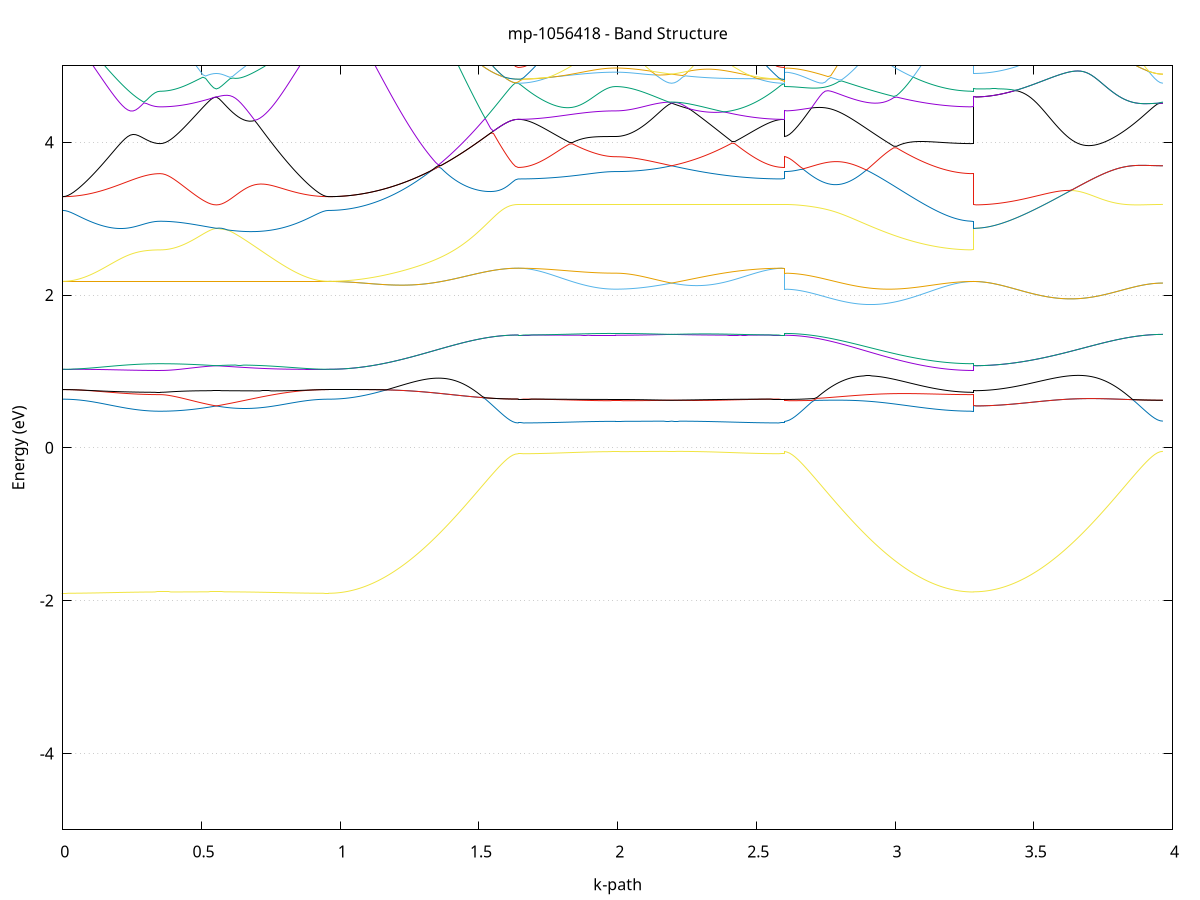 set title 'mp-1056418 - Band Structure'
set xlabel 'k-path'
set ylabel 'Energy (eV)'
set grid y
set yrange [-5:5]
set terminal png size 800,600
set output 'mp-1056418_bands_gnuplot.png'
plot '-' using 1:2 with lines notitle, '-' using 1:2 with lines notitle, '-' using 1:2 with lines notitle, '-' using 1:2 with lines notitle, '-' using 1:2 with lines notitle, '-' using 1:2 with lines notitle, '-' using 1:2 with lines notitle, '-' using 1:2 with lines notitle, '-' using 1:2 with lines notitle, '-' using 1:2 with lines notitle, '-' using 1:2 with lines notitle, '-' using 1:2 with lines notitle, '-' using 1:2 with lines notitle, '-' using 1:2 with lines notitle, '-' using 1:2 with lines notitle, '-' using 1:2 with lines notitle, '-' using 1:2 with lines notitle, '-' using 1:2 with lines notitle, '-' using 1:2 with lines notitle, '-' using 1:2 with lines notitle, '-' using 1:2 with lines notitle, '-' using 1:2 with lines notitle, '-' using 1:2 with lines notitle, '-' using 1:2 with lines notitle, '-' using 1:2 with lines notitle, '-' using 1:2 with lines notitle, '-' using 1:2 with lines notitle, '-' using 1:2 with lines notitle, '-' using 1:2 with lines notitle, '-' using 1:2 with lines notitle, '-' using 1:2 with lines notitle, '-' using 1:2 with lines notitle, '-' using 1:2 with lines notitle, '-' using 1:2 with lines notitle, '-' using 1:2 with lines notitle, '-' using 1:2 with lines notitle, '-' using 1:2 with lines notitle, '-' using 1:2 with lines notitle, '-' using 1:2 with lines notitle, '-' using 1:2 with lines notitle, '-' using 1:2 with lines notitle, '-' using 1:2 with lines notitle, '-' using 1:2 with lines notitle, '-' using 1:2 with lines notitle, '-' using 1:2 with lines notitle, '-' using 1:2 with lines notitle, '-' using 1:2 with lines notitle, '-' using 1:2 with lines notitle, '-' using 1:2 with lines notitle, '-' using 1:2 with lines notitle, '-' using 1:2 with lines notitle, '-' using 1:2 with lines notitle, '-' using 1:2 with lines notitle, '-' using 1:2 with lines notitle, '-' using 1:2 with lines notitle, '-' using 1:2 with lines notitle, '-' using 1:2 with lines notitle, '-' using 1:2 with lines notitle, '-' using 1:2 with lines notitle, '-' using 1:2 with lines notitle, '-' using 1:2 with lines notitle, '-' using 1:2 with lines notitle, '-' using 1:2 with lines notitle, '-' using 1:2 with lines notitle
0.000000 -38.147040
0.009745 -38.147040
0.019490 -38.147040
0.029235 -38.147040
0.038980 -38.147040
0.048726 -38.147040
0.058471 -38.147040
0.068216 -38.147040
0.077961 -38.147040
0.087706 -38.147040
0.097451 -38.147040
0.107196 -38.147040
0.116941 -38.147040
0.126686 -38.147040
0.136432 -38.147040
0.146177 -38.147040
0.155922 -38.147040
0.165667 -38.147040
0.175412 -38.147040
0.185157 -38.147040
0.194902 -38.147040
0.204647 -38.147040
0.214392 -38.147040
0.224138 -38.147040
0.233883 -38.147040
0.243628 -38.147040
0.253373 -38.147040
0.263118 -38.147040
0.272863 -38.147040
0.282608 -38.147040
0.292353 -38.147040
0.302099 -38.147040
0.311844 -38.147040
0.321589 -38.147040
0.331334 -38.147040
0.341079 -38.147040
0.350824 -38.147040
0.350824 -38.147040
0.360469 -38.147040
0.370114 -38.147040
0.379760 -38.147040
0.389405 -38.147040
0.399050 -38.147040
0.408695 -38.147040
0.418340 -38.147040
0.427985 -38.147040
0.437631 -38.147040
0.447276 -38.147040
0.456921 -38.147040
0.466566 -38.147040
0.476211 -38.147040
0.485856 -38.147040
0.495501 -38.147040
0.505147 -38.147040
0.514792 -38.147040
0.524437 -38.147040
0.534082 -38.147040
0.543727 -38.147040
0.553372 -38.147040
0.553372 -38.147040
0.563253 -38.147040
0.573133 -38.147040
0.583014 -38.147040
0.592894 -38.147040
0.602774 -38.147040
0.612655 -38.147040
0.622535 -38.147040
0.632416 -38.147040
0.642296 -38.147040
0.652177 -38.147040
0.662057 -38.147040
0.671937 -38.147040
0.681818 -38.147040
0.691698 -38.147040
0.701579 -38.147040
0.711459 -38.147040
0.721339 -38.147040
0.731220 -38.147040
0.741100 -38.147040
0.750981 -38.147040
0.760861 -38.147040
0.770741 -38.147040
0.780622 -38.147040
0.790502 -38.147040
0.800383 -38.147040
0.810263 -38.147040
0.820143 -38.147040
0.830024 -38.147040
0.839904 -38.147040
0.849785 -38.147040
0.859665 -38.147040
0.869545 -38.147040
0.879426 -38.147040
0.889306 -38.147040
0.899187 -38.147040
0.909067 -38.147040
0.918948 -38.147040
0.928828 -38.147040
0.938708 -38.147040
0.948589 -38.147040
0.958469 -38.147040
0.958469 -38.147040
0.968366 -38.147040
0.978262 -38.147040
0.988158 -38.147040
0.998055 -38.147040
1.007951 -38.147040
1.017848 -38.147040
1.027744 -38.147040
1.037640 -38.147040
1.047537 -38.146940
1.057433 -38.146940
1.067330 -38.146940
1.077226 -38.146940
1.087122 -38.146940
1.097019 -38.146940
1.106915 -38.146840
1.116811 -38.146840
1.126708 -38.146840
1.136604 -38.146840
1.146501 -38.146740
1.156397 -38.146740
1.166293 -38.146740
1.176190 -38.146740
1.186086 -38.146640
1.195983 -38.146640
1.205879 -38.146640
1.215775 -38.146640
1.225672 -38.146540
1.235568 -38.146540
1.245465 -38.146540
1.255361 -38.146440
1.265257 -38.146440
1.275154 -38.146440
1.285050 -38.146340
1.294947 -38.146340
1.304843 -38.146340
1.314739 -38.146240
1.324636 -38.146240
1.334532 -38.146240
1.344429 -38.146140
1.354325 -38.146140
1.364221 -38.146140
1.374118 -38.146040
1.384014 -38.146040
1.393911 -38.146040
1.403807 -38.145940
1.413703 -38.145940
1.423600 -38.145940
1.433496 -38.145940
1.443393 -38.145840
1.453289 -38.145840
1.463185 -38.145840
1.473082 -38.145840
1.482978 -38.145740
1.492875 -38.145740
1.502771 -38.145740
1.512667 -38.145740
1.522564 -38.145740
1.532460 -38.145640
1.542357 -38.145640
1.552253 -38.145640
1.562149 -38.145640
1.572046 -38.145640
1.581942 -38.145640
1.591839 -38.145640
1.601735 -38.145640
1.611631 -38.145640
1.621528 -38.145640
1.631424 -38.145640
1.641320 -38.145640
1.641320 -38.145640
1.651066 -38.145540
1.660811 -38.145640
1.670556 -38.145640
1.680301 -38.145640
1.690046 -38.145640
1.699791 -38.145640
1.709536 -38.145540
1.719281 -38.145540
1.729026 -38.145640
1.738772 -38.145640
1.748517 -38.145640
1.758262 -38.145640
1.768007 -38.145640
1.777752 -38.145540
1.787497 -38.145540
1.797242 -38.145540
1.806987 -38.145640
1.816733 -38.145540
1.826478 -38.145540
1.836223 -38.145540
1.845968 -38.145640
1.855713 -38.145640
1.865458 -38.145540
1.875203 -38.145640
1.884948 -38.145640
1.894693 -38.145540
1.904439 -38.145540
1.914184 -38.145540
1.923929 -38.145640
1.933674 -38.145640
1.943419 -38.145640
1.953164 -38.145540
1.962909 -38.145640
1.972654 -38.145540
1.982399 -38.145540
1.992145 -38.145540
1.992145 -38.145640
2.001790 -38.145640
2.011435 -38.145540
2.021080 -38.145640
2.030725 -38.145540
2.040370 -38.145640
2.050016 -38.145640
2.059661 -38.145640
2.069306 -38.145640
2.078951 -38.145640
2.088596 -38.145640
2.098241 -38.145640
2.107886 -38.145640
2.117532 -38.145640
2.127177 -38.145640
2.136822 -38.145640
2.146467 -38.145640
2.156112 -38.145640
2.165757 -38.145640
2.175403 -38.145640
2.185048 -38.145640
2.194693 -38.145640
2.194693 -38.145640
2.204573 -38.145640
2.214454 -38.145640
2.224334 -38.145640
2.234215 -38.145640
2.244095 -38.145640
2.253975 -38.145640
2.263856 -38.145640
2.273736 -38.145640
2.283617 -38.145540
2.293497 -38.145640
2.303377 -38.145640
2.313258 -38.145640
2.323138 -38.145640
2.333019 -38.145640
2.342899 -38.145540
2.352779 -38.145640
2.362660 -38.145640
2.372540 -38.145640
2.382421 -38.145540
2.392301 -38.145640
2.402181 -38.145640
2.412062 -38.145640
2.421942 -38.145540
2.431823 -38.145640
2.441703 -38.145540
2.451584 -38.145540
2.461464 -38.145640
2.471344 -38.145540
2.481225 -38.145640
2.491105 -38.145540
2.500986 -38.145640
2.510866 -38.145640
2.520746 -38.145540
2.530627 -38.145640
2.540507 -38.145640
2.550388 -38.145640
2.560268 -38.145640
2.570148 -38.145640
2.580029 -38.145640
2.589909 -38.145640
2.599790 -38.145540
2.599790 -38.145640
2.609686 -38.145640
2.619582 -38.145640
2.629479 -38.145640
2.639375 -38.145640
2.649272 -38.145640
2.659168 -38.145640
2.669064 -38.145640
2.678961 -38.145640
2.688857 -38.145640
2.698754 -38.145640
2.708650 -38.145640
2.718546 -38.145740
2.728443 -38.145740
2.738339 -38.145740
2.748236 -38.145740
2.758132 -38.145740
2.768028 -38.145740
2.777925 -38.145840
2.787821 -38.145840
2.797718 -38.145840
2.807614 -38.145940
2.817510 -38.145940
2.827407 -38.145940
2.837303 -38.145940
2.847200 -38.146040
2.857096 -38.146040
2.866992 -38.146040
2.876889 -38.146140
2.886785 -38.146140
2.896682 -38.146140
2.906578 -38.146240
2.916474 -38.146240
2.926371 -38.146240
2.936267 -38.146340
2.946163 -38.146340
2.956060 -38.146340
2.965956 -38.146440
2.975853 -38.146440
2.985749 -38.146440
2.995645 -38.146540
3.005542 -38.146540
3.015438 -38.146540
3.025335 -38.146540
3.035231 -38.146640
3.045127 -38.146640
3.055024 -38.146640
3.064920 -38.146740
3.074817 -38.146740
3.084713 -38.146740
3.094609 -38.146740
3.104506 -38.146840
3.114402 -38.146840
3.124299 -38.146840
3.134195 -38.146840
3.144091 -38.146940
3.153988 -38.146940
3.163884 -38.146940
3.173781 -38.146940
3.183677 -38.146940
3.193573 -38.146940
3.203470 -38.147040
3.213366 -38.147040
3.223263 -38.147040
3.233159 -38.147040
3.243055 -38.147040
3.252952 -38.147040
3.262848 -38.147040
3.272745 -38.147040
3.282641 -38.147040
3.282641 -38.147040
3.292537 -38.147040
3.302434 -38.147040
3.312330 -38.147040
3.322227 -38.147040
3.332123 -38.147040
3.342019 -38.147040
3.351916 -38.147040
3.361812 -38.147040
3.371709 -38.146940
3.381605 -38.146940
3.391501 -38.146940
3.401398 -38.146940
3.411294 -38.146940
3.421190 -38.146940
3.431087 -38.146840
3.440983 -38.146840
3.450880 -38.146840
3.460776 -38.146840
3.470672 -38.146740
3.480569 -38.146740
3.490465 -38.146740
3.500362 -38.146740
3.510258 -38.146640
3.520154 -38.146640
3.530051 -38.146640
3.539947 -38.146540
3.549844 -38.146540
3.559740 -38.146540
3.569636 -38.146540
3.579533 -38.146440
3.589429 -38.146440
3.599326 -38.146440
3.609222 -38.146340
3.619118 -38.146340
3.629015 -38.146340
3.638911 -38.146240
3.648808 -38.146240
3.658704 -38.146240
3.668600 -38.146140
3.678497 -38.146140
3.688393 -38.146140
3.698290 -38.146040
3.708186 -38.146040
3.718082 -38.146040
3.727979 -38.145940
3.737875 -38.145940
3.747772 -38.145940
3.757668 -38.145940
3.767564 -38.145840
3.777461 -38.145840
3.787357 -38.145840
3.797254 -38.145840
3.807150 -38.145740
3.817046 -38.145740
3.826943 -38.145740
3.836839 -38.145740
3.846736 -38.145740
3.856632 -38.145640
3.866528 -38.145640
3.876425 -38.145640
3.886321 -38.145640
3.896217 -38.145640
3.906114 -38.145640
3.916010 -38.145640
3.925907 -38.145640
3.935803 -38.145640
3.945699 -38.145640
3.955596 -38.145640
3.965492 -38.145640
e
0.000000 -20.183040
0.009745 -20.183040
0.019490 -20.183040
0.029235 -20.183040
0.038980 -20.183040
0.048726 -20.183040
0.058471 -20.183040
0.068216 -20.183040
0.077961 -20.183040
0.087706 -20.183040
0.097451 -20.183040
0.107196 -20.183040
0.116941 -20.183040
0.126686 -20.183040
0.136432 -20.183040
0.146177 -20.183040
0.155922 -20.183040
0.165667 -20.183040
0.175412 -20.183040
0.185157 -20.183040
0.194902 -20.183040
0.204647 -20.183040
0.214392 -20.183040
0.224138 -20.183040
0.233883 -20.183040
0.243628 -20.183040
0.253373 -20.183040
0.263118 -20.183040
0.272863 -20.183040
0.282608 -20.183040
0.292353 -20.183040
0.302099 -20.183040
0.311844 -20.183040
0.321589 -20.183040
0.331334 -20.183040
0.341079 -20.183040
0.350824 -20.183040
0.350824 -20.183040
0.360469 -20.183040
0.370114 -20.183040
0.379760 -20.183040
0.389405 -20.183040
0.399050 -20.183040
0.408695 -20.183040
0.418340 -20.183040
0.427985 -20.183040
0.437631 -20.183040
0.447276 -20.183040
0.456921 -20.183040
0.466566 -20.183040
0.476211 -20.183040
0.485856 -20.183040
0.495501 -20.183040
0.505147 -20.183040
0.514792 -20.183040
0.524437 -20.183040
0.534082 -20.183040
0.543727 -20.183040
0.553372 -20.183040
0.553372 -20.183040
0.563253 -20.183040
0.573133 -20.183040
0.583014 -20.183040
0.592894 -20.183040
0.602774 -20.183040
0.612655 -20.183040
0.622535 -20.183040
0.632416 -20.183040
0.642296 -20.183040
0.652177 -20.183040
0.662057 -20.183040
0.671937 -20.183040
0.681818 -20.183040
0.691698 -20.183040
0.701579 -20.183040
0.711459 -20.183040
0.721339 -20.183040
0.731220 -20.183040
0.741100 -20.183040
0.750981 -20.183040
0.760861 -20.183040
0.770741 -20.183040
0.780622 -20.183040
0.790502 -20.183040
0.800383 -20.183040
0.810263 -20.183040
0.820143 -20.183040
0.830024 -20.183040
0.839904 -20.183040
0.849785 -20.183040
0.859665 -20.183040
0.869545 -20.183040
0.879426 -20.183040
0.889306 -20.183040
0.899187 -20.183040
0.909067 -20.183040
0.918948 -20.183040
0.928828 -20.183040
0.938708 -20.183040
0.948589 -20.183040
0.958469 -20.183040
0.958469 -20.183040
0.968366 -20.183040
0.978262 -20.183040
0.988158 -20.183040
0.998055 -20.183040
1.007951 -20.183040
1.017848 -20.183040
1.027744 -20.182940
1.037640 -20.182940
1.047537 -20.182940
1.057433 -20.182840
1.067330 -20.182840
1.077226 -20.182840
1.087122 -20.182740
1.097019 -20.182740
1.106915 -20.182640
1.116811 -20.182640
1.126708 -20.182540
1.136604 -20.182540
1.146501 -20.182440
1.156397 -20.182340
1.166293 -20.182340
1.176190 -20.182240
1.186086 -20.182140
1.195983 -20.182040
1.205879 -20.182040
1.215775 -20.181940
1.225672 -20.181840
1.235568 -20.181740
1.245465 -20.181740
1.255361 -20.181640
1.265257 -20.181540
1.275154 -20.181440
1.285050 -20.181340
1.294947 -20.181240
1.304843 -20.181240
1.314739 -20.181140
1.324636 -20.181040
1.334532 -20.180940
1.344429 -20.180840
1.354325 -20.180840
1.364221 -20.180740
1.374118 -20.180640
1.384014 -20.180540
1.393911 -20.180440
1.403807 -20.180440
1.413703 -20.180340
1.423600 -20.180240
1.433496 -20.180240
1.443393 -20.180140
1.453289 -20.180040
1.463185 -20.180040
1.473082 -20.179940
1.482978 -20.179840
1.492875 -20.179840
1.502771 -20.179740
1.512667 -20.179740
1.522564 -20.179640
1.532460 -20.179640
1.542357 -20.179640
1.552253 -20.179540
1.562149 -20.179540
1.572046 -20.179540
1.581942 -20.179540
1.591839 -20.179440
1.601735 -20.179440
1.611631 -20.179440
1.621528 -20.179440
1.631424 -20.179440
1.641320 -20.179440
1.641320 -20.179440
1.651066 -20.179440
1.660811 -20.179440
1.670556 -20.179440
1.680301 -20.179440
1.690046 -20.179440
1.699791 -20.179440
1.709536 -20.179440
1.719281 -20.179440
1.729026 -20.179440
1.738772 -20.179440
1.748517 -20.179440
1.758262 -20.179440
1.768007 -20.179440
1.777752 -20.179440
1.787497 -20.179440
1.797242 -20.179440
1.806987 -20.179440
1.816733 -20.179440
1.826478 -20.179440
1.836223 -20.179440
1.845968 -20.179440
1.855713 -20.179440
1.865458 -20.179440
1.875203 -20.179440
1.884948 -20.179440
1.894693 -20.179440
1.904439 -20.179440
1.914184 -20.179440
1.923929 -20.179440
1.933674 -20.179440
1.943419 -20.179440
1.953164 -20.179440
1.962909 -20.179440
1.972654 -20.179440
1.982399 -20.179440
1.992145 -20.179440
1.992145 -20.179440
2.001790 -20.179440
2.011435 -20.179440
2.021080 -20.179440
2.030725 -20.179440
2.040370 -20.179440
2.050016 -20.179440
2.059661 -20.179440
2.069306 -20.179440
2.078951 -20.179440
2.088596 -20.179440
2.098241 -20.179440
2.107886 -20.179440
2.117532 -20.179440
2.127177 -20.179440
2.136822 -20.179440
2.146467 -20.179440
2.156112 -20.179440
2.165757 -20.179440
2.175403 -20.179440
2.185048 -20.179440
2.194693 -20.179440
2.194693 -20.179440
2.204573 -20.179440
2.214454 -20.179440
2.224334 -20.179440
2.234215 -20.179440
2.244095 -20.179440
2.253975 -20.179440
2.263856 -20.179440
2.273736 -20.179440
2.283617 -20.179440
2.293497 -20.179440
2.303377 -20.179440
2.313258 -20.179440
2.323138 -20.179440
2.333019 -20.179440
2.342899 -20.179440
2.352779 -20.179440
2.362660 -20.179440
2.372540 -20.179440
2.382421 -20.179440
2.392301 -20.179440
2.402181 -20.179440
2.412062 -20.179440
2.421942 -20.179440
2.431823 -20.179440
2.441703 -20.179440
2.451584 -20.179440
2.461464 -20.179440
2.471344 -20.179440
2.481225 -20.179440
2.491105 -20.179440
2.500986 -20.179440
2.510866 -20.179440
2.520746 -20.179440
2.530627 -20.179440
2.540507 -20.179440
2.550388 -20.179440
2.560268 -20.179440
2.570148 -20.179440
2.580029 -20.179440
2.589909 -20.179440
2.599790 -20.179440
2.599790 -20.179440
2.609686 -20.179440
2.619582 -20.179440
2.629479 -20.179440
2.639375 -20.179440
2.649272 -20.179440
2.659168 -20.179440
2.669064 -20.179540
2.678961 -20.179540
2.688857 -20.179540
2.698754 -20.179640
2.708650 -20.179640
2.718546 -20.179640
2.728443 -20.179740
2.738339 -20.179740
2.748236 -20.179840
2.758132 -20.179840
2.768028 -20.179940
2.777925 -20.180040
2.787821 -20.180040
2.797718 -20.180140
2.807614 -20.180240
2.817510 -20.180240
2.827407 -20.180340
2.837303 -20.180440
2.847200 -20.180440
2.857096 -20.180540
2.866992 -20.180640
2.876889 -20.180740
2.886785 -20.180840
2.896682 -20.180840
2.906578 -20.180940
2.916474 -20.181040
2.926371 -20.181140
2.936267 -20.181240
2.946163 -20.181340
2.956060 -20.181340
2.965956 -20.181440
2.975853 -20.181540
2.985749 -20.181640
2.995645 -20.181740
3.005542 -20.181740
3.015438 -20.181840
3.025335 -20.181940
3.035231 -20.182040
3.045127 -20.182040
3.055024 -20.182140
3.064920 -20.182240
3.074817 -20.182340
3.084713 -20.182340
3.094609 -20.182440
3.104506 -20.182540
3.114402 -20.182540
3.124299 -20.182640
3.134195 -20.182640
3.144091 -20.182740
3.153988 -20.182740
3.163884 -20.182840
3.173781 -20.182840
3.183677 -20.182840
3.193573 -20.182940
3.203470 -20.182940
3.213366 -20.182940
3.223263 -20.183040
3.233159 -20.183040
3.243055 -20.183040
3.252952 -20.183040
3.262848 -20.183040
3.272745 -20.183040
3.282641 -20.183040
3.282641 -20.183040
3.292537 -20.183040
3.302434 -20.183040
3.312330 -20.183040
3.322227 -20.183040
3.332123 -20.183040
3.342019 -20.183040
3.351916 -20.182940
3.361812 -20.182940
3.371709 -20.182940
3.381605 -20.182840
3.391501 -20.182840
3.401398 -20.182840
3.411294 -20.182740
3.421190 -20.182740
3.431087 -20.182640
3.440983 -20.182640
3.450880 -20.182540
3.460776 -20.182540
3.470672 -20.182440
3.480569 -20.182340
3.490465 -20.182340
3.500362 -20.182240
3.510258 -20.182140
3.520154 -20.182040
3.530051 -20.182040
3.539947 -20.181940
3.549844 -20.181840
3.559740 -20.181740
3.569636 -20.181740
3.579533 -20.181640
3.589429 -20.181540
3.599326 -20.181440
3.609222 -20.181340
3.619118 -20.181240
3.629015 -20.181240
3.638911 -20.181140
3.648808 -20.181040
3.658704 -20.180940
3.668600 -20.180840
3.678497 -20.180840
3.688393 -20.180740
3.698290 -20.180640
3.708186 -20.180540
3.718082 -20.180440
3.727979 -20.180440
3.737875 -20.180340
3.747772 -20.180240
3.757668 -20.180240
3.767564 -20.180140
3.777461 -20.180040
3.787357 -20.180040
3.797254 -20.179940
3.807150 -20.179840
3.817046 -20.179840
3.826943 -20.179740
3.836839 -20.179740
3.846736 -20.179640
3.856632 -20.179640
3.866528 -20.179640
3.876425 -20.179540
3.886321 -20.179540
3.896217 -20.179540
3.906114 -20.179440
3.916010 -20.179440
3.925907 -20.179440
3.935803 -20.179440
3.945699 -20.179440
3.955596 -20.179440
3.965492 -20.179440
e
0.000000 -20.183040
0.009745 -20.183040
0.019490 -20.183040
0.029235 -20.183040
0.038980 -20.183040
0.048726 -20.183040
0.058471 -20.183040
0.068216 -20.183040
0.077961 -20.183040
0.087706 -20.183040
0.097451 -20.183040
0.107196 -20.183040
0.116941 -20.183040
0.126686 -20.183040
0.136432 -20.183040
0.146177 -20.183040
0.155922 -20.183040
0.165667 -20.183040
0.175412 -20.183040
0.185157 -20.183040
0.194902 -20.183040
0.204647 -20.183040
0.214392 -20.183040
0.224138 -20.183040
0.233883 -20.183040
0.243628 -20.183040
0.253373 -20.183040
0.263118 -20.183040
0.272863 -20.183040
0.282608 -20.183040
0.292353 -20.183040
0.302099 -20.183040
0.311844 -20.183040
0.321589 -20.183040
0.331334 -20.183040
0.341079 -20.183040
0.350824 -20.183040
0.350824 -20.183040
0.360469 -20.183040
0.370114 -20.183040
0.379760 -20.183040
0.389405 -20.183040
0.399050 -20.183040
0.408695 -20.183040
0.418340 -20.183040
0.427985 -20.183040
0.437631 -20.183040
0.447276 -20.183040
0.456921 -20.183040
0.466566 -20.183040
0.476211 -20.183040
0.485856 -20.183040
0.495501 -20.183040
0.505147 -20.183040
0.514792 -20.183040
0.524437 -20.183040
0.534082 -20.183040
0.543727 -20.183040
0.553372 -20.183040
0.553372 -20.183040
0.563253 -20.183040
0.573133 -20.183040
0.583014 -20.183040
0.592894 -20.183040
0.602774 -20.183040
0.612655 -20.183040
0.622535 -20.183040
0.632416 -20.183040
0.642296 -20.183040
0.652177 -20.183040
0.662057 -20.183040
0.671937 -20.183040
0.681818 -20.183040
0.691698 -20.183040
0.701579 -20.183040
0.711459 -20.183040
0.721339 -20.183040
0.731220 -20.183040
0.741100 -20.183040
0.750981 -20.183040
0.760861 -20.183040
0.770741 -20.183040
0.780622 -20.183040
0.790502 -20.183040
0.800383 -20.183040
0.810263 -20.183040
0.820143 -20.183040
0.830024 -20.183040
0.839904 -20.183040
0.849785 -20.183040
0.859665 -20.183040
0.869545 -20.183040
0.879426 -20.183040
0.889306 -20.183040
0.899187 -20.183040
0.909067 -20.183040
0.918948 -20.183040
0.928828 -20.183040
0.938708 -20.183040
0.948589 -20.183040
0.958469 -20.183040
0.958469 -20.183040
0.968366 -20.183040
0.978262 -20.183040
0.988158 -20.183040
0.998055 -20.183040
1.007951 -20.183040
1.017848 -20.183040
1.027744 -20.182940
1.037640 -20.182940
1.047537 -20.182940
1.057433 -20.182840
1.067330 -20.182840
1.077226 -20.182840
1.087122 -20.182740
1.097019 -20.182740
1.106915 -20.182640
1.116811 -20.182640
1.126708 -20.182540
1.136604 -20.182540
1.146501 -20.182440
1.156397 -20.182340
1.166293 -20.182340
1.176190 -20.182240
1.186086 -20.182140
1.195983 -20.182040
1.205879 -20.182040
1.215775 -20.181940
1.225672 -20.181840
1.235568 -20.181740
1.245465 -20.181740
1.255361 -20.181640
1.265257 -20.181540
1.275154 -20.181440
1.285050 -20.181340
1.294947 -20.181240
1.304843 -20.181240
1.314739 -20.181140
1.324636 -20.181040
1.334532 -20.180940
1.344429 -20.180840
1.354325 -20.180840
1.364221 -20.180740
1.374118 -20.180640
1.384014 -20.180540
1.393911 -20.180440
1.403807 -20.180440
1.413703 -20.180340
1.423600 -20.180240
1.433496 -20.180240
1.443393 -20.180140
1.453289 -20.180040
1.463185 -20.180040
1.473082 -20.179940
1.482978 -20.179840
1.492875 -20.179840
1.502771 -20.179740
1.512667 -20.179740
1.522564 -20.179640
1.532460 -20.179640
1.542357 -20.179640
1.552253 -20.179540
1.562149 -20.179540
1.572046 -20.179540
1.581942 -20.179540
1.591839 -20.179440
1.601735 -20.179440
1.611631 -20.179440
1.621528 -20.179440
1.631424 -20.179440
1.641320 -20.179440
1.641320 -20.179440
1.651066 -20.179440
1.660811 -20.179440
1.670556 -20.179440
1.680301 -20.179440
1.690046 -20.179440
1.699791 -20.179440
1.709536 -20.179440
1.719281 -20.179440
1.729026 -20.179440
1.738772 -20.179440
1.748517 -20.179440
1.758262 -20.179440
1.768007 -20.179440
1.777752 -20.179440
1.787497 -20.179440
1.797242 -20.179440
1.806987 -20.179440
1.816733 -20.179440
1.826478 -20.179440
1.836223 -20.179440
1.845968 -20.179440
1.855713 -20.179440
1.865458 -20.179440
1.875203 -20.179440
1.884948 -20.179440
1.894693 -20.179440
1.904439 -20.179440
1.914184 -20.179440
1.923929 -20.179440
1.933674 -20.179440
1.943419 -20.179440
1.953164 -20.179440
1.962909 -20.179440
1.972654 -20.179440
1.982399 -20.179440
1.992145 -20.179440
1.992145 -20.179440
2.001790 -20.179440
2.011435 -20.179440
2.021080 -20.179440
2.030725 -20.179440
2.040370 -20.179440
2.050016 -20.179440
2.059661 -20.179440
2.069306 -20.179440
2.078951 -20.179440
2.088596 -20.179440
2.098241 -20.179440
2.107886 -20.179440
2.117532 -20.179440
2.127177 -20.179440
2.136822 -20.179440
2.146467 -20.179440
2.156112 -20.179440
2.165757 -20.179440
2.175403 -20.179440
2.185048 -20.179440
2.194693 -20.179440
2.194693 -20.179440
2.204573 -20.179440
2.214454 -20.179440
2.224334 -20.179440
2.234215 -20.179440
2.244095 -20.179440
2.253975 -20.179440
2.263856 -20.179440
2.273736 -20.179440
2.283617 -20.179440
2.293497 -20.179440
2.303377 -20.179440
2.313258 -20.179440
2.323138 -20.179440
2.333019 -20.179440
2.342899 -20.179440
2.352779 -20.179440
2.362660 -20.179440
2.372540 -20.179440
2.382421 -20.179440
2.392301 -20.179440
2.402181 -20.179440
2.412062 -20.179440
2.421942 -20.179440
2.431823 -20.179440
2.441703 -20.179440
2.451584 -20.179440
2.461464 -20.179440
2.471344 -20.179440
2.481225 -20.179440
2.491105 -20.179440
2.500986 -20.179440
2.510866 -20.179440
2.520746 -20.179440
2.530627 -20.179440
2.540507 -20.179440
2.550388 -20.179440
2.560268 -20.179440
2.570148 -20.179440
2.580029 -20.179440
2.589909 -20.179440
2.599790 -20.179440
2.599790 -20.179440
2.609686 -20.179440
2.619582 -20.179440
2.629479 -20.179440
2.639375 -20.179440
2.649272 -20.179440
2.659168 -20.179440
2.669064 -20.179540
2.678961 -20.179540
2.688857 -20.179540
2.698754 -20.179640
2.708650 -20.179640
2.718546 -20.179640
2.728443 -20.179740
2.738339 -20.179740
2.748236 -20.179840
2.758132 -20.179840
2.768028 -20.179940
2.777925 -20.180040
2.787821 -20.180040
2.797718 -20.180140
2.807614 -20.180240
2.817510 -20.180240
2.827407 -20.180340
2.837303 -20.180440
2.847200 -20.180440
2.857096 -20.180540
2.866992 -20.180640
2.876889 -20.180740
2.886785 -20.180840
2.896682 -20.180840
2.906578 -20.180940
2.916474 -20.181040
2.926371 -20.181140
2.936267 -20.181240
2.946163 -20.181340
2.956060 -20.181340
2.965956 -20.181440
2.975853 -20.181540
2.985749 -20.181640
2.995645 -20.181740
3.005542 -20.181740
3.015438 -20.181840
3.025335 -20.181940
3.035231 -20.182040
3.045127 -20.182040
3.055024 -20.182140
3.064920 -20.182240
3.074817 -20.182340
3.084713 -20.182340
3.094609 -20.182440
3.104506 -20.182540
3.114402 -20.182540
3.124299 -20.182640
3.134195 -20.182640
3.144091 -20.182740
3.153988 -20.182740
3.163884 -20.182840
3.173781 -20.182840
3.183677 -20.182840
3.193573 -20.182940
3.203470 -20.182940
3.213366 -20.182940
3.223263 -20.183040
3.233159 -20.183040
3.243055 -20.183040
3.252952 -20.183040
3.262848 -20.183040
3.272745 -20.183040
3.282641 -20.183040
3.282641 -20.183040
3.292537 -20.183040
3.302434 -20.183040
3.312330 -20.183040
3.322227 -20.183040
3.332123 -20.183040
3.342019 -20.183040
3.351916 -20.182940
3.361812 -20.182940
3.371709 -20.182940
3.381605 -20.182840
3.391501 -20.182840
3.401398 -20.182840
3.411294 -20.182740
3.421190 -20.182740
3.431087 -20.182640
3.440983 -20.182640
3.450880 -20.182540
3.460776 -20.182540
3.470672 -20.182440
3.480569 -20.182340
3.490465 -20.182340
3.500362 -20.182240
3.510258 -20.182140
3.520154 -20.182040
3.530051 -20.182040
3.539947 -20.181940
3.549844 -20.181840
3.559740 -20.181740
3.569636 -20.181740
3.579533 -20.181640
3.589429 -20.181540
3.599326 -20.181440
3.609222 -20.181340
3.619118 -20.181240
3.629015 -20.181240
3.638911 -20.181140
3.648808 -20.181040
3.658704 -20.180940
3.668600 -20.180840
3.678497 -20.180840
3.688393 -20.180740
3.698290 -20.180640
3.708186 -20.180540
3.718082 -20.180440
3.727979 -20.180440
3.737875 -20.180340
3.747772 -20.180240
3.757668 -20.180240
3.767564 -20.180140
3.777461 -20.180040
3.787357 -20.180040
3.797254 -20.179940
3.807150 -20.179840
3.817046 -20.179840
3.826943 -20.179740
3.836839 -20.179740
3.846736 -20.179640
3.856632 -20.179640
3.866528 -20.179640
3.876425 -20.179540
3.886321 -20.179540
3.896217 -20.179540
3.906114 -20.179440
3.916010 -20.179440
3.925907 -20.179440
3.935803 -20.179440
3.945699 -20.179440
3.955596 -20.179440
3.965492 -20.179440
e
0.000000 -20.064040
0.009745 -20.064040
0.019490 -20.064040
0.029235 -20.064040
0.038980 -20.064040
0.048726 -20.064040
0.058471 -20.064040
0.068216 -20.064040
0.077961 -20.064040
0.087706 -20.064040
0.097451 -20.064040
0.107196 -20.064040
0.116941 -20.064040
0.126686 -20.064040
0.136432 -20.064040
0.146177 -20.064040
0.155922 -20.064040
0.165667 -20.064040
0.175412 -20.064040
0.185157 -20.064040
0.194902 -20.064040
0.204647 -20.064040
0.214392 -20.064040
0.224138 -20.064040
0.233883 -20.064040
0.243628 -20.064040
0.253373 -20.064040
0.263118 -20.064040
0.272863 -20.064040
0.282608 -20.064040
0.292353 -20.064040
0.302099 -20.064040
0.311844 -20.064040
0.321589 -20.064040
0.331334 -20.064040
0.341079 -20.064040
0.350824 -20.064040
0.350824 -20.064040
0.360469 -20.064040
0.370114 -20.064040
0.379760 -20.064040
0.389405 -20.064040
0.399050 -20.064040
0.408695 -20.064040
0.418340 -20.064040
0.427985 -20.064040
0.437631 -20.064040
0.447276 -20.064040
0.456921 -20.064040
0.466566 -20.064040
0.476211 -20.064040
0.485856 -20.064040
0.495501 -20.064040
0.505147 -20.064040
0.514792 -20.064040
0.524437 -20.064040
0.534082 -20.064040
0.543727 -20.064040
0.553372 -20.064040
0.553372 -20.064040
0.563253 -20.064040
0.573133 -20.064040
0.583014 -20.064040
0.592894 -20.064040
0.602774 -20.064040
0.612655 -20.064040
0.622535 -20.064040
0.632416 -20.064040
0.642296 -20.064040
0.652177 -20.064040
0.662057 -20.064040
0.671937 -20.064040
0.681818 -20.064040
0.691698 -20.064040
0.701579 -20.064040
0.711459 -20.064040
0.721339 -20.064040
0.731220 -20.064040
0.741100 -20.064040
0.750981 -20.064040
0.760861 -20.064040
0.770741 -20.064040
0.780622 -20.064040
0.790502 -20.064040
0.800383 -20.064040
0.810263 -20.064040
0.820143 -20.064040
0.830024 -20.064040
0.839904 -20.064040
0.849785 -20.064040
0.859665 -20.064040
0.869545 -20.064040
0.879426 -20.064040
0.889306 -20.064040
0.899187 -20.064040
0.909067 -20.064040
0.918948 -20.064040
0.928828 -20.064040
0.938708 -20.064040
0.948589 -20.064040
0.958469 -20.064040
0.958469 -20.064040
0.968366 -20.064040
0.978262 -20.064140
0.988158 -20.064240
0.998055 -20.064340
1.007951 -20.064540
1.017848 -20.064840
1.027744 -20.065040
1.037640 -20.065440
1.047537 -20.065740
1.057433 -20.066140
1.067330 -20.066640
1.077226 -20.067140
1.087122 -20.067640
1.097019 -20.068140
1.106915 -20.068740
1.116811 -20.069340
1.126708 -20.070040
1.136604 -20.070740
1.146501 -20.071440
1.156397 -20.072140
1.166293 -20.072940
1.176190 -20.073740
1.186086 -20.074540
1.195983 -20.075340
1.205879 -20.076240
1.215775 -20.077140
1.225672 -20.078040
1.235568 -20.078940
1.245465 -20.079840
1.255361 -20.080740
1.265257 -20.081740
1.275154 -20.082640
1.285050 -20.083640
1.294947 -20.084540
1.304843 -20.085540
1.314739 -20.086440
1.324636 -20.087440
1.334532 -20.088340
1.344429 -20.089340
1.354325 -20.090240
1.364221 -20.091140
1.374118 -20.092040
1.384014 -20.092940
1.393911 -20.093840
1.403807 -20.094640
1.413703 -20.095540
1.423600 -20.096340
1.433496 -20.097140
1.443393 -20.097840
1.453289 -20.098640
1.463185 -20.099340
1.473082 -20.099940
1.482978 -20.100640
1.492875 -20.101240
1.502771 -20.101840
1.512667 -20.102340
1.522564 -20.102840
1.532460 -20.103340
1.542357 -20.103840
1.552253 -20.104140
1.562149 -20.104540
1.572046 -20.104840
1.581942 -20.105140
1.591839 -20.105340
1.601735 -20.105540
1.611631 -20.105740
1.621528 -20.105840
1.631424 -20.105840
1.641320 -20.105940
1.641320 -20.105940
1.651066 -20.105940
1.660811 -20.105940
1.670556 -20.105940
1.680301 -20.105940
1.690046 -20.105940
1.699791 -20.105940
1.709536 -20.105940
1.719281 -20.105940
1.729026 -20.105940
1.738772 -20.105940
1.748517 -20.105940
1.758262 -20.105940
1.768007 -20.105940
1.777752 -20.105940
1.787497 -20.105940
1.797242 -20.105940
1.806987 -20.105940
1.816733 -20.105940
1.826478 -20.105940
1.836223 -20.105940
1.845968 -20.105940
1.855713 -20.105940
1.865458 -20.105940
1.875203 -20.105940
1.884948 -20.105940
1.894693 -20.105940
1.904439 -20.105940
1.914184 -20.105940
1.923929 -20.105940
1.933674 -20.105940
1.943419 -20.105940
1.953164 -20.105940
1.962909 -20.105940
1.972654 -20.105940
1.982399 -20.105940
1.992145 -20.105940
1.992145 -20.105940
2.001790 -20.105940
2.011435 -20.105940
2.021080 -20.105940
2.030725 -20.105940
2.040370 -20.105940
2.050016 -20.105940
2.059661 -20.105940
2.069306 -20.105940
2.078951 -20.105940
2.088596 -20.105940
2.098241 -20.105940
2.107886 -20.105940
2.117532 -20.105940
2.127177 -20.105940
2.136822 -20.105940
2.146467 -20.105940
2.156112 -20.105940
2.165757 -20.105940
2.175403 -20.105940
2.185048 -20.105940
2.194693 -20.105940
2.194693 -20.105940
2.204573 -20.105940
2.214454 -20.105940
2.224334 -20.105940
2.234215 -20.105940
2.244095 -20.105940
2.253975 -20.105940
2.263856 -20.105940
2.273736 -20.105940
2.283617 -20.105940
2.293497 -20.105940
2.303377 -20.105940
2.313258 -20.105940
2.323138 -20.105940
2.333019 -20.105940
2.342899 -20.105940
2.352779 -20.105940
2.362660 -20.105940
2.372540 -20.105940
2.382421 -20.105940
2.392301 -20.105940
2.402181 -20.105940
2.412062 -20.105940
2.421942 -20.105940
2.431823 -20.105940
2.441703 -20.105940
2.451584 -20.105940
2.461464 -20.105940
2.471344 -20.105940
2.481225 -20.105940
2.491105 -20.105940
2.500986 -20.105940
2.510866 -20.105940
2.520746 -20.105940
2.530627 -20.105940
2.540507 -20.105940
2.550388 -20.105940
2.560268 -20.105940
2.570148 -20.105940
2.580029 -20.105940
2.589909 -20.105940
2.599790 -20.105940
2.599790 -20.105940
2.609686 -20.105840
2.619582 -20.105840
2.629479 -20.105740
2.639375 -20.105540
2.649272 -20.105340
2.659168 -20.105140
2.669064 -20.104840
2.678961 -20.104540
2.688857 -20.104140
2.698754 -20.103840
2.708650 -20.103340
2.718546 -20.102840
2.728443 -20.102340
2.738339 -20.101840
2.748236 -20.101240
2.758132 -20.100640
2.768028 -20.099940
2.777925 -20.099340
2.787821 -20.098640
2.797718 -20.097840
2.807614 -20.097140
2.817510 -20.096340
2.827407 -20.095540
2.837303 -20.094640
2.847200 -20.093840
2.857096 -20.092940
2.866992 -20.092040
2.876889 -20.091140
2.886785 -20.090240
2.896682 -20.089340
2.906578 -20.088340
2.916474 -20.087440
2.926371 -20.086440
2.936267 -20.085540
2.946163 -20.084540
2.956060 -20.083640
2.965956 -20.082640
2.975853 -20.081740
2.985749 -20.080740
2.995645 -20.079840
3.005542 -20.078940
3.015438 -20.078040
3.025335 -20.077140
3.035231 -20.076240
3.045127 -20.075340
3.055024 -20.074540
3.064920 -20.073740
3.074817 -20.072940
3.084713 -20.072140
3.094609 -20.071440
3.104506 -20.070740
3.114402 -20.070040
3.124299 -20.069340
3.134195 -20.068740
3.144091 -20.068140
3.153988 -20.067640
3.163884 -20.067140
3.173781 -20.066640
3.183677 -20.066140
3.193573 -20.065740
3.203470 -20.065440
3.213366 -20.065040
3.223263 -20.064840
3.233159 -20.064540
3.243055 -20.064340
3.252952 -20.064240
3.262848 -20.064140
3.272745 -20.064040
3.282641 -20.064040
3.282641 -20.064040
3.292537 -20.064040
3.302434 -20.064140
3.312330 -20.064240
3.322227 -20.064340
3.332123 -20.064540
3.342019 -20.064840
3.351916 -20.065040
3.361812 -20.065440
3.371709 -20.065740
3.381605 -20.066140
3.391501 -20.066640
3.401398 -20.067140
3.411294 -20.067640
3.421190 -20.068140
3.431087 -20.068740
3.440983 -20.069340
3.450880 -20.070040
3.460776 -20.070740
3.470672 -20.071440
3.480569 -20.072140
3.490465 -20.072940
3.500362 -20.073740
3.510258 -20.074540
3.520154 -20.075340
3.530051 -20.076240
3.539947 -20.077140
3.549844 -20.078040
3.559740 -20.078940
3.569636 -20.079840
3.579533 -20.080740
3.589429 -20.081740
3.599326 -20.082640
3.609222 -20.083640
3.619118 -20.084540
3.629015 -20.085540
3.638911 -20.086440
3.648808 -20.087440
3.658704 -20.088340
3.668600 -20.089340
3.678497 -20.090240
3.688393 -20.091140
3.698290 -20.092040
3.708186 -20.092940
3.718082 -20.093840
3.727979 -20.094640
3.737875 -20.095540
3.747772 -20.096340
3.757668 -20.097140
3.767564 -20.097840
3.777461 -20.098640
3.787357 -20.099340
3.797254 -20.099940
3.807150 -20.100640
3.817046 -20.101240
3.826943 -20.101840
3.836839 -20.102340
3.846736 -20.102840
3.856632 -20.103340
3.866528 -20.103840
3.876425 -20.104140
3.886321 -20.104540
3.896217 -20.104840
3.906114 -20.105140
3.916010 -20.105340
3.925907 -20.105540
3.935803 -20.105740
3.945699 -20.105840
3.955596 -20.105840
3.965492 -20.105940
e
0.000000 -1.903740
0.009745 -1.903740
0.019490 -1.903640
0.029235 -1.903540
0.038980 -1.903240
0.048726 -1.903040
0.058471 -1.902640
0.068216 -1.902340
0.077961 -1.901840
0.087706 -1.901340
0.097451 -1.900840
0.107196 -1.900240
0.116941 -1.899640
0.126686 -1.899040
0.136432 -1.898340
0.146177 -1.897640
0.155922 -1.896940
0.165667 -1.896240
0.175412 -1.895540
0.185157 -1.894840
0.194902 -1.894040
0.204647 -1.893340
0.214392 -1.892640
0.224138 -1.892040
0.233883 -1.891340
0.243628 -1.890740
0.253373 -1.890140
0.263118 -1.889640
0.272863 -1.889140
0.282608 -1.888640
0.292353 -1.888240
0.302099 -1.887940
0.311844 -1.887640
0.321589 -1.887440
0.331334 -1.887240
0.341079 -1.887140
0.350824 -1.887140
0.350824 -1.887140
0.360469 -1.887140
0.370114 -1.887040
0.379760 -1.887040
0.389405 -1.886940
0.399050 -1.886840
0.408695 -1.886740
0.418340 -1.886640
0.427985 -1.886540
0.437631 -1.886340
0.447276 -1.886240
0.456921 -1.886040
0.466566 -1.885940
0.476211 -1.885740
0.485856 -1.885640
0.495501 -1.885440
0.505147 -1.885340
0.514792 -1.885240
0.524437 -1.885140
0.534082 -1.885040
0.543727 -1.885040
0.553372 -1.885040
0.553372 -1.885040
0.563253 -1.885040
0.573133 -1.885040
0.583014 -1.885140
0.592894 -1.885340
0.602774 -1.885440
0.612655 -1.885740
0.622535 -1.885940
0.632416 -1.886240
0.642296 -1.886640
0.652177 -1.887040
0.662057 -1.887440
0.671937 -1.887940
0.681818 -1.888440
0.691698 -1.889040
0.701579 -1.889640
0.711459 -1.890240
0.721339 -1.890940
0.731220 -1.891640
0.741100 -1.892340
0.750981 -1.893040
0.760861 -1.893840
0.770741 -1.894540
0.780622 -1.895340
0.790502 -1.896040
0.800383 -1.896840
0.810263 -1.897540
0.820143 -1.898240
0.830024 -1.898940
0.839904 -1.899540
0.849785 -1.900140
0.859665 -1.900740
0.869545 -1.901340
0.879426 -1.901840
0.889306 -1.902240
0.899187 -1.902640
0.909067 -1.902940
0.918948 -1.903240
0.928828 -1.903440
0.938708 -1.903640
0.948589 -1.903740
0.958469 -1.903740
0.958469 -1.903740
0.968366 -1.903240
0.978262 -1.901740
0.988158 -1.899140
0.998055 -1.895540
1.007951 -1.890940
1.017848 -1.885340
1.027744 -1.878640
1.037640 -1.870940
1.047537 -1.862240
1.057433 -1.852640
1.067330 -1.841940
1.077226 -1.830240
1.087122 -1.817540
1.097019 -1.803840
1.106915 -1.789140
1.116811 -1.773540
1.126708 -1.756940
1.136604 -1.739440
1.146501 -1.720840
1.156397 -1.701440
1.166293 -1.681040
1.176190 -1.659740
1.186086 -1.637540
1.195983 -1.614440
1.205879 -1.590340
1.215775 -1.565540
1.225672 -1.539740
1.235568 -1.513140
1.245465 -1.485640
1.255361 -1.457340
1.265257 -1.428240
1.275154 -1.398340
1.285050 -1.367740
1.294947 -1.336240
1.304843 -1.304040
1.314739 -1.271140
1.324636 -1.237540
1.334532 -1.203140
1.344429 -1.168140
1.354325 -1.132440
1.364221 -1.096140
1.374118 -1.059240
1.384014 -1.021740
1.393911 -0.983640
1.403807 -0.945040
1.413703 -0.905940
1.423600 -0.866440
1.433496 -0.826340
1.443393 -0.785940
1.453289 -0.745140
1.463185 -0.704040
1.473082 -0.662540
1.482978 -0.620940
1.492875 -0.579140
1.502771 -0.537240
1.512667 -0.495340
1.522564 -0.453440
1.532460 -0.411840
1.542357 -0.370540
1.552253 -0.329740
1.562149 -0.289840
1.572046 -0.250940
1.581942 -0.213640
1.591839 -0.178440
1.601735 -0.146440
1.611631 -0.118640
1.621528 -0.096740
1.631424 -0.082540
1.641320 -0.077540
1.641320 -0.077540
1.651066 -0.077540
1.660811 -0.077340
1.670556 -0.077140
1.680301 -0.076740
1.690046 -0.076340
1.699791 -0.075740
1.709536 -0.075140
1.719281 -0.074440
1.729026 -0.073640
1.738772 -0.072740
1.748517 -0.071840
1.758262 -0.070840
1.768007 -0.069740
1.777752 -0.068640
1.787497 -0.067540
1.797242 -0.066340
1.806987 -0.065140
1.816733 -0.063940
1.826478 -0.062740
1.836223 -0.061540
1.845968 -0.060340
1.855713 -0.059140
1.865458 -0.058040
1.875203 -0.056940
1.884948 -0.055940
1.894693 -0.054940
1.904439 -0.054040
1.914184 -0.053140
1.923929 -0.052440
1.933674 -0.051740
1.943419 -0.051140
1.953164 -0.050740
1.962909 -0.050340
1.972654 -0.050040
1.982399 -0.049840
1.992145 -0.049840
1.992145 -0.049840
2.001790 -0.049840
2.011435 -0.049740
2.021080 -0.049640
2.030725 -0.049540
2.040370 -0.049440
2.050016 -0.049240
2.059661 -0.049040
2.069306 -0.048840
2.078951 -0.048540
2.088596 -0.048340
2.098241 -0.048040
2.107886 -0.047740
2.117532 -0.047540
2.127177 -0.047240
2.136822 -0.047040
2.146467 -0.046840
2.156112 -0.046640
2.165757 -0.046440
2.175403 -0.046340
2.185048 -0.046240
2.194693 -0.046240
2.194693 -0.046240
2.204573 -0.046240
2.214454 -0.046340
2.224334 -0.046540
2.234215 -0.046740
2.244095 -0.047040
2.253975 -0.047440
2.263856 -0.047840
2.273736 -0.048340
2.283617 -0.048940
2.293497 -0.049640
2.303377 -0.050440
2.313258 -0.051240
2.323138 -0.052140
2.333019 -0.053040
2.342899 -0.054040
2.352779 -0.055140
2.362660 -0.056240
2.372540 -0.057440
2.382421 -0.058640
2.392301 -0.059840
2.402181 -0.061040
2.412062 -0.062340
2.421942 -0.063540
2.431823 -0.064840
2.441703 -0.066040
2.451584 -0.067240
2.461464 -0.068440
2.471344 -0.069540
2.481225 -0.070640
2.491105 -0.071640
2.500986 -0.072640
2.510866 -0.073540
2.520746 -0.074340
2.530627 -0.075040
2.540507 -0.075740
2.550388 -0.076240
2.560268 -0.076740
2.570148 -0.077140
2.580029 -0.077340
2.589909 -0.077540
2.599790 -0.077540
2.599790 -0.049840
2.609686 -0.054840
2.619582 -0.069140
2.629479 -0.091240
2.639375 -0.119240
2.649272 -0.151440
2.659168 -0.186740
2.669064 -0.224240
2.678961 -0.263340
2.688857 -0.303440
2.698754 -0.344440
2.708650 -0.385840
2.718546 -0.427740
2.728443 -0.469740
2.738339 -0.511840
2.748236 -0.553940
2.758132 -0.595940
2.768028 -0.637840
2.777925 -0.679440
2.787821 -0.720840
2.797718 -0.761840
2.807614 -0.802540
2.817510 -0.842740
2.827407 -0.882640
2.837303 -0.921940
2.847200 -0.960840
2.857096 -0.999140
2.866992 -1.036840
2.876889 -1.074040
2.886785 -1.110540
2.896682 -1.146440
2.906578 -1.181740
2.916474 -1.216240
2.926371 -1.250140
2.936267 -1.283240
2.946163 -1.315740
2.956060 -1.347340
2.965956 -1.378240
2.975853 -1.408340
2.985749 -1.437640
2.995645 -1.466140
3.005542 -1.493740
3.015438 -1.520540
3.025335 -1.546540
3.035231 -1.571540
3.045127 -1.595740
3.055024 -1.619040
3.064920 -1.641440
3.074817 -1.662840
3.084713 -1.683440
3.094609 -1.702940
3.104506 -1.721640
3.114402 -1.739340
3.124299 -1.756040
3.134195 -1.771740
3.144091 -1.786540
3.153988 -1.800240
3.163884 -1.813040
3.173781 -1.824840
3.183677 -1.835640
3.193573 -1.845340
3.203470 -1.854140
3.213366 -1.861840
3.223263 -1.868540
3.233159 -1.874240
3.243055 -1.878840
3.252952 -1.882440
3.262848 -1.885040
3.272745 -1.886640
3.282641 -1.887140
3.282641 -1.885040
3.292537 -1.884440
3.302434 -1.882940
3.312330 -1.880340
3.322227 -1.876740
3.332123 -1.872040
3.342019 -1.866440
3.351916 -1.859640
3.361812 -1.851940
3.371709 -1.843240
3.381605 -1.833440
3.391501 -1.822640
3.401398 -1.810840
3.411294 -1.798040
3.421190 -1.784340
3.431087 -1.769540
3.440983 -1.753740
3.450880 -1.737040
3.460776 -1.719340
3.470672 -1.700740
3.480569 -1.681140
3.490465 -1.660540
3.500362 -1.639040
3.510258 -1.616740
3.520154 -1.593440
3.530051 -1.569240
3.539947 -1.544140
3.549844 -1.518140
3.559740 -1.491340
3.569636 -1.463640
3.579533 -1.435140
3.589429 -1.405840
3.599326 -1.375640
3.609222 -1.344740
3.619118 -1.313040
3.629015 -1.280640
3.638911 -1.247440
3.648808 -1.213540
3.658704 -1.178940
3.668600 -1.143640
3.678497 -1.107740
3.688393 -1.071140
3.698290 -1.033940
3.708186 -0.996240
3.718082 -0.957840
3.727979 -0.919040
3.737875 -0.879640
3.747772 -0.839740
3.757668 -0.799440
3.767564 -0.758740
3.777461 -0.717740
3.787357 -0.676340
3.797254 -0.634640
3.807150 -0.592740
3.817046 -0.550740
3.826943 -0.508540
3.836839 -0.466440
3.846736 -0.424340
3.856632 -0.382540
3.866528 -0.341040
3.876425 -0.300040
3.886321 -0.259940
3.896217 -0.220840
3.906114 -0.183340
3.916010 -0.148040
3.925907 -0.115740
3.935803 -0.087740
3.945699 -0.065640
3.955596 -0.051240
3.965492 -0.046240
e
0.000000 0.636760
0.009745 0.636560
0.019490 0.635660
0.029235 0.634160
0.038980 0.632160
0.048726 0.629460
0.058471 0.626360
0.068216 0.622560
0.077961 0.618360
0.087706 0.613560
0.097451 0.608360
0.107196 0.602760
0.116941 0.596660
0.126686 0.590360
0.136432 0.583760
0.146177 0.577060
0.155922 0.570060
0.165667 0.563060
0.175412 0.556060
0.185157 0.549160
0.194902 0.542260
0.204647 0.535560
0.214392 0.529060
0.224138 0.522760
0.233883 0.516760
0.243628 0.511160
0.253373 0.505860
0.263118 0.500960
0.272863 0.496560
0.282608 0.492560
0.292353 0.489060
0.302099 0.486060
0.311844 0.483560
0.321589 0.481660
0.331334 0.480260
0.341079 0.479460
0.350824 0.479160
0.350824 0.479160
0.360469 0.479360
0.370114 0.479860
0.379760 0.480660
0.389405 0.481860
0.399050 0.483360
0.408695 0.485160
0.418340 0.487360
0.427985 0.489760
0.437631 0.492560
0.447276 0.495660
0.456921 0.499060
0.466566 0.502760
0.476211 0.506760
0.485856 0.511060
0.495501 0.515660
0.505147 0.520460
0.514792 0.525560
0.524437 0.530860
0.534082 0.536460
0.543727 0.542260
0.553372 0.548260
0.553372 0.548260
0.563253 0.542260
0.573133 0.536760
0.583014 0.531860
0.592894 0.527560
0.602774 0.523860
0.612655 0.520760
0.622535 0.518360
0.632416 0.516560
0.642296 0.515360
0.652177 0.514860
0.662057 0.514960
0.671937 0.515660
0.681818 0.516960
0.691698 0.518960
0.701579 0.521460
0.711459 0.524560
0.721339 0.528260
0.731220 0.532360
0.741100 0.536860
0.750981 0.541860
0.760861 0.547260
0.770741 0.552960
0.780622 0.558860
0.790502 0.565060
0.800383 0.571360
0.810263 0.577660
0.820143 0.584060
0.830024 0.590260
0.839904 0.596360
0.849785 0.602260
0.859665 0.607860
0.869545 0.613060
0.879426 0.617860
0.889306 0.622260
0.899187 0.626060
0.909067 0.629260
0.918948 0.631960
0.928828 0.634060
0.938708 0.635560
0.948589 0.636460
0.958469 0.636760
0.958469 0.636760
0.968366 0.637160
0.978262 0.638060
0.988158 0.639560
0.998055 0.641660
1.007951 0.644360
1.017848 0.647660
1.027744 0.651560
1.037640 0.656060
1.047537 0.661060
1.057433 0.666660
1.067330 0.672760
1.077226 0.679360
1.087122 0.686560
1.097019 0.694160
1.106915 0.702260
1.116811 0.710760
1.126708 0.719660
1.136604 0.729060
1.146501 0.738660
1.156397 0.748660
1.166293 0.758760
1.176190 0.757760
1.186086 0.756660
1.195983 0.755360
1.205879 0.753960
1.215775 0.752360
1.225672 0.750660
1.235568 0.748760
1.245465 0.746660
1.255361 0.744460
1.265257 0.742060
1.275154 0.739460
1.285050 0.736760
1.294947 0.733960
1.304843 0.730960
1.314739 0.727760
1.324636 0.724560
1.334532 0.721160
1.344429 0.717660
1.354325 0.714160
1.364221 0.710560
1.374118 0.706860
1.384014 0.703060
1.393911 0.699360
1.403807 0.695560
1.413703 0.691760
1.423600 0.688060
1.433496 0.684360
1.443393 0.680660
1.453289 0.677060
1.463185 0.673560
1.473082 0.670060
1.482978 0.666760
1.492875 0.663660
1.502771 0.660560
1.512667 0.657660
1.522564 0.640660
1.532460 0.609560
1.542357 0.577660
1.552253 0.545260
1.562149 0.512460
1.572046 0.479760
1.581942 0.447760
1.591839 0.416960
1.601735 0.388360
1.611631 0.363260
1.621528 0.343260
1.631424 0.330160
1.641320 0.325660
1.641320 0.325660
1.651066 0.325660
1.660811 0.325760
1.670556 0.325960
1.680301 0.326260
1.690046 0.326560
1.699791 0.326960
1.709536 0.327360
1.719281 0.327960
1.729026 0.328560
1.738772 0.329160
1.748517 0.329860
1.758262 0.330560
1.768007 0.331360
1.777752 0.332160
1.787497 0.333060
1.797242 0.333960
1.806987 0.334860
1.816733 0.335760
1.826478 0.336660
1.836223 0.337560
1.845968 0.338460
1.855713 0.339360
1.865458 0.340260
1.875203 0.341060
1.884948 0.341860
1.894693 0.342660
1.904439 0.343360
1.914184 0.343960
1.923929 0.344560
1.933674 0.345160
1.943419 0.345560
1.953164 0.345960
1.962909 0.346260
1.972654 0.346460
1.982399 0.346560
1.992145 0.346660
1.992145 0.346660
2.001790 0.346660
2.011435 0.346660
2.021080 0.346760
2.030725 0.346860
2.040370 0.346960
2.050016 0.347060
2.059661 0.347260
2.069306 0.347360
2.078951 0.347560
2.088596 0.347760
2.098241 0.347960
2.107886 0.348160
2.117532 0.348360
2.127177 0.348560
2.136822 0.348760
2.146467 0.348860
2.156112 0.349060
2.165757 0.349160
2.175403 0.349260
2.185048 0.349260
2.194693 0.349360
2.194693 0.349360
2.204573 0.349260
2.214454 0.349260
2.224334 0.349060
2.234215 0.348960
2.244095 0.348660
2.253975 0.348460
2.263856 0.348060
2.273736 0.347660
2.283617 0.347160
2.293497 0.346660
2.303377 0.346060
2.313258 0.345460
2.323138 0.344760
2.333019 0.344060
2.342899 0.343260
2.352779 0.342360
2.362660 0.341560
2.372540 0.340660
2.382421 0.339760
2.392301 0.338860
2.402181 0.337860
2.412062 0.336960
2.421942 0.335960
2.431823 0.335060
2.441703 0.334160
2.451584 0.333260
2.461464 0.332360
2.471344 0.331560
2.481225 0.330760
2.491105 0.329960
2.500986 0.329260
2.510866 0.328560
2.520746 0.327960
2.530627 0.327460
2.540507 0.326960
2.550388 0.326560
2.560268 0.326260
2.570148 0.325960
2.580029 0.325760
2.589909 0.325660
2.599790 0.325660
2.599790 0.346660
2.609686 0.351260
2.619582 0.364360
2.629479 0.384360
2.639375 0.409460
2.649272 0.437860
2.659168 0.468460
2.669064 0.500260
2.678961 0.532660
2.688857 0.565060
2.698754 0.597260
2.708650 0.620660
2.718546 0.621360
2.728443 0.621960
2.738339 0.622460
2.748236 0.622960
2.758132 0.623360
2.768028 0.623760
2.777925 0.623960
2.787821 0.624060
2.797718 0.623960
2.807614 0.623760
2.817510 0.623260
2.827407 0.622660
2.837303 0.621860
2.847200 0.620760
2.857096 0.619460
2.866992 0.617860
2.876889 0.616060
2.886785 0.613960
2.896682 0.611560
2.906578 0.608960
2.916474 0.606160
2.926371 0.603060
2.936267 0.599660
2.946163 0.596060
2.956060 0.592260
2.965956 0.588360
2.975853 0.584160
2.985749 0.579860
2.995645 0.575360
3.005542 0.570760
3.015438 0.566060
3.025335 0.561360
3.035231 0.556560
3.045127 0.551760
3.055024 0.546960
3.064920 0.542160
3.074817 0.537360
3.084713 0.532660
3.094609 0.528060
3.104506 0.523660
3.114402 0.519260
3.124299 0.515060
3.134195 0.511060
3.144091 0.507160
3.153988 0.503560
3.163884 0.500060
3.173781 0.496860
3.183677 0.493860
3.193573 0.491160
3.203470 0.488660
3.213366 0.486460
3.223263 0.484560
3.233159 0.482960
3.243055 0.481560
3.252952 0.480560
3.262848 0.479760
3.272745 0.479360
3.282641 0.479160
3.282641 0.548260
3.292537 0.548360
3.302434 0.548760
3.312330 0.549360
3.322227 0.550260
3.332123 0.551460
3.342019 0.552760
3.351916 0.554460
3.361812 0.556260
3.371709 0.558360
3.381605 0.560560
3.391501 0.563060
3.401398 0.565760
3.411294 0.568560
3.421190 0.571560
3.431087 0.574660
3.440983 0.577960
3.450880 0.581260
3.460776 0.584760
3.470672 0.588260
3.480569 0.591860
3.490465 0.595460
3.500362 0.599160
3.510258 0.602760
3.520154 0.606360
3.530051 0.609860
3.539947 0.613360
3.549844 0.616660
3.559740 0.619860
3.569636 0.622960
3.579533 0.625960
3.589429 0.628760
3.599326 0.631260
3.609222 0.633660
3.619118 0.635860
3.629015 0.637760
3.638911 0.639460
3.648808 0.640860
3.658704 0.642160
3.668600 0.643060
3.678497 0.643860
3.688393 0.644360
3.698290 0.644660
3.708186 0.644760
3.718082 0.644560
3.727979 0.644260
3.737875 0.643760
3.747772 0.643060
3.757668 0.642260
3.767564 0.641360
3.777461 0.640260
3.787357 0.639160
3.797254 0.637960
3.807150 0.636760
3.817046 0.635460
3.826943 0.634160
3.836839 0.632860
3.846736 0.631660
3.856632 0.630360
3.866528 0.599760
3.876425 0.567660
3.886321 0.535260
3.896217 0.502860
3.906114 0.471060
3.916010 0.440560
3.925907 0.412060
3.935803 0.387060
3.945699 0.367060
3.955596 0.353960
3.965492 0.349360
e
0.000000 0.762560
0.009745 0.762360
0.019490 0.761860
0.029235 0.761160
0.038980 0.760060
0.048726 0.758660
0.058471 0.756960
0.068216 0.755060
0.077961 0.752960
0.087706 0.750660
0.097451 0.748260
0.107196 0.745660
0.116941 0.742960
0.126686 0.740160
0.136432 0.737360
0.146177 0.734460
0.155922 0.731560
0.165667 0.728660
0.175412 0.725860
0.185157 0.723060
0.194902 0.720360
0.204647 0.717660
0.214392 0.715160
0.224138 0.712760
0.233883 0.710460
0.243628 0.708360
0.253373 0.706360
0.263118 0.704560
0.272863 0.702860
0.282608 0.701360
0.292353 0.700060
0.302099 0.698960
0.311844 0.698060
0.321589 0.697360
0.331334 0.696860
0.341079 0.696560
0.350824 0.696460
0.350824 0.696460
0.360469 0.695360
0.370114 0.692160
0.379760 0.687560
0.389405 0.681760
0.399050 0.675160
0.408695 0.667960
0.418340 0.660260
0.427985 0.652160
0.437631 0.643760
0.447276 0.635160
0.456921 0.626560
0.466566 0.617860
0.476211 0.609160
0.485856 0.600560
0.495501 0.592160
0.505147 0.584060
0.514792 0.576160
0.524437 0.568560
0.534082 0.561360
0.543727 0.554560
0.553372 0.548260
0.553372 0.548260
0.563253 0.554560
0.573133 0.561160
0.583014 0.567860
0.592894 0.574760
0.602774 0.581760
0.612655 0.588860
0.622535 0.596160
0.632416 0.603460
0.642296 0.610860
0.652177 0.618360
0.662057 0.625760
0.671937 0.633260
0.681818 0.640660
0.691698 0.648060
0.701579 0.655360
0.711459 0.662660
0.721339 0.669760
0.731220 0.676660
0.741100 0.683560
0.750981 0.690160
0.760861 0.696560
0.770741 0.702760
0.780622 0.708660
0.790502 0.714360
0.800383 0.719760
0.810263 0.724960
0.820143 0.729760
0.830024 0.734260
0.839904 0.738460
0.849785 0.742260
0.859665 0.745860
0.869545 0.748960
0.879426 0.751860
0.889306 0.754360
0.899187 0.756560
0.909067 0.758360
0.918948 0.759860
0.928828 0.761060
0.938708 0.761860
0.948589 0.762360
0.958469 0.762560
0.958469 0.762560
0.968366 0.762560
0.978262 0.762560
0.988158 0.762560
0.998055 0.762660
1.007951 0.762660
1.017848 0.762760
1.027744 0.762760
1.037640 0.762760
1.047537 0.762860
1.057433 0.762860
1.067330 0.762760
1.077226 0.762660
1.087122 0.762560
1.097019 0.762360
1.106915 0.762160
1.116811 0.761860
1.126708 0.761460
1.136604 0.760960
1.146501 0.760260
1.156397 0.759560
1.166293 0.758760
1.176190 0.757760
1.186086 0.756660
1.195983 0.755360
1.205879 0.753960
1.215775 0.752360
1.225672 0.750660
1.235568 0.748760
1.245465 0.746660
1.255361 0.744460
1.265257 0.742060
1.275154 0.739460
1.285050 0.736760
1.294947 0.733960
1.304843 0.730960
1.314739 0.727760
1.324636 0.724560
1.334532 0.721160
1.344429 0.717660
1.354325 0.714160
1.364221 0.710560
1.374118 0.706860
1.384014 0.703060
1.393911 0.699360
1.403807 0.695560
1.413703 0.691760
1.423600 0.688060
1.433496 0.684360
1.443393 0.680660
1.453289 0.677060
1.463185 0.673560
1.473082 0.670060
1.482978 0.666760
1.492875 0.663660
1.502771 0.660560
1.512667 0.657660
1.522564 0.654960
1.532460 0.652360
1.542357 0.650060
1.552253 0.647860
1.562149 0.645860
1.572046 0.644160
1.581942 0.642560
1.591839 0.641260
1.601735 0.640260
1.611631 0.639360
1.621528 0.638760
1.631424 0.638360
1.641320 0.638260
1.641320 0.638260
1.651066 0.638260
1.660811 0.638160
1.670556 0.637960
1.680301 0.637660
1.690046 0.637360
1.699791 0.636860
1.709536 0.636460
1.719281 0.635860
1.729026 0.635260
1.738772 0.634560
1.748517 0.633860
1.758262 0.633060
1.768007 0.632260
1.777752 0.631460
1.787497 0.630560
1.797242 0.629560
1.806987 0.628660
1.816733 0.627760
1.826478 0.626760
1.836223 0.625760
1.845968 0.624860
1.855713 0.623960
1.865458 0.623060
1.875203 0.622160
1.884948 0.621260
1.894693 0.620460
1.904439 0.619760
1.914184 0.619060
1.923929 0.618460
1.933674 0.617860
1.943419 0.617460
1.953164 0.617060
1.962909 0.616760
1.972654 0.616460
1.982399 0.616360
1.992145 0.616360
1.992145 0.616360
2.001790 0.616360
2.011435 0.616360
2.021080 0.616460
2.030725 0.616560
2.040370 0.616760
2.050016 0.616960
2.059661 0.617160
2.069306 0.617460
2.078951 0.617660
2.088596 0.618060
2.098241 0.618360
2.107886 0.618760
2.117532 0.619060
2.127177 0.619560
2.136822 0.619960
2.146467 0.620460
2.156112 0.620860
2.165757 0.621360
2.175403 0.621860
2.185048 0.622460
2.194693 0.622960
2.194693 0.622960
2.204573 0.622460
2.214454 0.621960
2.224334 0.621560
2.234215 0.621160
2.244095 0.620860
2.253975 0.620660
2.263856 0.620560
2.273736 0.620460
2.283617 0.620460
2.293497 0.620660
2.303377 0.620760
2.313258 0.621060
2.323138 0.621360
2.333019 0.621860
2.342899 0.622360
2.352779 0.622860
2.362660 0.623460
2.372540 0.624160
2.382421 0.624860
2.392301 0.625660
2.402181 0.626460
2.412062 0.627260
2.421942 0.628060
2.431823 0.628960
2.441703 0.629760
2.451584 0.630660
2.461464 0.631460
2.471344 0.632260
2.481225 0.633060
2.491105 0.633860
2.500986 0.634560
2.510866 0.635260
2.520746 0.635860
2.530627 0.636360
2.540507 0.636860
2.550388 0.637260
2.560268 0.637660
2.570148 0.637960
2.580029 0.638160
2.589909 0.638260
2.599790 0.638260
2.599790 0.616360
2.609686 0.616360
2.619582 0.616460
2.629479 0.616760
2.639375 0.617060
2.649272 0.617360
2.659168 0.617860
2.669064 0.618360
2.678961 0.618860
2.688857 0.619460
2.698754 0.620060
2.708650 0.628760
2.718546 0.647360
2.728443 0.649660
2.738339 0.652060
2.748236 0.654560
2.758132 0.657160
2.768028 0.659860
2.777925 0.662660
2.787821 0.665460
2.797718 0.668260
2.807614 0.671160
2.817510 0.674060
2.827407 0.676860
2.837303 0.679660
2.847200 0.682460
2.857096 0.685160
2.866992 0.687760
2.876889 0.690260
2.886785 0.692660
2.896682 0.694960
2.906578 0.697160
2.916474 0.699160
2.926371 0.701060
2.936267 0.702760
2.946163 0.704260
2.956060 0.705560
2.965956 0.706760
2.975853 0.707760
2.985749 0.708660
2.995645 0.709260
3.005542 0.709760
3.015438 0.710160
3.025335 0.710260
3.035231 0.710360
3.045127 0.710160
3.055024 0.709960
3.064920 0.709560
3.074817 0.709160
3.084713 0.708560
3.094609 0.707960
3.104506 0.707260
3.114402 0.706460
3.124299 0.705660
3.134195 0.704860
3.144091 0.703960
3.153988 0.703160
3.163884 0.702260
3.173781 0.701460
3.183677 0.700660
3.193573 0.699960
3.203470 0.699260
3.213366 0.698660
3.223263 0.698060
3.233159 0.697560
3.243055 0.697160
3.252952 0.696860
3.262848 0.696660
3.272745 0.696560
3.282641 0.696460
3.282641 0.548260
3.292537 0.548360
3.302434 0.548760
3.312330 0.549360
3.322227 0.550260
3.332123 0.551460
3.342019 0.552760
3.351916 0.554460
3.361812 0.556260
3.371709 0.558360
3.381605 0.560560
3.391501 0.563060
3.401398 0.565760
3.411294 0.568560
3.421190 0.571560
3.431087 0.574660
3.440983 0.577960
3.450880 0.581260
3.460776 0.584760
3.470672 0.588260
3.480569 0.591860
3.490465 0.595460
3.500362 0.599160
3.510258 0.602760
3.520154 0.606360
3.530051 0.609860
3.539947 0.613360
3.549844 0.616660
3.559740 0.619860
3.569636 0.622960
3.579533 0.625960
3.589429 0.628760
3.599326 0.631260
3.609222 0.633660
3.619118 0.635860
3.629015 0.637760
3.638911 0.639460
3.648808 0.640860
3.658704 0.642160
3.668600 0.643060
3.678497 0.643860
3.688393 0.644360
3.698290 0.644660
3.708186 0.644760
3.718082 0.644560
3.727979 0.644260
3.737875 0.643760
3.747772 0.643060
3.757668 0.642260
3.767564 0.641360
3.777461 0.640260
3.787357 0.639160
3.797254 0.637960
3.807150 0.636760
3.817046 0.635460
3.826943 0.634160
3.836839 0.632860
3.846736 0.631660
3.856632 0.630360
3.866528 0.629260
3.876425 0.628160
3.886321 0.627160
3.896217 0.626160
3.906114 0.625360
3.916010 0.624660
3.925907 0.624060
3.935803 0.623560
3.945699 0.623260
3.955596 0.623060
3.965492 0.622960
e
0.000000 0.762560
0.009745 0.762360
0.019490 0.761960
0.029235 0.761260
0.038980 0.760260
0.048726 0.759060
0.058471 0.757660
0.068216 0.756160
0.077961 0.754560
0.087706 0.752860
0.097451 0.751160
0.107196 0.749460
0.116941 0.747760
0.126686 0.746060
0.136432 0.744460
0.146177 0.742860
0.155922 0.741460
0.165667 0.739960
0.175412 0.738660
0.185157 0.737360
0.194902 0.736160
0.204647 0.735060
0.214392 0.733960
0.224138 0.733060
0.233883 0.732060
0.243628 0.731260
0.253373 0.730460
0.263118 0.729760
0.272863 0.729160
0.282608 0.728660
0.292353 0.728160
0.302099 0.727760
0.311844 0.727460
0.321589 0.727160
0.331334 0.726960
0.341079 0.726860
0.350824 0.726860
0.350824 0.726860
0.360469 0.727460
0.370114 0.728960
0.379760 0.731060
0.389405 0.733260
0.399050 0.735360
0.408695 0.737360
0.418340 0.739060
0.427985 0.740660
0.437631 0.742060
0.447276 0.743160
0.456921 0.744160
0.466566 0.744960
0.476211 0.745660
0.485856 0.746260
0.495501 0.746660
0.505147 0.747060
0.514792 0.747260
0.524437 0.747460
0.534082 0.747660
0.543727 0.747760
0.553372 0.747760
0.553372 0.747760
0.563253 0.747760
0.573133 0.747660
0.583014 0.747560
0.592894 0.747460
0.602774 0.747260
0.612655 0.747060
0.622535 0.746860
0.632416 0.746660
0.642296 0.746460
0.652177 0.746260
0.662057 0.746060
0.671937 0.745860
0.681818 0.745660
0.691698 0.745560
0.701579 0.745360
0.711459 0.745260
0.721339 0.745160
0.731220 0.745160
0.741100 0.745160
0.750981 0.745260
0.760861 0.745460
0.770741 0.745660
0.780622 0.745960
0.790502 0.746360
0.800383 0.746860
0.810263 0.747560
0.820143 0.748260
0.830024 0.749160
0.839904 0.750160
0.849785 0.751260
0.859665 0.752460
0.869545 0.753760
0.879426 0.755160
0.889306 0.756460
0.899187 0.757860
0.909067 0.759160
0.918948 0.760260
0.928828 0.761260
0.938708 0.761960
0.948589 0.762360
0.958469 0.762560
0.958469 0.762560
0.968366 0.762560
0.978262 0.762560
0.988158 0.762560
0.998055 0.762660
1.007951 0.762660
1.017848 0.762760
1.027744 0.762760
1.037640 0.762760
1.047537 0.762860
1.057433 0.762860
1.067330 0.762760
1.077226 0.762660
1.087122 0.762560
1.097019 0.762360
1.106915 0.762160
1.116811 0.761860
1.126708 0.761460
1.136604 0.760960
1.146501 0.760260
1.156397 0.759560
1.166293 0.758860
1.176190 0.769260
1.186086 0.779860
1.195983 0.790660
1.205879 0.801360
1.215775 0.812160
1.225672 0.822860
1.235568 0.833460
1.245465 0.843760
1.255361 0.853760
1.265257 0.863260
1.275154 0.872360
1.285050 0.880760
1.294947 0.888460
1.304843 0.895260
1.314739 0.901160
1.324636 0.905860
1.334532 0.909460
1.344429 0.911660
1.354325 0.912360
1.364221 0.911460
1.374118 0.908960
1.384014 0.904560
1.393911 0.898360
1.403807 0.890160
1.413703 0.879960
1.423600 0.867660
1.433496 0.853460
1.443393 0.837060
1.453289 0.818760
1.463185 0.798460
1.473082 0.776260
1.482978 0.752260
1.492875 0.726560
1.502771 0.699260
1.512667 0.670560
1.522564 0.654960
1.532460 0.652360
1.542357 0.650060
1.552253 0.647860
1.562149 0.645860
1.572046 0.644160
1.581942 0.642560
1.591839 0.641260
1.601735 0.640260
1.611631 0.639360
1.621528 0.638760
1.631424 0.638360
1.641320 0.638260
1.641320 0.638260
1.651066 0.638260
1.660811 0.638260
1.670556 0.638160
1.680301 0.638160
1.690046 0.638060
1.699791 0.637960
1.709536 0.637760
1.719281 0.637660
1.729026 0.637560
1.738772 0.637360
1.748517 0.637160
1.758262 0.636960
1.768007 0.636760
1.777752 0.636560
1.787497 0.636360
1.797242 0.636160
1.806987 0.635860
1.816733 0.635660
1.826478 0.635460
1.836223 0.635260
1.845968 0.634960
1.855713 0.634760
1.865458 0.634560
1.875203 0.634360
1.884948 0.634160
1.894693 0.633960
1.904439 0.633860
1.914184 0.633660
1.923929 0.633560
1.933674 0.633460
1.943419 0.633360
1.953164 0.633260
1.962909 0.633160
1.972654 0.633060
1.982399 0.633060
1.992145 0.633060
1.992145 0.633060
2.001790 0.633060
2.011435 0.632960
2.021080 0.632760
2.030725 0.632560
2.040370 0.632260
2.050016 0.631860
2.059661 0.631460
2.069306 0.630960
2.078951 0.630460
2.088596 0.629960
2.098241 0.629360
2.107886 0.628660
2.117532 0.628060
2.127177 0.627360
2.136822 0.626760
2.146467 0.626060
2.156112 0.625360
2.165757 0.624760
2.175403 0.624160
2.185048 0.623560
2.194693 0.622960
2.194693 0.622960
2.204573 0.623560
2.214454 0.624060
2.224334 0.624660
2.234215 0.625260
2.244095 0.625860
2.253975 0.626360
2.263856 0.626960
2.273736 0.627560
2.283617 0.628160
2.293497 0.628660
2.303377 0.629260
2.313258 0.629860
2.323138 0.630360
2.333019 0.630860
2.342899 0.631360
2.352779 0.631860
2.362660 0.632360
2.372540 0.632860
2.382421 0.633260
2.392301 0.633760
2.402181 0.634160
2.412062 0.634560
2.421942 0.634960
2.431823 0.635260
2.441703 0.635660
2.451584 0.635960
2.461464 0.636260
2.471344 0.636560
2.481225 0.636760
2.491105 0.637060
2.500986 0.637260
2.510866 0.637460
2.520746 0.637660
2.530627 0.637760
2.540507 0.637960
2.550388 0.638060
2.560268 0.638160
2.570148 0.638160
2.580029 0.638260
2.589909 0.638260
2.599790 0.638260
2.599790 0.633060
2.609686 0.633160
2.619582 0.633460
2.629479 0.634060
2.639375 0.634760
2.649272 0.635660
2.659168 0.636760
2.669064 0.638160
2.678961 0.639660
2.688857 0.641360
2.698754 0.643160
2.708650 0.645160
2.718546 0.659460
2.728443 0.689060
2.738339 0.717460
2.748236 0.744460
2.758132 0.770060
2.768028 0.793960
2.777925 0.816160
2.787821 0.836660
2.797718 0.855260
2.807614 0.872060
2.817510 0.886960
2.827407 0.900060
2.837303 0.911260
2.847200 0.920660
2.857096 0.928260
2.866992 0.934260
2.876889 0.938560
2.886785 0.941260
2.896682 0.942560
2.906578 0.942560
2.916474 0.941160
2.926371 0.938760
2.936267 0.935260
2.946163 0.930860
2.956060 0.925560
2.965956 0.919560
2.975853 0.912960
2.985749 0.905760
2.995645 0.898160
3.005542 0.890160
3.015438 0.881860
3.025335 0.873360
3.035231 0.864760
3.045127 0.856060
3.055024 0.847260
3.064920 0.838660
3.074817 0.830060
3.084713 0.821560
3.094609 0.813260
3.104506 0.805260
3.114402 0.797460
3.124299 0.789860
3.134195 0.782660
3.144091 0.775860
3.153988 0.769360
3.163884 0.763360
3.173781 0.757660
3.183677 0.752460
3.193573 0.747660
3.203470 0.743360
3.213366 0.739560
3.223263 0.736160
3.233159 0.733360
3.243055 0.730960
3.252952 0.729160
3.262848 0.727860
3.272745 0.727060
3.282641 0.726860
3.282641 0.747760
3.292537 0.747960
3.302434 0.748760
3.312330 0.749960
3.322227 0.751760
3.332123 0.753960
3.342019 0.756660
3.351916 0.759860
3.361812 0.763560
3.371709 0.767660
3.381605 0.772260
3.391501 0.777260
3.401398 0.782660
3.411294 0.788460
3.421190 0.794560
3.431087 0.801160
3.440983 0.807960
3.450880 0.815060
3.460776 0.822460
3.470672 0.830160
3.480569 0.837960
3.490465 0.845960
3.500362 0.854060
3.510258 0.862160
3.520154 0.870360
3.530051 0.878460
3.539947 0.886560
3.549844 0.894460
3.559740 0.902060
3.569636 0.909460
3.579533 0.916460
3.589429 0.922960
3.599326 0.928960
3.609222 0.934360
3.619118 0.938960
3.629015 0.942760
3.638911 0.945660
3.648808 0.947560
3.658704 0.948360
3.668600 0.947960
3.678497 0.946160
3.688393 0.942960
3.698290 0.938260
3.708186 0.932060
3.718082 0.924060
3.727979 0.914460
3.737875 0.903060
3.747772 0.889760
3.757668 0.874760
3.767564 0.857760
3.777461 0.839060
3.787357 0.818560
3.797254 0.796260
3.807150 0.772360
3.817046 0.746860
3.826943 0.719860
3.836839 0.691460
3.846736 0.661860
3.856632 0.631260
3.866528 0.629260
3.876425 0.628160
3.886321 0.627160
3.896217 0.626160
3.906114 0.625360
3.916010 0.624660
3.925907 0.624060
3.935803 0.623560
3.945699 0.623260
3.955596 0.623060
3.965492 0.622960
e
0.000000 1.028360
0.009745 1.028260
0.019490 1.028260
0.029235 1.028260
0.038980 1.028160
0.048726 1.028060
0.058471 1.027960
0.068216 1.027760
0.077961 1.027560
0.087706 1.027260
0.097451 1.026860
0.107196 1.026460
0.116941 1.026060
0.126686 1.025560
0.136432 1.024960
0.146177 1.024360
0.155922 1.023660
0.165667 1.022960
0.175412 1.022260
0.185157 1.021460
0.194902 1.020760
0.204647 1.019960
0.214392 1.019160
0.224138 1.018460
0.233883 1.017660
0.243628 1.016960
0.253373 1.016260
0.263118 1.015660
0.272863 1.015060
0.282608 1.014460
0.292353 1.013960
0.302099 1.013560
0.311844 1.013260
0.321589 1.012960
0.331334 1.012760
0.341079 1.012660
0.350824 1.012660
0.350824 1.012660
0.360469 1.012960
0.370114 1.013960
0.379760 1.015460
0.389405 1.017660
0.399050 1.020260
0.408695 1.023260
0.418340 1.026660
0.427985 1.030360
0.437631 1.034260
0.447276 1.038160
0.456921 1.042260
0.466566 1.046260
0.476211 1.050160
0.485856 1.053960
0.495501 1.057660
0.505147 1.061160
0.514792 1.064360
0.524437 1.067460
0.534082 1.070260
0.543727 1.072760
0.553372 1.075060
0.553372 1.075060
0.563253 1.072760
0.573133 1.070560
0.583014 1.068260
0.592894 1.066060
0.602774 1.063760
0.612655 1.061460
0.622535 1.059160
0.632416 1.056960
0.642296 1.054760
0.652177 1.052560
0.662057 1.050460
0.671937 1.048360
0.681818 1.046460
0.691698 1.044460
0.701579 1.042660
0.711459 1.040960
0.721339 1.039360
0.731220 1.037760
0.741100 1.036360
0.750981 1.035060
0.760861 1.033860
0.770741 1.032860
0.780622 1.031860
0.790502 1.031060
0.800383 1.030360
0.810263 1.029760
0.820143 1.029260
0.830024 1.028860
0.839904 1.028560
0.849785 1.028360
0.859665 1.028260
0.869545 1.028160
0.879426 1.028060
0.889306 1.028060
0.899187 1.028160
0.909067 1.028160
0.918948 1.028160
0.928828 1.028260
0.938708 1.028260
0.948589 1.028260
0.958469 1.028360
0.958469 1.028360
0.968366 1.028560
0.978262 1.029060
0.988158 1.030060
0.998055 1.031460
1.007951 1.033160
1.017848 1.035360
1.027744 1.037860
1.037640 1.040760
1.047537 1.044060
1.057433 1.047660
1.067330 1.051760
1.077226 1.056160
1.087122 1.060860
1.097019 1.065960
1.106915 1.071360
1.116811 1.077160
1.126708 1.083260
1.136604 1.089760
1.146501 1.096460
1.156397 1.103560
1.166293 1.110860
1.176190 1.118460
1.186086 1.126360
1.195983 1.134560
1.205879 1.142960
1.215775 1.151660
1.225672 1.160460
1.235568 1.169560
1.245465 1.178860
1.255361 1.188260
1.265257 1.197860
1.275154 1.207660
1.285050 1.217560
1.294947 1.227560
1.304843 1.237660
1.314739 1.247760
1.324636 1.257960
1.334532 1.268260
1.344429 1.278460
1.354325 1.288760
1.364221 1.298960
1.374118 1.309060
1.384014 1.319160
1.393911 1.329060
1.403807 1.338860
1.413703 1.348560
1.423600 1.358060
1.433496 1.367360
1.443393 1.376460
1.453289 1.385260
1.463185 1.393860
1.473082 1.402060
1.482978 1.409960
1.492875 1.417560
1.502771 1.424760
1.512667 1.431560
1.522564 1.437960
1.532460 1.443960
1.542357 1.449460
1.552253 1.454560
1.562149 1.459160
1.572046 1.463160
1.581942 1.466760
1.591839 1.469760
1.601735 1.472260
1.611631 1.474260
1.621528 1.475660
1.631424 1.476460
1.641320 1.476760
1.641320 1.476760
1.651066 1.476760
1.660811 1.476760
1.670556 1.476660
1.680301 1.476660
1.690046 1.476560
1.699791 1.476460
1.709536 1.476360
1.719281 1.476260
1.729026 1.476160
1.738772 1.476060
1.748517 1.475960
1.758262 1.475860
1.768007 1.475660
1.777752 1.475560
1.787497 1.475360
1.797242 1.475260
1.806987 1.475160
1.816733 1.474960
1.826478 1.474860
1.836223 1.474760
1.845968 1.474660
1.855713 1.474460
1.865458 1.474360
1.875203 1.474260
1.884948 1.474260
1.894693 1.474160
1.904439 1.474060
1.914184 1.474060
1.923929 1.473960
1.933674 1.473960
1.943419 1.473860
1.953164 1.473860
1.962909 1.473860
1.972654 1.473860
1.982399 1.473760
1.992145 1.473760
1.992145 1.473760
2.001790 1.473860
2.011435 1.473960
2.021080 1.474060
2.030725 1.474260
2.040370 1.474560
2.050016 1.474860
2.059661 1.475260
2.069306 1.475660
2.078951 1.476160
2.088596 1.476760
2.098241 1.477360
2.107886 1.477960
2.117532 1.478660
2.127177 1.479360
2.136822 1.480060
2.146467 1.480860
2.156112 1.481660
2.165757 1.482460
2.175403 1.483360
2.185048 1.484160
2.194693 1.484960
2.194693 1.484960
2.204573 1.484160
2.214454 1.483360
2.224334 1.482560
2.234215 1.481860
2.244095 1.481160
2.253975 1.480460
2.263856 1.479760
2.273736 1.479260
2.283617 1.478660
2.293497 1.478160
2.303377 1.477760
2.313258 1.477260
2.323138 1.476960
2.333019 1.476660
2.342899 1.476360
2.352779 1.476060
2.362660 1.475860
2.372540 1.475760
2.382421 1.475660
2.392301 1.475560
2.402181 1.475460
2.412062 1.475460
2.421942 1.475460
2.431823 1.475460
2.441703 1.475560
2.451584 1.475660
2.461464 1.475660
2.471344 1.475760
2.481225 1.475860
2.491105 1.475960
2.500986 1.476060
2.510866 1.476160
2.520746 1.476260
2.530627 1.476360
2.540507 1.476460
2.550388 1.476560
2.560268 1.476660
2.570148 1.476660
2.580029 1.476760
2.589909 1.476760
2.599790 1.476760
2.599790 1.473760
2.609686 1.473460
2.619582 1.472660
2.629479 1.471160
2.639375 1.469160
2.649272 1.466460
2.659168 1.463360
2.669064 1.459560
2.678961 1.455260
2.688857 1.450460
2.698754 1.445160
2.708650 1.439360
2.718546 1.433060
2.728443 1.426360
2.738339 1.419160
2.748236 1.411660
2.758132 1.403660
2.768028 1.395360
2.777925 1.386660
2.787821 1.377760
2.797718 1.368460
2.807614 1.358960
2.817510 1.349260
2.827407 1.339360
2.837303 1.329260
2.847200 1.318960
2.857096 1.308660
2.866992 1.298160
2.876889 1.287660
2.886785 1.277160
2.896682 1.266660
2.906578 1.256060
2.916474 1.245560
2.926371 1.235160
2.936267 1.224760
2.946163 1.214460
2.956060 1.204260
2.965956 1.194260
2.975853 1.184360
2.985749 1.174660
2.995645 1.165060
3.005542 1.155660
3.015438 1.146460
3.025335 1.137460
3.035231 1.128760
3.045127 1.120260
3.055024 1.111960
3.064920 1.103960
3.074817 1.096260
3.084713 1.088860
3.094609 1.081760
3.104506 1.074860
3.114402 1.068360
3.124299 1.062160
3.134195 1.056360
3.144091 1.050860
3.153988 1.045660
3.163884 1.040860
3.173781 1.036360
3.183677 1.032360
3.193573 1.028560
3.203470 1.025260
3.213366 1.022360
3.223263 1.019760
3.233159 1.017560
3.243055 1.015760
3.252952 1.014460
3.262848 1.013460
3.272745 1.012860
3.282641 1.012660
3.282641 1.075060
3.292537 1.075160
3.302434 1.075660
3.312330 1.076560
3.322227 1.077760
3.332123 1.079260
3.342019 1.081060
3.351916 1.083260
3.361812 1.085860
3.371709 1.088660
3.381605 1.091860
3.391501 1.095360
3.401398 1.099160
3.411294 1.103260
3.421190 1.107660
3.431087 1.112360
3.440983 1.117460
3.450880 1.122760
3.460776 1.128360
3.470672 1.134260
3.480569 1.140360
3.490465 1.146760
3.500362 1.153460
3.510258 1.160360
3.520154 1.167560
3.530051 1.174960
3.539947 1.182560
3.549844 1.190360
3.559740 1.198460
3.569636 1.206660
3.579533 1.215060
3.589429 1.223660
3.599326 1.232360
3.609222 1.241260
3.619118 1.250260
3.629015 1.259460
3.638911 1.268660
3.648808 1.277960
3.658704 1.287360
3.668600 1.296760
3.678497 1.306260
3.688393 1.315660
3.698290 1.325160
3.708186 1.334560
3.718082 1.343860
3.727979 1.353060
3.737875 1.362260
3.747772 1.371160
3.757668 1.380060
3.767564 1.388660
3.777461 1.397060
3.787357 1.405160
3.797254 1.413060
3.807150 1.420660
3.817046 1.427960
3.826943 1.434860
3.836839 1.441460
3.846736 1.447560
3.856632 1.453360
3.866528 1.458660
3.876425 1.463560
3.886321 1.467960
3.896217 1.471860
3.906114 1.475360
3.916010 1.478260
3.925907 1.480660
3.935803 1.482560
3.945699 1.483860
3.955596 1.484660
3.965492 1.484960
e
0.000000 1.028360
0.009745 1.028460
0.019490 1.029060
0.029235 1.029860
0.038980 1.031060
0.048726 1.032560
0.058471 1.034360
0.068216 1.036360
0.077961 1.038660
0.087706 1.041160
0.097451 1.043860
0.107196 1.046660
0.116941 1.049660
0.126686 1.052660
0.136432 1.055860
0.146177 1.058960
0.155922 1.062160
0.165667 1.065360
0.175412 1.068460
0.185157 1.071560
0.194902 1.074560
0.204647 1.077460
0.214392 1.080260
0.224138 1.082860
0.233883 1.085460
0.243628 1.087760
0.253373 1.089960
0.263118 1.092060
0.272863 1.093860
0.282608 1.095560
0.292353 1.096960
0.302099 1.098160
0.311844 1.099160
0.321589 1.099960
0.331334 1.100560
0.341079 1.100860
0.350824 1.101060
0.350824 1.101060
0.360469 1.100960
0.370114 1.100760
0.379760 1.100360
0.389405 1.099960
0.399050 1.099360
0.408695 1.098660
0.418340 1.097760
0.427985 1.096760
0.437631 1.095660
0.447276 1.094460
0.456921 1.093160
0.466566 1.091760
0.476211 1.090160
0.485856 1.088560
0.495501 1.086860
0.505147 1.085060
0.514792 1.083160
0.524437 1.081260
0.534082 1.079160
0.543727 1.077160
0.553372 1.075060
0.553372 1.075060
0.563253 1.077060
0.573133 1.078860
0.583014 1.080360
0.592894 1.081560
0.602774 1.082460
0.612655 1.083160
0.622535 1.083560
0.632416 1.083660
0.642296 1.083660
0.652177 1.083260
0.662057 1.082760
0.671937 1.082060
0.681818 1.081160
0.691698 1.079960
0.701579 1.078660
0.711459 1.077260
0.721339 1.075660
0.731220 1.073860
0.741100 1.071960
0.750981 1.069960
0.760861 1.067860
0.770741 1.065560
0.780622 1.063260
0.790502 1.060860
0.800383 1.058360
0.810263 1.055860
0.820143 1.053260
0.830024 1.050760
0.839904 1.048160
0.849785 1.045560
0.859665 1.043160
0.869545 1.040760
0.879426 1.038460
0.889306 1.036260
0.899187 1.034360
0.909067 1.032560
0.918948 1.031060
0.928828 1.029860
0.938708 1.029060
0.948589 1.028460
0.958469 1.028360
0.958469 1.028360
0.968366 1.028560
0.978262 1.029060
0.988158 1.030060
0.998055 1.031460
1.007951 1.033160
1.017848 1.035360
1.027744 1.037860
1.037640 1.040760
1.047537 1.044060
1.057433 1.047660
1.067330 1.051760
1.077226 1.056160
1.087122 1.060860
1.097019 1.065960
1.106915 1.071360
1.116811 1.077160
1.126708 1.083260
1.136604 1.089760
1.146501 1.096460
1.156397 1.103560
1.166293 1.110860
1.176190 1.118460
1.186086 1.126360
1.195983 1.134560
1.205879 1.142960
1.215775 1.151660
1.225672 1.160460
1.235568 1.169560
1.245465 1.178860
1.255361 1.188260
1.265257 1.197860
1.275154 1.207660
1.285050 1.217560
1.294947 1.227560
1.304843 1.237660
1.314739 1.247760
1.324636 1.257960
1.334532 1.268260
1.344429 1.278460
1.354325 1.288760
1.364221 1.298960
1.374118 1.309060
1.384014 1.319160
1.393911 1.329060
1.403807 1.338860
1.413703 1.348560
1.423600 1.358060
1.433496 1.367360
1.443393 1.376460
1.453289 1.385260
1.463185 1.393860
1.473082 1.402060
1.482978 1.409960
1.492875 1.417560
1.502771 1.424760
1.512667 1.431560
1.522564 1.437960
1.532460 1.443960
1.542357 1.449460
1.552253 1.454560
1.562149 1.459160
1.572046 1.463160
1.581942 1.466760
1.591839 1.469760
1.601735 1.472260
1.611631 1.474260
1.621528 1.475660
1.631424 1.476460
1.641320 1.476760
1.641320 1.476760
1.651066 1.476760
1.660811 1.476860
1.670556 1.477060
1.680301 1.477360
1.690046 1.477660
1.699791 1.478060
1.709536 1.478560
1.719281 1.479060
1.729026 1.479660
1.738772 1.480260
1.748517 1.480960
1.758262 1.481760
1.768007 1.482560
1.777752 1.483360
1.787497 1.484160
1.797242 1.485060
1.806987 1.485960
1.816733 1.486860
1.826478 1.487760
1.836223 1.488660
1.845968 1.489560
1.855713 1.490360
1.865458 1.491260
1.875203 1.492060
1.884948 1.492860
1.894693 1.493560
1.904439 1.494260
1.914184 1.494960
1.923929 1.495460
1.933674 1.495960
1.943419 1.496460
1.953164 1.496760
1.962909 1.497060
1.972654 1.497260
1.982399 1.497460
1.992145 1.497460
1.992145 1.497460
2.001790 1.497460
2.011435 1.497260
2.021080 1.497060
2.030725 1.496860
2.040370 1.496460
2.050016 1.496060
2.059661 1.495560
2.069306 1.495060
2.078951 1.494460
2.088596 1.493760
2.098241 1.493060
2.107886 1.492360
2.117532 1.491560
2.127177 1.490760
2.136822 1.489960
2.146467 1.489160
2.156112 1.488260
2.165757 1.487460
2.175403 1.486660
2.185048 1.485760
2.194693 1.484960
2.194693 1.484960
2.204573 1.485760
2.214454 1.486560
2.224334 1.487360
2.234215 1.488060
2.244095 1.488760
2.253975 1.489360
2.263856 1.489860
2.273736 1.490360
2.283617 1.490660
2.293497 1.490960
2.303377 1.491160
2.313258 1.491260
2.323138 1.491160
2.333019 1.491060
2.342899 1.490860
2.352779 1.490560
2.362660 1.490160
2.372540 1.489660
2.382421 1.489160
2.392301 1.488560
2.402181 1.487860
2.412062 1.487160
2.421942 1.486360
2.431823 1.485660
2.441703 1.484860
2.451584 1.484060
2.461464 1.483260
2.471344 1.482460
2.481225 1.481760
2.491105 1.481060
2.500986 1.480360
2.510866 1.479660
2.520746 1.479060
2.530627 1.478560
2.540507 1.478060
2.550388 1.477660
2.560268 1.477360
2.570148 1.477060
2.580029 1.476860
2.589909 1.476760
2.599790 1.476760
2.599790 1.497460
2.609686 1.497260
2.619582 1.496460
2.629479 1.495260
2.639375 1.493560
2.649272 1.491360
2.659168 1.488760
2.669064 1.485660
2.678961 1.482060
2.688857 1.478060
2.698754 1.473660
2.708650 1.468860
2.718546 1.463660
2.728443 1.458060
2.738339 1.452060
2.748236 1.445760
2.758132 1.439160
2.768028 1.432160
2.777925 1.424960
2.787821 1.417460
2.797718 1.409760
2.807614 1.401760
2.817510 1.393560
2.827407 1.385260
2.837303 1.376760
2.847200 1.368060
2.857096 1.359360
2.866992 1.350460
2.876889 1.341560
2.886785 1.332560
2.896682 1.323460
2.906578 1.314460
2.916474 1.305360
2.926371 1.296360
2.936267 1.287360
2.946163 1.278460
2.956060 1.269660
2.965956 1.260860
2.975853 1.252160
2.985749 1.243660
2.995645 1.235260
3.005542 1.227060
3.015438 1.218960
3.025335 1.211060
3.035231 1.203360
3.045127 1.195860
3.055024 1.188660
3.064920 1.181560
3.074817 1.174760
3.084713 1.168260
3.094609 1.161960
3.104506 1.155960
3.114402 1.150160
3.124299 1.144760
3.134195 1.139560
3.144091 1.134660
3.153988 1.130160
3.163884 1.125860
3.173781 1.121960
3.183677 1.118360
3.193573 1.115060
3.203470 1.112160
3.213366 1.109560
3.223263 1.107260
3.233159 1.105360
3.243055 1.103860
3.252952 1.102560
3.262848 1.101760
3.272745 1.101160
3.282641 1.101060
3.282641 1.075060
3.292537 1.075160
3.302434 1.075660
3.312330 1.076560
3.322227 1.077760
3.332123 1.079260
3.342019 1.081060
3.351916 1.083260
3.361812 1.085860
3.371709 1.088660
3.381605 1.091860
3.391501 1.095360
3.401398 1.099160
3.411294 1.103260
3.421190 1.107660
3.431087 1.112360
3.440983 1.117460
3.450880 1.122760
3.460776 1.128360
3.470672 1.134260
3.480569 1.140360
3.490465 1.146760
3.500362 1.153460
3.510258 1.160360
3.520154 1.167560
3.530051 1.174960
3.539947 1.182560
3.549844 1.190360
3.559740 1.198460
3.569636 1.206660
3.579533 1.215060
3.589429 1.223660
3.599326 1.232360
3.609222 1.241260
3.619118 1.250260
3.629015 1.259460
3.638911 1.268660
3.648808 1.277960
3.658704 1.287360
3.668600 1.296760
3.678497 1.306260
3.688393 1.315660
3.698290 1.325160
3.708186 1.334560
3.718082 1.343860
3.727979 1.353060
3.737875 1.362260
3.747772 1.371160
3.757668 1.380060
3.767564 1.388660
3.777461 1.397060
3.787357 1.405160
3.797254 1.413060
3.807150 1.420660
3.817046 1.427960
3.826943 1.434860
3.836839 1.441460
3.846736 1.447560
3.856632 1.453360
3.866528 1.458660
3.876425 1.463560
3.886321 1.467960
3.896217 1.471860
3.906114 1.475360
3.916010 1.478260
3.925907 1.480660
3.935803 1.482560
3.945699 1.483860
3.955596 1.484660
3.965492 1.484960
e
0.000000 2.177960
0.009745 2.177960
0.019490 2.177960
0.029235 2.177960
0.038980 2.177960
0.048726 2.177960
0.058471 2.177960
0.068216 2.177860
0.077961 2.177860
0.087706 2.177860
0.097451 2.177860
0.107196 2.177760
0.116941 2.177760
0.126686 2.177760
0.136432 2.177760
0.146177 2.177660
0.155922 2.177660
0.165667 2.177660
0.175412 2.177560
0.185157 2.177560
0.194902 2.177560
0.204647 2.177460
0.214392 2.177460
0.224138 2.177460
0.233883 2.177360
0.243628 2.177360
0.253373 2.177360
0.263118 2.177360
0.272863 2.177260
0.282608 2.177260
0.292353 2.177260
0.302099 2.177260
0.311844 2.177260
0.321589 2.177260
0.331334 2.177260
0.341079 2.177160
0.350824 2.177160
0.350824 2.177160
0.360469 2.177160
0.370114 2.177160
0.379760 2.177260
0.389405 2.177260
0.399050 2.177260
0.408695 2.177260
0.418340 2.177260
0.427985 2.177260
0.437631 2.177260
0.447276 2.177260
0.456921 2.177260
0.466566 2.177260
0.476211 2.177260
0.485856 2.177360
0.495501 2.177360
0.505147 2.177360
0.514792 2.177360
0.524437 2.177360
0.534082 2.177360
0.543727 2.177360
0.553372 2.177460
0.553372 2.177460
0.563253 2.177360
0.573133 2.177360
0.583014 2.177360
0.592894 2.177360
0.602774 2.177360
0.612655 2.177360
0.622535 2.177360
0.632416 2.177360
0.642296 2.177360
0.652177 2.177360
0.662057 2.177360
0.671937 2.177360
0.681818 2.177360
0.691698 2.177360
0.701579 2.177360
0.711459 2.177460
0.721339 2.177460
0.731220 2.177460
0.741100 2.177460
0.750981 2.177560
0.760861 2.177560
0.770741 2.177560
0.780622 2.177560
0.790502 2.177660
0.800383 2.177660
0.810263 2.177660
0.820143 2.177760
0.830024 2.177760
0.839904 2.177760
0.849785 2.177760
0.859665 2.177860
0.869545 2.177860
0.879426 2.177860
0.889306 2.177860
0.899187 2.177960
0.909067 2.177960
0.918948 2.177960
0.928828 2.177960
0.938708 2.177960
0.948589 2.177960
0.958469 2.177960
0.958469 2.177960
0.968366 2.177760
0.978262 2.177360
0.988158 2.176560
0.998055 2.175460
1.007951 2.174160
1.017848 2.172560
1.027744 2.170660
1.037640 2.168560
1.047537 2.166260
1.057433 2.163760
1.067330 2.161160
1.077226 2.158460
1.087122 2.155660
1.097019 2.152860
1.106915 2.150060
1.116811 2.147260
1.126708 2.144560
1.136604 2.141960
1.146501 2.139560
1.156397 2.137260
1.166293 2.135260
1.176190 2.133460
1.186086 2.131960
1.195983 2.130760
1.205879 2.129960
1.215775 2.129560
1.225672 2.129460
1.235568 2.129860
1.245465 2.130760
1.255361 2.131960
1.265257 2.133760
1.275154 2.135960
1.285050 2.138660
1.294947 2.141860
1.304843 2.145560
1.314739 2.149660
1.324636 2.154360
1.334532 2.159360
1.344429 2.164860
1.354325 2.170860
1.364221 2.177160
1.374118 2.183860
1.384014 2.190960
1.393911 2.198260
1.403807 2.205860
1.413703 2.213760
1.423600 2.221860
1.433496 2.230060
1.443393 2.238360
1.453289 2.246860
1.463185 2.255260
1.473082 2.263660
1.482978 2.271860
1.492875 2.280060
1.502771 2.288060
1.512667 2.295760
1.522564 2.303160
1.532460 2.310160
1.542357 2.316860
1.552253 2.323060
1.562149 2.328760
1.572046 2.333860
1.581942 2.338360
1.591839 2.342260
1.601735 2.345560
1.611631 2.348060
1.621528 2.349960
1.631424 2.351060
1.641320 2.351460
1.641320 2.351460
1.651066 2.350760
1.660811 2.348760
1.670556 2.345460
1.680301 2.340860
1.690046 2.335160
1.699791 2.328360
1.709536 2.320460
1.719281 2.311760
1.729026 2.302260
1.738772 2.292060
1.748517 2.281260
1.758262 2.270060
1.768007 2.258460
1.777752 2.246660
1.787497 2.234760
1.797242 2.222760
1.806987 2.210860
1.816733 2.199160
1.826478 2.187560
1.836223 2.176260
1.845968 2.165360
1.855713 2.154860
1.865458 2.144860
1.875203 2.135460
1.884948 2.126560
1.894693 2.118260
1.904439 2.110660
1.914184 2.103760
1.923929 2.097560
1.933674 2.092160
1.943419 2.087560
1.953164 2.083760
1.962909 2.080860
1.972654 2.078660
1.982399 2.077460
1.992145 2.076960
1.992145 2.076960
2.001790 2.077160
2.011435 2.077860
2.021080 2.078860
2.030725 2.080260
2.040370 2.082160
2.050016 2.084360
2.059661 2.086960
2.069306 2.089960
2.078951 2.093360
2.088596 2.097060
2.098241 2.101160
2.107886 2.105460
2.117532 2.110160
2.127177 2.115160
2.136822 2.120460
2.146467 2.125960
2.156112 2.131760
2.165757 2.137760
2.175403 2.143960
2.185048 2.150260
2.194693 2.156860
2.194693 2.156860
2.204573 2.150360
2.214454 2.144360
2.224334 2.139160
2.234215 2.134560
2.244095 2.130660
2.253975 2.127660
2.263856 2.125360
2.273736 2.123960
2.283617 2.123360
2.293497 2.123760
2.303377 2.124960
2.313258 2.127060
2.323138 2.130060
2.333019 2.133960
2.342899 2.138760
2.352779 2.144360
2.362660 2.150760
2.372540 2.157860
2.382421 2.165760
2.392301 2.174360
2.402181 2.183560
2.412062 2.193260
2.421942 2.203460
2.431823 2.214160
2.441703 2.225060
2.451584 2.236160
2.461464 2.247460
2.471344 2.258760
2.481225 2.269860
2.491105 2.280860
2.500986 2.291460
2.510866 2.301560
2.520746 2.311160
2.530627 2.319860
2.540507 2.327860
2.550388 2.334760
2.560268 2.340660
2.570148 2.345260
2.580029 2.348660
2.589909 2.350760
2.599790 2.351460
2.599790 2.076960
2.609686 2.076460
2.619582 2.074660
2.629479 2.071860
2.639375 2.067960
2.649272 2.062960
2.659168 2.057060
2.669064 2.050360
2.678961 2.042860
2.688857 2.034660
2.698754 2.025860
2.708650 2.016660
2.718546 2.007060
2.728443 1.997160
2.738339 1.987260
2.748236 1.977160
2.758132 1.967160
2.768028 1.957360
2.777925 1.947760
2.787821 1.938560
2.797718 1.929660
2.807614 1.921260
2.817510 1.913460
2.827407 1.906260
2.837303 1.899660
2.847200 1.893760
2.857096 1.888660
2.866992 1.884360
2.876889 1.880860
2.886785 1.878260
2.896682 1.876460
2.906578 1.875560
2.916474 1.875560
2.926371 1.876460
2.936267 1.878260
2.946163 1.880860
2.956060 1.884460
2.965956 1.888760
2.975853 1.893960
2.985749 1.899960
2.995645 1.906760
3.005542 1.914260
3.015438 1.922460
3.025335 1.931360
3.035231 1.940760
3.045127 1.950860
3.055024 1.961360
3.064920 1.972360
3.074817 1.983760
3.084713 1.995560
3.094609 2.007560
3.104506 2.019860
3.114402 2.032260
3.124299 2.044660
3.134195 2.057160
3.144091 2.069560
3.153988 2.081660
3.163884 2.093560
3.173781 2.105160
3.183677 2.116160
3.193573 2.126660
3.203470 2.136460
3.213366 2.145360
3.223263 2.153460
3.233159 2.160460
3.243055 2.166360
3.252952 2.171060
3.262848 2.174460
3.272745 2.176560
3.282641 2.177160
3.282641 2.177460
3.292537 2.176860
3.302434 2.175260
3.312330 2.172560
3.322227 2.168760
3.332123 2.164060
3.342019 2.158460
3.351916 2.151960
3.361812 2.144760
3.371709 2.136960
3.381605 2.128560
3.391501 2.119660
3.401398 2.110360
3.411294 2.100760
3.421190 2.090960
3.431087 2.081060
3.440983 2.071060
3.450880 2.061160
3.460776 2.051260
3.470672 2.041560
3.480569 2.032060
3.490465 2.022860
3.500362 2.013960
3.510258 2.005560
3.520154 1.997460
3.530051 1.989960
3.539947 1.982960
3.549844 1.976560
3.559740 1.970760
3.569636 1.965660
3.579533 1.961260
3.589429 1.957460
3.599326 1.954460
3.609222 1.952260
3.619118 1.950760
3.629015 1.950060
3.638911 1.950160
3.648808 1.950960
3.658704 1.952660
3.668600 1.955060
3.678497 1.958260
3.688393 1.962160
3.698290 1.966760
3.708186 1.972160
3.718082 1.978060
3.727979 1.984660
3.737875 1.991860
3.747772 1.999560
3.757668 2.007760
3.767564 2.016360
3.777461 2.025260
3.787357 2.034560
3.797254 2.043960
3.807150 2.053560
3.817046 2.063260
3.826943 2.072960
3.836839 2.082460
3.846736 2.091760
3.856632 2.100860
3.866528 2.109560
3.876425 2.117760
3.886321 2.125360
3.896217 2.132360
3.906114 2.138560
3.916010 2.143960
3.925907 2.148560
3.935803 2.152160
3.945699 2.154760
3.955596 2.156260
3.965492 2.156860
e
0.000000 2.177960
0.009745 2.177960
0.019490 2.177960
0.029235 2.177960
0.038980 2.177960
0.048726 2.177960
0.058471 2.177960
0.068216 2.177960
0.077961 2.177960
0.087706 2.177960
0.097451 2.177960
0.107196 2.177960
0.116941 2.177960
0.126686 2.177860
0.136432 2.177860
0.146177 2.177860
0.155922 2.177860
0.165667 2.177860
0.175412 2.177860
0.185157 2.177860
0.194902 2.177860
0.204647 2.177860
0.214392 2.177860
0.224138 2.177860
0.233883 2.177860
0.243628 2.177760
0.253373 2.177760
0.263118 2.177760
0.272863 2.177760
0.282608 2.177760
0.292353 2.177760
0.302099 2.177760
0.311844 2.177760
0.321589 2.177760
0.331334 2.177760
0.341079 2.177760
0.350824 2.177760
0.350824 2.177760
0.360469 2.177760
0.370114 2.177760
0.379760 2.177760
0.389405 2.177760
0.399050 2.177760
0.408695 2.177760
0.418340 2.177660
0.427985 2.177660
0.437631 2.177660
0.447276 2.177660
0.456921 2.177660
0.466566 2.177660
0.476211 2.177560
0.485856 2.177560
0.495501 2.177560
0.505147 2.177560
0.514792 2.177460
0.524437 2.177460
0.534082 2.177460
0.543727 2.177460
0.553372 2.177460
0.553372 2.177460
0.563253 2.177460
0.573133 2.177460
0.583014 2.177460
0.592894 2.177460
0.602774 2.177560
0.612655 2.177560
0.622535 2.177560
0.632416 2.177560
0.642296 2.177560
0.652177 2.177660
0.662057 2.177660
0.671937 2.177660
0.681818 2.177660
0.691698 2.177660
0.701579 2.177660
0.711459 2.177760
0.721339 2.177760
0.731220 2.177760
0.741100 2.177760
0.750981 2.177760
0.760861 2.177760
0.770741 2.177860
0.780622 2.177860
0.790502 2.177860
0.800383 2.177860
0.810263 2.177860
0.820143 2.177860
0.830024 2.177860
0.839904 2.177860
0.849785 2.177960
0.859665 2.177960
0.869545 2.177960
0.879426 2.177960
0.889306 2.177960
0.899187 2.177960
0.909067 2.177960
0.918948 2.177960
0.928828 2.177960
0.938708 2.177960
0.948589 2.177960
0.958469 2.177960
0.958469 2.177960
0.968366 2.177760
0.978262 2.177360
0.988158 2.176560
0.998055 2.175460
1.007951 2.174160
1.017848 2.172560
1.027744 2.170660
1.037640 2.168560
1.047537 2.166260
1.057433 2.163760
1.067330 2.161160
1.077226 2.158460
1.087122 2.155660
1.097019 2.152860
1.106915 2.150060
1.116811 2.147260
1.126708 2.144560
1.136604 2.141960
1.146501 2.139560
1.156397 2.137260
1.166293 2.135260
1.176190 2.133460
1.186086 2.131960
1.195983 2.130760
1.205879 2.129960
1.215775 2.129560
1.225672 2.129460
1.235568 2.129860
1.245465 2.130760
1.255361 2.131960
1.265257 2.133760
1.275154 2.135960
1.285050 2.138660
1.294947 2.141860
1.304843 2.145560
1.314739 2.149660
1.324636 2.154360
1.334532 2.159360
1.344429 2.164860
1.354325 2.170860
1.364221 2.177160
1.374118 2.183860
1.384014 2.190960
1.393911 2.198260
1.403807 2.205860
1.413703 2.213760
1.423600 2.221860
1.433496 2.230060
1.443393 2.238460
1.453289 2.246860
1.463185 2.255260
1.473082 2.263660
1.482978 2.271860
1.492875 2.280060
1.502771 2.288060
1.512667 2.295760
1.522564 2.303160
1.532460 2.310160
1.542357 2.316860
1.552253 2.323060
1.562149 2.328760
1.572046 2.333860
1.581942 2.338360
1.591839 2.342260
1.601735 2.345560
1.611631 2.348060
1.621528 2.349960
1.631424 2.351060
1.641320 2.351460
1.641320 2.351460
1.651066 2.351260
1.660811 2.350860
1.670556 2.350260
1.680301 2.349460
1.690046 2.348360
1.699791 2.346960
1.709536 2.345460
1.719281 2.343660
1.729026 2.341760
1.738772 2.339660
1.748517 2.337360
1.758262 2.334960
1.768007 2.332360
1.777752 2.329760
1.787497 2.327060
1.797242 2.324260
1.806987 2.321460
1.816733 2.318660
1.826478 2.315760
1.836223 2.312960
1.845968 2.310260
1.855713 2.307560
1.865458 2.304960
1.875203 2.302460
1.884948 2.300060
1.894693 2.297860
1.904439 2.295760
1.914184 2.293860
1.923929 2.292160
1.933674 2.290660
1.943419 2.289360
1.953164 2.288260
1.962909 2.287460
1.972654 2.286860
1.982399 2.286460
1.992145 2.286360
1.992145 2.286360
2.001790 2.285860
2.011435 2.284460
2.021080 2.282060
2.030725 2.278760
2.040370 2.274660
2.050016 2.269760
2.059661 2.264160
2.069306 2.257860
2.078951 2.250960
2.088596 2.243660
2.098241 2.235960
2.107886 2.227960
2.117532 2.219760
2.127177 2.211360
2.136822 2.203060
2.146467 2.194760
2.156112 2.186560
2.165757 2.178660
2.175403 2.170960
2.185048 2.163660
2.194693 2.156860
2.194693 2.156860
2.204573 2.163660
2.214454 2.170660
2.224334 2.177760
2.234215 2.184860
2.244095 2.192060
2.253975 2.199360
2.263856 2.206660
2.273736 2.213860
2.283617 2.221060
2.293497 2.228260
2.303377 2.235360
2.313258 2.242360
2.323138 2.249260
2.333019 2.256060
2.342899 2.262660
2.352779 2.269160
2.362660 2.275360
2.372540 2.281460
2.382421 2.287360
2.392301 2.292960
2.402181 2.298360
2.412062 2.303560
2.421942 2.308460
2.431823 2.313160
2.441703 2.317560
2.451584 2.321660
2.461464 2.325560
2.471344 2.329160
2.481225 2.332460
2.491105 2.335560
2.500986 2.338360
2.510866 2.340860
2.520746 2.343060
2.530627 2.345060
2.540507 2.346760
2.550388 2.348160
2.560268 2.349360
2.570148 2.350260
2.580029 2.350860
2.589909 2.351260
2.599790 2.351460
2.599790 2.286360
2.609686 2.285960
2.619582 2.284760
2.629479 2.282660
2.639375 2.279860
2.649272 2.276260
2.659168 2.271960
2.669064 2.266960
2.678961 2.261360
2.688857 2.255160
2.698754 2.248360
2.708650 2.241160
2.718546 2.233560
2.728443 2.225660
2.738339 2.217460
2.748236 2.208960
2.758132 2.200360
2.768028 2.191760
2.777925 2.183060
2.787821 2.174360
2.797718 2.165860
2.807614 2.157460
2.817510 2.149260
2.827407 2.141260
2.837303 2.133660
2.847200 2.126360
2.857096 2.119460
2.866992 2.112960
2.876889 2.106960
2.886785 2.101460
2.896682 2.096460
2.906578 2.091960
2.916474 2.088060
2.926371 2.084760
2.936267 2.082060
2.946163 2.079860
2.956060 2.078260
2.965956 2.077360
2.975853 2.076960
2.985749 2.077060
2.995645 2.077760
3.005542 2.079060
3.015438 2.080860
3.025335 2.083060
3.035231 2.085860
3.045127 2.088960
3.055024 2.092560
3.064920 2.096460
3.074817 2.100660
3.084713 2.105060
3.094609 2.109760
3.104506 2.114660
3.114402 2.119660
3.124299 2.124660
3.134195 2.129760
3.144091 2.134860
3.153988 2.139860
3.163884 2.144760
3.173781 2.149460
3.183677 2.153860
3.193573 2.158060
3.203470 2.161960
3.213366 2.165460
3.223263 2.168660
3.233159 2.171360
3.243055 2.173660
3.252952 2.175460
3.262848 2.176760
3.272745 2.177460
3.282641 2.177760
3.282641 2.177460
3.292537 2.176860
3.302434 2.175260
3.312330 2.172560
3.322227 2.168760
3.332123 2.164060
3.342019 2.158460
3.351916 2.151960
3.361812 2.144760
3.371709 2.136960
3.381605 2.128560
3.391501 2.119660
3.401398 2.110360
3.411294 2.100760
3.421190 2.090960
3.431087 2.081060
3.440983 2.071060
3.450880 2.061160
3.460776 2.051260
3.470672 2.041560
3.480569 2.032060
3.490465 2.022860
3.500362 2.013960
3.510258 2.005560
3.520154 1.997460
3.530051 1.989960
3.539947 1.982960
3.549844 1.976560
3.559740 1.970760
3.569636 1.965660
3.579533 1.961260
3.589429 1.957460
3.599326 1.954460
3.609222 1.952260
3.619118 1.950760
3.629015 1.950060
3.638911 1.950160
3.648808 1.950960
3.658704 1.952660
3.668600 1.955060
3.678497 1.958260
3.688393 1.962160
3.698290 1.966760
3.708186 1.972160
3.718082 1.978060
3.727979 1.984660
3.737875 1.991860
3.747772 1.999560
3.757668 2.007760
3.767564 2.016360
3.777461 2.025260
3.787357 2.034560
3.797254 2.043960
3.807150 2.053560
3.817046 2.063260
3.826943 2.072960
3.836839 2.082460
3.846736 2.091760
3.856632 2.100860
3.866528 2.109560
3.876425 2.117760
3.886321 2.125360
3.896217 2.132360
3.906114 2.138560
3.916010 2.143960
3.925907 2.148560
3.935803 2.152160
3.945699 2.154760
3.955596 2.156260
3.965492 2.156860
e
0.000000 2.179860
0.009745 2.180660
0.019490 2.183260
0.029235 2.187560
0.038980 2.193560
0.048726 2.201160
0.058471 2.210360
0.068216 2.221060
0.077961 2.233160
0.087706 2.246660
0.097451 2.261460
0.107196 2.277360
0.116941 2.294360
0.126686 2.312260
0.136432 2.330960
0.146177 2.350260
0.155922 2.370060
0.165667 2.390060
0.175412 2.410160
0.185157 2.430060
0.194902 2.449660
0.204647 2.468460
0.214392 2.486460
0.224138 2.503160
0.233883 2.518560
0.243628 2.532460
0.253373 2.544560
0.263118 2.555060
0.272863 2.563960
0.282608 2.571260
0.292353 2.577160
0.302099 2.581760
0.311844 2.585360
0.321589 2.587960
0.331334 2.589760
0.341079 2.590860
0.350824 2.591160
0.350824 2.591160
0.360469 2.592060
0.370114 2.594860
0.379760 2.599460
0.389405 2.605860
0.399050 2.614060
0.408695 2.623960
0.418340 2.635560
0.427985 2.648760
0.437631 2.663560
0.447276 2.679760
0.456921 2.697260
0.466566 2.715860
0.476211 2.735460
0.485856 2.755860
0.495501 2.776560
0.505147 2.797260
0.514792 2.817360
0.524437 2.836060
0.534082 2.852560
0.543727 2.865460
0.553372 2.873760
0.553372 2.873760
0.563253 2.868060
0.573133 2.862560
0.583014 2.857360
0.592894 2.852560
0.602774 2.837160
0.612655 2.818960
0.622535 2.798960
0.632416 2.777760
0.642296 2.755660
0.652177 2.732860
0.662057 2.709560
0.671937 2.685960
0.681818 2.661960
0.691698 2.637860
0.701579 2.613560
0.711459 2.589260
0.721339 2.564860
0.731220 2.540560
0.741100 2.516460
0.750981 2.492460
0.760861 2.468760
0.770741 2.445360
0.780622 2.422360
0.790502 2.399860
0.800383 2.377960
0.810263 2.356660
0.820143 2.336160
0.830024 2.316560
0.839904 2.297860
0.849785 2.280260
0.859665 2.263760
0.869545 2.248560
0.879426 2.234660
0.889306 2.222160
0.899187 2.211160
0.909067 2.201760
0.918948 2.193960
0.928828 2.187760
0.938708 2.183360
0.948589 2.180760
0.958469 2.179860
0.958469 2.179860
0.968366 2.180060
0.978262 2.180660
0.988158 2.181660
0.998055 2.183060
1.007951 2.184860
1.017848 2.187060
1.027744 2.189760
1.037640 2.192760
1.047537 2.196160
1.057433 2.199860
1.067330 2.204060
1.077226 2.208660
1.087122 2.213560
1.097019 2.218860
1.106915 2.224460
1.116811 2.230460
1.126708 2.236860
1.136604 2.243560
1.146501 2.250560
1.156397 2.257960
1.166293 2.265660
1.176190 2.273660
1.186086 2.282060
1.195983 2.290760
1.205879 2.299760
1.215775 2.309060
1.225672 2.318660
1.235568 2.328660
1.245465 2.338960
1.255361 2.349660
1.265257 2.360660
1.275154 2.372060
1.285050 2.383860
1.294947 2.396160
1.304843 2.408860
1.314739 2.422060
1.324636 2.435860
1.334532 2.450260
1.344429 2.465260
1.354325 2.481060
1.364221 2.497660
1.374118 2.515060
1.384014 2.533360
1.393911 2.552760
1.403807 2.573160
1.413703 2.594660
1.423600 2.617360
1.433496 2.641260
1.443393 2.666460
1.453289 2.692960
1.463185 2.720660
1.473082 2.749760
1.482978 2.779960
1.492875 2.811460
1.502771 2.843960
1.512667 2.877460
1.522564 2.911660
1.532460 2.946360
1.542357 2.981160
1.552253 3.015660
1.562149 3.049060
1.572046 3.080560
1.581942 3.108960
1.591839 3.133460
1.601735 3.153060
1.611631 3.167760
1.621528 3.177760
1.631424 3.183460
1.641320 3.185360
1.641320 3.185360
1.651066 3.185360
1.660811 3.185360
1.670556 3.185360
1.680301 3.185360
1.690046 3.185360
1.699791 3.185460
1.709536 3.185460
1.719281 3.185460
1.729026 3.185460
1.738772 3.185460
1.748517 3.185560
1.758262 3.185560
1.768007 3.185560
1.777752 3.185560
1.787497 3.185560
1.797242 3.185660
1.806987 3.185660
1.816733 3.185660
1.826478 3.185660
1.836223 3.185660
1.845968 3.185660
1.855713 3.185760
1.865458 3.185760
1.875203 3.185760
1.884948 3.185760
1.894693 3.185760
1.904439 3.185760
1.914184 3.185760
1.923929 3.185760
1.933674 3.185760
1.943419 3.185760
1.953164 3.185760
1.962909 3.185760
1.972654 3.185760
1.982399 3.185760
1.992145 3.185760
1.992145 3.185760
2.001790 3.185760
2.011435 3.185760
2.021080 3.185760
2.030725 3.185760
2.040370 3.185760
2.050016 3.185760
2.059661 3.185760
2.069306 3.185760
2.078951 3.185760
2.088596 3.185760
2.098241 3.185760
2.107886 3.185760
2.117532 3.185860
2.127177 3.185860
2.136822 3.185860
2.146467 3.185860
2.156112 3.185860
2.165757 3.185860
2.175403 3.185860
2.185048 3.185860
2.194693 3.185860
2.194693 3.185860
2.204573 3.185860
2.214454 3.185860
2.224334 3.185860
2.234215 3.185860
2.244095 3.185860
2.253975 3.185860
2.263856 3.185860
2.273736 3.185760
2.283617 3.185760
2.293497 3.185760
2.303377 3.185760
2.313258 3.185760
2.323138 3.185760
2.333019 3.185760
2.342899 3.185760
2.352779 3.185760
2.362660 3.185760
2.372540 3.185760
2.382421 3.185760
2.392301 3.185760
2.402181 3.185660
2.412062 3.185660
2.421942 3.185660
2.431823 3.185660
2.441703 3.185660
2.451584 3.185660
2.461464 3.185560
2.471344 3.185560
2.481225 3.185560
2.491105 3.185560
2.500986 3.185460
2.510866 3.185460
2.520746 3.185460
2.530627 3.185460
2.540507 3.185460
2.550388 3.185360
2.560268 3.185360
2.570148 3.185360
2.580029 3.185360
2.589909 3.185360
2.599790 3.185360
2.599790 3.185760
2.609686 3.185460
2.619582 3.184560
2.629479 3.183060
2.639375 3.181060
2.649272 3.178460
2.659168 3.175360
2.669064 3.171760
2.678961 3.167660
2.688857 3.163060
2.698754 3.158060
2.708650 3.152660
2.718546 3.146660
2.728443 3.140060
2.738339 3.132860
2.748236 3.124960
2.758132 3.116260
2.768028 3.106660
2.777925 3.096160
2.787821 3.084760
2.797718 3.072460
2.807614 3.059460
2.817510 3.045660
2.827407 3.031360
2.837303 3.016660
2.847200 3.001660
2.857096 2.986360
2.866992 2.970960
2.876889 2.955460
2.886785 2.940060
2.896682 2.924660
2.906578 2.909460
2.916474 2.894360
2.926371 2.879460
2.936267 2.864860
2.946163 2.850460
2.956060 2.836260
2.965956 2.822460
2.975853 2.808960
2.985749 2.795760
2.995645 2.782860
3.005542 2.770360
3.015438 2.758260
3.025335 2.746460
3.035231 2.735160
3.045127 2.724160
3.055024 2.713560
3.064920 2.703360
3.074817 2.693560
3.084713 2.684260
3.094609 2.675260
3.104506 2.666760
3.114402 2.658760
3.124299 2.651060
3.134195 2.643860
3.144091 2.637160
3.153988 2.630860
3.163884 2.625060
3.173781 2.619660
3.183677 2.614760
3.193573 2.610260
3.203470 2.606260
3.213366 2.602760
3.223263 2.599660
3.233159 2.597060
3.243055 2.594960
3.252952 2.593260
3.262848 2.592160
3.272745 2.591360
3.282641 2.591160
3.282641 2.873760
3.292537 2.874460
3.302434 2.876460
3.312330 2.879760
3.322227 2.884260
3.332123 2.890060
3.342019 2.897060
3.351916 2.905060
3.361812 2.914160
3.371709 2.924260
3.381605 2.935160
3.391501 2.946960
3.401398 2.959460
3.411294 2.972660
3.421190 2.986560
3.431087 3.001060
3.440983 3.015960
3.450880 3.031460
3.460776 3.047460
3.470672 3.063760
3.480569 3.080460
3.490465 3.097560
3.500362 3.114960
3.510258 3.132660
3.520154 3.150560
3.530051 3.168760
3.539947 3.187160
3.549844 3.205760
3.559740 3.224560
3.569636 3.243560
3.579533 3.262660
3.589429 3.281860
3.599326 3.301260
3.609222 3.320660
3.619118 3.340160
3.629015 3.359660
3.638911 3.368360
3.648808 3.364860
3.658704 3.359260
3.668600 3.351660
3.678497 3.342260
3.688393 3.331260
3.698290 3.319060
3.708186 3.305960
3.718082 3.292360
3.727979 3.278760
3.737875 3.265360
3.747772 3.252460
3.757668 3.240460
3.767564 3.229360
3.777461 3.219360
3.787357 3.210560
3.797254 3.202960
3.807150 3.196560
3.817046 3.191360
3.826943 3.187260
3.836839 3.184160
3.846736 3.182060
3.856632 3.180760
3.866528 3.180160
3.876425 3.180060
3.886321 3.180460
3.896217 3.181160
3.906114 3.182060
3.916010 3.182960
3.925907 3.183860
3.935803 3.184660
3.945699 3.185260
3.955596 3.185660
3.965492 3.185860
e
0.000000 3.107660
0.009745 3.104160
0.019490 3.094760
0.029235 3.081260
0.038980 3.065460
0.048726 3.048560
0.058471 3.031360
0.068216 3.014260
0.077961 2.997560
0.087706 2.981560
0.097451 2.966260
0.107196 2.951760
0.116941 2.938260
0.126686 2.925860
0.136432 2.914360
0.146177 2.904160
0.155922 2.895060
0.165667 2.887260
0.175412 2.880860
0.185157 2.875960
0.194902 2.872660
0.204647 2.870960
0.214392 2.871060
0.224138 2.872960
0.233883 2.876760
0.243628 2.882360
0.253373 2.889560
0.263118 2.898160
0.272863 2.907860
0.282608 2.918160
0.292353 2.928560
0.302099 2.938660
0.311844 2.947760
0.321589 2.955360
0.331334 2.961260
0.341079 2.964860
0.350824 2.966060
0.350824 2.966060
0.360469 2.965760
0.370114 2.964860
0.379760 2.963360
0.389405 2.961360
0.399050 2.958660
0.408695 2.955560
0.418340 2.951860
0.427985 2.947760
0.437631 2.943260
0.447276 2.938360
0.456921 2.933160
0.466566 2.927660
0.476211 2.921860
0.485856 2.915960
0.495501 2.909960
0.505147 2.903860
0.514792 2.897660
0.524437 2.891560
0.534082 2.885560
0.543727 2.879560
0.553372 2.873760
0.553372 2.873760
0.563253 2.876660
0.573133 2.873760
0.583014 2.865460
0.592894 2.852960
0.602774 2.848160
0.612655 2.844060
0.622535 2.840460
0.632416 2.837460
0.642296 2.834860
0.652177 2.832860
0.662057 2.831460
0.671937 2.830560
0.681818 2.830460
0.691698 2.830960
0.701579 2.832160
0.711459 2.834160
0.721339 2.836860
0.731220 2.840360
0.741100 2.844660
0.750981 2.849760
0.760861 2.855660
0.770741 2.862460
0.780622 2.870160
0.790502 2.878660
0.800383 2.888160
0.810263 2.898460
0.820143 2.909760
0.830024 2.921960
0.839904 2.934960
0.849785 2.948960
0.859665 2.963760
0.869545 2.979260
0.879426 2.995660
0.889306 3.012560
0.899187 3.029860
0.909067 3.047360
0.918948 3.064560
0.928828 3.080660
0.938708 3.094460
0.948589 3.104060
0.958469 3.107660
0.958469 3.107660
0.968366 3.107960
0.978262 3.109160
0.988158 3.110960
0.998055 3.113560
1.007951 3.116960
1.017848 3.121060
1.027744 3.125860
1.037640 3.131460
1.047537 3.137760
1.057433 3.144860
1.067330 3.152660
1.077226 3.161260
1.087122 3.170560
1.097019 3.180560
1.106915 3.191360
1.116811 3.202960
1.126708 3.215260
1.136604 3.228260
1.146501 3.242060
1.156397 3.256560
1.166293 3.271860
1.176190 3.287860
1.186086 3.304560
1.195983 3.322060
1.205879 3.340360
1.215775 3.359260
1.225672 3.379060
1.235568 3.399460
1.245465 3.420660
1.255361 3.442660
1.265257 3.465360
1.275154 3.488760
1.285050 3.512960
1.294947 3.537860
1.304843 3.563560
1.314739 3.589960
1.324636 3.617060
1.334532 3.640660
1.344429 3.659260
1.354325 3.678260
1.364221 3.658560
1.374118 3.624060
1.384014 3.591760
1.393911 3.561660
1.403807 3.533860
1.413703 3.508260
1.423600 3.484860
1.433496 3.463560
1.443393 3.444360
1.453289 3.427160
1.463185 3.411860
1.473082 3.398460
1.482978 3.386960
1.492875 3.377060
1.502771 3.369060
1.512667 3.362660
1.522564 3.358160
1.532460 3.355460
1.542357 3.354960
1.552253 3.356860
1.562149 3.361660
1.572046 3.370060
1.581942 3.382760
1.591839 3.400560
1.601735 3.423560
1.611631 3.451060
1.621528 3.480960
1.631424 3.507760
1.641320 3.519860
1.641320 3.519860
1.651066 3.519960
1.660811 3.520260
1.670556 3.520760
1.680301 3.521460
1.690046 3.522360
1.699791 3.523460
1.709536 3.524760
1.719281 3.526260
1.729026 3.527960
1.738772 3.529860
1.748517 3.532060
1.758262 3.534360
1.768007 3.536860
1.777752 3.539560
1.787497 3.542460
1.797242 3.545560
1.806987 3.548860
1.816733 3.552360
1.826478 3.555960
1.836223 3.559860
1.845968 3.563860
1.855713 3.567960
1.865458 3.572260
1.875203 3.576660
1.884948 3.581060
1.894693 3.585560
1.904439 3.590060
1.914184 3.594460
1.923929 3.598760
1.933674 3.602760
1.943419 3.606560
1.953164 3.609760
1.962909 3.612560
1.972654 3.614560
1.982399 3.615860
1.992145 3.616260
1.992145 3.616260
2.001790 3.616460
2.011435 3.616960
2.021080 3.617760
2.030725 3.618860
2.040370 3.620360
2.050016 3.622160
2.059661 3.624260
2.069306 3.626760
2.078951 3.629560
2.088596 3.632760
2.098241 3.636260
2.107886 3.640160
2.117532 3.644360
2.127177 3.648960
2.136822 3.653960
2.146467 3.659360
2.156112 3.665160
2.165757 3.671360
2.175403 3.677960
2.185048 3.685060
2.194693 3.692460
2.194693 3.692460
2.204573 3.684660
2.214454 3.676960
2.224334 3.669260
2.234215 3.661760
2.244095 3.654360
2.253975 3.647160
2.263856 3.640160
2.273736 3.633260
2.283617 3.626560
2.293497 3.619960
2.303377 3.613660
2.313258 3.607460
2.323138 3.601560
2.333019 3.595760
2.342899 3.590260
2.352779 3.584960
2.362660 3.579760
2.372540 3.574860
2.382421 3.570160
2.392301 3.565660
2.402181 3.561360
2.412062 3.557260
2.421942 3.553460
2.431823 3.549760
2.441703 3.546360
2.451584 3.543160
2.461464 3.540160
2.471344 3.537360
2.481225 3.534760
2.491105 3.532360
2.500986 3.530160
2.510866 3.528260
2.520746 3.526460
2.530627 3.524960
2.540507 3.523560
2.550388 3.522460
2.560268 3.521560
2.570148 3.520760
2.580029 3.520260
2.589909 3.519960
2.599790 3.519860
2.599790 3.616260
2.609686 3.617060
2.619582 3.619560
2.629479 3.623560
2.639375 3.629060
2.649272 3.635860
2.659168 3.643860
2.669064 3.646560
2.678961 3.617960
2.688857 3.590560
2.698754 3.564860
2.708650 3.540860
2.718546 3.519060
2.728443 3.499660
2.738339 3.482760
2.748236 3.468760
2.758132 3.457860
2.768028 3.450160
2.777925 3.445760
2.787821 3.444960
2.797718 3.447560
2.807614 3.453560
2.817510 3.462960
2.827407 3.475460
2.837303 3.491060
2.847200 3.509460
2.857096 3.530460
2.866992 3.553960
2.876889 3.579560
2.886785 3.607160
2.896682 3.635860
2.906578 3.617660
2.916474 3.598660
2.926371 3.578960
2.936267 3.558760
2.946163 3.538060
2.956060 3.516860
2.965956 3.495360
2.975853 3.473560
2.985749 3.451660
2.995645 3.429560
3.005542 3.407260
3.015438 3.385060
3.025335 3.362760
3.035231 3.340560
3.045127 3.318460
3.055024 3.296460
3.064920 3.274760
3.074817 3.253160
3.084713 3.231860
3.094609 3.210860
3.104506 3.190260
3.114402 3.170160
3.124299 3.150460
3.134195 3.131360
3.144091 3.112860
3.153988 3.095060
3.163884 3.077960
3.173781 3.061760
3.183677 3.046460
3.193573 3.032260
3.203470 3.019160
3.213366 3.007260
3.223263 2.996760
3.233159 2.987560
3.243055 2.979960
3.252952 2.973960
3.262848 2.969660
3.272745 2.966960
3.282641 2.966060
3.282641 2.873760
3.292537 2.874460
3.302434 2.876460
3.312330 2.879760
3.322227 2.884260
3.332123 2.890060
3.342019 2.897060
3.351916 2.905060
3.361812 2.914160
3.371709 2.924260
3.381605 2.935160
3.391501 2.946960
3.401398 2.959460
3.411294 2.972660
3.421190 2.986560
3.431087 3.001060
3.440983 3.016060
3.450880 3.031460
3.460776 3.047460
3.470672 3.063760
3.480569 3.080460
3.490465 3.097560
3.500362 3.114960
3.510258 3.132660
3.520154 3.150560
3.530051 3.168760
3.539947 3.187160
3.549844 3.205760
3.559740 3.224560
3.569636 3.243560
3.579533 3.262660
3.589429 3.281960
3.599326 3.301260
3.609222 3.320660
3.619118 3.340160
3.629015 3.359660
3.638911 3.379160
3.648808 3.398560
3.658704 3.417960
3.668600 3.437260
3.678497 3.456360
3.688393 3.475360
3.698290 3.493960
3.708186 3.512360
3.718082 3.530360
3.727979 3.547860
3.737875 3.564860
3.747772 3.581260
3.757668 3.596960
3.767564 3.611760
3.777461 3.625660
3.787357 3.638460
3.797254 3.650260
3.807150 3.660760
3.817046 3.669960
3.826943 3.677760
3.836839 3.684260
3.846736 3.689360
3.856632 3.693160
3.866528 3.695760
3.876425 3.697260
3.886321 3.697860
3.896217 3.697760
3.906114 3.697160
3.916010 3.696160
3.925907 3.695060
3.935803 3.694060
3.945699 3.693260
3.955596 3.692660
3.965492 3.692460
e
0.000000 3.288060
0.009745 3.288460
0.019490 3.289660
0.029235 3.291560
0.038980 3.294260
0.048726 3.297760
0.058471 3.302060
0.068216 3.307060
0.077961 3.312760
0.087706 3.319260
0.097451 3.326460
0.107196 3.334360
0.116941 3.342960
0.126686 3.352160
0.136432 3.361960
0.146177 3.372460
0.155922 3.383460
0.165667 3.395060
0.175412 3.407060
0.185157 3.419460
0.194902 3.432260
0.204647 3.445260
0.214392 3.458560
0.224138 3.471960
0.233883 3.485260
0.243628 3.498560
0.253373 3.511560
0.263118 3.524060
0.272863 3.536060
0.282608 3.547360
0.292353 3.557660
0.302099 3.566760
0.311844 3.574560
0.321589 3.580860
0.331334 3.585460
0.341079 3.588260
0.350824 3.589260
0.350824 3.589260
0.360469 3.585960
0.370114 3.576360
0.379760 3.561460
0.389405 3.542460
0.399050 3.520460
0.408695 3.496260
0.418340 3.470860
0.427985 3.444460
0.437631 3.417760
0.447276 3.390960
0.456921 3.364260
0.466566 3.338060
0.476211 3.312360
0.485856 3.287660
0.495501 3.264160
0.505147 3.242260
0.514792 3.222460
0.524437 3.205360
0.534082 3.191960
0.543727 3.183260
0.553372 3.180160
0.553372 3.180160
0.563253 3.183460
0.573133 3.193460
0.583014 3.209160
0.592894 3.229460
0.602774 3.252860
0.612655 3.278160
0.622535 3.304360
0.632416 3.330560
0.642296 3.355660
0.652177 3.379160
0.662057 3.400160
0.671937 3.418160
0.681818 3.432560
0.691698 3.443260
0.701579 3.449960
0.711459 3.452960
0.721339 3.452660
0.731220 3.449360
0.741100 3.443660
0.750981 3.436160
0.760861 3.427160
0.770741 3.417260
0.780622 3.406760
0.790502 3.395960
0.800383 3.385060
0.810263 3.374360
0.820143 3.363960
0.830024 3.354060
0.839904 3.344660
0.849785 3.335860
0.859665 3.327760
0.869545 3.320260
0.879426 3.313560
0.889306 3.307660
0.899187 3.302460
0.909067 3.298060
0.918948 3.294460
0.928828 3.291660
0.938708 3.289660
0.948589 3.288460
0.958469 3.288060
0.958469 3.288060
0.968366 3.288260
0.978262 3.289060
0.988158 3.290260
0.998055 3.292060
1.007951 3.294260
1.017848 3.296960
1.027744 3.300160
1.037640 3.303860
1.047537 3.308060
1.057433 3.312760
1.067330 3.317960
1.077226 3.323660
1.087122 3.329760
1.097019 3.336460
1.106915 3.343560
1.116811 3.351260
1.126708 3.359360
1.136604 3.367960
1.146501 3.377060
1.156397 3.386660
1.166293 3.396660
1.176190 3.407160
1.186086 3.418260
1.195983 3.429760
1.205879 3.441660
1.215775 3.454160
1.225672 3.467060
1.235568 3.480460
1.245465 3.494360
1.255361 3.508760
1.265257 3.523560
1.275154 3.538860
1.285050 3.554660
1.294947 3.570860
1.304843 3.587660
1.314739 3.604860
1.324636 3.622460
1.334532 3.640660
1.344429 3.659260
1.354325 3.678360
1.364221 3.697860
1.374118 3.717860
1.384014 3.738360
1.393911 3.759260
1.403807 3.780660
1.413703 3.802560
1.423600 3.824860
1.433496 3.847560
1.443393 3.870760
1.453289 3.894360
1.463185 3.918360
1.473082 3.942760
1.482978 3.967460
1.492875 3.992560
1.502771 4.017960
1.512667 4.043560
1.522564 4.069260
1.532460 4.095060
1.542357 4.120860
1.552253 4.116460
1.562149 4.054060
1.572046 3.992960
1.581942 3.933560
1.591839 3.876060
1.601735 3.820860
1.611631 3.769060
1.621528 3.722360
1.631424 3.685760
1.641320 3.670360
1.641320 3.670360
1.651066 3.671560
1.660811 3.675160
1.670556 3.681060
1.680301 3.689360
1.690046 3.699760
1.699791 3.712260
1.709536 3.726660
1.719281 3.742860
1.729026 3.760760
1.738772 3.780060
1.748517 3.800560
1.758262 3.822160
1.768007 3.844460
1.777752 3.867260
1.787497 3.890160
1.797242 3.912960
1.806987 3.935260
1.816733 3.956560
1.826478 3.976660
1.836223 3.980560
1.845968 3.963260
1.855713 3.946460
1.865458 3.930360
1.875203 3.915060
1.884948 3.900360
1.894693 3.886560
1.904439 3.873560
1.914184 3.861560
1.923929 3.850560
1.933674 3.840560
1.943419 3.831860
1.953164 3.824560
1.962909 3.818660
1.972654 3.814360
1.982399 3.811660
1.992145 3.810860
1.992145 3.810860
2.001790 3.810360
2.011435 3.809160
2.021080 3.807160
2.030725 3.804360
2.040370 3.800860
2.050016 3.796660
2.059661 3.791960
2.069306 3.786560
2.078951 3.780760
2.088596 3.774460
2.098241 3.767860
2.107886 3.760960
2.117532 3.753760
2.127177 3.746360
2.136822 3.738860
2.146467 3.731260
2.156112 3.723460
2.165757 3.715760
2.175403 3.707960
2.185048 3.700160
2.194693 3.692460
2.194693 3.692460
2.204573 3.700560
2.214454 3.709160
2.224334 3.718160
2.234215 3.727760
2.244095 3.737760
2.253975 3.748360
2.263856 3.759360
2.273736 3.770960
2.283617 3.783060
2.293497 3.795660
2.303377 3.808860
2.313258 3.822560
2.323138 3.836860
2.333019 3.851660
2.342899 3.866960
2.352779 3.882860
2.362660 3.899360
2.372540 3.916260
2.382421 3.933760
2.392301 3.951660
2.402181 3.970160
2.412062 3.988960
2.421942 3.982260
2.431823 3.954860
2.441703 3.928060
2.451584 3.901760
2.461464 3.876160
2.471344 3.851360
2.481225 3.827560
2.491105 3.804860
2.500986 3.783460
2.510866 3.763460
2.520746 3.744960
2.530627 3.728260
2.540507 3.713360
2.550388 3.700560
2.560268 3.689860
2.570148 3.681360
2.580029 3.675260
2.589909 3.671560
2.599790 3.670360
2.599790 3.810860
2.609686 3.804560
2.619582 3.787460
2.629479 3.763460
2.639375 3.735560
2.649272 3.706060
2.659168 3.676160
2.669064 3.652960
2.678961 3.662760
2.688857 3.673260
2.698754 3.683960
2.708650 3.694660
2.718546 3.705160
2.728443 3.714960
2.738339 3.723960
2.748236 3.731760
2.758132 3.738160
2.768028 3.742960
2.777925 3.745860
2.787821 3.746860
2.797718 3.745760
2.807614 3.742560
2.817510 3.737460
2.827407 3.730260
2.837303 3.721260
2.847200 3.710560
2.857096 3.698260
2.866992 3.684460
2.876889 3.669360
2.886785 3.653160
2.896682 3.636260
2.906578 3.666660
2.916474 3.698060
2.926371 3.729960
2.936267 3.761960
2.946163 3.793560
2.956060 3.824260
2.965956 3.853560
2.975853 3.880960
2.985749 3.905960
2.995645 3.928160
3.005542 3.926260
3.015438 3.905260
3.025335 3.884660
3.035231 3.864560
3.045127 3.844960
3.055024 3.825960
3.064920 3.807460
3.074817 3.789560
3.084713 3.772260
3.094609 3.755660
3.104506 3.739660
3.114402 3.724360
3.124299 3.709660
3.134195 3.695760
3.144091 3.682660
3.153988 3.670260
3.163884 3.658660
3.173781 3.647860
3.183677 3.637960
3.193573 3.628860
3.203470 3.620660
3.213366 3.613360
3.223263 3.607060
3.233159 3.601660
3.243055 3.597160
3.252952 3.593760
3.262848 3.591260
3.272745 3.589760
3.282641 3.589260
3.282641 3.180160
3.292537 3.180360
3.302434 3.181160
3.312330 3.182360
3.322227 3.184060
3.332123 3.186260
3.342019 3.188960
3.351916 3.192160
3.361812 3.195760
3.371709 3.199860
3.381605 3.204460
3.391501 3.209460
3.401398 3.214860
3.411294 3.220760
3.421190 3.226960
3.431087 3.233560
3.440983 3.240560
3.450880 3.247960
3.460776 3.255560
3.470672 3.263460
3.480569 3.271660
3.490465 3.280060
3.500362 3.288560
3.510258 3.297160
3.520154 3.305760
3.530051 3.314360
3.539947 3.322860
3.549844 3.331060
3.559740 3.338960
3.569636 3.346360
3.579533 3.353060
3.589429 3.358960
3.599326 3.363760
3.609222 3.367360
3.619118 3.369460
3.629015 3.369860
3.638911 3.379160
3.648808 3.398560
3.658704 3.417960
3.668600 3.437260
3.678497 3.456360
3.688393 3.475360
3.698290 3.494060
3.708186 3.512360
3.718082 3.530360
3.727979 3.547860
3.737875 3.564860
3.747772 3.581260
3.757668 3.596960
3.767564 3.611760
3.777461 3.625660
3.787357 3.638460
3.797254 3.650260
3.807150 3.660760
3.817046 3.669960
3.826943 3.677760
3.836839 3.684260
3.846736 3.689360
3.856632 3.693160
3.866528 3.695760
3.876425 3.697260
3.886321 3.697860
3.896217 3.697760
3.906114 3.697160
3.916010 3.696160
3.925907 3.695060
3.935803 3.694060
3.945699 3.693260
3.955596 3.692660
3.965492 3.692460
e
0.000000 3.288060
0.009745 3.292560
0.019490 3.305160
0.029235 3.323860
0.038980 3.347060
0.048726 3.373460
0.058471 3.402260
0.068216 3.433060
0.077961 3.465460
0.087706 3.499360
0.097451 3.534560
0.107196 3.570860
0.116941 3.608260
0.126686 3.646660
0.136432 3.685960
0.146177 3.725960
0.155922 3.766660
0.165667 3.807960
0.175412 3.849460
0.185157 3.891060
0.194902 3.932260
0.204647 3.972360
0.214392 4.010560
0.224138 4.045160
0.233883 4.073960
0.243628 4.093860
0.253373 4.102260
0.263118 4.098960
0.272863 4.086860
0.282608 4.069860
0.292353 4.050860
0.302099 4.032260
0.311844 4.015460
0.321589 4.001360
0.331334 3.990860
0.341079 3.984460
0.350824 3.982260
0.350824 3.982260
0.360469 3.986060
0.370114 3.997160
0.379760 4.014660
0.389405 4.037160
0.399050 4.063760
0.408695 4.093460
0.418340 4.125460
0.427985 4.159360
0.437631 4.194560
0.447276 4.230760
0.456921 4.267760
0.466566 4.305260
0.476211 4.343160
0.485856 4.381060
0.495501 4.418960
0.505147 4.456460
0.514792 4.493260
0.524437 4.528760
0.534082 4.561360
0.543727 4.583160
0.553372 4.592560
0.553372 4.592560
0.563253 4.570260
0.573133 4.534960
0.583014 4.496860
0.592894 4.459160
0.602774 4.423260
0.612655 4.389860
0.622535 4.359660
0.632416 4.333260
0.642296 4.311160
0.652177 4.293860
0.662057 4.282160
0.671937 4.276360
0.681818 4.276860
0.691698 4.283960
0.701579 4.240160
0.711459 4.192060
0.721339 4.144060
0.731220 4.096260
0.741100 4.048960
0.750981 4.002160
0.760861 3.955860
0.770741 3.910260
0.780622 3.865460
0.790502 3.821460
0.800383 3.778260
0.810263 3.735960
0.820143 3.694560
0.830024 3.654160
0.839904 3.614860
0.849785 3.576660
0.859665 3.539560
0.869545 3.503660
0.879426 3.469160
0.889306 3.436160
0.899187 3.404760
0.909067 3.375360
0.918948 3.348460
0.928828 3.324760
0.938708 3.305560
0.948589 3.292660
0.958469 3.288060
0.958469 3.288060
0.968366 3.288360
0.978262 3.289060
0.988158 3.290260
0.998055 3.292060
1.007951 3.294260
1.017848 3.296960
1.027744 3.300160
1.037640 3.303860
1.047537 3.308060
1.057433 3.312760
1.067330 3.317960
1.077226 3.323660
1.087122 3.329860
1.097019 3.336460
1.106915 3.343660
1.116811 3.351260
1.126708 3.359360
1.136604 3.367960
1.146501 3.377060
1.156397 3.386660
1.166293 3.396660
1.176190 3.407260
1.186086 3.418260
1.195983 3.429760
1.205879 3.441660
1.215775 3.454160
1.225672 3.467060
1.235568 3.480460
1.245465 3.494360
1.255361 3.508760
1.265257 3.523560
1.275154 3.538860
1.285050 3.554660
1.294947 3.570860
1.304843 3.587660
1.314739 3.604860
1.324636 3.622460
1.334532 3.644960
1.344429 3.673660
1.354325 3.695360
1.364221 3.697860
1.374118 3.717860
1.384014 3.738360
1.393911 3.759260
1.403807 3.780660
1.413703 3.802560
1.423600 3.824860
1.433496 3.847560
1.443393 3.870760
1.453289 3.894360
1.463185 3.918360
1.473082 3.942760
1.482978 3.967460
1.492875 3.992560
1.502771 4.017960
1.512667 4.043560
1.522564 4.069260
1.532460 4.095160
1.542357 4.120860
1.552253 4.146360
1.562149 4.171460
1.572046 4.195860
1.581942 4.219160
1.591839 4.240760
1.601735 4.260260
1.611631 4.276760
1.621528 4.289460
1.631424 4.297460
1.641320 4.300260
1.641320 4.300260
1.651066 4.298560
1.660811 4.293660
1.670556 4.285660
1.680301 4.274960
1.690046 4.261960
1.699791 4.246960
1.709536 4.230360
1.719281 4.212560
1.729026 4.193860
1.738772 4.174460
1.748517 4.154760
1.758262 4.134660
1.768007 4.114560
1.777752 4.094560
1.787497 4.074660
1.797242 4.055060
1.806987 4.035760
1.816733 4.016960
1.826478 3.998460
1.836223 3.995060
1.845968 4.011560
1.855713 4.025860
1.865458 4.037960
1.875203 4.047760
1.884948 4.055560
1.894693 4.061560
1.904439 4.066060
1.914184 4.069260
1.923929 4.071560
1.933674 4.073060
1.943419 4.074060
1.953164 4.074660
1.962909 4.074960
1.972654 4.075160
1.982399 4.075260
1.992145 4.075260
1.992145 4.075260
2.001790 4.076560
2.011435 4.080660
2.021080 4.087460
2.030725 4.096860
2.040370 4.108960
2.050016 4.123460
2.059661 4.140460
2.069306 4.159760
2.078951 4.181260
2.088596 4.204860
2.098241 4.230360
2.107886 4.257660
2.117532 4.286560
2.127177 4.316660
2.136822 4.347860
2.146467 4.379560
2.156112 4.411260
2.165757 4.442060
2.175403 4.470560
2.185048 4.494860
2.194693 4.512160
2.194693 4.512160
2.204573 4.499060
2.214454 4.486460
2.224334 4.474360
2.234215 4.462860
2.244095 4.452060
2.253975 4.442060
2.263856 4.423360
2.273736 4.397860
2.283617 4.371660
2.293497 4.344960
2.303377 4.317860
2.313258 4.290460
2.323138 4.262760
2.333019 4.234960
2.342899 4.206960
2.352779 4.178860
2.362660 4.150660
2.372540 4.122360
2.382421 4.094060
2.392301 4.065860
2.402181 4.037760
2.412062 4.009860
2.421942 4.008360
2.431823 4.028060
2.441703 4.048060
2.451584 4.068360
2.461464 4.088960
2.471344 4.109560
2.481225 4.130260
2.491105 4.150860
2.500986 4.171160
2.510866 4.191060
2.520746 4.210260
2.530627 4.228460
2.540507 4.245460
2.550388 4.260860
2.560268 4.274260
2.570148 4.285260
2.580029 4.293460
2.589909 4.298460
2.599790 4.300260
2.599790 4.075260
2.609686 4.082860
2.619582 4.103760
2.629479 4.134160
2.639375 4.171060
2.649272 4.212160
2.659168 4.256260
2.669064 4.302660
2.678961 4.350760
2.688857 4.400160
2.698754 4.449060
2.708650 4.452760
2.718546 4.455160
2.728443 4.455860
2.738339 4.454560
2.748236 4.451060
2.758132 4.445060
2.768028 4.436560
2.777925 4.425660
2.787821 4.412460
2.797718 4.397160
2.807614 4.380060
2.817510 4.361360
2.827407 4.341360
2.837303 4.320260
2.847200 4.298160
2.857096 4.275460
2.866992 4.252260
2.876889 4.228660
2.886785 4.204760
2.896682 4.180660
2.906578 4.156660
2.916474 4.132560
2.926371 4.108560
2.936267 4.084760
2.946163 4.061160
2.956060 4.037860
2.965956 4.014860
2.975853 3.992160
2.985749 3.969760
2.995645 3.947860
3.005542 3.947460
3.015438 3.963660
3.025335 3.976960
3.035231 3.987560
3.045127 3.995660
3.055024 4.001660
3.064920 4.005760
3.074817 4.008360
3.084713 4.009760
3.094609 4.010160
3.104506 4.009660
3.114402 4.008660
3.124299 4.007160
3.134195 4.005360
3.144091 4.003260
3.153988 4.001060
3.163884 3.998860
3.173781 3.996560
3.183677 3.994360
3.193573 3.992260
3.203470 3.990260
3.213366 3.988460
3.223263 3.986860
3.233159 3.985460
3.243055 3.984360
3.252952 3.983460
3.262848 3.982760
3.272745 3.982360
3.282641 3.982260
3.282641 4.592560
3.292537 4.592960
3.302434 4.594160
3.312330 4.596060
3.322227 4.598760
3.332123 4.602260
3.342019 4.606460
3.351916 4.611360
3.361812 4.617060
3.371709 4.623460
3.381605 4.630560
3.391501 4.638260
3.401398 4.646660
3.411294 4.655660
3.421190 4.665260
3.431087 4.675460
3.440983 4.672960
3.450880 4.661660
3.460776 4.647060
3.470672 4.628760
3.480569 4.606360
3.490465 4.579760
3.500362 4.549060
3.510258 4.514760
3.520154 4.477360
3.530051 4.437560
3.539947 4.396160
3.549844 4.353860
3.559740 4.311260
3.569636 4.268960
3.579533 4.227660
3.589429 4.187660
3.599326 4.149660
3.609222 4.114060
3.619118 4.081360
3.629015 4.051860
3.638911 4.025960
3.648808 4.004060
3.658704 3.986160
3.668600 3.972560
3.678497 3.963060
3.688393 3.957660
3.698290 3.955860
3.708186 3.957660
3.718082 3.962460
3.727979 3.970160
3.737875 3.980360
3.747772 3.992760
3.757668 4.007060
3.767564 4.023260
3.777461 4.041060
3.787357 4.060360
3.797254 4.081060
3.807150 4.102960
3.817046 4.126160
3.826943 4.150560
3.836839 4.176060
3.846736 4.202660
3.856632 4.230260
3.866528 4.258960
3.876425 4.288560
3.886321 4.319060
3.896217 4.350260
3.906114 4.381960
3.916010 4.413760
3.925907 4.445060
3.935803 4.474760
3.945699 4.500660
3.955596 4.511760
3.965492 4.512160
e
0.000000 5.381660
0.009745 5.377360
0.019490 5.364660
0.029235 5.344160
0.038980 5.316860
0.048726 5.283660
0.058471 5.245560
0.068216 5.203660
0.077961 5.158660
0.087706 5.111360
0.097451 5.062260
0.107196 5.011960
0.116941 4.960760
0.126686 4.909160
0.136432 4.857560
0.146177 4.806060
0.155922 4.755060
0.165667 4.704960
0.175412 4.655960
0.185157 4.608460
0.194902 4.563160
0.204647 4.520660
0.214392 4.482060
0.224138 4.448960
0.233883 4.423860
0.243628 4.409860
0.253373 4.409660
0.263118 4.423360
0.272863 4.448060
0.282608 4.479960
0.292353 4.515460
0.302099 4.506860
0.311844 4.491560
0.321589 4.479560
0.331334 4.470760
0.341079 4.465460
0.350824 4.463660
0.350824 4.463660
0.360469 4.463960
0.370114 4.464960
0.379760 4.466560
0.389405 4.468860
0.399050 4.471760
0.408695 4.475360
0.418340 4.479560
0.427985 4.484360
0.437631 4.489860
0.447276 4.495960
0.456921 4.502660
0.466566 4.509860
0.476211 4.517660
0.485856 4.526060
0.495501 4.534860
0.505147 4.544060
0.514792 4.553560
0.524437 4.563360
0.534082 4.573260
0.543727 4.586760
0.553372 4.592560
0.553372 4.592560
0.563253 4.601460
0.573133 4.608860
0.583014 4.613760
0.592894 4.614660
0.602774 4.609760
0.612655 4.597060
0.622535 4.575860
0.632416 4.546760
0.642296 4.511260
0.652177 4.471160
0.662057 4.427860
0.671937 4.382460
0.681818 4.335660
0.691698 4.288160
0.701579 4.297660
0.711459 4.317560
0.721339 4.343460
0.731220 4.374760
0.741100 4.410760
0.750981 4.451060
0.760861 4.494860
0.770741 4.541660
0.780622 4.591160
0.790502 4.642660
0.800383 4.695960
0.810263 4.750560
0.820143 4.806160
0.830024 4.862460
0.839904 4.918860
0.849785 4.975160
0.859665 5.030860
0.869545 5.085360
0.879426 5.137960
0.889306 5.188060
0.899187 5.234560
0.909067 5.276560
0.918948 5.312860
0.928828 5.342360
0.938708 5.363960
0.948589 5.377160
0.958469 5.381660
0.958469 5.381660
0.968366 5.382260
0.978262 5.384260
0.988158 5.387560
0.998055 5.392260
1.007951 5.398160
1.017848 5.405360
1.027744 5.413760
1.037640 5.423460
1.047537 5.434260
1.057433 5.446160
1.067330 5.390160
1.077226 5.326960
1.087122 5.262560
1.097019 5.197260
1.106915 5.131260
1.116811 5.064760
1.126708 4.998060
1.136604 4.931260
1.146501 4.864660
1.156397 4.798160
1.166293 4.732160
1.176190 4.666660
1.186086 4.601760
1.195983 4.537660
1.205879 4.474360
1.215775 4.412060
1.225672 4.350860
1.235568 4.290760
1.245465 4.231960
1.255361 4.174560
1.265257 4.118660
1.275154 4.064260
1.285050 4.011460
1.294947 3.960460
1.304843 3.911360
1.314739 3.864060
1.324636 3.818760
1.334532 3.775460
1.344429 3.734360
1.354325 3.702960
1.364221 3.733060
1.374118 3.763960
1.384014 3.795460
1.393911 3.827760
1.403807 3.860860
1.413703 3.894660
1.423600 3.929160
1.433496 3.964360
1.443393 4.000360
1.453289 4.037060
1.463185 4.074460
1.473082 4.112560
1.482978 4.151360
1.492875 4.190860
1.502771 4.231160
1.512667 4.272060
1.522564 4.311260
1.532460 4.245160
1.542357 4.180260
1.552253 4.146360
1.562149 4.171460
1.572046 4.195860
1.581942 4.219160
1.591839 4.240760
1.601735 4.260260
1.611631 4.276760
1.621528 4.289460
1.631424 4.297460
1.641320 4.300260
1.641320 4.300260
1.651066 4.300460
1.660811 4.301060
1.670556 4.302160
1.680301 4.303560
1.690046 4.305460
1.699791 4.307760
1.709536 4.310360
1.719281 4.313360
1.729026 4.316660
1.738772 4.320260
1.748517 4.324160
1.758262 4.328260
1.768007 4.332660
1.777752 4.337160
1.787497 4.341860
1.797242 4.346560
1.806987 4.351460
1.816733 4.356260
1.826478 4.361160
1.836223 4.365960
1.845968 4.370660
1.855713 4.375260
1.865458 4.379660
1.875203 4.383860
1.884948 4.387960
1.894693 4.391660
1.904439 4.395160
1.914184 4.398360
1.923929 4.401160
1.933674 4.403660
1.943419 4.405760
1.953164 4.407560
1.962909 4.408960
1.972654 4.409960
1.982399 4.410560
1.992145 4.410760
1.992145 4.410760
2.001790 4.411360
2.011435 4.413160
2.021080 4.416160
2.030725 4.420260
2.040370 4.425360
2.050016 4.431360
2.059661 4.438160
2.069306 4.445760
2.078951 4.453760
2.088596 4.462260
2.098241 4.470860
2.107886 4.479460
2.117532 4.487960
2.127177 4.495960
2.136822 4.503460
2.146467 4.510060
2.156112 4.515760
2.165757 4.520360
2.175403 4.523660
2.185048 4.525360
2.194693 4.512160
2.194693 4.512160
2.204573 4.520360
2.214454 4.518260
2.224334 4.507660
2.234215 4.491060
2.244095 4.470660
2.253975 4.447760
2.263856 4.432760
2.273736 4.424360
2.283617 4.416760
2.293497 4.410060
2.303377 4.404360
2.313258 4.399660
2.323138 4.395960
2.333019 4.393360
2.342899 4.391860
2.352779 4.391460
2.362660 4.392160
2.372540 4.394160
2.382421 4.397260
2.392301 4.390360
2.402181 4.382560
2.412062 4.375060
2.421942 4.367760
2.431823 4.360860
2.441703 4.354260
2.451584 4.347960
2.461464 4.341960
2.471344 4.336360
2.481225 4.331160
2.491105 4.326260
2.500986 4.321860
2.510866 4.317760
2.520746 4.314160
2.530627 4.310860
2.540507 4.308060
2.550388 4.305660
2.560268 4.303760
2.570148 4.302160
2.580029 4.301060
2.589909 4.300460
2.599790 4.300260
2.599790 4.410760
2.609686 4.411260
2.619582 4.412960
2.629479 4.415560
2.639375 4.419160
2.649272 4.423460
2.659168 4.428460
2.669064 4.433760
2.678961 4.439160
2.688857 4.444360
2.698754 4.450460
2.708650 4.501260
2.718546 4.551760
2.728443 4.600360
2.738339 4.642460
2.748236 4.668960
2.758132 4.674860
2.768028 4.668860
2.777925 4.658060
2.787821 4.645560
2.797718 4.632260
2.807614 4.618960
2.817510 4.605760
2.827407 4.592960
2.837303 4.580560
2.847200 4.568760
2.857096 4.557660
2.866992 4.547460
2.876889 4.538160
2.886785 4.529960
2.896682 4.522960
2.906578 4.517560
2.916474 4.513760
2.926371 4.512060
2.936267 4.512560
2.946163 4.515760
2.956060 4.522060
2.965956 4.531760
2.975853 4.545260
2.985749 4.562960
2.995645 4.585160
3.005542 4.591460
3.015438 4.582960
3.025335 4.574660
3.035231 4.566560
3.045127 4.558760
3.055024 4.551260
3.064920 4.544060
3.074817 4.537060
3.084713 4.530460
3.094609 4.524060
3.104506 4.517960
3.114402 4.512260
3.124299 4.506760
3.134195 4.501660
3.144091 4.496760
3.153988 4.492260
3.163884 4.488060
3.173781 4.484160
3.183677 4.480660
3.193573 4.477460
3.203470 4.474560
3.213366 4.472060
3.223263 4.469760
3.233159 4.467960
3.243055 4.466360
3.252952 4.465160
3.262848 4.464360
3.272745 4.463860
3.282641 4.463660
3.282641 4.592560
3.292537 4.592960
3.302434 4.594160
3.312330 4.596060
3.322227 4.598760
3.332123 4.602260
3.342019 4.606460
3.351916 4.611360
3.361812 4.617060
3.371709 4.623460
3.381605 4.630560
3.391501 4.638260
3.401398 4.646660
3.411294 4.655660
3.421190 4.665260
3.431087 4.675460
3.440983 4.686160
3.450880 4.697460
3.460776 4.709060
3.470672 4.721260
3.480569 4.733760
3.490465 4.746560
3.500362 4.759660
3.510258 4.773060
3.520154 4.786660
3.530051 4.800260
3.539947 4.813960
3.549844 4.827660
3.559740 4.841260
3.569636 4.854560
3.579533 4.867460
3.589429 4.879960
3.599326 4.891760
3.609222 4.902660
3.619118 4.912560
3.629015 4.920960
3.638911 4.927460
3.648808 4.931760
3.658704 4.933260
3.668600 4.931160
3.678497 4.924960
3.688393 4.913960
3.698290 4.898060
3.708186 4.877560
3.718082 4.853060
3.727979 4.825560
3.737875 4.796260
3.747772 4.765960
3.757668 4.735560
3.767564 4.705760
3.777461 4.677060
3.787357 4.649860
3.797254 4.624460
3.807150 4.601260
3.817046 4.580460
3.826943 4.562260
3.836839 4.546660
3.846736 4.533660
3.856632 4.523260
3.866528 4.515460
3.876425 4.510060
3.886321 4.506660
3.896217 4.505060
3.906114 4.504960
3.916010 4.505860
3.925907 4.507360
3.935803 4.509160
3.945699 4.510660
3.955596 4.511760
3.965492 4.512160
e
0.000000 5.381660
0.009745 5.380460
0.019490 5.376960
0.029235 5.370660
0.038980 5.361060
0.048726 5.347360
0.058471 5.329160
0.068216 5.306260
0.077961 5.278960
0.087706 5.247960
0.097451 5.214060
0.107196 5.177860
0.116941 5.140060
0.126686 5.101160
0.136432 5.061560
0.146177 5.021660
0.155922 4.981760
0.165667 4.941960
0.175412 4.902660
0.185157 4.863960
0.194902 4.825960
0.204647 4.788960
0.214392 4.752960
0.224138 4.718260
0.233883 4.685060
0.243628 4.653360
0.253373 4.623360
0.263118 4.595360
0.272863 4.569560
0.282608 4.546060
0.292353 4.525060
0.302099 4.552160
0.311844 4.587560
0.321589 4.619360
0.331334 4.645060
0.341079 4.661960
0.350824 4.667860
0.350824 4.667860
0.360469 4.668760
0.370114 4.671460
0.379760 4.675860
0.389405 4.681960
0.399050 4.689760
0.408695 4.699260
0.418340 4.710160
0.427985 4.722460
0.437631 4.736160
0.447276 4.750960
0.456921 4.766760
0.466566 4.783360
0.476211 4.800460
0.485856 4.817860
0.495501 4.835060
0.505147 4.851660
0.514792 4.836660
0.524437 4.791160
0.534082 4.748560
0.543727 4.713360
0.553372 4.698160
0.553372 4.698160
0.563253 4.711460
0.573133 4.738460
0.583014 4.769360
0.592894 4.801060
0.602774 4.832460
0.612655 4.840460
0.622535 4.836360
0.632416 4.838160
0.642296 4.844960
0.652177 4.855660
0.662057 4.869160
0.671937 4.884860
0.681818 4.902060
0.691698 4.920460
0.701579 4.939860
0.711459 4.959960
0.721339 4.980760
0.731220 5.002060
0.741100 5.023760
0.750981 5.045660
0.760861 5.067860
0.770741 5.090160
0.780622 5.112460
0.790502 5.134760
0.800383 5.156860
0.810263 5.178660
0.820143 5.200060
0.830024 5.221060
0.839904 5.241360
0.849785 5.260960
0.859665 5.279660
0.869545 5.297260
0.879426 5.313660
0.889306 5.328660
0.899187 5.342060
0.909067 5.353760
0.918948 5.363560
0.928828 5.371360
0.938708 5.377060
0.948589 5.380460
0.958469 5.381660
0.958469 5.381660
0.968366 5.382260
0.978262 5.384260
0.988158 5.387660
0.998055 5.392260
1.007951 5.398160
1.017848 5.405360
1.027744 5.413760
1.037640 5.423460
1.047537 5.434260
1.057433 5.446160
1.067330 5.459260
1.077226 5.473360
1.087122 5.488460
1.097019 5.504360
1.106915 5.521260
1.116811 5.538760
1.126708 5.557060
1.136604 5.575860
1.146501 5.595060
1.156397 5.614560
1.166293 5.634260
1.176190 5.653760
1.186086 5.672960
1.195983 5.691460
1.205879 5.709060
1.215775 5.725160
1.225672 5.739260
1.235568 5.750860
1.245465 5.759060
1.255361 5.763260
1.265257 5.762760
1.275154 5.756960
1.285050 5.745660
1.294947 5.729060
1.304843 5.707460
1.314739 5.681460
1.324636 5.651960
1.334532 5.619560
1.344429 5.584960
1.354325 5.548760
1.364221 5.481560
1.374118 5.403360
1.384014 5.325760
1.393911 5.248660
1.403807 5.172260
1.413703 5.096460
1.423600 5.021260
1.433496 4.946760
1.443393 4.872960
1.453289 4.799860
1.463185 4.727560
1.473082 4.656060
1.482978 4.585260
1.492875 4.515360
1.502771 4.446360
1.512667 4.378360
1.522564 4.313560
1.532460 4.355860
1.542357 4.398660
1.552253 4.442060
1.562149 4.485960
1.572046 4.530360
1.581942 4.574960
1.591839 4.619560
1.601735 4.663760
1.611631 4.706560
1.621528 4.745860
1.631424 4.776460
1.641320 4.772860
1.641320 4.772860
1.651066 4.750260
1.660811 4.722060
1.670556 4.694760
1.680301 4.668460
1.690046 4.643260
1.699791 4.619260
1.709536 4.596460
1.719281 4.575060
1.729026 4.554960
1.738772 4.536260
1.748517 4.519060
1.758262 4.503460
1.768007 4.489560
1.777752 4.477560
1.787497 4.467660
1.797242 4.459960
1.806987 4.454860
1.816733 4.452460
1.826478 4.453060
1.836223 4.456960
1.845968 4.464260
1.855713 4.474960
1.865458 4.488960
1.875203 4.506060
1.884948 4.525960
1.894693 4.547960
1.904439 4.571560
1.914184 4.596160
1.923929 4.620860
1.933674 4.645060
1.943419 4.667760
1.953164 4.688160
1.962909 4.705360
1.972654 4.718360
1.982399 4.726560
1.992145 4.729360
1.992145 4.729360
2.001790 4.728560
2.011435 4.726260
2.021080 4.722460
2.030725 4.717260
2.040370 4.710660
2.050016 4.702860
2.059661 4.693860
2.069306 4.683760
2.078951 4.672860
2.088596 4.661060
2.098241 4.648660
2.107886 4.635660
2.117532 4.622260
2.127177 4.608560
2.136822 4.594660
2.146467 4.580660
2.156112 4.566560
2.165757 4.552660
2.175403 4.538860
2.185048 4.525660
2.194693 4.526360
2.194693 4.526360
2.204573 4.525660
2.214454 4.523660
2.224334 4.520460
2.234215 4.516160
2.244095 4.510960
2.253975 4.504860
2.263856 4.498160
2.273736 4.490860
2.283617 4.483060
2.293497 4.474960
2.303377 4.466660
2.313258 4.458160
2.323138 4.449460
2.333019 4.440760
2.342899 4.432060
2.352779 4.423460
2.362660 4.414960
2.372540 4.406560
2.382421 4.398360
2.392301 4.401560
2.402181 4.407160
2.412062 4.413960
2.421942 4.421960
2.431823 4.431260
2.441703 4.441860
2.451584 4.453660
2.461464 4.466760
2.471344 4.481160
2.481225 4.496860
2.491105 4.513760
2.500986 4.531960
2.510866 4.551460
2.520746 4.572060
2.530627 4.593960
2.540507 4.617160
2.550388 4.641460
2.560268 4.666960
2.570148 4.693560
2.580029 4.721360
2.589909 4.749860
2.599790 4.772860
2.599790 4.729360
2.609686 4.728960
2.619582 4.727960
2.629479 4.726260
2.639375 4.724160
2.649272 4.721560
2.659168 4.718660
2.669064 4.715860
2.678961 4.713160
2.688857 4.710960
2.698754 4.709360
2.708650 4.708860
2.718546 4.709560
2.728443 4.711960
2.738339 4.716260
2.748236 4.722660
2.758132 4.731560
2.768028 4.743160
2.777925 4.757560
2.787821 4.774860
2.797718 4.795160
2.807614 4.802860
2.817510 4.791260
2.827407 4.779660
2.837303 4.768060
2.847200 4.756560
2.857096 4.745060
2.866992 4.733660
2.876889 4.722460
2.886785 4.711360
2.896682 4.700360
2.906578 4.689460
2.916474 4.678760
2.926371 4.668260
2.936267 4.657960
2.946163 4.647860
2.956060 4.637860
2.965956 4.628160
2.975853 4.618660
2.985749 4.609360
2.995645 4.600260
3.005542 4.611760
3.015438 4.642860
3.025335 4.678260
3.035231 4.717460
3.045127 4.760160
3.055024 4.805860
3.064920 4.853560
3.074817 4.837460
3.084713 4.821960
3.094609 4.807160
3.104506 4.793060
3.114402 4.779760
3.124299 4.767060
3.134195 4.755160
3.144091 4.744060
3.153988 4.733560
3.163884 4.723960
3.173781 4.715060
3.183677 4.706860
3.193573 4.699460
3.203470 4.692860
3.213366 4.687060
3.223263 4.681960
3.233159 4.677660
3.243055 4.674160
3.252952 4.671460
3.262848 4.669460
3.272745 4.668260
3.282641 4.667860
3.282641 4.698160
3.292537 4.698260
3.302434 4.698360
3.312330 4.698660
3.322227 4.698860
3.332123 4.699260
3.342019 4.699460
3.351916 4.699660
3.361812 4.699660
3.371709 4.699460
3.381605 4.698760
3.391501 4.697460
3.401398 4.695360
3.411294 4.692260
3.421190 4.687760
3.431087 4.681460
3.440983 4.686160
3.450880 4.697460
3.460776 4.709160
3.470672 4.721260
3.480569 4.733760
3.490465 4.746560
3.500362 4.759660
3.510258 4.773060
3.520154 4.786660
3.530051 4.800260
3.539947 4.813960
3.549844 4.827660
3.559740 4.841260
3.569636 4.854560
3.579533 4.867460
3.589429 4.879960
3.599326 4.891760
3.609222 4.902660
3.619118 4.912560
3.629015 4.920960
3.638911 4.927460
3.648808 4.931760
3.658704 4.933260
3.668600 4.931160
3.678497 4.924960
3.688393 4.913960
3.698290 4.898060
3.708186 4.877560
3.718082 4.853060
3.727979 4.825560
3.737875 4.796260
3.747772 4.765960
3.757668 4.735560
3.767564 4.705760
3.777461 4.677060
3.787357 4.649860
3.797254 4.624460
3.807150 4.601360
3.817046 4.580560
3.826943 4.562260
3.836839 4.546660
3.846736 4.533660
3.856632 4.523260
3.866528 4.515460
3.876425 4.510060
3.886321 4.506660
3.896217 4.505060
3.906114 4.504960
3.916010 4.505860
3.925907 4.507360
3.935803 4.509160
3.945699 4.510660
3.955596 4.519360
3.965492 4.526360
e
0.000000 5.577560
0.009745 5.575460
0.019490 5.569560
0.029235 5.560560
0.038980 5.549860
0.048726 5.538760
0.058471 5.528560
0.068216 5.520260
0.077961 5.514160
0.087706 5.510160
0.097451 5.507860
0.107196 5.507160
0.116941 5.507660
0.126686 5.509060
0.136432 5.511260
0.146177 5.513960
0.155922 5.517260
0.165667 5.520860
0.175412 5.524760
0.185157 5.528960
0.194902 5.533260
0.204647 5.537560
0.214392 5.542060
0.224138 5.546360
0.233883 5.550660
0.243628 5.554860
0.253373 5.558860
0.263118 5.562660
0.272863 5.558960
0.282608 5.500860
0.292353 5.445460
0.302099 5.393760
0.311844 5.346860
0.321589 5.306660
0.331334 5.275060
0.341079 5.254760
0.350824 5.247760
0.350824 5.247760
0.360469 5.247360
0.370114 5.246360
0.379760 5.244360
0.389405 5.240960
0.399050 5.235560
0.408695 5.227060
0.418340 5.214460
0.427985 5.196260
0.437631 5.171960
0.447276 5.141360
0.456921 5.105360
0.466566 5.065160
0.476211 5.021860
0.485856 4.976660
0.495501 4.930160
0.505147 4.883260
0.514792 4.866960
0.524437 4.880460
0.534082 4.891160
0.543727 4.898060
0.553372 4.900560
0.553372 4.900560
0.563253 4.897860
0.573133 4.889960
0.583014 4.877860
0.592894 4.863660
0.602774 4.850260
0.612655 4.863360
0.622535 4.893560
0.632416 4.922760
0.642296 4.951260
0.652177 4.978860
0.662057 5.005660
0.671937 5.031660
0.681818 5.057060
0.691698 5.081860
0.701579 5.106060
0.711459 5.129860
0.721339 5.153260
0.731220 5.176260
0.741100 5.198960
0.750981 5.221360
0.760861 5.243460
0.770741 5.265360
0.780622 5.287060
0.790502 5.308560
0.800383 5.329860
0.810263 5.350860
0.820143 5.371560
0.830024 5.391960
0.839904 5.411960
0.849785 5.431460
0.859665 5.450460
0.869545 5.468860
0.879426 5.486560
0.889306 5.503460
0.899187 5.519560
0.909067 5.534460
0.918948 5.548060
0.928828 5.559860
0.938708 5.569260
0.948589 5.575360
0.958469 5.577560
0.958469 5.577560
0.968366 5.577860
0.978262 5.578960
0.988158 5.580860
0.998055 5.583360
1.007951 5.586660
1.017848 5.590760
1.027744 5.595460
1.037640 5.568260
1.047537 5.511260
1.057433 5.451660
1.067330 5.459260
1.077226 5.473360
1.087122 5.488460
1.097019 5.504360
1.106915 5.521260
1.116811 5.538760
1.126708 5.557060
1.136604 5.575860
1.146501 5.595060
1.156397 5.614560
1.166293 5.634260
1.176190 5.653760
1.186086 5.672960
1.195983 5.691460
1.205879 5.709060
1.215775 5.725160
1.225672 5.739260
1.235568 5.750860
1.245465 5.759060
1.255361 5.763260
1.265257 5.762760
1.275154 5.756960
1.285050 5.745660
1.294947 5.729060
1.304843 5.707460
1.314739 5.681460
1.324636 5.651960
1.334532 5.619560
1.344429 5.584960
1.354325 5.548760
1.364221 5.511560
1.374118 5.473660
1.384014 5.435460
1.393911 5.397260
1.403807 5.359360
1.413703 5.321760
1.423600 5.284760
1.433496 5.248560
1.443393 5.213260
1.453289 5.178960
1.463185 5.145660
1.473082 5.113660
1.482978 5.082960
1.492875 5.053660
1.502771 5.025760
1.512667 4.999460
1.522564 4.974760
1.532460 4.951760
1.542357 4.930560
1.552253 4.911160
1.562149 4.893560
1.572046 4.877960
1.581942 4.864360
1.591839 4.851660
1.601735 4.825260
1.611631 4.803360
1.621528 4.786760
1.631424 4.776460
1.641320 4.772960
1.641320 4.772960
1.651066 4.773560
1.660811 4.775460
1.670556 4.778560
1.680301 4.782860
1.690046 4.788460
1.699791 4.795260
1.709536 4.803260
1.719281 4.812460
1.729026 4.822860
1.738772 4.834360
1.748517 4.846160
1.758262 4.850060
1.768007 4.854260
1.777752 4.858860
1.787497 4.862560
1.797242 4.866160
1.806987 4.869760
1.816733 4.873460
1.826478 4.877160
1.836223 4.880760
1.845968 4.884460
1.855713 4.888060
1.865458 4.891560
1.875203 4.894960
1.884948 4.898160
1.894693 4.901260
1.904439 4.904160
1.914184 4.906860
1.923929 4.909260
1.933674 4.911360
1.943419 4.913260
1.953164 4.914760
1.962909 4.915960
1.972654 4.916860
1.982399 4.917360
1.992145 4.917560
1.992145 4.917560
2.001790 4.917260
2.011435 4.916460
2.021080 4.915060
2.030725 4.913060
2.040370 4.910660
2.050016 4.907860
2.059661 4.904760
2.069306 4.901360
2.078951 4.897860
2.088596 4.894360
2.098241 4.890960
2.107886 4.887760
2.117532 4.884960
2.127177 4.882660
2.136822 4.881160
2.146467 4.857260
2.156112 4.832060
2.165757 4.809460
2.175403 4.790660
2.185048 4.777660
2.194693 4.772760
2.194693 4.772760
2.204573 4.778460
2.214454 4.795260
2.224334 4.821260
2.234215 4.853460
2.244095 4.869560
2.253975 4.865760
2.263856 4.862160
2.273736 4.858860
2.283617 4.855760
2.293497 4.852960
2.303377 4.850360
2.313258 4.847960
2.323138 4.845760
2.333019 4.843760
2.342899 4.841960
2.352779 4.840460
2.362660 4.839060
2.372540 4.837860
2.382421 4.836760
2.392301 4.835860
2.402181 4.835060
2.412062 4.834360
2.421942 4.833860
2.431823 4.833360
2.441703 4.832960
2.451584 4.832660
2.461464 4.832360
2.471344 4.832160
2.481225 4.831860
2.491105 4.831660
2.500986 4.831360
2.510866 4.825360
2.520746 4.814360
2.530627 4.804560
2.540507 4.796160
2.550388 4.789060
2.560268 4.783260
2.570148 4.778760
2.580029 4.775460
2.589909 4.773560
2.599790 4.772960
2.599790 4.917560
2.609686 4.916160
2.619582 4.911960
2.629479 4.905160
2.639375 4.896160
2.649272 4.885260
2.659168 4.872760
2.669064 4.859060
2.678961 4.844660
2.688857 4.829760
2.698754 4.814860
2.708650 4.800360
2.718546 4.787060
2.728443 4.776760
2.738339 4.773860
2.748236 4.787560
2.758132 4.822860
2.768028 4.848960
2.777925 4.837660
2.787821 4.826060
2.797718 4.814560
2.807614 4.818360
2.817510 4.844560
2.827407 4.873360
2.837303 4.904660
2.847200 4.938160
2.857096 4.973360
2.866992 5.009560
2.876889 5.045560
2.886785 5.079360
2.896682 5.107460
2.906578 5.124660
2.916474 5.128260
2.926371 5.120460
2.936267 5.105860
2.946163 5.087660
2.956060 5.067660
2.965956 5.046960
2.975853 5.025960
2.985749 5.004960
2.995645 4.984260
3.005542 4.963960
3.015438 4.944160
3.025335 4.924860
3.035231 4.906060
3.045127 4.887960
3.055024 4.870460
3.064920 4.853960
3.074817 4.903960
3.084713 4.955260
3.094609 5.007060
3.104506 5.058460
3.114402 5.108160
3.124299 5.154160
3.134195 5.193460
3.144091 5.222960
3.153988 5.241760
3.163884 5.251760
3.173781 5.256360
3.183677 5.257760
3.193573 5.257560
3.203470 5.256460
3.213366 5.254960
3.223263 5.253360
3.233159 5.251760
3.243055 5.250360
3.252952 5.249260
3.262848 5.248360
3.272745 5.247860
3.282641 5.247760
3.282641 4.900560
3.292537 4.900960
3.302434 4.902060
3.312330 4.903860
3.322227 4.906460
3.332123 4.909860
3.342019 4.913860
3.351916 4.918660
3.361812 4.924260
3.371709 4.930560
3.381605 4.937560
3.391501 4.945260
3.401398 4.953760
3.411294 4.963060
3.421190 4.972960
3.431087 4.983760
3.440983 4.995160
3.450880 5.007360
3.460776 5.020260
3.470672 5.033960
3.480569 5.048360
3.490465 5.063460
3.500362 5.079360
3.510258 5.095960
3.520154 5.103060
3.530051 5.096960
3.539947 5.094460
3.549844 5.094860
3.559740 5.097760
3.569636 5.102860
3.579533 5.109860
3.589429 5.118360
3.599326 5.128360
3.609222 5.139560
3.619118 5.151860
3.629015 5.165160
3.638911 5.179360
3.648808 5.194460
3.658704 5.210160
3.668600 5.226660
3.678497 5.243660
3.688393 5.261160
3.698290 5.238760
3.708186 5.218260
3.718082 5.201960
3.727979 5.188860
3.737875 5.177860
3.747772 5.167960
3.757668 5.158560
3.767564 5.148960
3.777461 5.138860
3.787357 5.127760
3.797254 5.115760
3.807150 5.102660
3.817046 5.088460
3.826943 5.073260
3.836839 5.057260
3.846736 5.040560
3.856632 5.023460
3.866528 5.006060
3.876425 4.988760
3.886321 4.971860
3.896217 4.955660
3.906114 4.940460
3.916010 4.918360
3.925907 4.875260
3.935803 4.836360
3.945699 4.803760
3.955596 4.781060
3.965492 4.772760
e
0.000000 5.836160
0.009745 5.836160
0.019490 5.836360
0.029235 5.836760
0.038980 5.837260
0.048726 5.837860
0.058471 5.838560
0.068216 5.839360
0.077961 5.840360
0.087706 5.841460
0.097451 5.842660
0.107196 5.843860
0.116941 5.845260
0.126686 5.846660
0.136432 5.848160
0.146177 5.849660
0.155922 5.851260
0.165667 5.852860
0.175412 5.854560
0.185157 5.856160
0.194902 5.857760
0.204647 5.859360
0.214392 5.860960
0.224138 5.862460
0.233883 5.807060
0.243628 5.743560
0.253373 5.680760
0.263118 5.619160
0.272863 5.566160
0.282608 5.569360
0.292353 5.572260
0.302099 5.574760
0.311844 5.576860
0.321589 5.578460
0.331334 5.579660
0.341079 5.580360
0.350824 5.580660
0.350824 5.580660
0.360469 5.577460
0.370114 5.568060
0.379760 5.553260
0.389405 5.534160
0.399050 5.512260
0.408695 5.489460
0.418340 5.467660
0.427985 5.449060
0.437631 5.435160
0.447276 5.426560
0.456921 5.422960
0.466566 5.423760
0.476211 5.428160
0.485856 5.435760
0.495501 5.445960
0.505147 5.458560
0.514792 5.473460
0.524437 5.490560
0.534082 5.509760
0.543727 5.531060
0.553372 5.554460
0.553372 5.554460
0.563253 5.533860
0.573133 5.522660
0.583014 5.520760
0.592894 5.527460
0.602774 5.541660
0.612655 5.562460
0.622535 5.588460
0.632416 5.618860
0.642296 5.652760
0.652177 5.689760
0.662057 5.729060
0.671937 5.770460
0.681818 5.813560
0.691698 5.858160
0.701579 5.867860
0.711459 5.866360
0.721339 5.864860
0.731220 5.863360
0.741100 5.861660
0.750981 5.860060
0.760861 5.858360
0.770741 5.856660
0.780622 5.855060
0.790502 5.853360
0.800383 5.851660
0.810263 5.850060
0.820143 5.848460
0.830024 5.846960
0.839904 5.845460
0.849785 5.844060
0.859665 5.842760
0.869545 5.841560
0.879426 5.840460
0.889306 5.839460
0.899187 5.838660
0.909067 5.837860
0.918948 5.837260
0.928828 5.836760
0.938708 5.836360
0.948589 5.836160
0.958469 5.836160
0.958469 5.836160
0.968366 5.830860
0.978262 5.815360
0.988158 5.790560
0.998055 5.757660
1.007951 5.717860
1.017848 5.672360
1.027744 5.622260
1.037640 5.600960
1.047537 5.607260
1.057433 5.614160
1.067330 5.621860
1.077226 5.630260
1.087122 5.639460
1.097019 5.649360
1.106915 5.659960
1.116811 5.671360
1.126708 5.683360
1.136604 5.696260
1.146501 5.709760
1.156397 5.724060
1.166293 5.738960
1.176190 5.754760
1.186086 5.771160
1.195983 5.788360
1.205879 5.806160
1.215775 5.824760
1.225672 5.844160
1.235568 5.864160
1.245465 5.884960
1.255361 5.906360
1.265257 5.928560
1.275154 5.951460
1.285050 5.975060
1.294947 5.999360
1.304843 5.960860
1.314739 5.879860
1.324636 5.799260
1.334532 5.719160
1.344429 5.639460
1.354325 5.560260
1.364221 5.511560
1.374118 5.473660
1.384014 5.435460
1.393911 5.397260
1.403807 5.359360
1.413703 5.321760
1.423600 5.284760
1.433496 5.248560
1.443393 5.213260
1.453289 5.178960
1.463185 5.145660
1.473082 5.113660
1.482978 5.082960
1.492875 5.053660
1.502771 5.025760
1.512667 4.999460
1.522564 4.974760
1.532460 4.951760
1.542357 4.930560
1.552253 4.911160
1.562149 4.893560
1.572046 4.877960
1.581942 4.864360
1.591839 4.851660
1.601735 4.825260
1.611631 4.803360
1.621528 4.786760
1.631424 4.776660
1.641320 4.789260
1.641320 4.789260
1.651066 4.813060
1.660811 4.826760
1.670556 4.827560
1.680301 4.828660
1.690046 4.830160
1.699791 4.831960
1.709536 4.834160
1.719281 4.836660
1.729026 4.839460
1.738772 4.842660
1.748517 4.846960
1.758262 4.852360
1.768007 4.855660
1.777752 4.859060
1.787497 4.863760
1.797242 4.868960
1.806987 4.874460
1.816733 4.880260
1.826478 4.886360
1.836223 4.892660
1.845968 4.899160
1.855713 4.905760
1.865458 4.912560
1.875203 4.919260
1.884948 4.926060
1.894693 4.932660
1.904439 4.939060
1.914184 4.945060
1.923929 4.950760
1.933674 4.955960
1.943419 4.960560
1.953164 4.964460
1.962909 4.967660
1.972654 4.969960
1.982399 4.971360
1.992145 4.971760
1.992145 4.971760
2.001790 4.971460
2.011435 4.970660
2.021080 4.969260
2.030725 4.967360
2.040370 4.964960
2.050016 4.962060
2.059661 4.958660
2.069306 4.954960
2.078951 4.950960
2.088596 4.946560
2.098241 4.941960
2.107886 4.937160
2.117532 4.932160
2.127177 4.912760
2.136822 4.884360
2.146467 4.880360
2.156112 4.880560
2.165757 4.881760
2.175403 4.883960
2.185048 4.887260
2.194693 4.891560
2.194693 4.891560
2.204573 4.886860
2.214454 4.882160
2.224334 4.877760
2.234215 4.873560
2.244095 4.889460
2.253975 4.927160
2.263856 4.936460
2.273736 4.942260
2.283617 4.947160
2.293497 4.951260
2.303377 4.954260
2.313258 4.956160
2.323138 4.956960
2.333019 4.956660
2.342899 4.955160
2.352779 4.952660
2.362660 4.949260
2.372540 4.944860
2.382421 4.939760
2.392301 4.934060
2.402181 4.927660
2.412062 4.920960
2.421942 4.913960
2.431823 4.906660
2.441703 4.899260
2.451584 4.891960
2.461464 4.884660
2.471344 4.877560
2.481225 4.866460
2.491105 4.851460
2.500986 4.837760
2.510866 4.830960
2.520746 4.830560
2.530627 4.830060
2.540507 4.829560
2.550388 4.828860
2.560268 4.828060
2.570148 4.827360
2.580029 4.826660
2.589909 4.813460
2.599790 4.789260
2.599790 4.971760
2.609686 4.971260
2.619582 4.969560
2.629479 4.966860
2.639375 4.963060
2.649272 4.958260
2.659168 4.952460
2.669064 4.945960
2.678961 4.938560
2.688857 4.930460
2.698754 4.921760
2.708650 4.912560
2.718546 4.902760
2.728443 4.892660
2.738339 4.882160
2.748236 4.871260
2.758132 4.860260
2.768028 4.871060
2.777925 4.925060
2.787821 4.981660
2.797718 5.039860
2.807614 5.098960
2.817510 5.158560
2.827407 5.218260
2.837303 5.277660
2.847200 5.336160
2.857096 5.392660
2.866992 5.369960
2.876889 5.347560
2.886785 5.330060
2.896682 5.321060
2.906578 5.325360
2.916474 5.345760
2.926371 5.379660
2.936267 5.422760
2.946163 5.471360
2.956060 5.523860
2.965956 5.526460
2.975853 5.513460
2.985749 5.500360
2.995645 5.487260
3.005542 5.474460
3.015438 5.461860
3.025335 5.449760
3.035231 5.438060
3.045127 5.426960
3.055024 5.416560
3.064920 5.406860
3.074817 5.398060
3.084713 5.390460
3.094609 5.384260
3.104506 5.380160
3.114402 5.379060
3.124299 5.382760
3.134195 5.393660
3.144091 5.414660
3.153988 5.446460
3.163884 5.486560
3.173781 5.531360
3.183677 5.577960
3.193573 5.624560
3.203470 5.617160
3.213366 5.608660
3.223263 5.601260
3.233159 5.595060
3.243055 5.589860
3.252952 5.585860
3.262848 5.582960
3.272745 5.581160
3.282641 5.580660
3.282641 5.554460
3.292537 5.554760
3.302434 5.555560
3.312330 5.556860
3.322227 5.558760
3.332123 5.561060
3.342019 5.564060
3.351916 5.567460
3.361812 5.571460
3.371709 5.575960
3.381605 5.580960
3.391501 5.551860
3.401398 5.503760
3.411294 5.455360
3.421190 5.407460
3.431087 5.360760
3.440983 5.316060
3.450880 5.273960
3.460776 5.235460
3.470672 5.201060
3.480569 5.171460
3.490465 5.146960
3.500362 5.127560
3.510258 5.113060
3.520154 5.113260
3.530051 5.131360
3.539947 5.150060
3.549844 5.169660
3.559740 5.189860
3.569636 5.210860
3.579533 5.232660
3.589429 5.255060
3.599326 5.278260
3.609222 5.302160
3.619118 5.326760
3.629015 5.352060
3.638911 5.378160
3.648808 5.404960
3.658704 5.370360
3.668600 5.330260
3.678497 5.294760
3.688393 5.264160
3.698290 5.238760
3.708186 5.218260
3.718082 5.201960
3.727979 5.188860
3.737875 5.177860
3.747772 5.167960
3.757668 5.158560
3.767564 5.148960
3.777461 5.138860
3.787357 5.127760
3.797254 5.115760
3.807150 5.102660
3.817046 5.088460
3.826943 5.073260
3.836839 5.057260
3.846736 5.040560
3.856632 5.023460
3.866528 5.006060
3.876425 4.988760
3.886321 4.971860
3.896217 4.955660
3.906114 4.940460
3.916010 4.926660
3.925907 4.914760
3.935803 4.904960
3.945699 4.897660
3.955596 4.893160
3.965492 4.891560
e
0.000000 6.419460
0.009745 6.422560
0.019490 6.431360
0.029235 6.444260
0.038980 6.458560
0.048726 6.470760
0.058471 6.478660
0.068216 6.481860
0.077961 6.481160
0.087706 6.476860
0.097451 6.468560
0.107196 6.455560
0.116941 6.436560
0.126686 6.410560
0.136432 6.377060
0.146177 6.336260
0.155922 6.289160
0.165667 6.236960
0.175412 6.180760
0.185157 6.121660
0.194902 6.060560
0.204647 5.998060
0.214392 5.934660
0.224138 5.870860
0.233883 5.863960
0.243628 5.865360
0.253373 5.866760
0.263118 5.867960
0.272863 5.869060
0.282608 5.870060
0.292353 5.871060
0.302099 5.871760
0.311844 5.872460
0.321589 5.872960
0.331334 5.873360
0.341079 5.873560
0.350824 5.873660
0.350824 5.873660
0.360469 5.873660
0.370114 5.873660
0.379760 5.873860
0.389405 5.873960
0.399050 5.874160
0.408695 5.874460
0.418340 5.874760
0.427985 5.875060
0.437631 5.875360
0.447276 5.875660
0.456921 5.876060
0.466566 5.876360
0.476211 5.876760
0.485856 5.876960
0.495501 5.817860
0.505147 5.761960
0.514792 5.709560
0.524437 5.661660
0.534082 5.619160
0.543727 5.583060
0.553372 5.554460
0.553372 5.554460
0.563253 5.580760
0.573133 5.609260
0.583014 5.640060
0.592894 5.673260
0.602774 5.708760
0.612655 5.746560
0.622535 5.786560
0.632416 5.828660
0.642296 5.872960
0.652177 5.873860
0.662057 5.872860
0.671937 5.871760
0.681818 5.870460
0.691698 5.869260
0.701579 5.903860
0.711459 5.950460
0.721339 5.997860
0.731220 6.045660
0.741100 6.093860
0.750981 6.141960
0.760861 6.189860
0.770741 6.237060
0.780622 6.283160
0.790502 6.327660
0.800383 6.370060
0.810263 6.409460
0.820143 6.445060
0.830024 6.476060
0.839904 6.501760
0.849785 6.521460
0.859665 6.535360
0.869545 6.543860
0.879426 6.547760
0.889306 6.526860
0.899187 6.503660
0.909067 6.482160
0.918948 6.462660
0.928828 6.445460
0.938708 6.431660
0.948589 6.422660
0.958469 6.419460
0.958469 6.419460
0.968366 6.421660
0.978262 6.428160
0.988158 6.438160
0.998055 6.450760
1.007951 6.464960
1.017848 6.480060
1.027744 6.495560
1.037640 6.510860
1.047537 6.525860
1.057433 6.540360
1.067330 6.549960
1.077226 6.553260
1.087122 6.556760
1.097019 6.560260
1.106915 6.563860
1.116811 6.567360
1.126708 6.570760
1.136604 6.573960
1.146501 6.576660
1.156397 6.578860
1.166293 6.580260
1.176190 6.580660
1.186086 6.579560
1.195983 6.576660
1.205879 6.571260
1.215775 6.562860
1.225672 6.550660
1.235568 6.518360
1.245465 6.452960
1.255361 6.370360
1.265257 6.287960
1.275154 6.205760
1.285050 6.123860
1.294947 6.042160
1.304843 6.024360
1.314739 6.050160
1.324636 6.076460
1.334532 6.103560
1.344429 6.055760
1.354325 5.999460
1.364221 5.942960
1.374118 5.886460
1.384014 5.830160
1.393911 5.774260
1.403807 5.718760
1.413703 5.663860
1.423600 5.609560
1.433496 5.555860
1.443393 5.503060
1.453289 5.450960
1.463185 5.399760
1.473082 5.349560
1.482978 5.300260
1.492875 5.251960
1.502771 5.204860
1.512667 5.158860
1.522564 5.114160
1.532460 5.070960
1.542357 5.029160
1.552253 4.989060
1.562149 4.950960
1.572046 4.915060
1.581942 4.881760
1.591839 4.852760
1.601735 4.843160
1.611631 4.835660
1.621528 4.830360
1.631424 4.827160
1.641320 4.826060
1.641320 4.826060
1.651066 4.826260
1.660811 4.827360
1.670556 4.828760
1.680301 4.830660
1.690046 4.832760
1.699791 4.835160
1.709536 4.837660
1.719281 4.840360
1.729026 4.843160
1.738772 4.846060
1.748517 4.849160
1.758262 4.860660
1.768007 4.875460
1.777752 4.891160
1.787497 4.907960
1.797242 4.925660
1.806987 4.944160
1.816733 4.963560
1.826478 4.983660
1.836223 5.004460
1.845968 5.025860
1.855713 5.047860
1.865458 5.070160
1.875203 5.092760
1.884948 5.115360
1.894693 5.137960
1.904439 5.160260
1.914184 5.182060
1.923929 5.202860
1.933674 5.222360
1.943419 5.240260
1.953164 5.255860
1.962909 5.268760
1.972654 5.278460
1.982399 5.284460
1.992145 5.286460
1.992145 5.286460
2.001790 5.281260
2.011435 5.266760
2.021080 5.245460
2.030725 5.219660
2.040370 5.190960
2.050016 5.160760
2.059661 5.129560
2.069306 5.097960
2.078951 5.066260
2.088596 5.034660
2.098241 5.003360
2.107886 4.972460
2.117532 4.942260
2.127177 4.927060
2.136822 4.921960
2.146467 4.916760
2.156112 4.911560
2.165757 4.906460
2.175403 4.901360
2.185048 4.896460
2.194693 4.891560
2.194693 4.891560
2.204573 4.896860
2.214454 4.902960
2.224334 4.909560
2.234215 4.916460
2.244095 4.923360
2.253975 4.930160
2.263856 4.965260
2.273736 5.002360
2.283617 5.037160
2.293497 5.068260
2.303377 5.094160
2.313258 5.113660
2.323138 5.125860
2.333019 5.130460
2.342899 5.127760
2.352779 5.118860
2.362660 5.105160
2.372540 5.087760
2.382421 5.067960
2.392301 5.046760
2.402181 5.024760
2.412062 5.002460
2.421942 4.980560
2.431823 4.959060
2.441703 4.938460
2.451584 4.918760
2.461464 4.900160
2.471344 4.882660
2.481225 4.870660
2.491105 4.864060
2.500986 4.857960
2.510866 4.852160
2.520746 4.846960
2.530627 4.842160
2.540507 4.837960
2.550388 4.834360
2.560268 4.831460
2.570148 4.829060
2.580029 4.827460
2.589909 4.826260
2.599790 4.826060
2.599790 5.286460
2.609686 5.284760
2.619582 5.279660
2.629479 5.271660
2.639375 5.261060
2.649272 5.248460
2.659168 5.234460
2.669064 5.219860
2.678961 5.205260
2.688857 5.191360
2.698754 5.178660
2.708650 5.167860
2.718546 5.159560
2.728443 5.154260
2.738339 5.152260
2.748236 5.154060
2.758132 5.159760
2.768028 5.169460
2.777925 5.183260
2.787821 5.200760
2.797718 5.221960
2.807614 5.246460
2.817510 5.273960
2.827407 5.304360
2.837303 5.337160
2.847200 5.372160
2.857096 5.395560
2.866992 5.445760
2.876889 5.487660
2.886785 5.528660
2.896682 5.556560
2.906578 5.569760
2.916474 5.572760
2.926371 5.569060
2.936267 5.561160
2.946163 5.550860
2.956060 5.539060
2.965956 5.578960
2.975853 5.636160
2.985749 5.694960
2.995645 5.755160
3.005542 5.816560
3.015438 5.879060
3.025335 5.883860
3.035231 5.871560
3.045127 5.856960
3.055024 5.840860
3.064920 5.823760
3.074817 5.806060
3.084713 5.788360
3.094609 5.770660
3.104506 5.753160
3.114402 5.736260
3.124299 5.719760
3.134195 5.703960
3.144091 5.688960
3.153988 5.674660
3.163884 5.661260
3.173781 5.648760
3.183677 5.637260
3.193573 5.626660
3.203470 5.669660
3.213366 5.712360
3.223263 5.751660
3.233159 5.786760
3.243055 5.816760
3.252952 5.841060
3.262848 5.858960
3.272745 5.869960
3.282641 5.873660
3.282641 5.554460
3.292537 5.554760
3.302434 5.555560
3.312330 5.556860
3.322227 5.558760
3.332123 5.561060
3.342019 5.564060
3.351916 5.567460
3.361812 5.571460
3.371709 5.575960
3.381605 5.580960
3.391501 5.586460
3.401398 5.592560
3.411294 5.599160
3.421190 5.606260
3.431087 5.613860
3.440983 5.622060
3.450880 5.630660
3.460776 5.639860
3.470672 5.649460
3.480569 5.659560
3.490465 5.670060
3.500362 5.681060
3.510258 5.692360
3.520154 5.704060
3.530051 5.715860
3.539947 5.727560
3.549844 5.738660
3.559740 5.747960
3.569636 5.752060
3.579533 5.742360
3.589429 5.710760
3.599326 5.664660
3.609222 5.613560
3.619118 5.561660
3.629015 5.510560
3.638911 5.461160
3.648808 5.414260
3.658704 5.370360
3.668600 5.330360
3.678497 5.294760
3.688393 5.264160
3.698290 5.279060
3.708186 5.297360
3.718082 5.315760
3.727979 5.334160
3.737875 5.352360
3.747772 5.369860
3.757668 5.386060
3.767564 5.400260
3.777461 5.411160
3.787357 5.416860
3.797254 5.414960
3.807150 5.403260
3.817046 5.380460
3.826943 5.347560
3.836839 5.306960
3.846736 5.261360
3.856632 5.212760
3.866528 5.162560
3.876425 5.111960
3.886321 5.061660
3.896217 5.012260
3.906114 4.964260
3.916010 4.926660
3.925907 4.914760
3.935803 4.904960
3.945699 4.897660
3.955596 4.893160
3.965492 4.891560
e
0.000000 6.530560
0.009745 6.531160
0.019490 6.533360
0.029235 6.537760
0.038980 6.545760
0.048726 6.559060
0.058471 6.578060
0.068216 6.600460
0.077961 6.622960
0.087706 6.641960
0.097451 6.654860
0.107196 6.660560
0.116941 6.659760
0.126686 6.655060
0.136432 6.649060
0.146177 6.643760
0.155922 6.640060
0.165667 6.638060
0.175412 6.637860
0.185157 6.638960
0.194902 6.641360
0.204647 6.644760
0.214392 6.648960
0.224138 6.653960
0.233883 6.659560
0.243628 6.665660
0.253373 6.672360
0.263118 6.679460
0.272863 6.686860
0.282608 6.694460
0.292353 6.702160
0.302099 6.709860
0.311844 6.717160
0.321589 6.723760
0.331334 6.729160
0.341079 6.732760
0.350824 6.734060
0.350824 6.734060
0.360469 6.716560
0.370114 6.672260
0.379760 6.613760
0.389405 6.548660
0.399050 6.480460
0.408695 6.410960
0.418340 6.341060
0.427985 6.271460
0.437631 6.202460
0.447276 6.134360
0.456921 6.067460
0.466566 6.002060
0.476211 5.938460
0.485856 5.877060
0.495501 5.877460
0.505147 5.877760
0.514792 5.877960
0.524437 5.878160
0.534082 5.878360
0.543727 5.878460
0.553372 5.878460
0.553372 5.878460
0.563253 5.878460
0.573133 5.878360
0.583014 5.878060
0.592894 5.877760
0.602774 5.877360
0.612655 5.876860
0.622535 5.876260
0.632416 5.875560
0.642296 5.874760
0.652177 5.919260
0.662057 5.967360
0.671937 6.017160
0.681818 6.068660
0.691698 6.121460
0.701579 6.175560
0.711459 6.230560
0.721339 6.286460
0.731220 6.342760
0.741100 6.399260
0.750981 6.455260
0.760861 6.510360
0.770741 6.563360
0.780622 6.612960
0.790502 6.656460
0.800383 6.689560
0.810263 6.705660
0.820143 6.702060
0.830024 6.684260
0.839904 6.659660
0.849785 6.632560
0.859665 6.604960
0.869545 6.577760
0.879426 6.551660
0.889306 6.548260
0.899187 6.546360
0.909067 6.543160
0.918948 6.539460
0.928828 6.535960
0.938708 6.533060
0.948589 6.531160
0.958469 6.530560
0.958469 6.530560
0.968366 6.530760
0.978262 6.531260
0.988158 6.532060
0.998055 6.533260
1.007951 6.534760
1.017848 6.536660
1.027744 6.538760
1.037640 6.541160
1.047537 6.543860
1.057433 6.546760
1.067330 6.549960
1.077226 6.553260
1.087122 6.556760
1.097019 6.560260
1.106915 6.563860
1.116811 6.567360
1.126708 6.570760
1.136604 6.573960
1.146501 6.576760
1.156397 6.578960
1.166293 6.580360
1.176190 6.580660
1.186086 6.579560
1.195983 6.576660
1.205879 6.571260
1.215775 6.562860
1.225672 6.550660
1.235568 6.518360
1.245465 6.486160
1.255361 6.458960
1.265257 6.437560
1.275154 6.412960
1.285050 6.369960
1.294947 6.323060
1.304843 6.273060
1.314739 6.220760
1.324636 6.166860
1.334532 6.111660
1.344429 6.055760
1.354325 5.999460
1.364221 5.942960
1.374118 5.886460
1.384014 5.830260
1.393911 5.774260
1.403807 5.718760
1.413703 5.663860
1.423600 5.609560
1.433496 5.555960
1.443393 5.503060
1.453289 5.450960
1.463185 5.399760
1.473082 5.349560
1.482978 5.300260
1.492875 5.251960
1.502771 5.204860
1.512667 5.158860
1.522564 5.114260
1.532460 5.070960
1.542357 5.029160
1.552253 4.989160
1.562149 4.950960
1.572046 4.915060
1.581942 4.881860
1.591839 4.852760
1.601735 4.843160
1.611631 4.835660
1.621528 4.830360
1.631424 4.827160
1.641320 4.826060
1.641320 4.826060
1.651066 4.826360
1.660811 4.844460
1.670556 4.877260
1.680301 4.911160
1.690046 4.946160
1.699791 4.982160
1.709536 5.019160
1.719281 5.057160
1.729026 5.096060
1.738772 5.135960
1.748517 5.176760
1.758262 5.218460
1.768007 5.260960
1.777752 5.304360
1.787497 5.348560
1.797242 5.393360
1.806987 5.438860
1.816733 5.484860
1.826478 5.531260
1.836223 5.577860
1.845968 5.624160
1.855713 5.669760
1.865458 5.713360
1.875203 5.752560
1.884948 5.782160
1.894693 5.793060
1.904439 5.780760
1.914184 5.752860
1.923929 5.718960
1.933674 5.684360
1.943419 5.651760
1.953164 5.622860
1.962909 5.598960
1.972654 5.580960
1.982399 5.569760
1.992145 5.566060
1.992145 5.566060
2.001790 5.571660
2.011435 5.587460
2.021080 5.610860
2.030725 5.639660
2.040370 5.672060
2.050016 5.706960
2.059661 5.743460
2.069306 5.781160
2.078951 5.819760
2.088596 5.858960
2.098241 5.898460
2.107886 5.938160
2.117532 5.978060
2.127177 6.017760
2.136822 6.057260
2.146467 6.096360
2.156112 6.112960
2.165757 6.113260
2.175403 6.113360
2.185048 6.113360
2.194693 6.113360
2.194693 6.113360
2.204573 6.113460
2.214454 6.113760
2.224334 6.111160
2.234215 6.060060
2.244095 6.011560
2.253975 5.966060
2.263856 5.924360
2.273736 5.887160
2.283617 5.855560
2.293497 5.830660
2.303377 5.813760
2.313258 5.806260
2.323138 5.808760
2.333019 5.821760
2.342899 5.844660
2.352779 5.840060
2.362660 5.789660
2.372540 5.739460
2.382421 5.689560
2.392301 5.640160
2.402181 5.591260
2.412062 5.542960
2.421942 5.495260
2.431823 5.448260
2.441703 5.402060
2.451584 5.356460
2.461464 5.311760
2.471344 5.267760
2.481225 5.224660
2.491105 5.182460
2.500986 5.141060
2.510866 5.100660
2.520746 5.061160
2.530627 5.022660
2.540507 4.985060
2.550388 4.948560
2.560268 4.913060
2.570148 4.878560
2.580029 4.845360
2.589909 4.826360
2.599790 4.826060
2.599790 5.566060
2.609686 5.568560
2.619582 5.576060
2.629479 5.588460
2.639375 5.605060
2.649272 5.625760
2.659168 5.649760
2.669064 5.676760
2.678961 5.705860
2.688857 5.736660
2.698754 5.768160
2.708650 5.799560
2.718546 5.829660
2.728443 5.823660
2.738339 5.787560
2.748236 5.751760
2.758132 5.716260
2.768028 5.681260
2.777925 5.646660
2.787821 5.612560
2.797718 5.579060
2.807614 5.546160
2.817510 5.513960
2.827407 5.482660
2.837303 5.452360
2.847200 5.423160
2.857096 5.409060
2.866992 5.447660
2.876889 5.492960
2.886785 5.530860
2.896682 5.570560
2.906578 5.612860
2.916474 5.655160
2.926371 5.697060
2.936267 5.737660
2.946163 5.776360
2.956060 5.811760
2.965956 5.842560
2.975853 5.867260
2.985749 5.884760
2.995645 5.894360
3.005542 5.896560
3.015438 5.892660
3.025335 5.942360
3.035231 6.006360
3.045127 6.071060
3.055024 6.136260
3.064920 6.201760
3.074817 6.267460
3.084713 6.333360
3.094609 6.398960
3.104506 6.464260
3.114402 6.528760
3.124299 6.591960
3.134195 6.652760
3.144091 6.708060
3.153988 6.750060
3.163884 6.768560
3.173781 6.770760
3.183677 6.767360
3.193573 6.762360
3.203470 6.757060
3.213366 6.752060
3.223263 6.747460
3.233159 6.743460
3.243055 6.740060
3.252952 6.737460
3.262848 6.735560
3.272745 6.734460
3.282641 6.734060
3.282641 5.878460
3.292537 5.875160
3.302434 5.865060
3.312330 5.848660
3.322227 5.826260
3.332123 5.798360
3.342019 5.765660
3.351916 5.728660
3.361812 5.688160
3.371709 5.644760
3.381605 5.599060
3.391501 5.586460
3.401398 5.592560
3.411294 5.599160
3.421190 5.606260
3.431087 5.613860
3.440983 5.622060
3.450880 5.630660
3.460776 5.639860
3.470672 5.649460
3.480569 5.659560
3.490465 5.670060
3.500362 5.681060
3.510258 5.692360
3.520154 5.704060
3.530051 5.715860
3.539947 5.727560
3.549844 5.738660
3.559740 5.747960
3.569636 5.752060
3.579533 5.742360
3.589429 5.710760
3.599326 5.664660
3.609222 5.613560
3.619118 5.561660
3.629015 5.510560
3.638911 5.461160
3.648808 5.414260
3.658704 5.432460
3.668600 5.460660
3.678497 5.489560
3.688393 5.519260
3.698290 5.549560
3.708186 5.580560
3.718082 5.612260
3.727979 5.644760
3.737875 5.677760
3.747772 5.711560
3.757668 5.745960
3.767564 5.781060
3.777461 5.816760
3.787357 5.847360
3.797254 5.808560
3.807150 5.781660
3.817046 5.767660
3.826943 5.765860
3.836839 5.773760
3.846736 5.788960
3.856632 5.809360
3.866528 5.833560
3.876425 5.860660
3.886321 5.889960
3.896217 5.920860
3.906114 5.953060
3.916010 5.986060
3.925907 6.019360
3.935803 6.051760
3.945699 6.081460
3.955596 6.104260
3.965492 6.113360
e
0.000000 6.530560
0.009745 6.534360
0.019490 6.545760
0.029235 6.564060
0.038980 6.588760
0.048726 6.618760
0.058471 6.653360
0.068216 6.691660
0.077961 6.732560
0.087706 6.775460
0.097451 6.819360
0.107196 6.863460
0.116941 6.906760
0.126686 6.948360
0.136432 6.987160
0.146177 7.022160
0.155922 7.052360
0.165667 7.077060
0.175412 7.081760
0.185157 7.070060
0.194902 7.056360
0.204647 7.041360
0.214392 7.025460
0.224138 7.009060
0.233883 6.992360
0.243628 6.975760
0.253373 6.959460
0.263118 6.943360
0.272863 6.927760
0.282608 6.912860
0.292353 6.898760
0.302099 6.885660
0.311844 6.873860
0.321589 6.863760
0.331334 6.855860
0.341079 6.850760
0.350824 6.848960
0.350824 6.848960
0.360469 6.853160
0.370114 6.865360
0.379760 6.885160
0.389405 6.911760
0.399050 6.944060
0.408695 6.980860
0.418340 7.020960
0.427985 7.063060
0.437631 7.105460
0.447276 7.146360
0.456921 7.183860
0.466566 7.216160
0.476211 7.241860
0.485856 7.260860
0.495501 7.273860
0.505147 7.276360
0.514792 7.278760
0.524437 7.281060
0.534082 7.283260
0.543727 7.285260
0.553372 7.287060
0.553372 7.287060
0.563253 7.285160
0.573133 7.282860
0.583014 7.280460
0.592894 7.278060
0.602774 7.275560
0.612655 7.273160
0.622535 7.270660
0.632416 7.267960
0.642296 7.264860
0.652177 7.261060
0.662057 7.255860
0.671937 7.248660
0.681818 7.238060
0.691698 7.222860
0.701579 7.202160
0.711459 7.176060
0.721339 7.145360
0.731220 7.111560
0.741100 7.075760
0.750981 7.039060
0.760861 7.002260
0.770741 6.966260
0.780622 6.932160
0.790502 6.901560
0.800383 6.877860
0.810263 6.865360
0.820143 6.864560
0.830024 6.867260
0.839904 6.863660
0.849785 6.849260
0.859665 6.823860
0.869545 6.789760
0.879426 6.750260
0.889306 6.708460
0.899187 6.666860
0.909067 6.627960
0.918948 6.593960
0.928828 6.566460
0.938708 6.546460
0.948589 6.534560
0.958469 6.530560
0.958469 6.530560
0.968366 6.530760
0.978262 6.531260
0.988158 6.532060
0.998055 6.533260
1.007951 6.534760
1.017848 6.536660
1.027744 6.538760
1.037640 6.541160
1.047537 6.543860
1.057433 6.546760
1.067330 6.554260
1.077226 6.567760
1.087122 6.580660
1.097019 6.593160
1.106915 6.605260
1.116811 6.617060
1.126708 6.628560
1.136604 6.639760
1.146501 6.650860
1.156397 6.661760
1.166293 6.672560
1.176190 6.683360
1.186086 6.693960
1.195983 6.682860
1.205879 6.637760
1.215775 6.594860
1.225672 6.554860
1.235568 6.533860
1.245465 6.486160
1.255361 6.458960
1.265257 6.437560
1.275154 6.412960
1.285050 6.369960
1.294947 6.323060
1.304843 6.273060
1.314739 6.220860
1.324636 6.166860
1.334532 6.111660
1.344429 6.131360
1.354325 6.159860
1.364221 6.188960
1.374118 6.218760
1.384014 6.249160
1.393911 6.280260
1.403807 6.311960
1.413703 6.265860
1.423600 6.198160
1.433496 6.131160
1.443393 6.064960
1.453289 5.999360
1.463185 5.934660
1.473082 5.870560
1.482978 5.807360
1.492875 5.744860
1.502771 5.683160
1.512667 5.622260
1.522564 5.562160
1.532460 5.502860
1.542357 5.444460
1.552253 5.386960
1.562149 5.330360
1.572046 5.274960
1.581942 5.220660
1.591839 5.167860
1.601735 5.116960
1.611631 5.069060
1.621528 5.026060
1.631424 4.992960
1.641320 4.979560
1.641320 4.979560
1.651066 4.981860
1.660811 4.988660
1.670556 4.999860
1.680301 5.015160
1.690046 5.034360
1.699791 5.057260
1.709536 5.083260
1.719281 5.112160
1.729026 5.143660
1.738772 5.177360
1.748517 5.213160
1.758262 5.250760
1.768007 5.289960
1.777752 5.330660
1.787497 5.372660
1.797242 5.415960
1.806987 5.460260
1.816733 5.505560
1.826478 5.551860
1.836223 5.598860
1.845968 5.646560
1.855713 5.694960
1.865458 5.743760
1.875203 5.792960
1.884948 5.842360
1.894693 5.891760
1.904439 5.941060
1.914184 5.989860
1.923929 6.037960
1.933674 6.039860
1.943419 6.013760
1.953164 5.991360
1.962909 5.973160
1.972654 5.959660
1.982399 5.951460
1.992145 5.948660
1.992145 5.948660
2.001790 5.949660
2.011435 5.952960
2.021080 5.958260
2.030725 5.965560
2.040370 5.974760
2.050016 5.985860
2.059661 5.998460
2.069306 6.012660
2.078951 6.028160
2.088596 6.044860
2.098241 6.062560
2.107886 6.081060
2.117532 6.100260
2.127177 6.110860
2.136822 6.111760
2.146467 6.112460
2.156112 6.135060
2.165757 6.173060
2.175403 6.210160
2.185048 6.244060
2.194693 6.264660
2.194693 6.264660
2.204573 6.218160
2.214454 6.164060
2.224334 6.114660
2.234215 6.116160
2.244095 6.118560
2.253975 6.122160
2.263856 6.127260
2.273736 6.133960
2.283617 6.142460
2.293497 6.138960
2.303377 6.090960
2.313258 6.041760
2.323138 5.991760
2.333019 5.941360
2.342899 5.890760
2.352779 5.868260
2.362660 5.816160
2.372540 5.764660
2.382421 5.713760
2.392301 5.663560
2.402181 5.614260
2.412062 5.565760
2.421942 5.518160
2.431823 5.471560
2.441703 5.426160
2.451584 5.381860
2.461464 5.338860
2.471344 5.297260
2.481225 5.257160
2.491105 5.218760
2.500986 5.182160
2.510866 5.147660
2.520746 5.115460
2.530627 5.085860
2.540507 5.059260
2.550388 5.035860
2.560268 5.016160
2.570148 5.000360
2.580029 4.988860
2.589909 4.981960
2.599790 4.979560
2.599790 5.948660
2.609686 5.949960
2.619582 5.953860
2.629479 5.960460
2.639375 5.969660
2.649272 5.981260
2.659168 5.995360
2.669064 6.011860
2.678961 6.005360
2.688857 5.969060
2.698754 5.932760
2.708650 5.896260
2.718546 5.859860
2.728443 5.857060
2.738339 5.880260
2.748236 5.897660
2.758132 5.908560
2.768028 5.912760
2.777925 5.911060
2.787821 5.904560
2.797718 5.894660
2.807614 5.882460
2.817510 5.868960
2.827407 5.854960
2.837303 5.841160
2.847200 5.828660
2.857096 5.818560
2.866992 5.812460
2.876889 5.813060
2.886785 5.823560
2.896682 5.847160
2.906578 5.884160
2.916474 5.932060
2.926371 5.987560
2.936267 6.048060
2.946163 6.111860
2.956060 6.177660
2.965956 6.244860
2.975853 6.312860
2.985749 6.322960
2.995645 6.341260
3.005542 6.368060
3.015438 6.402160
3.025335 6.442160
3.035231 6.486560
3.045127 6.534360
3.055024 6.584560
3.064920 6.636460
3.074817 6.689660
3.084713 6.743560
3.094609 6.797960
3.104506 6.852360
3.114402 6.863760
3.124299 6.852860
3.134195 6.844460
3.144091 6.841260
3.153988 6.851060
3.163884 6.883460
3.173781 6.896760
3.183677 6.892260
3.193573 6.887260
3.203470 6.881760
3.213366 6.876060
3.223263 6.870360
3.233159 6.864760
3.243055 6.859660
3.252952 6.855260
3.262848 6.851860
3.272745 6.849660
3.282641 6.848960
3.282641 7.287060
3.292537 7.284660
3.302434 7.277460
3.312330 7.265260
3.322227 7.248060
3.332123 7.225760
3.342019 7.198260
3.351916 7.165760
3.361812 7.128360
3.371709 7.086360
3.381605 7.040160
3.391501 6.990260
3.401398 6.937060
3.411294 6.881060
3.421190 6.822760
3.431087 6.762660
3.440983 6.700960
3.450880 6.638160
3.460776 6.574460
3.470672 6.510160
3.480569 6.445460
3.490465 6.380660
3.500362 6.315960
3.510258 6.251560
3.520154 6.187560
3.530051 6.124360
3.539947 6.062260
3.549844 6.001860
3.559740 5.944660
3.569636 5.893960
3.579533 5.858560
3.589429 5.846760
3.599326 5.851360
3.609222 5.862760
3.619118 5.877260
3.629015 5.893460
3.638911 5.910660
3.648808 5.928760
3.658704 5.947460
3.668600 5.966560
3.678497 5.986160
3.688393 6.005860
3.698290 6.025660
3.708186 6.045460
3.718082 6.064860
3.727979 6.083760
3.737875 6.101660
3.747772 6.075260
3.757668 6.011160
3.767564 5.950860
3.777461 5.895560
3.787357 5.853060
3.797254 5.889960
3.807150 5.927460
3.817046 5.965460
3.826943 6.003960
3.836839 6.042960
3.846736 6.082360
3.856632 6.121960
3.866528 6.161760
3.876425 6.201660
3.886321 6.218660
3.896217 6.226860
3.906114 6.235060
3.916010 6.242860
3.925907 6.250060
3.935803 6.256060
3.945699 6.260760
3.955596 6.263660
3.965492 6.264660
e
0.000000 7.223260
0.009745 7.220760
0.019490 7.213460
0.029235 7.201560
0.038980 7.185660
0.048726 7.166660
0.058471 7.145660
0.068216 7.124260
0.077961 7.104360
0.087706 7.088460
0.097451 7.078560
0.107196 7.075760
0.116941 7.079060
0.126686 7.085860
0.136432 7.092460
0.146177 7.096160
0.155922 7.095560
0.165667 7.090560
0.175412 7.095960
0.185157 7.109260
0.194902 7.117460
0.204647 7.121260
0.214392 7.121560
0.224138 7.119060
0.233883 7.114660
0.243628 7.108860
0.253373 7.102260
0.263118 7.095260
0.272863 7.088160
0.282608 7.081360
0.292353 7.075060
0.302099 7.069460
0.311844 7.064660
0.321589 7.060760
0.331334 7.057960
0.341079 7.056260
0.350824 7.055760
0.350824 7.055760
0.360469 7.072160
0.370114 7.112260
0.379760 7.159660
0.389405 7.199860
0.399050 7.225160
0.408695 7.239060
0.418340 7.247160
0.427985 7.252660
0.437631 7.256760
0.447276 7.260160
0.456921 7.263160
0.466566 7.266060
0.476211 7.268660
0.485856 7.271360
0.495501 7.273860
0.505147 7.282060
0.514792 7.286660
0.524437 7.288860
0.534082 7.289260
0.543727 7.288560
0.553372 7.287060
0.553372 7.287060
0.563253 7.288760
0.573133 7.290060
0.583014 7.291060
0.592894 7.291660
0.602774 7.291660
0.612655 7.291060
0.622535 7.289860
0.632416 7.287760
0.642296 7.284860
0.652177 7.280860
0.662057 7.275660
0.671937 7.269160
0.681818 7.261260
0.691698 7.251760
0.701579 7.240660
0.711459 7.227860
0.721339 7.213460
0.731220 7.197560
0.741100 7.180360
0.750981 7.162160
0.760861 7.143260
0.770741 7.124260
0.780622 7.105760
0.790502 7.088260
0.800383 7.072660
0.810263 7.059760
0.820143 7.050460
0.830024 7.045560
0.839904 7.045960
0.849785 7.051960
0.859665 7.063360
0.869545 7.079460
0.879426 7.099260
0.889306 7.121160
0.899187 7.143660
0.909067 7.165260
0.918948 7.184760
0.928828 7.200960
0.938708 7.213160
0.948589 7.220660
0.958469 7.223260
0.958469 7.223260
0.968366 7.223560
0.978262 7.224660
0.988158 7.226360
0.998055 7.228860
1.007951 7.232060
1.017848 7.235860
1.027744 7.240460
1.037640 7.245760
1.047537 7.251760
1.057433 7.258360
1.067330 7.265660
1.077226 7.258360
1.087122 7.215260
1.097019 7.170060
1.106915 7.123360
1.116811 7.075360
1.126708 7.026360
1.136604 6.976760
1.146501 6.926860
1.156397 6.876860
1.166293 6.827060
1.176190 6.777960
1.186086 6.729760
1.195983 6.682860
1.205879 6.637760
1.215775 6.594860
1.225672 6.554860
1.235568 6.533860
1.245465 6.511960
1.255361 6.484460
1.265257 6.451360
1.275154 6.422460
1.285050 6.413860
1.294947 6.411860
1.304843 6.415860
1.314739 6.425460
1.324636 6.439860
1.334532 6.458260
1.344429 6.480060
1.354325 6.504560
1.364221 6.531460
1.374118 6.543660
1.384014 6.473260
1.393911 6.403460
1.403807 6.334260
1.413703 6.344260
1.423600 6.377260
1.433496 6.410760
1.443393 6.444860
1.453289 6.479460
1.463185 6.514660
1.473082 6.550260
1.482978 6.586260
1.492875 6.622660
1.502771 6.659360
1.512667 6.696360
1.522564 6.733360
1.532460 6.770360
1.542357 6.807160
1.552253 6.843560
1.562149 6.879260
1.572046 6.913760
1.581942 6.946760
1.591839 6.977360
1.601735 7.004860
1.611631 7.028160
1.621528 7.046060
1.631424 7.053160
1.641320 7.053460
1.641320 7.053460
1.651066 7.052460
1.660811 7.049760
1.670556 7.045160
1.680301 7.032560
1.690046 7.014960
1.699791 6.992460
1.709536 6.965360
1.719281 6.933960
1.729026 6.898860
1.738772 6.860760
1.748517 6.814960
1.758262 6.751160
1.768007 6.687060
1.777752 6.622960
1.787497 6.559160
1.797242 6.495760
1.806987 6.432960
1.816733 6.371160
1.826478 6.310360
1.836223 6.251060
1.845968 6.193560
1.855713 6.138560
1.865458 6.087460
1.875203 6.042460
1.884948 6.009160
1.894693 5.996460
1.904439 6.009060
1.914184 6.039360
1.923929 6.069160
1.933674 6.084660
1.943419 6.129460
1.953164 6.120860
1.962909 6.110360
1.972654 6.102760
1.982399 6.098160
1.992145 6.096660
1.992145 6.096660
2.001790 6.096760
2.011435 6.097060
2.021080 6.097660
2.030725 6.098360
2.040370 6.099260
2.050016 6.100360
2.059661 6.101560
2.069306 6.102960
2.078951 6.104360
2.088596 6.105760
2.098241 6.107160
2.107886 6.108560
2.117532 6.109760
2.127177 6.119960
2.136822 6.140160
2.146467 6.160660
2.156112 6.181460
2.165757 6.202260
2.175403 6.223260
2.185048 6.245560
2.194693 6.264660
2.194693 6.264660
2.204573 6.285160
2.214454 6.304160
2.224334 6.320060
2.234215 6.328360
2.244095 6.322560
2.253975 6.300760
2.263856 6.267960
2.273736 6.228560
2.283617 6.185060
2.293497 6.153060
2.303377 6.133360
2.313258 6.080160
2.323138 6.026960
2.333019 5.973760
2.342899 5.920860
2.352779 5.876360
2.362660 5.915760
2.372540 5.961260
2.382421 6.011860
2.392301 6.066460
2.402181 6.124260
2.412062 6.184660
2.421942 6.247160
2.431823 6.311260
2.441703 6.376660
2.451584 6.442860
2.461464 6.509660
2.471344 6.576660
2.481225 6.643360
2.491105 6.709160
2.500986 6.773360
2.510866 6.834560
2.520746 6.891060
2.530627 6.940460
2.540507 6.980360
2.550388 7.009960
2.560268 7.030760
2.570148 7.044860
2.580029 7.049660
2.589909 7.052460
2.599790 7.053460
2.599790 6.096660
2.609686 6.099560
2.619582 6.108160
2.629479 6.122360
2.639375 6.141460
2.649272 6.111760
2.659168 6.076760
2.669064 6.041260
2.678961 6.030660
2.688857 6.051560
2.698754 6.074660
2.708650 6.099760
2.718546 6.126860
2.728443 6.155760
2.738339 6.186460
2.748236 6.218860
2.758132 6.252860
2.768028 6.288460
2.777925 6.325560
2.787821 6.364060
2.797718 6.403960
2.807614 6.445060
2.817510 6.487460
2.827407 6.531060
2.837303 6.575660
2.847200 6.578860
2.857096 6.552460
2.866992 6.525260
2.876889 6.497660
2.886785 6.470160
2.896682 6.443160
2.906578 6.417060
2.916474 6.392260
2.926371 6.369360
2.936267 6.348960
2.946163 6.332060
2.956060 6.319560
2.965956 6.312960
2.975853 6.313660
2.985749 6.381160
2.995645 6.449060
3.005542 6.516160
3.015438 6.581460
3.025335 6.643860
3.035231 6.701860
3.045127 6.753760
3.055024 6.797760
3.064920 6.832860
3.074817 6.859160
3.084713 6.877860
3.094609 6.890060
3.104506 6.876260
3.114402 6.903760
3.124299 6.906160
3.134195 6.906760
3.144091 6.905760
3.153988 6.903760
3.163884 6.900660
3.173781 6.931060
3.183677 6.982560
3.193573 7.033760
3.203470 7.074260
3.213366 7.069960
3.223263 7.066160
3.233159 7.063060
3.243055 7.060360
3.252952 7.058360
3.262848 7.056860
3.272745 7.056060
3.282641 7.055760
3.282641 7.287060
3.292537 7.284660
3.302434 7.277460
3.312330 7.265260
3.322227 7.248060
3.332123 7.225760
3.342019 7.198260
3.351916 7.165760
3.361812 7.128360
3.371709 7.086360
3.381605 7.040160
3.391501 6.990260
3.401398 6.937060
3.411294 6.881060
3.421190 6.822760
3.431087 6.762660
3.440983 6.700960
3.450880 6.638160
3.460776 6.574460
3.470672 6.510160
3.480569 6.445460
3.490465 6.380760
3.500362 6.315960
3.510258 6.251560
3.520154 6.187560
3.530051 6.124360
3.539947 6.062260
3.549844 6.001860
3.559740 5.944660
3.569636 5.893960
3.579533 5.858560
3.589429 5.846860
3.599326 5.851360
3.609222 5.862760
3.619118 5.877260
3.629015 5.893460
3.638911 5.910660
3.648808 5.928760
3.658704 5.947460
3.668600 5.966660
3.678497 5.986160
3.688393 6.005860
3.698290 6.025660
3.708186 6.045460
3.718082 6.064860
3.727979 6.083760
3.737875 6.101660
3.747772 6.118260
3.757668 6.133060
3.767564 6.145560
3.777461 6.155660
3.787357 6.163360
3.797254 6.169060
3.807150 6.173560
3.817046 6.177460
3.826943 6.181360
3.836839 6.185760
3.846736 6.190860
3.856632 6.196760
3.866528 6.203460
3.876425 6.210860
3.886321 6.218760
3.896217 6.226860
3.906114 6.235060
3.916010 6.242860
3.925907 6.250060
3.935803 6.256060
3.945699 6.260760
3.955596 6.263660
3.965492 6.264660
e
0.000000 7.525360
0.009745 7.523760
0.019490 7.518860
0.029235 7.511060
0.038980 7.500860
0.048726 7.488960
0.058471 7.475760
0.068216 7.461860
0.077961 7.448060
0.087706 7.434760
0.097451 7.422960
0.107196 7.413360
0.116941 7.406960
0.126686 7.404560
0.136432 7.406160
0.146177 7.409960
0.155922 7.412960
0.165667 7.412160
0.175412 7.406960
0.185157 7.398760
0.194902 7.388960
0.204647 7.378660
0.214392 7.368260
0.224138 7.358260
0.233883 7.348860
0.243628 7.340060
0.253373 7.331960
0.263118 7.324560
0.272863 7.317960
0.282608 7.312160
0.292353 7.307060
0.302099 7.302860
0.311844 7.299360
0.321589 7.296560
0.331334 7.294660
0.341079 7.293460
0.350824 7.293060
0.350824 7.293060
0.360469 7.295060
0.370114 7.302060
0.379760 7.317760
0.389405 7.349260
0.399050 7.400460
0.408695 7.466160
0.418340 7.492160
0.427985 7.495260
0.437631 7.500960
0.447276 7.510360
0.456921 7.524860
0.466566 7.545660
0.476211 7.573460
0.485856 7.607660
0.495501 7.646560
0.505147 7.687560
0.514792 7.727560
0.524437 7.763160
0.534082 7.790860
0.543727 7.808060
0.553372 7.813560
0.553372 7.813560
0.563253 7.808360
0.573133 7.794160
0.583014 7.773160
0.592894 7.747260
0.602774 7.717660
0.612655 7.685360
0.622535 7.651160
0.632416 7.615660
0.642296 7.579660
0.652177 7.543760
0.662057 7.508760
0.671937 7.475960
0.681818 7.446560
0.691698 7.422060
0.701579 7.403660
0.711459 7.391560
0.721339 7.384860
0.731220 7.382460
0.741100 7.383260
0.750981 7.386560
0.760861 7.391660
0.770741 7.398160
0.780622 7.405560
0.790502 7.412960
0.800383 7.419160
0.810263 7.421760
0.820143 7.418160
0.830024 7.410060
0.839904 7.403960
0.849785 7.404460
0.859665 7.412160
0.869545 7.424960
0.879426 7.440460
0.889306 7.456660
0.899187 7.472360
0.909067 7.486960
0.918948 7.499860
0.928828 7.510560
0.938708 7.518660
0.948589 7.523660
0.958469 7.525360
0.958469 7.525360
0.968366 7.523560
0.978262 7.517960
0.988158 7.508660
0.998055 7.495460
1.007951 7.478460
1.017848 7.457660
1.027744 7.432960
1.037640 7.404560
1.047537 7.372660
1.057433 7.337460
1.067330 7.299260
1.077226 7.258360
1.087122 7.215260
1.097019 7.170060
1.106915 7.123360
1.116811 7.075360
1.126708 7.026360
1.136604 6.976760
1.146501 6.926860
1.156397 6.876860
1.166293 6.827060
1.176190 6.777960
1.186086 6.729760
1.195983 6.704460
1.205879 6.714460
1.215775 6.698260
1.225672 6.617960
1.235568 6.535460
1.245465 6.511960
1.255361 6.484460
1.265257 6.451360
1.275154 6.422460
1.285050 6.413860
1.294947 6.411860
1.304843 6.415860
1.314739 6.425460
1.324636 6.439860
1.334532 6.458260
1.344429 6.480060
1.354325 6.504560
1.364221 6.531460
1.374118 6.560260
1.384014 6.590660
1.393911 6.622260
1.403807 6.654960
1.413703 6.688460
1.423600 6.722660
1.433496 6.757460
1.443393 6.792560
1.453289 6.827860
1.463185 6.863360
1.473082 6.898860
1.482978 6.934060
1.492875 6.969060
1.502771 7.003560
1.512667 7.014260
1.522564 7.019960
1.532460 7.025260
1.542357 7.030160
1.552253 7.034560
1.562149 7.038460
1.572046 7.041960
1.581942 7.044960
1.591839 7.047560
1.601735 7.049660
1.611631 7.051360
1.621528 7.052460
1.631424 7.057360
1.641320 7.061260
1.641320 7.061260
1.651066 7.059560
1.660811 7.054460
1.670556 7.045660
1.680301 7.038660
1.690046 7.030260
1.699791 7.020160
1.709536 7.008160
1.719281 6.973360
1.729026 6.925460
1.738772 6.877660
1.748517 6.820360
1.758262 6.778260
1.768007 6.734760
1.777752 6.690360
1.787497 6.645360
1.797242 6.600160
1.806987 6.554760
1.816733 6.509560
1.826478 6.464660
1.836223 6.420160
1.845968 6.376360
1.855713 6.333260
1.865458 6.291160
1.875203 6.250060
1.884948 6.210360
1.894693 6.172160
1.904439 6.135660
1.914184 6.101260
1.923929 6.077760
1.933674 6.118960
1.943419 6.134260
1.953164 6.171360
1.962909 6.208960
1.972654 6.239960
1.982399 6.261160
1.992145 6.268860
1.992145 6.268860
2.001790 6.269960
2.011435 6.273060
2.021080 6.278360
2.030725 6.285660
2.040370 6.294860
2.050016 6.304260
2.059661 6.312060
2.069306 6.320960
2.078951 6.330960
2.088596 6.342060
2.098241 6.354060
2.107886 6.366960
2.117532 6.380560
2.127177 6.394560
2.136822 6.408760
2.146467 6.422660
2.156112 6.435760
2.165757 6.447360
2.175403 6.391860
2.185048 6.336160
2.194693 6.296660
2.194693 6.296660
2.204573 6.322360
2.214454 6.356060
2.224334 6.389260
2.234215 6.421560
2.244095 6.431660
2.253975 6.387060
2.263856 6.339360
2.273736 6.289660
2.283617 6.238360
2.293497 6.186160
2.303377 6.165760
2.313258 6.180860
2.323138 6.198360
2.333019 6.218160
2.342899 6.240460
2.352779 6.265160
2.362660 6.292260
2.372540 6.321560
2.382421 6.353160
2.392301 6.386860
2.402181 6.422460
2.412062 6.459960
2.421942 6.499260
2.431823 6.540160
2.441703 6.582560
2.451584 6.626360
2.461464 6.671360
2.471344 6.717360
2.481225 6.764260
2.491105 6.811760
2.500986 6.859560
2.510866 6.906960
2.520746 6.952460
2.530627 6.990960
2.540507 7.014960
2.550388 7.028660
2.560268 7.038060
2.570148 7.045060
2.580029 7.054260
2.589909 7.059560
2.599790 7.061260
2.599790 6.268860
2.609686 6.243960
2.619582 6.212360
2.629479 6.179660
2.639375 6.146160
2.649272 6.165260
2.659168 6.192960
2.669064 6.224260
2.678961 6.258460
2.688857 6.295260
2.698754 6.333960
2.708650 6.333160
2.718546 6.322160
2.728443 6.316160
2.738339 6.316660
2.748236 6.325160
2.758132 6.342460
2.768028 6.368660
2.777925 6.402960
2.787821 6.444260
2.797718 6.491060
2.807614 6.542360
2.817510 6.597260
2.827407 6.625660
2.837303 6.603560
2.847200 6.621260
2.857096 6.667660
2.866992 6.714860
2.876889 6.762560
2.886785 6.810760
2.896682 6.858960
2.906578 6.907060
2.916474 6.954460
2.926371 7.000560
2.936267 7.044660
2.946163 7.082860
2.956060 7.084760
2.965956 7.086460
2.975853 7.088560
2.985749 7.091360
2.995645 7.072460
3.005542 7.051160
3.015438 7.030460
3.025335 7.010360
3.035231 6.990960
3.045127 6.972160
3.055024 6.954160
3.064920 6.936860
3.074817 6.920460
3.084713 6.904760
3.094609 6.890660
3.104506 6.898860
3.114402 6.906660
3.124299 6.960360
3.134195 7.013360
3.144091 7.065260
3.153988 7.103860
3.163884 7.096860
3.173781 7.090460
3.183677 7.084560
3.193573 7.079160
3.203470 7.082560
3.213366 7.128060
3.223263 7.169260
3.233159 7.205560
3.243055 7.236160
3.252952 7.260760
3.262848 7.278560
3.272745 7.289460
3.282641 7.293060
3.282641 7.813560
3.292537 7.815760
3.302434 7.822160
3.312330 7.832560
3.322227 7.846160
3.332123 7.862560
3.342019 7.880860
3.351916 7.900460
3.361812 7.920560
3.371709 7.940660
3.381605 7.960360
3.391501 7.954560
3.401398 7.935160
3.411294 7.915760
3.421190 7.895160
3.431087 7.872360
3.440983 7.846160
3.450880 7.815860
3.460776 7.780760
3.470672 7.740960
3.480569 7.696660
3.490465 7.648460
3.500362 7.597160
3.510258 7.543460
3.520154 7.488060
3.530051 7.431360
3.539947 7.373960
3.549844 7.316260
3.559740 7.258560
3.569636 7.201060
3.579533 7.144060
3.589429 7.087760
3.599326 7.032260
3.609222 6.977860
3.619118 6.924560
3.629015 6.872760
3.638911 6.822360
3.648808 6.773660
3.658704 6.726760
3.668600 6.658260
3.678497 6.580960
3.688393 6.504660
3.698290 6.429460
3.708186 6.355360
3.718082 6.282660
3.727979 6.211560
3.737875 6.142260
3.747772 6.118260
3.757668 6.133060
3.767564 6.145560
3.777461 6.155660
3.787357 6.163360
3.797254 6.169060
3.807150 6.173560
3.817046 6.177460
3.826943 6.181360
3.836839 6.185760
3.846736 6.190860
3.856632 6.196760
3.866528 6.203460
3.876425 6.210860
3.886321 6.241260
3.896217 6.280360
3.906114 6.318560
3.916010 6.355160
3.925907 6.389260
3.935803 6.369060
3.945699 6.333360
3.955596 6.306860
3.965492 6.296660
e
0.000000 7.525360
0.009745 7.525460
0.019490 7.525460
0.029235 7.525660
0.038980 7.525960
0.048726 7.526460
0.058471 7.527260
0.068216 7.528460
0.077961 7.530260
0.087706 7.532860
0.097451 7.536660
0.107196 7.542060
0.116941 7.549460
0.126686 7.559660
0.136432 7.573360
0.146177 7.577860
0.155922 7.581560
0.165667 7.597860
0.175412 7.601260
0.185157 7.585460
0.194902 7.571460
0.204647 7.559160
0.214392 7.548360
0.224138 7.538960
0.233883 7.530760
0.243628 7.523660
0.253373 7.517560
0.263118 7.512260
0.272863 7.507760
0.282608 7.503860
0.292353 7.500660
0.302099 7.497960
0.311844 7.495860
0.321589 7.494160
0.331334 7.493060
0.341079 7.492360
0.350824 7.492160
0.350824 7.492160
0.360469 7.491960
0.370114 7.491660
0.379760 7.491160
0.389405 7.490660
0.399050 7.490360
0.408695 7.490760
0.418340 7.539860
0.427985 7.617860
0.437631 7.698260
0.447276 7.780160
0.456921 7.862760
0.466566 7.945360
0.476211 8.027160
0.485856 8.106760
0.495501 8.161660
0.505147 8.160860
0.514792 8.161760
0.524437 8.166660
0.534082 8.177860
0.543727 8.197160
0.553372 8.223860
0.553372 8.223860
0.563253 8.192860
0.573133 8.160660
0.583014 8.127760
0.592894 8.094360
0.602774 8.060760
0.612655 8.027060
0.622535 7.993360
0.632416 7.959760
0.642296 7.926460
0.652177 7.893760
0.662057 7.861660
0.671937 7.830460
0.681818 7.800460
0.691698 7.771760
0.701579 7.744660
0.711459 7.719460
0.721339 7.696060
0.731220 7.674760
0.741100 7.655360
0.750981 7.637960
0.760861 7.622560
0.770741 7.608760
0.780622 7.596560
0.790502 7.585860
0.800383 7.576360
0.810263 7.565960
0.820143 7.549360
0.830024 7.550060
0.839904 7.548360
0.849785 7.543460
0.859665 7.539260
0.869545 7.535660
0.879426 7.532660
0.889306 7.530260
0.899187 7.528460
0.909067 7.527160
0.918948 7.526260
0.928828 7.525760
0.938708 7.525560
0.948589 7.525460
0.958469 7.525360
0.958469 7.525360
0.968366 7.523560
0.978262 7.517960
0.988158 7.508660
0.998055 7.495460
1.007951 7.478460
1.017848 7.457660
1.027744 7.432960
1.037640 7.404560
1.047537 7.372660
1.057433 7.337460
1.067330 7.299260
1.077226 7.273760
1.087122 7.282460
1.097019 7.291760
1.106915 7.301760
1.116811 7.312360
1.126708 7.323660
1.136604 7.335460
1.146501 7.268060
1.156397 7.189860
1.166293 7.110260
1.176190 7.029660
1.186086 6.948460
1.195983 6.866760
1.205879 6.785160
1.215775 6.729460
1.225672 6.737860
1.235568 6.748360
1.245465 6.758960
1.255361 6.769660
1.265257 6.780460
1.275154 6.791260
1.285050 6.802060
1.294947 6.812860
1.304843 6.823560
1.314739 6.834360
1.324636 6.845060
1.334532 6.831660
1.344429 6.758860
1.354325 6.686560
1.364221 6.614760
1.374118 6.560260
1.384014 6.590660
1.393911 6.622260
1.403807 6.654960
1.413703 6.688460
1.423600 6.722660
1.433496 6.757460
1.443393 6.792560
1.453289 6.827960
1.463185 6.863360
1.473082 6.898860
1.482978 6.934160
1.492875 6.969060
1.502771 7.003560
1.512667 7.037460
1.522564 7.070560
1.532460 7.102560
1.542357 7.133360
1.552253 7.162560
1.562149 7.190060
1.572046 7.215460
1.581942 7.234960
1.591839 7.240160
1.601735 7.244360
1.611631 7.247760
1.621528 7.250160
1.631424 7.251660
1.641320 7.252160
1.641320 7.252160
1.651066 7.244660
1.660811 7.223760
1.670556 7.192760
1.680301 7.154760
1.690046 7.112460
1.699791 7.067460
1.709536 7.020860
1.719281 6.994460
1.729026 6.940460
1.738772 6.878160
1.748517 6.830060
1.758262 6.782960
1.768007 6.736460
1.777752 6.690660
1.787497 6.645860
1.797242 6.601960
1.806987 6.559260
1.816733 6.517660
1.826478 6.477460
1.836223 6.438560
1.845968 6.401160
1.855713 6.365360
1.865458 6.331360
1.875203 6.299060
1.884948 6.268760
1.894693 6.240460
1.904439 6.214360
1.914184 6.190560
1.923929 6.169260
1.933674 6.150360
1.943419 6.159860
1.953164 6.198260
1.962909 6.232160
1.972654 6.259060
1.982399 6.276660
1.992145 6.282760
1.992145 6.282760
2.001790 6.283360
2.011435 6.285160
2.021080 6.288160
2.030725 6.292360
2.040370 6.297760
2.050016 6.306160
2.059661 6.319160
2.069306 6.334060
2.078951 6.350560
2.088596 6.368560
2.098241 6.387960
2.107886 6.408560
2.117532 6.430060
2.127177 6.452260
2.136822 6.474660
2.146467 6.496660
2.156112 6.506360
2.165757 6.448960
2.175403 6.456660
2.185048 6.462860
2.194693 6.465160
2.194693 6.465160
2.204573 6.462660
2.214454 6.455360
2.224334 6.444760
2.234215 6.435360
2.244095 6.434460
2.253975 6.444760
2.263856 6.462360
2.273736 6.483660
2.283617 6.507060
2.293497 6.531760
2.303377 6.557360
2.313258 6.583860
2.323138 6.610860
2.333019 6.638560
2.342899 6.666660
2.352779 6.695360
2.362660 6.724360
2.372540 6.753860
2.382421 6.776460
2.392301 6.794060
2.402181 6.811760
2.412062 6.829660
2.421942 6.847560
2.431823 6.865360
2.441703 6.883060
2.451584 6.900560
2.461464 6.917760
2.471344 6.934660
2.481225 6.950960
2.491105 6.966860
2.500986 6.982360
2.510866 6.997660
2.520746 7.013960
2.530627 7.035660
2.540507 7.069960
2.550388 7.111560
2.560268 7.153260
2.570148 7.191460
2.580029 7.223060
2.589909 7.244460
2.599790 7.252160
2.599790 6.282760
2.609686 6.306960
2.619582 6.336260
2.629479 6.365560
2.639375 6.394660
2.649272 6.423860
2.659168 6.422260
2.669064 6.402960
2.678961 6.383560
2.688857 6.364960
2.698754 6.347860
2.708650 6.374260
2.718546 6.415660
2.728443 6.457460
2.738339 6.498960
2.748236 6.539160
2.758132 6.576860
2.768028 6.609860
2.777925 6.636160
2.787821 6.653060
2.797718 6.659460
2.807614 6.655660
2.817510 6.643660
2.827407 6.654860
2.837303 6.714660
2.847200 6.775860
2.857096 6.837460
2.866992 6.898360
2.876889 6.955660
2.886785 7.004660
2.896682 7.039560
2.906578 7.059860
2.916474 7.070760
2.926371 7.076860
2.936267 7.080460
2.946163 7.085660
2.956060 7.122360
2.965956 7.139360
2.975853 7.116660
2.985749 7.094260
2.995645 7.095260
3.005542 7.100960
3.015438 7.109060
3.025335 7.120760
3.035231 7.137460
3.045127 7.160860
3.055024 7.189660
3.064920 7.181060
3.074817 7.172060
3.084713 7.162860
3.094609 7.153760
3.104506 7.144660
3.114402 7.135860
3.124299 7.127260
3.134195 7.119060
3.144091 7.111260
3.153988 7.115760
3.163884 7.164660
3.173781 7.211460
3.183677 7.255860
3.193573 7.297460
3.203470 7.335960
3.213366 7.370860
3.223263 7.401960
3.233159 7.428960
3.243055 7.451360
3.252952 7.469060
3.262848 7.481860
3.272745 7.489560
3.282641 7.492160
3.282641 8.223860
3.292537 8.216760
3.302434 8.197460
3.312330 8.170260
3.322227 8.139260
3.332123 8.107460
3.342019 8.076460
3.351916 8.047460
3.361812 8.020860
3.371709 7.996760
3.381605 7.974860
3.391501 7.954560
3.401398 7.935160
3.411294 7.915760
3.421190 7.895160
3.431087 7.872360
3.440983 7.846160
3.450880 7.815860
3.460776 7.780760
3.470672 7.740960
3.480569 7.696660
3.490465 7.648460
3.500362 7.597160
3.510258 7.543460
3.520154 7.488060
3.530051 7.431360
3.539947 7.373960
3.549844 7.316260
3.559740 7.258560
3.569636 7.201060
3.579533 7.144060
3.589429 7.087760
3.599326 7.032260
3.609222 6.977860
3.619118 6.924660
3.629015 6.872760
3.638911 6.822360
3.648808 6.773660
3.658704 6.726760
3.668600 6.681960
3.678497 6.639360
3.688393 6.599160
3.698290 6.561660
3.708186 6.527060
3.718082 6.495860
3.727979 6.468260
3.737875 6.444760
3.747772 6.425860
3.757668 6.411960
3.767564 6.403560
3.777461 6.400760
3.787357 6.403360
3.797254 6.410660
3.807150 6.421960
3.817046 6.435960
3.826943 6.451860
3.836839 6.468560
3.846736 6.485460
3.856632 6.501660
3.866528 6.516660
3.876425 6.529760
3.886321 6.540760
3.896217 6.549360
3.906114 6.501160
3.916010 6.454460
3.925907 6.410060
3.935803 6.419360
3.945699 6.443560
3.955596 6.459460
3.965492 6.465160
e
0.000000 7.809560
0.009745 7.810860
0.019490 7.814360
0.029235 7.818960
0.038980 7.822160
0.048726 7.819260
0.058471 7.804360
0.068216 7.777360
0.077961 7.744360
0.087706 7.710460
0.097451 7.677960
0.107196 7.648260
0.116941 7.622160
0.126686 7.600660
0.136432 7.585160
0.146177 7.591360
0.155922 7.614260
0.165667 7.618860
0.175412 7.625360
0.185157 7.660760
0.194902 7.701060
0.204647 7.743860
0.214392 7.787460
0.224138 7.830560
0.233883 7.872260
0.243628 7.911760
0.253373 7.948460
0.263118 7.982060
0.272863 8.012260
0.282608 8.038960
0.292353 8.062060
0.302099 8.081460
0.311844 8.097260
0.321589 8.109560
0.331334 8.118260
0.341079 8.123460
0.350824 8.125160
0.350824 8.125160
0.360469 8.125660
0.370114 8.127060
0.379760 8.129360
0.389405 8.132460
0.399050 8.136160
0.408695 8.140360
0.418340 8.144760
0.427985 8.149260
0.437631 8.153560
0.447276 8.157260
0.456921 8.160260
0.466566 8.162260
0.476211 8.163060
0.485856 8.162760
0.495501 8.181360
0.505147 8.244360
0.514792 8.283460
0.524437 8.290460
0.534082 8.275960
0.543727 8.252060
0.553372 8.223860
0.553372 8.223860
0.563253 8.254560
0.573133 8.279360
0.583014 8.289460
0.592894 8.287460
0.602774 8.278860
0.612655 8.266360
0.622535 8.250760
0.632416 8.232660
0.642296 8.212360
0.652177 8.189960
0.662057 8.165460
0.671937 8.138960
0.681818 8.110360
0.691698 8.079560
0.701579 8.046360
0.711459 8.010660
0.721339 7.972060
0.731220 7.930560
0.741100 7.886160
0.750981 7.839160
0.760861 7.789860
0.770741 7.739460
0.780622 7.689060
0.790502 7.640960
0.800383 7.598360
0.810263 7.567960
0.820143 7.560560
0.830024 7.554060
0.839904 7.564260
0.849785 7.588160
0.859665 7.619560
0.869545 7.657460
0.879426 7.700260
0.889306 7.745260
0.899187 7.786760
0.909067 7.813660
0.918948 7.821360
0.928828 7.819060
0.938708 7.814460
0.948589 7.810860
0.958469 7.809560
0.958469 7.809560
0.968366 7.811060
0.978262 7.815260
0.988158 7.821760
0.998055 7.829360
1.007951 7.836860
1.017848 7.842560
1.027744 7.844160
1.037640 7.839560
1.047537 7.826760
1.057433 7.804460
1.067330 7.772060
1.077226 7.730060
1.087122 7.679560
1.097019 7.621960
1.106915 7.558660
1.116811 7.490660
1.126708 7.419060
1.136604 7.344660
1.146501 7.347860
1.156397 7.360660
1.166293 7.373960
1.176190 7.387560
1.186086 7.401260
1.195983 7.340860
1.205879 7.282660
1.215775 7.228260
1.225672 7.178460
1.235568 7.134060
1.245465 7.095660
1.255361 7.063760
1.265257 7.038460
1.275154 7.019360
1.285050 7.005960
1.294947 6.997360
1.304843 6.992860
1.314739 6.978460
1.324636 6.904860
1.334532 6.855660
1.344429 6.866260
1.354325 6.876660
1.364221 6.887060
1.374118 6.897260
1.384014 6.907260
1.393911 6.917160
1.403807 6.926860
1.413703 6.936260
1.423600 6.945560
1.433496 6.954460
1.443393 6.963160
1.453289 6.971460
1.463185 6.979560
1.473082 6.987260
1.482978 6.994560
1.492875 7.001560
1.502771 7.008060
1.512667 7.037460
1.522564 7.070560
1.532460 7.102560
1.542357 7.133360
1.552253 7.162560
1.562149 7.190060
1.572046 7.215460
1.581942 7.234960
1.591839 7.240160
1.601735 7.244360
1.611631 7.247760
1.621528 7.250160
1.631424 7.251660
1.641320 7.252160
1.641320 7.252160
1.651066 7.251960
1.660811 7.251260
1.670556 7.250160
1.680301 7.213260
1.690046 7.167060
1.699791 7.115560
1.709536 7.059860
1.719281 7.001260
1.729026 6.979260
1.738772 6.962760
1.748517 6.944960
1.758262 6.926260
1.768007 6.906660
1.777752 6.886560
1.787497 6.865960
1.797242 6.845160
1.806987 6.824260
1.816733 6.803360
1.826478 6.782660
1.836223 6.762160
1.845968 6.742060
1.855713 6.722360
1.865458 6.703060
1.875203 6.684260
1.884948 6.665860
1.894693 6.647960
1.904439 6.630360
1.914184 6.612960
1.923929 6.595560
1.933674 6.578160
1.943419 6.560460
1.953164 6.542660
1.962909 6.525160
1.972654 6.509260
1.982399 6.497460
1.992145 6.492960
1.992145 6.492960
2.001790 6.493460
2.011435 6.494760
2.021080 6.496860
2.030725 6.499760
2.040370 6.503260
2.050016 6.507460
2.059661 6.511960
2.069306 6.516760
2.078951 6.521760
2.088596 6.526660
2.098241 6.531460
2.107886 6.535860
2.117532 6.539860
2.127177 6.543460
2.136822 6.546560
2.146467 6.549360
2.156112 6.517560
2.165757 6.536260
2.175403 6.551160
2.185048 6.558860
2.194693 6.561760
2.194693 6.561760
2.204573 6.553360
2.214454 6.534860
2.224334 6.507260
2.234215 6.472260
2.244095 6.452860
2.253975 6.482960
2.263856 6.512060
2.273736 6.540060
2.283617 6.567160
2.293497 6.593360
2.303377 6.618660
2.313258 6.643260
2.323138 6.667160
2.333019 6.690460
2.342899 6.709560
2.352779 6.725660
2.362660 6.742260
2.372540 6.759160
2.382421 6.783660
2.392301 6.813760
2.402181 6.841260
2.412062 6.861660
2.421942 6.881660
2.431823 6.901560
2.441703 6.921160
2.451584 6.940560
2.461464 6.959860
2.471344 6.978960
2.481225 6.998060
2.491105 7.017360
2.500986 7.037060
2.510866 7.057960
2.520746 7.081260
2.530627 7.108460
2.540507 7.140860
2.550388 7.177960
2.560268 7.216660
2.570148 7.249960
2.580029 7.251160
2.589909 7.251960
2.599790 7.252160
2.599790 6.492960
2.609686 6.490560
2.619582 6.483460
2.629479 6.472260
2.639375 6.457760
2.649272 6.440760
2.659168 6.453560
2.669064 6.483860
2.678961 6.515060
2.688857 6.547160
2.698754 6.580460
2.708650 6.614960
2.718546 6.650760
2.728443 6.687860
2.738339 6.726160
2.748236 6.765760
2.758132 6.806560
2.768028 6.848360
2.777925 6.891260
2.787821 6.935060
2.797718 6.979560
2.807614 7.024460
2.817510 7.069660
2.827407 7.114560
2.837303 7.118760
2.847200 7.122360
2.857096 7.126960
2.866992 7.133860
2.876889 7.145460
2.886785 7.166560
2.896682 7.202760
2.906578 7.254560
2.916474 7.251760
2.926371 7.230660
2.936267 7.208360
2.946163 7.185360
2.956060 7.162260
2.965956 7.153460
2.975853 7.177960
2.985749 7.195460
2.995645 7.206360
3.005542 7.211460
3.015438 7.212160
3.025335 7.209460
3.035231 7.204360
3.045127 7.197560
3.055024 7.192760
3.064920 7.234160
3.074817 7.284760
3.084713 7.343360
3.094609 7.408360
3.104506 7.478160
3.114402 7.551360
3.124299 7.627060
3.134195 7.704260
3.144091 7.782360
3.153988 7.860460
3.163884 7.937260
3.173781 8.011260
3.183677 8.079060
3.193573 8.135560
3.203470 8.173560
3.213366 8.189260
3.223263 8.187260
3.233159 8.175460
3.243055 8.160560
3.252952 8.146360
3.262848 8.134960
3.272745 8.127660
3.282641 8.125160
3.282641 8.223860
3.292537 8.216760
3.302434 8.197460
3.312330 8.170260
3.322227 8.139360
3.332123 8.107460
3.342019 8.076460
3.351916 8.047460
3.361812 8.020860
3.371709 7.996760
3.381605 7.974860
3.391501 7.979360
3.401398 7.997560
3.411294 8.014760
3.421190 8.031160
3.431087 8.046760
3.440983 8.061560
3.450880 8.075560
3.460776 8.088760
3.470672 8.100760
3.480569 8.109360
3.490465 8.091960
3.500362 8.026160
3.510258 7.950160
3.520154 7.871460
3.530051 7.791260
3.539947 7.710060
3.549844 7.628360
3.559740 7.546360
3.569636 7.464160
3.579533 7.381960
3.589429 7.299960
3.599326 7.218060
3.609222 7.136560
3.619118 7.055460
3.629015 6.974760
3.638911 6.894660
3.648808 6.815160
3.658704 6.736260
3.668600 6.681960
3.678497 6.639360
3.688393 6.599160
3.698290 6.561660
3.708186 6.527060
3.718082 6.495860
3.727979 6.468260
3.737875 6.444760
3.747772 6.425860
3.757668 6.411960
3.767564 6.403560
3.777461 6.400760
3.787357 6.403360
3.797254 6.410660
3.807150 6.421960
3.817046 6.435960
3.826943 6.451860
3.836839 6.468560
3.846736 6.485460
3.856632 6.501660
3.866528 6.516660
3.876425 6.529760
3.886321 6.540760
3.896217 6.549360
3.906114 6.555460
3.916010 6.559260
3.925907 6.561360
3.935803 6.562060
3.945699 6.562060
3.955596 6.561860
3.965492 6.561760
e
0.000000 8.174860
0.009745 8.136260
0.019490 8.088260
0.029235 8.040860
0.038980 7.997860
0.048726 7.964760
0.058471 7.937760
0.068216 7.900760
0.077961 7.865160
0.087706 7.830960
0.097451 7.798260
0.107196 7.767160
0.116941 7.737760
0.126686 7.710160
0.136432 7.684460
0.146177 7.660760
0.155922 7.639160
0.165667 7.643560
0.175412 7.677960
0.185157 7.718260
0.194902 7.763760
0.204647 7.813760
0.214392 7.867360
0.224138 7.923960
0.233883 7.982760
0.243628 8.043060
0.253373 8.104260
0.263118 8.165660
0.272863 8.226660
0.282608 8.286260
0.292353 8.343760
0.302099 8.397660
0.311844 8.446660
0.321589 8.463660
0.331334 8.460560
0.341079 8.458660
0.350824 8.457960
0.350824 8.457960
0.360469 8.458260
0.370114 8.459060
0.379760 8.460360
0.389405 8.462160
0.399050 8.464560
0.408695 8.467460
0.418340 8.470860
0.427985 8.474760
0.437631 8.464860
0.447276 8.449960
0.456921 8.435460
0.466566 8.421660
0.476211 8.408860
0.485856 8.397560
0.495501 8.387860
0.505147 8.379760
0.514792 8.373260
0.524437 8.367960
0.534082 8.363760
0.543727 8.360660
0.553372 8.359360
0.553372 8.359360
0.563253 8.362060
0.573133 8.375260
0.583014 8.404260
0.592894 8.443160
0.602774 8.456360
0.612655 8.419260
0.622535 8.382660
0.632416 8.346960
0.642296 8.312560
0.652177 8.279660
0.662057 8.248260
0.671937 8.218460
0.681818 8.190360
0.691698 8.163860
0.701579 8.138960
0.711459 8.115760
0.721339 8.094260
0.731220 8.074160
0.741100 8.055760
0.750981 8.038860
0.760861 8.023460
0.770741 8.009660
0.780622 7.997360
0.790502 7.986560
0.800383 7.977460
0.810263 7.969960
0.820143 7.964160
0.830024 7.960160
0.839904 7.958160
0.849785 7.958260
0.859665 7.960660
0.869545 7.956860
0.879426 7.939160
0.889306 7.926060
0.899187 7.922260
0.909067 7.937560
0.918948 7.975960
0.928828 8.026960
0.938708 8.081360
0.948589 8.134260
0.958469 8.174860
0.958469 8.174860
0.968366 8.173760
0.978262 8.170760
0.988158 8.166060
0.998055 8.160160
1.007951 8.153660
1.017848 8.147060
1.027744 8.141060
1.037640 8.135960
1.047537 8.132260
1.057433 8.121360
1.067330 8.095260
1.077226 8.061960
1.087122 8.020860
1.097019 7.972460
1.106915 7.917660
1.116811 7.858060
1.126708 7.794960
1.136604 7.729760
1.146501 7.663460
1.156397 7.596860
1.166293 7.530660
1.176190 7.465460
1.186086 7.401960
1.195983 7.340860
1.205879 7.282660
1.215775 7.228260
1.225672 7.178460
1.235568 7.134060
1.245465 7.095660
1.255361 7.063760
1.265257 7.038460
1.275154 7.019360
1.285050 7.005960
1.294947 6.997360
1.304843 6.992860
1.314739 6.991660
1.324636 6.993060
1.334532 6.996760
1.344429 7.002160
1.354325 7.008960
1.364221 7.016860
1.374118 7.025760
1.384014 7.035260
1.393911 7.045460
1.403807 7.056160
1.413703 7.067160
1.423600 7.078360
1.433496 7.089760
1.443393 7.101260
1.453289 7.112860
1.463185 7.124360
1.473082 7.135660
1.482978 7.146860
1.492875 7.157760
1.502771 7.168360
1.512667 7.178660
1.522564 7.188460
1.532460 7.197760
1.542357 7.206560
1.552253 7.214760
1.562149 7.222260
1.572046 7.228960
1.581942 7.238360
1.591839 7.258560
1.601735 7.275660
1.611631 7.289360
1.621528 7.299360
1.631424 7.305460
1.641320 7.307460
1.641320 7.307460
1.651066 7.300960
1.660811 7.282060
1.670556 7.252160
1.680301 7.248960
1.690046 7.247560
1.699791 7.246260
1.709536 7.245060
1.719281 7.244260
1.729026 7.243660
1.738772 7.243460
1.748517 7.243660
1.758262 7.244060
1.768007 7.244860
1.777752 7.245760
1.787497 7.246760
1.797242 7.247860
1.806987 7.248860
1.816733 7.249560
1.826478 7.249860
1.836223 7.249560
1.845968 7.248360
1.855713 7.245960
1.865458 7.241860
1.875203 7.235360
1.884948 7.225760
1.894693 7.212360
1.904439 7.194360
1.914184 7.171760
1.923929 7.145360
1.933674 7.095060
1.943419 7.044160
1.953164 6.998160
1.962909 6.958660
1.972654 6.927760
1.982399 6.907860
1.992145 6.900960
1.992145 6.900960
2.001790 6.901060
2.011435 6.901360
2.021080 6.901660
2.030725 6.901760
2.040370 6.901260
2.050016 6.899560
2.059661 6.895560
2.069306 6.887660
2.078951 6.873260
2.088596 6.850060
2.098241 6.816960
2.107886 6.775360
2.117532 6.727260
2.127177 6.675060
2.136822 6.620160
2.146467 6.563660
2.156112 6.551760
2.165757 6.554060
2.175403 6.556360
2.185048 6.560360
2.194693 6.561760
2.194693 6.561760
2.204573 6.565260
2.214454 6.569560
2.224334 6.574660
2.234215 6.580760
2.244095 6.587860
2.253975 6.595960
2.263856 6.605060
2.273736 6.615160
2.283617 6.626260
2.293497 6.638160
2.303377 6.651060
2.313258 6.664660
2.323138 6.678960
2.333019 6.693960
2.342899 6.713160
2.352779 6.735460
2.362660 6.757260
2.372540 6.778760
2.382421 6.799860
2.392301 6.820760
2.402181 6.844160
2.412062 6.874760
2.421942 6.905460
2.431823 6.936260
2.441703 6.966960
2.451584 6.997660
2.461464 7.028060
2.471344 7.058060
2.481225 7.087560
2.491105 7.116360
2.500986 7.144160
2.510866 7.170960
2.520746 7.196260
2.530627 7.219860
2.540507 7.241360
2.550388 7.246160
2.560268 7.248260
2.570148 7.252560
2.580029 7.281760
2.589909 7.300860
2.599790 7.307460
2.599790 6.900960
2.609686 6.903260
2.619582 6.909660
2.629479 6.919760
2.639375 6.932660
2.649272 6.947460
2.659168 6.963260
2.669064 6.979460
2.678961 6.995460
2.688857 7.010760
2.698754 7.025160
2.708650 7.038260
2.718546 7.050160
2.728443 7.060860
2.738339 7.070260
2.748236 7.070660
2.758132 7.051760
2.768028 7.038260
2.777925 7.032760
2.787821 7.037560
2.797718 7.053960
2.807614 7.081560
2.817510 7.112660
2.827407 7.115660
2.837303 7.158460
2.847200 7.200160
2.857096 7.237560
2.866992 7.267460
2.876889 7.285960
2.886785 7.291060
2.896682 7.284560
2.906578 7.270360
2.916474 7.316660
2.926371 7.384460
2.936267 7.455460
2.946163 7.528460
2.956060 7.602560
2.965956 7.612660
2.975853 7.631060
2.985749 7.658060
2.995645 7.693360
3.005542 7.735960
3.015438 7.784560
3.025335 7.838160
3.035231 7.895660
3.045127 7.956260
3.055024 8.019460
3.064920 8.084660
3.074817 8.151760
3.084713 8.220260
3.094609 8.290060
3.104506 8.360960
3.114402 8.370960
3.124299 8.369860
3.134195 8.367660
3.144091 8.365260
3.153988 8.363060
3.163884 8.361660
3.173781 8.361560
3.183677 8.363060
3.193573 8.366560
3.203470 8.372160
3.213366 8.380260
3.223263 8.390660
3.233159 8.403260
3.243055 8.417460
3.252952 8.431960
3.262848 8.445060
3.272745 8.454560
3.282641 8.457960
3.282641 8.359360
3.292537 8.360860
3.302434 8.365460
3.312330 8.373060
3.322227 8.383760
3.332123 8.397160
3.342019 8.413160
3.351916 8.431260
3.361812 8.450460
3.371709 8.469560
3.381605 8.486760
3.391501 8.499960
3.401398 8.506260
3.411294 8.503260
3.421190 8.488660
3.431087 8.455560
3.440983 8.419760
3.450880 8.374160
3.460776 8.316960
3.470672 8.253860
3.480569 8.188560
3.490465 8.144960
3.500362 8.146560
3.510258 8.155760
3.520154 8.165560
3.530051 8.174960
3.539947 8.183560
3.549844 8.190860
3.559740 8.196560
3.569636 8.199860
3.579533 8.200260
3.589429 8.196560
3.599326 8.187760
3.609222 8.172760
3.619118 8.143860
3.629015 8.098160
3.638911 8.051260
3.648808 8.003560
3.658704 7.955460
3.668600 7.907160
3.678497 7.859060
3.688393 7.809160
3.698290 7.745960
3.708186 7.681760
3.718082 7.617060
3.727979 7.551960
3.737875 7.487060
3.747772 7.422360
3.757668 7.358060
3.767564 7.294260
3.777461 7.231160
3.787357 7.168860
3.797254 7.107360
3.807150 7.046760
3.817046 6.987060
3.826943 6.928360
3.836839 6.870760
3.846736 6.814160
3.856632 6.758760
3.866528 6.704560
3.876425 6.651560
3.886321 6.599960
3.896217 6.549760
3.906114 6.555460
3.916010 6.559260
3.925907 6.561360
3.935803 6.562060
3.945699 6.562060
3.955596 6.561860
3.965492 6.561760
e
0.000000 8.174860
0.009745 8.139360
0.019490 8.097160
0.029235 8.055760
0.038980 8.015260
0.048726 7.975960
0.058471 7.948160
0.068216 7.948360
0.077961 7.959360
0.087706 7.976460
0.097451 7.997060
0.107196 8.020060
0.116941 8.044760
0.126686 8.070960
0.136432 8.098360
0.146177 8.126960
0.155922 8.156660
0.165667 8.187360
0.175412 8.219160
0.185157 8.252060
0.194902 8.286260
0.204647 8.321660
0.214392 8.358460
0.224138 8.396560
0.233883 8.436060
0.243628 8.476760
0.253373 8.518460
0.263118 8.508660
0.272863 8.498160
0.282608 8.488760
0.292353 8.480660
0.302099 8.473760
0.311844 8.468060
0.321589 8.488560
0.331334 8.521260
0.341079 8.542160
0.350824 8.549360
0.350824 8.549360
0.360469 8.548060
0.370114 8.544260
0.379760 8.537960
0.389405 8.529460
0.399050 8.519060
0.408695 8.507060
0.418340 8.493760
0.427985 8.479560
0.437631 8.479260
0.447276 8.484160
0.456921 8.489660
0.466566 8.495660
0.476211 8.502260
0.485856 8.507060
0.495501 8.483560
0.505147 8.469760
0.514792 8.476560
0.524437 8.508960
0.534082 8.551060
0.543727 8.562560
0.553372 8.573160
0.553372 8.573160
0.563253 8.562660
0.573133 8.553360
0.583014 8.528760
0.592894 8.493260
0.602774 8.483260
0.612655 8.518460
0.622535 8.526960
0.632416 8.525660
0.642296 8.525760
0.652177 8.527260
0.662057 8.530060
0.671937 8.534160
0.681818 8.518260
0.691698 8.499060
0.701579 8.476760
0.711459 8.450960
0.721339 8.420960
0.731220 8.386860
0.741100 8.349860
0.750981 8.311460
0.760861 8.273060
0.770741 8.235860
0.780622 8.200160
0.790502 8.166460
0.800383 8.134560
0.810263 8.104360
0.820143 8.075860
0.830024 8.048960
0.839904 8.023560
0.849785 7.999560
0.859665 7.977260
0.869545 7.965760
0.879426 7.973660
0.889306 7.984960
0.899187 7.999760
0.909067 8.018760
0.918948 8.042060
0.928828 8.070060
0.938708 8.102860
0.948589 8.140260
0.958469 8.174860
0.958469 8.174860
0.968366 8.173760
0.978262 8.170760
0.988158 8.166060
0.998055 8.160160
1.007951 8.153660
1.017848 8.147060
1.027744 8.141060
1.037640 8.136060
1.047537 8.132260
1.057433 8.121360
1.067330 8.095260
1.077226 8.061960
1.087122 8.020860
1.097019 7.972460
1.106915 7.917660
1.116811 7.858060
1.126708 7.794960
1.136604 7.729760
1.146501 7.663460
1.156397 7.596860
1.166293 7.530660
1.176190 7.465460
1.186086 7.401960
1.195983 7.414660
1.205879 7.427460
1.215775 7.438360
1.225672 7.445460
1.235568 7.444360
1.245465 7.427660
1.255361 7.389560
1.265257 7.333760
1.275154 7.268160
1.285050 7.197860
1.294947 7.125360
1.304843 7.052060
1.314739 6.991660
1.324636 6.993060
1.334532 6.996760
1.344429 7.002160
1.354325 7.008960
1.364221 7.016860
1.374118 7.025760
1.384014 7.035360
1.393911 7.045460
1.403807 7.056160
1.413703 7.067160
1.423600 7.078360
1.433496 7.089760
1.443393 7.101360
1.453289 7.112860
1.463185 7.124360
1.473082 7.135660
1.482978 7.146860
1.492875 7.157760
1.502771 7.168360
1.512667 7.178660
1.522564 7.188460
1.532460 7.197760
1.542357 7.206560
1.552253 7.214760
1.562149 7.222260
1.572046 7.228960
1.581942 7.238360
1.591839 7.258560
1.601735 7.275660
1.611631 7.289360
1.621528 7.299360
1.631424 7.305460
1.641320 7.307460
1.641320 7.307460
1.651066 7.305560
1.660811 7.300160
1.670556 7.292060
1.680301 7.282460
1.690046 7.272860
1.699791 7.264160
1.709536 7.257060
1.719281 7.251960
1.729026 7.248760
1.738772 7.247260
1.748517 7.247360
1.758262 7.248660
1.768007 7.251060
1.777752 7.254360
1.787497 7.258360
1.797242 7.262860
1.806987 7.267960
1.816733 7.273460
1.826478 7.279160
1.836223 7.285160
1.845968 7.291260
1.855713 7.297460
1.865458 7.303660
1.875203 7.309760
1.884948 7.315660
1.894693 7.321360
1.904439 7.265060
1.914184 7.206360
1.923929 7.149360
1.933674 7.116660
1.943419 7.087660
1.953164 7.060560
1.962909 7.037260
1.972654 7.019360
1.982399 7.008060
1.992145 7.004160
1.992145 7.004160
2.001790 7.004060
2.011435 7.003560
2.021080 7.002760
2.030725 7.001660
2.040370 7.000160
2.050016 6.998260
2.059661 6.995860
2.069306 6.992960
2.078951 6.989460
2.088596 6.985360
2.098241 6.980360
2.107886 6.974460
2.117532 6.967660
2.127177 6.959660
2.136822 6.950460
2.146467 6.940260
2.156112 6.929160
2.165757 6.917960
2.175403 6.907660
2.185048 6.900060
2.194693 6.897160
2.194693 6.897160
2.204573 6.900660
2.214454 6.911060
2.224334 6.927660
2.234215 6.948660
2.244095 6.972260
2.253975 6.996960
2.263856 7.021160
2.273736 7.043860
2.283617 7.064360
2.293497 7.082260
2.303377 7.097560
2.313258 7.110560
2.323138 7.121660
2.333019 7.131260
2.342899 7.139760
2.352779 7.147360
2.362660 7.154460
2.372540 7.160960
2.382421 7.167260
2.392301 7.173260
2.402181 7.179060
2.412062 7.184760
2.421942 7.190260
2.431823 7.195760
2.441703 7.201060
2.451584 7.206260
2.461464 7.211360
2.471344 7.216160
2.481225 7.220960
2.491105 7.225360
2.500986 7.229660
2.510866 7.233660
2.520746 7.237260
2.530627 7.240660
2.540507 7.243560
2.550388 7.260460
2.560268 7.276760
2.570148 7.289860
2.580029 7.299560
2.589909 7.305460
2.599790 7.307460
2.599790 7.004160
2.609686 7.007160
2.619582 7.016060
2.629479 7.030660
2.639375 7.050560
2.649272 7.075360
2.659168 7.104660
2.669064 7.138060
2.678961 7.174960
2.688857 7.214960
2.698754 7.196160
2.708650 7.169960
2.718546 7.143760
2.728443 7.117860
2.738339 7.093160
2.748236 7.078460
2.758132 7.085660
2.768028 7.091860
2.777925 7.097160
2.787821 7.101860
2.797718 7.105860
2.807614 7.109360
2.817510 7.118660
2.827407 7.162960
2.837303 7.212460
2.847200 7.265960
2.857096 7.322460
2.866992 7.381260
2.876889 7.442060
2.886785 7.504360
2.896682 7.567960
2.906578 7.627360
2.916474 7.622660
2.926371 7.610860
2.936267 7.602960
2.946163 7.599760
2.956060 7.602760
2.965956 7.677960
2.975853 7.753560
2.985749 7.829460
2.995645 7.905360
3.005542 7.980860
3.015438 8.055660
3.025335 8.129460
3.035231 8.201760
3.045127 8.271960
3.055024 8.310960
3.064920 8.332860
3.074817 8.349160
3.084713 8.360360
3.094609 8.367160
3.104506 8.370360
3.114402 8.432660
3.124299 8.505160
3.134195 8.516560
3.144091 8.509360
3.153988 8.503960
3.163884 8.500260
3.173781 8.498360
3.183677 8.498460
3.193573 8.500360
3.203470 8.503960
3.213366 8.509260
3.223263 8.515760
3.233159 8.523160
3.243055 8.530860
3.252952 8.538060
3.262848 8.544060
3.272745 8.547960
3.282641 8.549360
3.282641 8.573160
3.292537 8.580660
3.302434 8.595960
3.312330 8.597660
3.322227 8.600160
3.332123 8.603360
3.342019 8.607160
3.351916 8.611760
3.361812 8.616960
3.371709 8.622960
3.381605 8.629560
3.391501 8.626260
3.401398 8.583360
3.411294 8.539160
3.421190 8.495960
3.431087 8.455560
3.440983 8.419760
3.450880 8.389460
3.460776 8.365460
3.470672 8.347760
3.480569 8.335960
3.490465 8.329360
3.500362 8.326960
3.510258 8.327760
3.520154 8.330460
3.530051 8.333860
3.539947 8.336160
3.549844 8.335460
3.559740 8.329360
3.569636 8.315760
3.579533 8.293760
3.589429 8.263960
3.599326 8.227960
3.609222 8.187460
3.619118 8.143860
3.629015 8.098160
3.638911 8.051260
3.648808 8.003560
3.658704 7.955460
3.668600 7.907160
3.678497 7.859060
3.688393 7.811260
3.698290 7.763860
3.708186 7.717060
3.718082 7.670860
3.727979 7.625560
3.737875 7.581160
3.747772 7.537760
3.757668 7.495560
3.767564 7.454560
3.777461 7.415060
3.787357 7.377060
3.797254 7.340860
3.807150 7.306660
3.817046 7.274660
3.826943 7.245160
3.836839 7.218560
3.846736 7.195160
3.856632 7.175460
3.866528 7.159860
3.876425 7.148760
3.886321 7.142560
3.896217 7.117760
3.906114 7.070060
3.916010 7.025360
3.925907 6.984760
3.935803 6.949560
3.945699 6.921660
3.955596 6.903560
3.965492 6.897160
e
0.000000 8.192860
0.009745 8.228160
0.019490 8.267060
0.029235 8.302860
0.038980 8.336760
0.048726 8.370060
0.058471 8.403860
0.068216 8.438860
0.077961 8.475460
0.087706 8.513860
0.097451 8.554060
0.107196 8.596160
0.116941 8.639860
0.126686 8.685160
0.136432 8.731960
0.146177 8.718960
0.155922 8.696260
0.165667 8.674360
0.175412 8.653260
0.185157 8.633160
0.194902 8.613960
0.204647 8.595660
0.214392 8.578460
0.224138 8.562260
0.233883 8.547260
0.243628 8.533260
0.253373 8.520360
0.263118 8.560860
0.272863 8.603460
0.282608 8.645660
0.292353 8.686660
0.302099 8.725360
0.311844 8.760760
0.321589 8.791260
0.331334 8.815160
0.341079 8.830460
0.350824 8.835760
0.350824 8.835760
0.360469 8.832660
0.370114 8.823460
0.379760 8.808960
0.389405 8.790060
0.399050 8.767460
0.408695 8.742060
0.418340 8.714660
0.427985 8.685860
0.437631 8.655960
0.447276 8.625460
0.456921 8.594760
0.466566 8.564360
0.476211 8.534760
0.485856 8.509260
0.495501 8.516860
0.505147 8.524960
0.514792 8.533560
0.524437 8.542760
0.534082 8.552360
0.543727 8.583260
0.553372 8.573160
0.553372 8.573160
0.563253 8.584660
0.573133 8.560560
0.583014 8.545460
0.592894 8.538860
0.602774 8.533560
0.612655 8.529560
0.622535 8.544460
0.632416 8.559060
0.642296 8.562860
0.652177 8.558360
0.662057 8.548460
0.671937 8.534760
0.681818 8.539560
0.691698 8.546360
0.701579 8.554460
0.711459 8.563860
0.721339 8.574560
0.731220 8.570160
0.741100 8.542560
0.750981 8.519160
0.760861 8.499060
0.770741 8.481260
0.780622 8.465160
0.790502 8.450460
0.800383 8.436860
0.810263 8.424060
0.820143 8.412160
0.830024 8.400860
0.839904 8.390160
0.849785 8.379960
0.859665 8.370160
0.869545 8.360660
0.879426 8.351060
0.889306 8.341260
0.899187 8.330660
0.909067 8.318460
0.918948 8.303660
0.928828 8.284560
0.938708 8.259260
0.948589 8.226360
0.958469 8.192860
0.958469 8.192860
0.968366 8.192560
0.978262 8.191360
0.988158 8.189260
0.998055 8.186060
1.007951 8.181660
1.017848 8.175560
1.027744 8.167260
1.037640 8.156160
1.047537 8.141160
1.057433 8.130160
1.067330 8.129760
1.077226 8.131160
1.087122 8.134460
1.097019 8.139460
1.106915 8.146160
1.116811 8.154560
1.126708 8.164460
1.136604 8.175960
1.146501 8.188760
1.156397 8.202960
1.166293 8.218460
1.176190 8.150560
1.186086 8.066960
1.195983 7.985060
1.205879 7.905360
1.215775 7.828960
1.225672 7.757760
1.235568 7.696260
1.245465 7.651860
1.255361 7.630160
1.265257 7.627760
1.275154 7.636460
1.285050 7.651360
1.294947 7.669860
1.304843 7.690560
1.314739 7.713060
1.324636 7.736860
1.334532 7.761760
1.344429 7.787660
1.354325 7.814360
1.364221 7.841960
1.374118 7.870260
1.384014 7.899360
1.393911 7.929060
1.403807 7.959360
1.413703 7.990360
1.423600 8.021860
1.433496 8.053960
1.443393 8.086560
1.453289 8.119560
1.463185 8.153060
1.473082 8.186860
1.482978 8.220960
1.492875 8.255260
1.502771 8.221260
1.512667 8.164460
1.522564 8.109060
1.532460 8.055060
1.542357 8.002760
1.552253 7.952460
1.562149 7.904260
1.572046 7.858660
1.581942 7.816160
1.591839 7.777360
1.601735 7.743260
1.611631 7.714860
1.621528 7.693260
1.631424 7.679660
1.641320 7.675060
1.641320 7.675060
1.651066 7.682660
1.660811 7.704160
1.670556 7.735960
1.680301 7.774960
1.690046 7.818460
1.699791 7.864660
1.709536 7.912260
1.719281 7.960360
1.729026 8.008260
1.738772 8.055360
1.748517 8.093960
1.758262 8.063860
1.768007 8.029460
1.777752 7.990860
1.787497 7.948260
1.797242 7.901860
1.806987 7.852160
1.816733 7.799560
1.826478 7.744460
1.836223 7.687360
1.845968 7.628660
1.855713 7.568760
1.865458 7.508060
1.875203 7.446960
1.884948 7.385860
1.894693 7.325060
1.904439 7.326760
1.914184 7.331860
1.923929 7.336460
1.933674 7.340660
1.943419 7.344260
1.953164 7.347360
1.962909 7.349760
1.972654 7.351460
1.982399 7.352560
1.992145 7.352860
1.992145 7.352860
2.001790 7.348460
2.011435 7.335460
2.021080 7.314560
2.030725 7.287060
2.040370 7.254360
2.050016 7.218260
2.059661 7.180760
2.069306 7.144760
2.078951 7.113360
2.088596 7.089760
2.098241 7.075460
2.107886 7.069960
2.117532 7.071360
2.127177 7.077960
2.136822 7.088560
2.146467 7.102560
2.156112 7.119260
2.165757 7.138660
2.175403 7.160560
2.185048 7.184960
2.194693 7.211660
2.194693 7.211660
2.204573 7.187160
2.214454 7.171460
2.224334 7.164560
2.234215 7.166460
2.244095 7.176260
2.253975 7.193060
2.263856 7.215760
2.273736 7.243460
2.283617 7.275160
2.293497 7.310260
2.303377 7.348160
2.313258 7.388260
2.323138 7.430260
2.333019 7.473660
2.342899 7.518360
2.352779 7.564060
2.362660 7.610360
2.372540 7.657260
2.382421 7.704360
2.392301 7.751460
2.402181 7.798360
2.412062 7.844760
2.421942 7.890460
2.431823 7.935160
2.441703 7.978360
2.451584 8.019660
2.461464 8.058760
2.471344 8.094860
2.481225 8.127560
2.491105 8.119460
2.500986 8.069260
2.510866 8.018760
2.520746 7.968260
2.530627 7.918260
2.540507 7.869160
2.550388 7.821860
2.560268 7.777360
2.570148 7.737560
2.580029 7.704860
2.589909 7.682860
2.599790 7.675060
2.599790 7.352860
2.609686 7.350960
2.619582 7.345360
2.629479 7.336060
2.639375 7.323460
2.649272 7.307760
2.659168 7.289360
2.669064 7.268560
2.678961 7.245860
2.688857 7.221560
2.698754 7.257860
2.708650 7.303260
2.718546 7.350760
2.728443 7.400360
2.738339 7.451660
2.748236 7.504460
2.758132 7.558560
2.768028 7.613560
2.777925 7.668160
2.787821 7.711060
2.797718 7.700360
2.807614 7.670760
2.817510 7.640260
2.827407 7.610960
2.837303 7.584060
2.847200 7.560760
2.857096 7.543060
2.866992 7.534160
2.876889 7.537960
2.886785 7.556360
2.896682 7.587460
2.906578 7.632760
2.916474 7.672660
2.926371 7.721260
2.936267 7.771760
2.946163 7.823360
2.956060 7.875460
2.965956 7.927560
2.975853 7.979260
2.985749 8.030060
2.995645 8.079360
3.005542 8.126860
3.015438 8.171660
3.025335 8.213160
3.035231 8.250660
3.045127 8.283460
3.055024 8.339360
3.064920 8.402960
3.074817 8.461660
3.084713 8.513960
3.094609 8.558160
3.104506 8.547660
3.114402 8.535860
3.124299 8.525460
3.134195 8.578060
3.144091 8.613260
3.153988 8.593360
3.163884 8.568660
3.173781 8.543160
3.183677 8.521760
3.193573 8.511660
3.203470 8.521160
3.213366 8.555160
3.223263 8.610260
3.233159 8.678560
3.243055 8.753760
3.252952 8.831360
3.262848 8.864060
3.272745 8.843060
3.282641 8.835760
3.282641 8.573160
3.292537 8.580660
3.302434 8.600860
3.312330 8.628960
3.322227 8.659560
3.332123 8.687860
3.342019 8.709060
3.351916 8.718960
3.361812 8.714360
3.371709 8.695360
3.381605 8.664760
3.391501 8.626260
3.401398 8.583360
3.411294 8.539160
3.421190 8.495960
3.431087 8.461860
3.440983 8.423160
3.450880 8.389460
3.460776 8.365460
3.470672 8.347760
3.480569 8.335960
3.490465 8.329360
3.500362 8.326960
3.510258 8.327760
3.520154 8.330460
3.530051 8.333860
3.539947 8.336160
3.549844 8.335460
3.559740 8.329360
3.569636 8.315760
3.579533 8.293760
3.589429 8.263960
3.599326 8.227960
3.609222 8.187460
3.619118 8.150260
3.629015 8.119960
3.638911 8.081760
3.648808 8.036560
3.658704 7.985460
3.668600 7.929760
3.678497 7.870660
3.688393 7.811260
3.698290 7.763860
3.708186 7.717060
3.718082 7.670860
3.727979 7.625560
3.737875 7.581160
3.747772 7.537760
3.757668 7.495560
3.767564 7.454560
3.777461 7.415060
3.787357 7.377060
3.797254 7.340860
3.807150 7.306660
3.817046 7.274660
3.826943 7.245160
3.836839 7.218560
3.846736 7.195160
3.856632 7.175460
3.866528 7.159860
3.876425 7.148760
3.886321 7.142560
3.896217 7.141260
3.906114 7.144960
3.916010 7.153160
3.925907 7.165160
3.935803 7.179760
3.945699 7.194760
3.955596 7.206860
3.965492 7.211660
e
0.000000 8.192860
0.009745 8.229360
0.019490 8.274360
0.029235 8.320460
0.038980 8.367560
0.048726 8.415360
0.058471 8.464060
0.068216 8.513560
0.077961 8.563760
0.087706 8.614660
0.097451 8.666260
0.107196 8.718560
0.116941 8.771460
0.126686 8.766460
0.136432 8.742360
0.146177 8.780160
0.155922 8.829560
0.165667 8.880260
0.175412 8.931960
0.185157 8.984560
0.194902 9.037860
0.204647 9.074060
0.214392 9.064660
0.224138 9.055760
0.233883 9.047460
0.243628 9.039760
0.253373 9.032660
0.263118 9.026160
0.272863 9.020260
0.282608 9.015060
0.292353 9.010560
0.302099 9.006660
0.311844 9.003560
0.321589 9.001060
0.331334 8.999360
0.341079 8.998260
0.350824 8.997960
0.350824 8.997960
0.360469 8.988160
0.370114 8.966460
0.379760 8.940860
0.389405 8.914160
0.399050 8.887460
0.408695 8.861060
0.418340 8.835260
0.427985 8.810160
0.437631 8.785860
0.447276 8.762460
0.456921 8.739960
0.466566 8.718460
0.476211 8.697960
0.485856 8.678460
0.495501 8.659960
0.505147 8.642660
0.514792 8.626460
0.524437 8.611360
0.534082 8.597460
0.543727 8.584760
0.553372 8.594460
0.553372 8.594460
0.563253 8.584660
0.573133 8.596660
0.583014 8.609160
0.592894 8.622160
0.602774 8.635760
0.612655 8.649860
0.622535 8.664360
0.632416 8.679460
0.642296 8.695060
0.652177 8.711160
0.662057 8.727760
0.671937 8.744760
0.681818 8.756260
0.691698 8.719760
0.701579 8.679660
0.711459 8.639660
0.721339 8.602560
0.731220 8.586460
0.741100 8.599660
0.750981 8.613960
0.760861 8.629560
0.770741 8.646260
0.780622 8.664160
0.790502 8.683060
0.800383 8.703060
0.810263 8.723960
0.820143 8.745860
0.830024 8.768560
0.839904 8.792060
0.849785 8.816260
0.859665 8.802060
0.869545 8.730560
0.879426 8.660160
0.889306 8.591160
0.899187 8.524160
0.909067 8.459460
0.918948 8.397460
0.928828 8.338560
0.938708 8.283260
0.948589 8.232060
0.958469 8.192860
0.958469 8.192860
0.968366 8.192560
0.978262 8.191360
0.988158 8.189260
0.998055 8.186060
1.007951 8.181660
1.017848 8.175560
1.027744 8.167260
1.037640 8.156160
1.047537 8.141160
1.057433 8.130160
1.067330 8.129760
1.077226 8.131160
1.087122 8.134460
1.097019 8.139460
1.106915 8.146160
1.116811 8.154560
1.126708 8.164460
1.136604 8.175960
1.146501 8.188760
1.156397 8.202960
1.166293 8.218460
1.176190 8.235260
1.186086 8.253160
1.195983 8.272160
1.205879 8.292360
1.215775 8.313560
1.225672 8.335760
1.235568 8.358960
1.245465 8.383060
1.255361 8.408160
1.265257 8.411560
1.275154 8.414560
1.285050 8.417460
1.294947 8.420060
1.304843 8.422360
1.314739 8.424260
1.324636 8.425760
1.334532 8.426660
1.344429 8.426860
1.354325 8.426460
1.364221 8.425160
1.374118 8.422960
1.384014 8.419860
1.393911 8.415760
1.403807 8.410660
1.413703 8.404560
1.423600 8.397460
1.433496 8.389360
1.443393 8.380360
1.453289 8.370560
1.463185 8.359960
1.473082 8.348860
1.482978 8.337260
1.492875 8.279360
1.502771 8.289760
1.512667 8.301460
1.522564 8.289660
1.532460 8.278160
1.542357 8.267160
1.552253 8.256760
1.562149 8.247060
1.572046 8.238160
1.581942 8.230260
1.591839 8.223460
1.601735 8.217660
1.611631 8.213160
1.621528 8.209860
1.631424 8.207960
1.641320 8.207260
1.641320 8.207260
1.651066 8.207960
1.660811 8.208660
1.670556 8.207260
1.680301 8.203260
1.690046 8.196560
1.699791 8.187260
1.709536 8.175260
1.719281 8.160260
1.729026 8.141860
1.738772 8.119860
1.748517 8.101060
1.758262 8.144860
1.768007 8.186260
1.777752 8.224960
1.787497 8.215960
1.797242 8.148960
1.806987 8.081560
1.816733 8.014460
1.826478 7.947960
1.836223 7.882660
1.845968 7.818960
1.855713 7.757460
1.865458 7.698760
1.875203 7.643760
1.884948 7.593460
1.894693 7.548860
1.904439 7.511060
1.914184 7.480560
1.923929 7.457160
1.933674 7.439860
1.943419 7.427460
1.953164 7.418860
1.962909 7.413060
1.972654 7.409360
1.982399 7.407260
1.992145 7.406560
1.992145 7.406560
2.001790 7.405260
2.011435 7.401260
2.021080 7.394760
2.030725 7.386360
2.040370 7.376260
2.050016 7.365160
2.059661 7.353560
2.069306 7.341960
2.078951 7.331060
2.088596 7.321360
2.098241 7.313460
2.107886 7.307560
2.117532 7.304260
2.127177 7.303860
2.136822 7.306460
2.146467 7.312360
2.156112 7.321560
2.165757 7.325760
2.175403 7.281660
2.185048 7.243260
2.194693 7.211660
2.194693 7.211660
2.204573 7.241560
2.214454 7.273960
2.224334 7.308860
2.234215 7.338460
2.244095 7.338560
2.253975 7.343960
2.263856 7.354960
2.273736 7.371660
2.283617 7.394260
2.293497 7.422560
2.303377 7.456060
2.313258 7.494360
2.323138 7.536560
2.333019 7.582360
2.342899 7.630860
2.352779 7.681960
2.362660 7.734960
2.372540 7.789760
2.382421 7.846060
2.392301 7.903660
2.402181 7.962260
2.412062 8.021560
2.421942 8.081460
2.431823 8.141660
2.441703 8.201660
2.451584 8.260960
2.461464 8.266260
2.471344 8.218160
2.481225 8.169160
2.491105 8.156060
2.500986 8.179760
2.510866 8.198160
2.520746 8.210960
2.530627 8.218460
2.540507 8.221260
2.550388 8.220660
2.560268 8.217860
2.570148 8.214060
2.580029 8.210560
2.589909 8.208160
2.599790 8.207260
2.599790 7.406560
2.609686 7.407760
2.619582 7.411360
2.629479 7.417360
2.639375 7.425960
2.649272 7.437160
2.659168 7.451060
2.669064 7.467860
2.678961 7.487660
2.688857 7.510360
2.698754 7.536060
2.708650 7.564660
2.718546 7.596060
2.728443 7.630160
2.738339 7.666760
2.748236 7.705560
2.758132 7.746660
2.768028 7.789560
2.777925 7.783760
2.787821 7.764060
2.797718 7.800060
2.807614 7.857260
2.817510 7.846360
2.827407 7.818560
2.837303 7.791660
2.847200 7.765760
2.857096 7.740960
2.866992 7.717260
2.876889 7.694860
2.886785 7.673860
2.896682 7.654660
2.906578 7.637460
2.916474 7.698660
2.926371 7.765460
2.936267 7.833060
2.946163 7.901360
2.956060 7.970360
2.965956 8.039960
2.975853 8.110060
2.985749 8.180460
2.995645 8.251260
3.005542 8.322260
3.015438 8.393160
3.025335 8.463860
3.035231 8.533660
3.045127 8.598660
3.055024 8.620960
3.064920 8.607160
3.074817 8.591060
3.084713 8.575460
3.094609 8.560960
3.104506 8.592560
3.114402 8.615560
3.124299 8.626360
3.134195 8.625160
3.144091 8.651360
3.153988 8.724660
3.163884 8.797660
3.173781 8.870060
3.183677 8.941360
3.193573 9.010660
3.203470 9.077260
3.213366 9.076160
3.223263 9.028260
3.233159 8.980660
3.243055 8.935760
3.252952 8.895960
3.262848 8.906560
3.272745 8.969760
3.282641 8.997960
3.282641 8.594460
3.292537 8.594860
3.302434 8.600860
3.312330 8.628960
3.322227 8.659560
3.332123 8.687860
3.342019 8.709060
3.351916 8.718960
3.361812 8.714360
3.371709 8.695360
3.381605 8.664760
3.391501 8.636960
3.401398 8.644960
3.411294 8.653660
3.421190 8.662960
3.431087 8.672960
3.440983 8.683560
3.450880 8.694860
3.460776 8.706660
3.470672 8.719160
3.480569 8.732160
3.490465 8.745660
3.500362 8.759660
3.510258 8.773960
3.520154 8.772660
3.530051 8.735860
3.539947 8.701360
3.549844 8.671160
3.559740 8.647560
3.569636 8.632460
3.579533 8.626860
3.589429 8.630160
3.599326 8.640660
3.609222 8.656660
3.619118 8.676660
3.629015 8.699560
3.638911 8.692760
3.648808 8.665960
3.658704 8.602460
3.668600 8.536760
3.678497 8.469960
3.688393 8.402460
3.698290 8.334860
3.708186 8.267460
3.718082 8.200160
3.727979 8.133360
3.737875 8.067060
3.747772 8.001260
3.757668 7.936160
3.767564 7.871660
3.777461 7.807960
3.787357 7.744960
3.797254 7.682760
3.807150 7.621360
3.817046 7.560860
3.826943 7.501260
3.836839 7.442660
3.846736 7.385060
3.856632 7.328660
3.866528 7.273560
3.876425 7.219860
3.886321 7.167760
3.896217 7.141260
3.906114 7.144960
3.916010 7.153160
3.925907 7.165160
3.935803 7.179760
3.945699 7.194760
3.955596 7.206860
3.965492 7.211660
e
0.000000 8.659260
0.009745 8.668660
0.019490 8.695960
0.029235 8.738760
0.038980 8.793860
0.048726 8.858260
0.058471 8.929260
0.068216 8.918160
0.077961 8.892860
0.087706 8.867260
0.097451 8.841660
0.107196 8.816160
0.116941 8.791060
0.126686 8.824960
0.136432 8.879160
0.146177 8.933860
0.155922 8.989160
0.165667 9.044960
0.175412 9.101160
0.185157 9.094360
0.194902 9.083960
0.204647 9.091860
0.214392 9.119960
0.224138 9.115160
0.233883 9.110760
0.243628 9.106660
0.253373 9.102960
0.263118 9.099660
0.272863 9.096660
0.282608 9.094060
0.292353 9.091760
0.302099 9.089860
0.311844 9.088260
0.321589 9.087060
0.331334 9.086160
0.341079 9.085660
0.350824 9.085460
0.350824 9.085460
0.360469 9.095860
0.370114 9.119260
0.379760 9.147960
0.389405 9.178760
0.399050 9.210860
0.408695 9.243660
0.418340 9.276960
0.427985 9.310560
0.437631 9.344160
0.447276 9.340760
0.456921 9.292460
0.466566 9.242560
0.476211 9.192460
0.485856 9.142960
0.495501 9.095160
0.505147 9.050160
0.514792 9.009760
0.524437 8.977160
0.534082 8.957660
0.543727 8.959060
0.553372 8.987160
0.553372 8.987160
0.563253 8.946560
0.573133 8.909660
0.583014 8.876960
0.592894 8.849260
0.602774 8.827460
0.612655 8.812960
0.622535 8.806560
0.632416 8.807260
0.642296 8.811060
0.652177 8.811860
0.662057 8.804160
0.671937 8.785360
0.681818 8.762260
0.691698 8.780260
0.701579 8.798660
0.711459 8.817460
0.721339 8.836760
0.731220 8.856360
0.741100 8.876360
0.750981 8.896660
0.760861 8.917260
0.770741 8.938260
0.780622 8.959460
0.790502 8.980860
0.800383 9.002360
0.810263 9.024060
0.820143 9.045860
0.830024 9.017760
0.839904 8.946460
0.849785 8.874260
0.859665 8.840960
0.869545 8.866160
0.879426 8.891360
0.889306 8.916560
0.899187 8.932560
0.909067 8.861460
0.918948 8.796560
0.928828 8.740660
0.938708 8.696960
0.948589 8.668860
0.958469 8.659260
0.958469 8.659260
0.968366 8.657560
0.978262 8.652560
0.988158 8.643960
0.998055 8.631960
1.007951 8.616860
1.017848 8.599760
1.027744 8.582260
1.037640 8.566760
1.047537 8.555360
1.057433 8.549560
1.067330 8.549760
1.077226 8.535460
1.087122 8.496060
1.097019 8.465260
1.106915 8.441960
1.116811 8.424760
1.126708 8.412460
1.136604 8.403960
1.146501 8.398160
1.156397 8.321460
1.166293 8.235460
1.176190 8.235260
1.186086 8.253160
1.195983 8.272160
1.205879 8.292360
1.215775 8.313560
1.225672 8.335760
1.235568 8.358960
1.245465 8.383060
1.255361 8.408160
1.265257 8.411560
1.275154 8.414560
1.285050 8.417460
1.294947 8.420060
1.304843 8.422360
1.314739 8.424360
1.324636 8.425760
1.334532 8.426660
1.344429 8.426860
1.354325 8.426460
1.364221 8.425160
1.374118 8.422960
1.384014 8.419860
1.393911 8.415760
1.403807 8.410660
1.413703 8.404560
1.423600 8.397460
1.433496 8.389360
1.443393 8.380360
1.453289 8.370560
1.463185 8.359960
1.473082 8.348860
1.482978 8.337360
1.492875 8.325460
1.502771 8.313460
1.512667 8.301460
1.522564 8.289660
1.532460 8.278160
1.542357 8.267160
1.552253 8.256760
1.562149 8.247060
1.572046 8.238160
1.581942 8.230260
1.591839 8.223460
1.601735 8.217760
1.611631 8.213160
1.621528 8.209960
1.631424 8.207960
1.641320 8.207260
1.641320 8.207260
1.651066 8.211460
1.660811 8.223860
1.670556 8.243860
1.680301 8.270760
1.690046 8.303460
1.699791 8.340960
1.709536 8.382460
1.719281 8.427060
1.729026 8.473860
1.738772 8.486360
1.748517 8.460960
1.758262 8.406060
1.768007 8.345660
1.777752 8.281860
1.787497 8.260660
1.797242 8.293160
1.806987 8.322460
1.816733 8.348560
1.826478 8.371860
1.836223 8.392460
1.845968 8.410760
1.855713 8.414460
1.865458 8.411060
1.875203 8.408160
1.884948 8.405560
1.894693 8.403260
1.904439 8.401260
1.914184 8.399460
1.923929 8.397960
1.933674 8.396660
1.943419 8.395560
1.953164 8.394660
1.962909 8.394060
1.972654 8.393560
1.982399 8.393260
1.992145 8.393160
1.992145 8.393160
2.001790 8.376060
2.011435 8.332560
2.021080 8.274960
2.030725 8.210560
2.040370 8.143060
2.050016 8.074160
2.059661 8.004960
2.069306 7.935860
2.078951 7.867360
2.088596 7.799760
2.098241 7.733260
2.107886 7.668160
2.117532 7.604660
2.127177 7.543260
2.136822 7.484060
2.146467 7.427760
2.156112 7.374760
2.165757 7.334060
2.175403 7.349760
2.185048 7.368660
2.194693 7.390460
2.194693 7.390460
2.204573 7.369460
2.214454 7.353860
2.224334 7.343560
2.234215 7.346260
2.244095 7.386160
2.253975 7.428460
2.263856 7.473160
2.273736 7.520160
2.283617 7.569260
2.293497 7.620460
2.303377 7.673660
2.313258 7.728760
2.323138 7.785560
2.333019 7.843960
2.342899 7.903860
2.352779 7.965060
2.362660 8.027460
2.372540 8.090960
2.382421 8.155160
2.392301 8.219960
2.402181 8.275160
2.412062 8.321060
2.421942 8.362060
2.431823 8.382360
2.441703 8.355760
2.451584 8.312760
2.461464 8.318760
2.471344 8.374160
2.481225 8.425660
2.491105 8.409560
2.500986 8.380360
2.510866 8.353160
2.520746 8.328160
2.530627 8.305360
2.540507 8.284860
2.550388 8.266560
2.560268 8.250260
2.570148 8.235460
2.580029 8.222060
2.589909 8.211460
2.599790 8.207260
2.599790 8.393160
2.609686 8.387460
2.619582 8.371160
2.629479 8.346460
2.639375 8.315960
2.649272 8.281560
2.659168 8.244560
2.669064 8.205960
2.678961 8.166560
2.688857 8.126660
2.698754 8.086560
2.708650 8.046660
2.718546 8.006860
2.728443 7.967560
2.738339 7.928760
2.748236 7.890660
2.758132 7.853360
2.768028 7.817260
2.777925 7.834460
2.787821 7.880860
2.797718 7.904460
2.807614 7.874960
2.817510 7.917860
2.827407 7.980060
2.837303 8.043360
2.847200 8.107760
2.857096 8.173160
2.866992 8.239260
2.876889 8.306260
2.886785 8.374060
2.896682 8.442460
2.906578 8.511660
2.916474 8.581360
2.926371 8.651760
2.936267 8.722460
2.946163 8.791160
2.956060 8.856260
2.965956 8.843860
2.975853 8.816360
2.985749 8.789860
2.995645 8.764160
3.005542 8.739560
3.015438 8.715960
3.025335 8.693660
3.035231 8.673060
3.045127 8.658060
3.055024 8.686160
3.064920 8.750560
3.074817 8.817360
3.084713 8.882960
3.094609 8.946460
3.104506 9.006860
3.114402 9.063160
3.124299 9.113960
3.134195 9.158060
3.144091 9.193960
3.153988 9.220560
3.163884 9.229960
3.173781 9.219360
3.183677 9.196460
3.193573 9.163060
3.203470 9.122060
3.213366 9.139960
3.223263 9.174260
3.233159 9.151960
3.243055 9.130760
3.252952 9.112260
3.262848 9.097860
3.272745 9.088660
3.282641 9.085460
3.282641 8.987160
3.292537 8.987060
3.302434 8.986660
3.312330 8.985960
3.322227 8.985260
3.332123 8.984860
3.342019 8.985660
3.351916 8.989060
3.361812 8.995660
3.371709 9.004760
3.381605 9.014360
3.391501 9.022560
3.401398 9.027860
3.411294 9.029860
3.421190 9.027860
3.431087 9.021460
3.440983 9.010260
3.450880 8.993860
3.460776 8.972460
3.470672 8.946360
3.480569 8.916260
3.490465 8.882960
3.500362 8.847260
3.510258 8.810160
3.520154 8.772660
3.530051 8.735860
3.539947 8.701360
3.549844 8.671160
3.559740 8.647560
3.569636 8.632460
3.579533 8.626860
3.589429 8.630160
3.599326 8.640660
3.609222 8.656660
3.619118 8.676660
3.629015 8.699560
3.638911 8.724360
3.648808 8.679860
3.658704 8.673860
3.668600 8.673660
3.678497 8.678160
3.688393 8.686260
3.698290 8.697260
3.708186 8.693160
3.718082 8.632560
3.727979 8.570560
3.737875 8.508260
3.747772 8.446160
3.757668 8.384460
3.767564 8.323360
3.777461 8.262960
3.787357 8.203260
3.797254 8.144360
3.807150 8.086360
3.817046 8.029160
3.826943 7.973060
3.836839 7.917860
3.846736 7.863760
3.856632 7.810860
3.866528 7.759160
3.876425 7.708860
3.886321 7.659960
3.896217 7.612860
3.906114 7.567660
3.916010 7.524760
3.925907 7.484960
3.935803 7.449160
3.945699 7.419160
3.955596 7.398260
3.965492 7.390460
e
0.000000 9.033660
0.009745 9.030360
0.019490 9.020860
0.029235 9.006260
0.038980 8.987560
0.048726 8.966060
0.058471 8.942760
0.068216 9.005060
0.077961 9.083760
0.087706 9.163660
0.097451 9.199060
0.107196 9.187260
0.116941 9.175360
0.126686 9.163260
0.136432 9.151260
0.146177 9.139460
0.155922 9.127760
0.165667 9.116260
0.175412 9.105160
0.185157 9.136360
0.194902 9.130560
0.204647 9.125060
0.214392 9.145960
0.224138 9.199860
0.233883 9.252460
0.243628 9.301360
0.253373 9.340360
0.263118 9.360360
0.272863 9.362060
0.282608 9.353560
0.292353 9.339660
0.302099 9.323060
0.311844 9.305560
0.321589 9.288760
0.331334 9.274660
0.341079 9.265160
0.350824 9.261760
0.350824 9.261760
0.360469 9.263260
0.370114 9.267760
0.379760 9.275060
0.389405 9.285060
0.399050 9.297260
0.408695 9.311360
0.418340 9.327060
0.427985 9.343860
0.437631 9.360860
0.447276 9.377160
0.456921 9.390060
0.466566 9.392660
0.476211 9.372160
0.485856 9.329960
0.495501 9.279160
0.505147 9.226560
0.514792 9.174560
0.524437 9.124160
0.534082 9.075860
0.543727 9.030060
0.553372 8.987160
0.553372 8.987160
0.563253 9.041060
0.573133 9.111960
0.583014 9.192360
0.592894 9.277160
0.602774 9.361360
0.612655 9.433260
0.622535 9.467660
0.632416 9.470260
0.642296 9.463460
0.652177 9.454360
0.662057 9.444960
0.671937 9.435860
0.681818 9.427360
0.691698 9.419360
0.701579 9.411860
0.711459 9.404760
0.721339 9.397760
0.731220 9.390360
0.741100 9.381760
0.750981 9.371060
0.760861 9.356360
0.770741 9.335360
0.780622 9.305460
0.790502 9.264660
0.800383 9.213160
0.810263 9.153160
0.820143 9.087260
0.830024 9.067560
0.839904 9.089260
0.849785 9.110760
0.859665 9.132160
0.869545 9.153160
0.879426 9.086760
0.889306 9.008160
0.899187 8.941160
0.909067 8.964760
0.918948 8.986560
0.928828 9.005560
0.938708 9.020560
0.948589 9.030260
0.958469 9.033660
0.958469 9.033660
0.968366 9.031160
0.978262 9.024360
0.988158 9.014860
0.998055 9.004860
1.007951 8.996860
1.017848 8.920760
1.027744 8.844960
1.037640 8.771960
1.047537 8.703160
1.057433 8.639860
1.067330 8.583560
1.077226 8.535460
1.087122 8.496060
1.097019 8.465260
1.106915 8.441960
1.116811 8.424760
1.126708 8.412460
1.136604 8.403960
1.146501 8.398160
1.156397 8.394560
1.166293 8.392560
1.176190 8.391860
1.186086 8.392160
1.195983 8.393260
1.205879 8.394960
1.215775 8.397160
1.225672 8.399660
1.235568 8.402460
1.245465 8.405460
1.255361 8.408560
1.265257 8.434160
1.275154 8.460960
1.285050 8.488660
1.294947 8.517160
1.304843 8.546360
1.314739 8.576360
1.324636 8.607060
1.334532 8.638360
1.344429 8.670260
1.354325 8.702760
1.364221 8.735660
1.374118 8.768960
1.384014 8.802460
1.393911 8.827060
1.403807 8.804160
1.413703 8.777860
1.423600 8.715160
1.433496 8.650060
1.443393 8.585860
1.453289 8.522560
1.463185 8.460260
1.473082 8.398860
1.482978 8.338560
1.492875 8.325460
1.502771 8.313460
1.512667 8.324160
1.522564 8.358560
1.532460 8.392560
1.542357 8.381960
1.552253 8.360060
1.562149 8.340260
1.572046 8.322560
1.581942 8.307160
1.591839 8.294160
1.601735 8.283360
1.611631 8.274960
1.621528 8.268960
1.631424 8.265360
1.641320 8.264060
1.641320 8.264060
1.651066 8.268960
1.660811 8.284260
1.670556 8.310160
1.680301 8.344460
1.690046 8.383260
1.699791 8.421960
1.709536 8.454460
1.719281 8.475960
1.729026 8.485460
1.738772 8.507860
1.748517 8.482260
1.758262 8.475660
1.768007 8.467960
1.777752 8.460060
1.787497 8.452360
1.797242 8.445160
1.806987 8.438460
1.816733 8.432560
1.826478 8.427160
1.836223 8.422360
1.845968 8.418160
1.855713 8.427160
1.865458 8.441960
1.875203 8.455460
1.884948 8.467760
1.894693 8.479260
1.904439 8.490060
1.914184 8.500260
1.923929 8.509860
1.933674 8.519060
1.943419 8.527760
1.953164 8.535760
1.962909 8.543060
1.972654 8.549060
1.982399 8.553160
1.992145 8.554660
1.992145 8.554660
2.001790 8.532660
2.011435 8.480560
2.021080 8.415860
2.030725 8.346460
2.040370 8.275360
2.050016 8.203860
2.059661 8.132860
2.069306 8.062660
2.078951 7.993760
2.088596 7.926260
2.098241 7.860760
2.107886 7.797260
2.117532 7.736360
2.127177 7.678360
2.136822 7.623760
2.146467 7.572960
2.156112 7.526360
2.165757 7.484560
2.175403 7.447860
2.185048 7.416460
2.194693 7.390460
2.194693 7.390460
2.204573 7.415760
2.214454 7.443760
2.224334 7.474460
2.234215 7.507360
2.244095 7.542560
2.253975 7.579760
2.263856 7.618760
2.273736 7.659560
2.283617 7.701860
2.293497 7.745560
2.303377 7.790460
2.313258 7.836660
2.323138 7.883760
2.333019 7.931660
2.342899 7.980360
2.352779 8.029560
2.362660 8.079160
2.372540 8.128860
2.382421 8.178360
2.392301 8.227260
2.402181 8.285060
2.412062 8.350060
2.421942 8.414360
2.431823 8.447660
2.441703 8.468360
2.451584 8.501060
2.461464 8.508160
2.471344 8.473660
2.481225 8.440760
2.491105 8.471160
2.500986 8.508660
2.510866 8.536860
2.520746 8.555560
2.530627 8.514460
2.540507 8.457860
2.550388 8.403560
2.560268 8.354560
2.570148 8.314060
2.580029 8.285260
2.589909 8.269160
2.599790 8.264060
2.599790 8.554660
2.609686 8.545360
2.619582 8.521760
2.629479 8.490660
2.639375 8.456060
2.649272 8.419960
2.659168 8.383160
2.669064 8.346160
2.678961 8.309260
2.688857 8.272660
2.698754 8.236360
2.708650 8.200560
2.718546 8.165260
2.728443 8.130460
2.738339 8.096160
2.748236 8.062560
2.758132 8.029560
2.768028 7.997260
2.777925 7.965560
2.787821 7.934660
2.797718 7.928960
2.807614 7.978460
2.817510 8.029360
2.827407 8.081460
2.837303 8.134860
2.847200 8.189460
2.857096 8.245160
2.866992 8.301860
2.876889 8.359660
2.886785 8.418560
2.896682 8.478360
2.906578 8.539060
2.916474 8.600760
2.926371 8.663360
2.936267 8.726860
2.946163 8.793460
2.956060 8.864360
2.965956 8.922160
2.975853 8.988860
2.985749 9.046760
2.995645 9.048060
3.005542 9.032760
3.015438 9.017260
3.025335 9.005160
3.035231 8.997860
3.045127 8.996160
3.055024 9.000660
3.064920 9.011460
3.074817 9.028360
3.084713 9.050760
3.094609 9.077360
3.104506 9.106860
3.114402 9.137460
3.124299 9.167260
3.134195 9.194060
3.144091 9.215260
3.153988 9.228060
3.163884 9.237060
3.173781 9.243760
3.183677 9.241360
3.193573 9.231460
3.203470 9.215760
3.213366 9.196160
3.223263 9.197060
3.233159 9.246960
3.243055 9.288160
3.252952 9.319660
3.262848 9.341460
3.272745 9.290460
3.282641 9.261760
3.282641 8.987160
3.292537 8.987060
3.302434 8.986660
3.312330 8.985960
3.322227 8.985260
3.332123 8.984860
3.342019 8.985660
3.351916 8.989060
3.361812 8.995660
3.371709 9.004760
3.381605 9.014460
3.391501 9.022560
3.401398 9.027860
3.411294 9.029860
3.421190 9.027860
3.431087 9.021460
3.440983 9.010260
3.450880 8.993860
3.460776 8.972460
3.470672 8.946360
3.480569 8.916260
3.490465 8.882960
3.500362 8.847260
3.510258 8.810160
3.520154 8.788560
3.530051 8.803360
3.539947 8.818060
3.549844 8.832360
3.559740 8.845860
3.569636 8.857760
3.579533 8.866860
3.589429 8.871060
3.599326 8.828760
3.609222 8.782160
3.619118 8.743560
3.629015 8.713760
3.638911 8.724360
3.648808 8.750160
3.658704 8.775660
3.668600 8.798060
3.678497 8.809660
3.688393 8.794060
3.698290 8.749860
3.708186 8.693260
3.718082 8.632560
3.727979 8.570560
3.737875 8.508260
3.747772 8.446160
3.757668 8.384460
3.767564 8.323360
3.777461 8.262960
3.787357 8.203260
3.797254 8.144360
3.807150 8.086360
3.817046 8.029260
3.826943 7.973060
3.836839 7.917860
3.846736 7.863760
3.856632 7.810860
3.866528 7.759160
3.876425 7.708860
3.886321 7.659960
3.896217 7.612860
3.906114 7.567660
3.916010 7.524760
3.925907 7.484960
3.935803 7.449160
3.945699 7.419160
3.955596 7.398260
3.965492 7.390460
e
0.000000 9.294060
0.009745 9.290160
0.019490 9.281860
0.029235 9.272460
0.038980 9.262960
0.048726 9.253160
0.058471 9.243160
0.068216 9.232760
0.077961 9.221860
0.087706 9.210660
0.097451 9.204960
0.107196 9.195960
0.116941 9.187260
0.126686 9.178960
0.136432 9.170960
0.146177 9.163360
0.155922 9.156060
0.165667 9.149160
0.175412 9.142560
0.185157 9.157860
0.194902 9.214760
0.204647 9.271860
0.214392 9.328960
0.224138 9.385560
0.233883 9.439060
0.243628 9.441160
0.253373 9.451360
0.263118 9.478160
0.272863 9.519960
0.282608 9.565060
0.292353 9.530660
0.302099 9.490360
0.311844 9.449860
0.321589 9.413260
0.331334 9.383960
0.341079 9.364860
0.350824 9.358160
0.350824 9.358160
0.360469 9.361360
0.370114 9.370360
0.379760 9.384360
0.389405 9.401760
0.399050 9.419960
0.408695 9.434560
0.418340 9.437160
0.427985 9.419660
0.437631 9.384860
0.447276 9.377760
0.456921 9.411060
0.466566 9.443960
0.476211 9.476060
0.485856 9.505460
0.495501 9.519460
0.505147 9.537360
0.514792 9.556960
0.524437 9.577160
0.534082 9.597760
0.543727 9.618360
0.553372 9.638960
0.553372 9.638960
0.563253 9.618660
0.573133 9.599560
0.583014 9.582260
0.592894 9.567560
0.602774 9.558260
0.612655 9.564560
0.622535 9.597060
0.632416 9.553760
0.642296 9.511360
0.652177 9.480460
0.662057 9.464360
0.671937 9.463760
0.681818 9.477060
0.691698 9.501160
0.701579 9.494260
0.711459 9.477960
0.721339 9.461960
0.731220 9.446460
0.741100 9.431360
0.750981 9.416860
0.760861 9.402860
0.770741 9.389460
0.780622 9.376660
0.790502 9.364560
0.800383 9.353060
0.810263 9.342360
0.820143 9.332260
0.830024 9.322860
0.839904 9.314360
0.849785 9.306560
0.859665 9.249060
0.869545 9.167360
0.879426 9.173660
0.889306 9.193760
0.899187 9.213060
0.909067 9.231660
0.918948 9.249160
0.928828 9.265260
0.938708 9.279260
0.948589 9.289860
0.958469 9.294060
0.958469 9.294060
0.968366 9.272860
0.978262 9.219860
0.988158 9.151160
0.998055 9.075860
1.007951 8.998260
1.017848 8.920760
1.027744 8.844960
1.037640 8.771960
1.047537 8.703160
1.057433 8.639860
1.067330 8.583560
1.077226 8.555660
1.087122 8.566060
1.097019 8.579560
1.106915 8.594960
1.116811 8.611360
1.126708 8.585660
1.136604 8.496660
1.146501 8.408660
1.156397 8.394560
1.166293 8.392560
1.176190 8.391860
1.186086 8.392160
1.195983 8.393260
1.205879 8.394960
1.215775 8.397160
1.225672 8.399660
1.235568 8.402460
1.245465 8.405460
1.255361 8.408560
1.265257 8.434160
1.275154 8.460960
1.285050 8.488660
1.294947 8.517160
1.304843 8.546360
1.314739 8.576360
1.324636 8.607060
1.334532 8.638360
1.344429 8.670260
1.354325 8.702760
1.364221 8.735660
1.374118 8.768960
1.384014 8.802460
1.393911 8.835860
1.403807 8.847960
1.413703 8.781160
1.423600 8.748760
1.433496 8.717560
1.443393 8.684960
1.453289 8.651460
1.463185 8.617760
1.473082 8.584260
1.482978 8.551460
1.492875 8.519460
1.502771 8.488760
1.512667 8.459460
1.522564 8.431760
1.532460 8.405960
1.542357 8.426060
1.552253 8.458860
1.562149 8.490560
1.572046 8.520760
1.581942 8.548960
1.591839 8.574660
1.601735 8.597260
1.611631 8.591960
1.621528 8.580360
1.631424 8.573260
1.641320 8.570860
1.641320 8.570860
1.651066 8.571160
1.660811 8.572060
1.670556 8.573460
1.680301 8.575460
1.690046 8.578060
1.699791 8.581260
1.709536 8.581360
1.719281 8.568260
1.729026 8.544060
1.738772 8.522060
1.748517 8.571060
1.758262 8.615560
1.768007 8.623760
1.777752 8.632360
1.787497 8.641260
1.797242 8.650060
1.806987 8.658360
1.816733 8.665760
1.826478 8.671960
1.836223 8.676660
1.845968 8.679560
1.855713 8.680860
1.865458 8.680360
1.875203 8.678460
1.884948 8.675060
1.894693 8.670560
1.904439 8.665060
1.914184 8.658860
1.923929 8.652060
1.933674 8.644960
1.943419 8.637760
1.953164 8.630660
1.962909 8.624060
1.972654 8.618460
1.982399 8.614560
1.992145 8.613060
1.992145 8.613060
2.001790 8.616060
2.011435 8.625060
2.021080 8.639860
2.030725 8.660060
2.040370 8.685260
2.050016 8.714960
2.059661 8.748760
2.069306 8.785960
2.078951 8.826060
2.088596 8.868560
2.098241 8.912760
2.107886 8.958060
2.117532 9.003760
2.127177 9.049060
2.136822 9.092760
2.146467 9.133660
2.156112 9.170260
2.165757 9.200760
2.175403 9.223460
2.185048 9.237160
2.194693 9.241660
2.194693 9.241660
2.204573 9.237360
2.214454 9.225460
2.224334 9.207560
2.234215 9.185060
2.244095 9.158960
2.253975 9.130060
2.263856 9.099060
2.273736 9.066260
2.283617 9.031960
2.293497 8.996460
2.303377 8.959860
2.313258 8.922360
2.323138 8.884060
2.333019 8.844960
2.342899 8.805060
2.352779 8.764560
2.362660 8.723360
2.372540 8.681560
2.382421 8.639260
2.392301 8.596460
2.402181 8.553360
2.412062 8.510560
2.421942 8.470160
2.431823 8.477160
2.441703 8.537160
2.451584 8.544260
2.461464 8.531860
2.471344 8.558260
2.481225 8.578860
2.491105 8.593460
2.500986 8.602260
2.510866 8.605860
2.520746 8.570260
2.530627 8.566460
2.540507 8.571960
2.550388 8.573860
2.560268 8.573860
2.570148 8.572960
2.580029 8.571960
2.589909 8.571160
2.599790 8.570860
2.599790 8.613060
2.609686 8.615560
2.619582 8.622860
2.629479 8.634960
2.639375 8.651660
2.649272 8.672460
2.659168 8.696060
2.669064 8.709360
2.678961 8.724660
2.688857 8.742060
2.698754 8.761460
2.708650 8.783060
2.718546 8.806660
2.728443 8.832360
2.738339 8.860060
2.748236 8.889860
2.758132 8.921760
2.768028 8.955660
2.777925 8.991560
2.787821 9.029460
2.797718 9.069260
2.807614 9.111060
2.817510 9.154760
2.827407 9.200260
2.837303 9.247660
2.847200 9.224960
2.857096 9.191260
2.866992 9.157360
2.876889 9.123660
2.886785 9.090160
2.896682 9.057160
2.906578 9.024660
2.916474 8.992760
2.926371 8.961560
2.936267 8.930960
2.946163 8.901160
2.956060 8.872060
2.965956 8.934460
2.975853 9.000560
2.985749 9.056160
2.995645 9.124060
3.005542 9.192360
3.015438 9.261160
3.025335 9.330160
3.035231 9.399060
3.045127 9.467660
3.055024 9.535560
3.064920 9.601960
3.074817 9.666160
3.084713 9.659760
3.094609 9.653360
3.104506 9.647260
3.114402 9.641660
3.124299 9.636560
3.134195 9.632060
3.144091 9.628360
3.153988 9.625560
3.163884 9.623760
3.173781 9.623360
3.183677 9.624460
3.193573 9.627760
3.203470 9.633660
3.213366 9.642960
3.223263 9.656660
3.233159 9.597260
3.243055 9.515860
3.252952 9.433760
3.262848 9.355560
3.272745 9.354060
3.282641 9.358160
3.282641 9.638960
3.292537 9.586460
3.302434 9.523860
3.312330 9.462260
3.322227 9.403660
3.332123 9.349860
3.342019 9.303060
3.351916 9.264860
3.361812 9.236460
3.371709 9.217660
3.381605 9.206960
3.391501 9.202160
3.401398 9.200860
3.411294 9.201160
3.421190 9.201960
3.431087 9.203160
3.440983 9.204860
3.450880 9.207760
3.460776 9.212060
3.470672 9.217960
3.480569 9.225460
3.490465 9.234360
3.500362 9.244660
3.510258 9.255960
3.520154 9.268360
3.530051 9.269160
3.539947 9.203860
3.549844 9.136960
3.559740 9.069860
3.569636 9.004260
3.579533 8.941260
3.589429 8.882260
3.599326 8.867260
3.609222 8.851860
3.619118 8.822060
3.629015 8.778860
3.638911 8.725660
3.648808 8.750160
3.658704 8.775660
3.668600 8.798060
3.678497 8.809660
3.688393 8.794060
3.698290 8.749860
3.708186 8.710560
3.718082 8.725860
3.727979 8.742660
3.737875 8.760760
3.747772 8.779960
3.757668 8.800160
3.767564 8.821160
3.777461 8.842860
3.787357 8.865160
3.797254 8.888060
3.807150 8.911360
3.817046 8.935160
3.826943 8.959260
3.836839 8.983660
3.846736 9.008360
3.856632 9.033060
3.866528 9.057860
3.876425 9.082660
3.886321 9.107160
3.896217 9.131160
3.906114 9.154460
3.916010 9.176660
3.925907 9.197060
3.935803 9.214960
3.945699 9.229160
3.955596 9.238360
3.965492 9.241660
e
0.000000 9.294060
0.009745 9.291160
0.019490 9.283960
0.029235 9.274760
0.038980 9.264660
0.048726 9.254360
0.058471 9.243960
0.068216 9.233860
0.077961 9.223960
0.087706 9.214260
0.097451 9.242660
0.107196 9.317160
0.116941 9.380560
0.126686 9.424760
0.136432 9.447560
0.146177 9.456160
0.155922 9.457660
0.165667 9.456060
0.175412 9.453060
0.185157 9.449760
0.194902 9.446660
0.204647 9.443760
0.214392 9.441460
0.224138 9.439660
0.233883 9.441060
0.243628 9.493960
0.253373 9.540960
0.263118 9.574660
0.272863 9.583360
0.282608 9.568360
0.292353 9.617860
0.302099 9.665960
0.311844 9.710560
0.321589 9.750060
0.331334 9.781160
0.341079 9.783460
0.350824 9.784260
0.350824 9.784260
0.360469 9.783860
0.370114 9.780260
0.379760 9.747460
0.389405 9.709160
0.399050 9.669560
0.408695 9.634260
0.418340 9.611960
0.427985 9.610960
0.437631 9.628760
0.447276 9.624160
0.456921 9.566960
0.466566 9.521860
0.476211 9.501760
0.485856 9.507260
0.495501 9.537060
0.505147 9.565060
0.514792 9.590860
0.524437 9.613860
0.534082 9.633460
0.543727 9.649060
0.553372 9.638960
0.553372 9.638960
0.563253 9.651160
0.573133 9.641960
0.583014 9.632860
0.592894 9.623760
0.602774 9.614760
0.612655 9.605860
0.622535 9.603160
0.632416 9.588460
0.642296 9.579960
0.652177 9.571560
0.662057 9.561860
0.671937 9.544860
0.681818 9.527860
0.691698 9.510960
0.701579 9.532260
0.711459 9.524860
0.721339 9.517660
0.731220 9.510660
0.741100 9.503760
0.750981 9.497060
0.760861 9.490460
0.770741 9.483860
0.780622 9.477460
0.790502 9.471160
0.800383 9.464760
0.810263 9.458460
0.820143 9.452160
0.830024 9.445760
0.839904 9.412760
0.849785 9.331160
0.859665 9.299560
0.869545 9.293560
0.879426 9.288460
0.889306 9.284360
0.899187 9.281560
0.909067 9.280060
0.918948 9.280260
0.928828 9.282360
0.938708 9.286360
0.948589 9.291360
0.958469 9.294060
0.958469 9.294060
0.968366 9.272860
0.978262 9.219860
0.988158 9.151160
0.998055 9.075860
1.007951 8.998260
1.017848 8.992660
1.027744 8.993560
1.037640 9.000460
1.047537 9.013560
1.057433 9.033060
1.067330 9.059260
1.077226 9.043360
1.087122 8.950160
1.097019 8.857860
1.106915 8.766260
1.116811 8.675560
1.126708 8.628060
1.136604 8.644660
1.146501 8.660960
1.156397 8.676760
1.166293 8.692160
1.176190 8.707260
1.186086 8.721860
1.195983 8.736160
1.205879 8.750160
1.215775 8.763760
1.225672 8.777160
1.235568 8.790260
1.245465 8.802960
1.255361 8.815260
1.265257 8.827160
1.275154 8.838360
1.285050 8.848760
1.294947 8.858360
1.304843 8.866660
1.314739 8.873460
1.324636 8.878560
1.334532 8.881260
1.344429 8.881360
1.354325 8.878260
1.364221 8.871560
1.374118 8.860860
1.384014 8.846060
1.393911 8.835860
1.403807 8.869060
1.413703 8.901360
1.423600 8.932260
1.433496 8.960360
1.443393 8.983860
1.453289 8.999860
1.463185 9.005060
1.473082 8.997260
1.482978 8.977760
1.492875 8.949960
1.502771 8.917160
1.512667 8.881760
1.522564 8.845360
1.532460 8.809060
1.542357 8.773660
1.552253 8.739660
1.562149 8.707560
1.572046 8.677960
1.581942 8.651260
1.591839 8.627660
1.601735 8.607760
1.611631 8.591960
1.621528 8.580360
1.631424 8.573260
1.641320 8.570860
1.641320 8.570860
1.651066 8.571760
1.660811 8.574260
1.670556 8.577960
1.680301 8.582060
1.690046 8.585360
1.699791 8.585960
1.709536 8.585160
1.719281 8.589760
1.729026 8.595160
1.738772 8.601260
1.748517 8.608060
1.758262 8.619960
1.768007 8.667660
1.777752 8.713260
1.787497 8.755160
1.797242 8.792060
1.806987 8.822260
1.816733 8.842960
1.826478 8.823660
1.836223 8.804760
1.845968 8.786760
1.855713 8.769860
1.865458 8.754160
1.875203 8.739760
1.884948 8.726560
1.894693 8.714560
1.904439 8.703860
1.914184 8.694360
1.923929 8.686060
1.933674 8.678960
1.943419 8.672960
1.953164 8.668060
1.962909 8.664260
1.972654 8.661560
1.982399 8.659960
1.992145 8.659360
1.992145 8.659360
2.001790 8.664560
2.011435 8.679660
2.021080 8.704060
2.030725 8.736860
2.040370 8.776860
2.050016 8.822860
2.059661 8.873860
2.069306 8.928760
2.078951 8.986560
2.088596 9.046460
2.098241 9.107460
2.107886 9.168860
2.117532 9.229560
2.127177 9.288560
2.136822 9.344560
2.146467 9.396160
2.156112 9.441360
2.165757 9.478260
2.175403 9.505160
2.185048 9.521160
2.194693 9.526260
2.194693 9.526260
2.204573 9.521360
2.214454 9.507860
2.224334 9.487260
2.234215 9.460960
2.244095 9.430260
2.253975 9.395960
2.263856 9.358760
2.273736 9.319260
2.283617 9.277960
2.293497 9.235160
2.303377 9.191260
2.313258 9.146660
2.323138 9.101560
2.333019 9.056060
2.342899 9.010460
2.352779 8.965060
2.362660 8.919760
2.372540 8.874960
2.382421 8.830560
2.392301 8.786860
2.402181 8.743860
2.412062 8.701760
2.421942 8.660660
2.431823 8.620660
2.441703 8.581860
2.451584 8.592560
2.461464 8.640060
2.471344 8.675260
2.481225 8.692660
2.491105 8.688160
2.500986 8.662760
2.510866 8.621360
2.520746 8.605260
2.530627 8.601760
2.540507 8.596360
2.550388 8.590160
2.560268 8.584060
2.570148 8.578660
2.580029 8.574460
2.589909 8.571760
2.599790 8.570860
2.599790 8.659360
2.609686 8.660460
2.619582 8.663460
2.629479 8.668560
2.639375 8.675660
2.649272 8.684860
2.659168 8.697360
2.669064 8.725760
2.678961 8.757460
2.688857 8.792060
2.698754 8.829360
2.708650 8.869060
2.718546 8.910760
2.728443 8.954260
2.738339 8.999360
2.748236 9.045860
2.758132 9.093260
2.768028 9.141360
2.777925 9.189460
2.787821 9.236460
2.797718 9.278960
2.807614 9.307760
2.817510 9.308660
2.827407 9.287460
2.837303 9.257660
2.847200 9.296660
2.857096 9.347460
2.866992 9.399760
2.876889 9.453560
2.886785 9.472960
2.896682 9.427960
2.906578 9.384260
2.916474 9.341960
2.926371 9.301160
2.936267 9.262060
2.946163 9.224960
2.956060 9.190260
2.965956 9.159060
2.975853 9.134560
2.985749 9.132760
2.995645 9.179160
3.005542 9.245660
3.015438 9.315960
3.025335 9.386860
3.035231 9.457160
3.045127 9.525660
3.055024 9.591160
3.064920 9.651860
3.074817 9.666560
3.084713 9.726560
3.094609 9.758760
3.104506 9.725660
3.114402 9.704160
3.124299 9.696460
3.134195 9.702660
3.144091 9.721460
3.153988 9.750260
3.163884 9.784660
3.173781 9.817460
3.183677 9.836160
3.193573 9.829160
3.203470 9.796360
3.213366 9.742660
3.223263 9.674360
3.233159 9.675360
3.243055 9.699260
3.252952 9.726860
3.262848 9.754460
3.272745 9.775960
3.282641 9.784260
3.282641 9.638960
3.292537 9.586460
3.302434 9.523860
3.312330 9.462260
3.322227 9.403660
3.332123 9.349860
3.342019 9.303060
3.351916 9.264860
3.361812 9.236460
3.371709 9.217660
3.381605 9.206960
3.391501 9.202160
3.401398 9.200860
3.411294 9.201160
3.421190 9.201960
3.431087 9.203160
3.440983 9.204860
3.450880 9.207760
3.460776 9.212060
3.470672 9.217960
3.480569 9.225460
3.490465 9.234460
3.500362 9.244660
3.510258 9.256060
3.520154 9.268360
3.530051 9.281560
3.539947 9.295360
3.549844 9.309760
3.559740 9.324460
3.569636 9.339160
3.579533 9.339260
3.589429 9.277860
3.599326 9.225860
3.609222 9.187060
3.619118 9.163960
3.629015 9.155660
3.638911 9.158960
3.648808 9.128060
3.658704 9.064960
3.668600 9.006060
3.678497 8.959360
3.688393 8.941160
3.698290 8.952760
3.708186 8.978060
3.718082 9.008560
3.727979 9.041460
3.737875 9.075760
3.747772 9.110960
3.757668 9.146660
3.767564 9.182760
3.777461 9.218960
3.787357 9.255360
3.797254 9.291660
3.807150 9.327860
3.817046 9.363860
3.826943 9.399560
3.836839 9.434760
3.846736 9.469460
3.856632 9.503460
3.866528 9.536560
3.876425 9.568660
3.886321 9.599460
3.896217 9.628760
3.906114 9.626260
3.916010 9.600260
3.925907 9.576560
3.935803 9.556160
3.945699 9.540260
3.955596 9.529860
3.965492 9.526260
e
0.000000 9.346260
0.009745 9.349560
0.019490 9.357760
0.029235 9.368760
0.038980 9.381160
0.048726 9.394460
0.058471 9.408460
0.068216 9.422960
0.077961 9.437760
0.087706 9.452960
0.097451 9.468360
0.107196 9.484060
0.116941 9.499960
0.126686 9.515960
0.136432 9.532160
0.146177 9.548360
0.155922 9.564560
0.165667 9.580860
0.175412 9.596960
0.185157 9.612960
0.194902 9.628760
0.204647 9.644360
0.214392 9.659560
0.224138 9.674260
0.233883 9.688560
0.243628 9.702160
0.253373 9.715060
0.263118 9.727160
0.272863 9.738460
0.282608 9.748660
0.292353 9.757760
0.302099 9.765560
0.311844 9.772160
0.321589 9.777460
0.331334 9.782060
0.341079 9.803460
0.350824 9.811060
0.350824 9.811060
0.360469 9.802860
0.370114 9.782760
0.379760 9.780860
0.389405 9.778360
0.399050 9.775060
0.408695 9.771160
0.418340 9.766560
0.427985 9.752160
0.437631 9.686760
0.447276 9.657260
0.456921 9.691460
0.466566 9.728960
0.476211 9.728260
0.485856 9.720460
0.495501 9.712360
0.505147 9.704060
0.514792 9.695560
0.524437 9.686860
0.534082 9.678060
0.543727 9.659860
0.553372 9.660260
0.553372 9.660260
0.563253 9.659460
0.573133 9.669060
0.583014 9.666660
0.592894 9.660460
0.602774 9.651160
0.612655 9.639460
0.622535 9.610860
0.632416 9.610960
0.642296 9.595160
0.652177 9.578660
0.662057 9.563360
0.671937 9.555360
0.681818 9.547460
0.691698 9.539760
0.701579 9.532660
0.711459 9.568360
0.721339 9.606060
0.731220 9.643860
0.741100 9.680160
0.750981 9.713560
0.760861 9.741960
0.770741 9.705560
0.780622 9.656660
0.790502 9.620060
0.800383 9.595760
0.810263 9.581760
0.820143 9.569360
0.830024 9.492660
0.839904 9.439160
0.849785 9.432460
0.859665 9.425560
0.869545 9.418360
0.879426 9.410760
0.889306 9.402760
0.899187 9.394360
0.909067 9.385460
0.918948 9.376060
0.928828 9.366560
0.938708 9.357260
0.948589 9.349560
0.958469 9.346260
0.958469 9.346260
0.968366 9.349460
0.978262 9.358960
0.988158 9.374460
0.998055 9.395460
1.007951 9.421560
1.017848 9.451960
1.027744 9.486060
1.037640 9.423860
1.047537 9.327560
1.057433 9.232060
1.067330 9.137360
1.077226 9.092060
1.087122 9.131660
1.097019 9.177960
1.106915 9.230760
1.116811 9.289660
1.126708 9.354360
1.136604 9.424260
1.146501 9.498760
1.156397 9.577460
1.166293 9.659760
1.176190 9.745160
1.186086 9.832960
1.195983 9.922660
1.205879 10.013160
1.215775 10.102960
1.225672 10.135460
1.235568 10.099060
1.245465 10.020160
1.255361 9.941760
1.265257 9.864060
1.275154 9.786860
1.285050 9.710360
1.294947 9.634560
1.304843 9.559360
1.314739 9.484960
1.324636 9.411160
1.334532 9.338060
1.344429 9.265760
1.354325 9.194160
1.364221 9.123360
1.374118 9.053360
1.384014 8.984060
1.393911 8.915660
1.403807 8.869060
1.413703 8.901360
1.423600 8.932260
1.433496 8.960360
1.443393 8.983860
1.453289 8.999860
1.463185 9.005060
1.473082 8.997260
1.482978 8.977760
1.492875 8.949960
1.502771 8.917160
1.512667 8.881760
1.522564 8.845360
1.532460 8.809060
1.542357 8.773660
1.552253 8.739660
1.562149 8.707560
1.572046 8.677960
1.581942 8.651260
1.591839 8.627660
1.601735 8.607760
1.611631 8.615860
1.621528 8.629860
1.631424 8.638560
1.641320 8.641460
1.641320 8.641460
1.651066 8.641060
1.660811 8.639860
1.670556 8.638360
1.680301 8.637360
1.690046 8.638460
1.699791 8.644360
1.709536 8.659260
1.719281 8.686760
1.729026 8.726160
1.738772 8.771960
1.748517 8.817560
1.758262 8.856560
1.768007 8.882760
1.777752 8.893360
1.787497 8.890360
1.797242 8.878460
1.806987 8.861660
1.816733 8.844560
1.826478 8.858460
1.836223 8.864460
1.845968 8.863760
1.855713 8.858060
1.865458 8.848960
1.875203 8.837560
1.884948 8.824860
1.894693 8.811760
1.904439 8.798760
1.914184 8.786360
1.923929 8.774760
1.933674 8.764260
1.943419 8.755060
1.953164 8.747360
1.962909 8.741260
1.972654 8.736860
1.982399 8.734160
1.992145 8.733260
1.992145 8.733260
2.001790 8.751060
2.011435 8.796760
2.021080 8.857960
2.030725 8.927360
2.040370 9.001260
2.050016 9.077960
2.059661 9.156460
2.069306 9.236160
2.078951 9.316660
2.088596 9.397460
2.098241 9.478460
2.107886 9.559160
2.117532 9.639060
2.127177 9.717560
2.136822 9.743960
2.146467 9.729660
2.156112 9.719860
2.165757 9.715760
2.175403 9.718760
2.185048 9.729560
2.194693 9.748160
2.194693 9.748160
2.204573 9.723960
2.214454 9.696960
2.224334 9.667760
2.234215 9.636560
2.244095 9.603960
2.253975 9.570060
2.263856 9.535160
2.273736 9.499460
2.283617 9.463260
2.293497 9.426560
2.303377 9.389760
2.313258 9.352860
2.323138 9.315960
2.333019 9.279460
2.342899 9.243260
2.352779 9.207560
2.362660 9.172660
2.372540 9.138460
2.382421 9.105260
2.392301 9.073260
2.402181 9.042460
2.412062 9.013260
2.421942 8.976160
2.431823 8.931560
2.441703 8.888660
2.451584 8.847760
2.461464 8.809060
2.471344 8.773260
2.481225 8.740660
2.491105 8.711860
2.500986 8.687460
2.510866 8.667960
2.520746 8.653460
2.530627 8.643960
2.540507 8.638660
2.550388 8.636660
2.560268 8.636860
2.570148 8.638260
2.580029 8.639860
2.589909 8.641060
2.599790 8.641460
2.599790 8.733260
2.609686 8.743060
2.619582 8.768060
2.629479 8.801560
2.639375 8.839260
2.649272 8.879560
2.659168 8.921260
2.669064 8.964060
2.678961 9.007460
2.688857 9.051360
2.698754 9.095660
2.708650 9.140060
2.718546 9.184460
2.728443 9.228760
2.738339 9.272760
2.748236 9.316260
2.758132 9.359160
2.768028 9.401160
2.777925 9.441960
2.787821 9.480260
2.797718 9.452060
2.807614 9.438560
2.817510 9.453860
2.827407 9.492260
2.837303 9.539860
2.847200 9.590960
2.857096 9.614160
2.866992 9.566060
2.876889 9.518960
2.886785 9.508860
2.896682 9.565260
2.906578 9.622860
2.916474 9.681360
2.926371 9.740560
2.936267 9.751260
2.946163 9.749260
2.956060 9.745960
2.965956 9.741660
2.975853 9.736460
2.985749 9.730560
2.995645 9.724160
3.005542 9.717360
3.015438 9.710260
3.025335 9.702960
3.035231 9.695660
3.045127 9.688160
3.055024 9.680860
3.064920 9.673660
3.074817 9.705760
3.084713 9.750160
3.094609 9.783660
3.104506 9.806160
3.114402 9.819560
3.124299 9.826360
3.134195 9.828860
3.144091 9.829260
3.153988 9.829360
3.163884 9.831060
3.173781 9.836060
3.183677 9.843460
3.193573 9.843760
3.203470 9.837260
3.213366 9.830660
3.223263 9.825160
3.233159 9.820660
3.243055 9.817160
3.252952 9.814460
3.262848 9.812560
3.272745 9.811460
3.282641 9.811060
3.282641 9.660260
3.292537 9.710060
3.302434 9.764160
3.312330 9.811360
3.322227 9.850360
3.332123 9.876160
3.342019 9.804760
3.351916 9.733260
3.361812 9.663760
3.371709 9.598060
3.381605 9.538160
3.391501 9.486260
3.401398 9.444860
3.411294 9.415860
3.421190 9.400560
3.431087 9.398760
3.440983 9.408460
3.450880 9.425860
3.460776 9.445860
3.470672 9.461960
3.480569 9.467460
3.490465 9.456660
3.500362 9.428360
3.510258 9.384860
3.520154 9.330460
3.530051 9.281560
3.539947 9.295460
3.549844 9.309860
3.559740 9.324560
3.569636 9.339160
3.579533 9.352960
3.589429 9.364260
3.599326 9.368260
3.609222 9.353860
3.619118 9.312560
3.629015 9.255260
3.638911 9.192360
3.648808 9.128060
3.658704 9.064960
3.668600 9.006060
3.678497 8.959360
3.688393 8.941160
3.698290 8.952760
3.708186 8.978060
3.718082 9.008560
3.727979 9.041460
3.737875 9.075760
3.747772 9.110960
3.757668 9.146660
3.767564 9.182760
3.777461 9.218960
3.787357 9.255360
3.797254 9.291660
3.807150 9.327860
3.817046 9.363860
3.826943 9.399560
3.836839 9.434760
3.846736 9.469460
3.856632 9.503460
3.866528 9.536560
3.876425 9.568660
3.886321 9.599460
3.896217 9.628760
3.906114 9.656260
3.916010 9.681260
3.925907 9.703460
3.935803 9.722060
3.945699 9.736160
3.955596 9.745060
3.965492 9.748160
e
0.000000 9.346260
0.009745 9.353160
0.019490 9.370260
0.029235 9.393060
0.038980 9.419660
0.048726 9.448960
0.058471 9.480360
0.068216 9.513460
0.077961 9.547860
0.087706 9.583260
0.097451 9.603560
0.107196 9.606060
0.116941 9.621160
0.126686 9.656560
0.136432 9.713260
0.146177 9.781760
0.155922 9.822560
0.165667 9.836560
0.175412 9.849160
0.185157 9.859660
0.194902 9.867260
0.204647 9.869960
0.214392 9.851260
0.224138 9.833460
0.233883 9.817760
0.243628 9.805360
0.253373 9.797360
0.263118 9.791460
0.272863 9.798260
0.282608 9.808560
0.292353 9.825860
0.302099 9.850160
0.311844 9.880860
0.321589 9.916960
0.331334 9.957260
0.341079 10.000860
0.350824 10.046860
0.350824 10.046860
0.360469 10.045260
0.370114 10.038960
0.379760 10.029260
0.389405 10.005060
0.399050 9.950460
0.408695 9.885760
0.418340 9.818860
0.427985 9.761360
0.437631 9.755660
0.447276 9.749460
0.456921 9.742860
0.466566 9.735760
0.476211 9.768460
0.485856 9.798160
0.495501 9.775060
0.505147 9.750960
0.514792 9.727260
0.524437 9.704160
0.534082 9.681560
0.543727 9.669260
0.553372 9.660260
0.553372 9.660260
0.563253 9.667060
0.573133 9.678760
0.583014 9.694560
0.592894 9.701660
0.602774 9.689160
0.612655 9.652360
0.622535 9.625860
0.632416 9.690560
0.642296 9.780460
0.652177 9.872160
0.662057 9.961460
0.671937 10.006660
0.681818 10.035460
0.691698 10.059360
0.701579 10.072660
0.711459 10.069760
0.721339 10.038160
0.731220 9.970460
0.741100 9.899960
0.750981 9.830360
0.760861 9.764460
0.770741 9.762360
0.780622 9.767960
0.790502 9.748060
0.800383 9.702360
0.810263 9.640460
0.820143 9.575460
0.830024 9.574660
0.839904 9.577760
0.849785 9.583660
0.859665 9.591660
0.869545 9.597860
0.879426 9.560460
0.889306 9.523960
0.899187 9.488760
0.909067 9.455260
0.918948 9.423960
0.928828 9.395660
0.938708 9.371360
0.948589 9.353460
0.958469 9.346260
0.958469 9.346260
0.968366 9.349460
0.978262 9.358960
0.988158 9.374460
0.998055 9.395460
1.007951 9.421560
1.017848 9.451960
1.027744 9.486060
1.037640 9.523260
1.047537 9.563060
1.057433 9.604660
1.067330 9.647660
1.077226 9.691560
1.087122 9.735760
1.097019 9.779860
1.106915 9.823560
1.116811 9.866160
1.126708 9.907260
1.136604 9.946560
1.146501 9.983460
1.156397 10.017460
1.166293 10.048160
1.176190 10.074860
1.186086 10.097360
1.195983 10.114960
1.205879 10.127360
1.215775 10.134260
1.225672 10.135460
1.235568 10.121560
1.245465 10.065560
1.255361 10.011060
1.265257 9.958160
1.275154 9.906760
1.285050 9.857060
1.294947 9.809260
1.304843 9.763360
1.314739 9.719360
1.324636 9.677560
1.334532 9.637960
1.344429 9.600660
1.354325 9.565760
1.364221 9.533460
1.374118 9.503660
1.384014 9.476660
1.393911 9.452260
1.403807 9.430760
1.413703 9.412160
1.423600 9.396260
1.433496 9.379660
1.443393 9.345560
1.453289 9.320060
1.463185 9.306560
1.473082 9.307260
1.482978 9.320960
1.492875 9.344660
1.502771 9.363460
1.512667 9.369160
1.522564 9.376560
1.532460 9.385260
1.542357 9.395160
1.552253 9.405960
1.562149 9.417360
1.572046 9.429060
1.581942 9.440660
1.591839 9.451660
1.601735 9.461760
1.611631 9.458760
1.621528 9.441160
1.631424 9.430260
1.641320 9.426560
1.641320 9.426560
1.651066 9.381760
1.660811 9.317260
1.670556 9.251660
1.680301 9.187160
1.690046 9.125360
1.699791 9.068060
1.709536 9.017760
1.719281 8.977460
1.729026 8.949460
1.738772 8.934360
1.748517 8.930160
1.758262 8.933660
1.768007 8.941460
1.777752 8.950960
1.787497 8.959760
1.797242 8.966260
1.806987 8.969460
1.816733 8.968960
1.826478 8.964860
1.836223 8.957660
1.845968 8.948160
1.855713 8.936960
1.865458 8.924660
1.875203 8.911960
1.884948 8.899160
1.894693 8.886660
1.904439 8.874760
1.914184 8.863660
1.923929 8.853560
1.933674 8.844560
1.943419 8.836760
1.953164 8.830260
1.962909 8.825160
1.972654 8.821560
1.982399 8.819260
1.992145 8.818560
1.992145 8.818560
2.001790 8.841360
2.011435 8.895460
2.021080 8.963460
2.030725 9.037460
2.040370 9.114460
2.050016 9.192660
2.059661 9.271360
2.069306 9.349560
2.078951 9.426460
2.088596 9.500960
2.098241 9.571560
2.107886 9.636260
2.117532 9.692660
2.127177 9.737960
2.136822 9.770360
2.146467 9.789460
2.156112 9.796560
2.165757 9.794060
2.175403 9.783960
2.185048 9.768260
2.194693 9.748160
2.194693 9.748160
2.204573 9.773660
2.214454 9.803560
2.224334 9.835460
2.234215 9.866860
2.244095 9.846060
2.253975 9.802060
2.263856 9.756960
2.273736 9.710860
2.283617 9.663760
2.293497 9.615760
2.303377 9.566860
2.313258 9.517360
2.323138 9.467360
2.333019 9.416960
2.342899 9.366460
2.352779 9.315960
2.362660 9.265660
2.372540 9.215660
2.382421 9.166160
2.392301 9.117260
2.402181 9.069260
2.412062 9.022060
2.421942 8.985660
2.431823 8.960160
2.441703 8.937160
2.451584 8.916960
2.461464 8.900660
2.471344 8.888960
2.481225 8.883660
2.491105 8.886460
2.500986 8.899560
2.510866 8.924360
2.520746 8.960760
2.530627 9.007160
2.540507 9.061160
2.550388 9.120560
2.560268 9.183660
2.570148 9.248960
2.580029 9.315460
2.589909 9.380860
2.599790 9.426560
2.599790 8.818560
2.609686 8.825060
2.619582 8.843460
2.629479 8.871660
2.639375 8.907060
2.649272 8.947960
2.659168 8.992760
2.669064 9.040460
2.678961 9.090560
2.688857 9.142560
2.698754 9.196160
2.708650 9.251060
2.718546 9.307060
2.728443 9.364260
2.738339 9.422260
2.748236 9.481260
2.758132 9.540960
2.768028 9.549860
2.777925 9.513860
2.787821 9.481360
2.797718 9.519060
2.807614 9.554660
2.817510 9.587760
2.827407 9.618260
2.837303 9.645760
2.847200 9.663060
2.857096 9.643660
2.866992 9.696860
2.876889 9.722560
2.886785 9.733660
2.896682 9.741860
2.906578 9.747360
2.916474 9.750660
2.926371 9.751860
2.936267 9.799860
2.946163 9.858660
2.956060 9.915760
2.965956 9.968760
2.975853 10.012960
2.985749 10.042160
2.995645 10.056560
3.005542 10.061860
3.015438 10.061360
3.025335 10.055360
3.035231 10.040660
3.045127 10.012160
3.055024 9.967760
3.064920 9.913560
3.074817 9.857660
3.084713 9.805660
3.094609 9.784260
3.104506 9.831560
3.114402 9.871260
3.124299 9.901660
3.134195 9.923560
3.144091 9.938460
3.153988 9.942360
3.163884 9.909760
3.173781 9.885960
3.183677 9.872360
3.193573 9.876860
3.203470 9.896360
3.213366 9.921360
3.223263 9.948160
3.233159 9.974460
3.243055 9.998560
3.252952 10.018960
3.262848 10.034460
3.272745 10.044160
3.282641 10.046860
3.282641 9.660260
3.292537 9.710060
3.302434 9.764160
3.312330 9.811360
3.322227 9.850360
3.332123 9.881360
3.342019 9.906360
3.351916 9.927760
3.361812 9.947660
3.371709 9.967960
3.381605 9.990160
3.391501 10.015260
3.401398 10.043560
3.411294 10.075260
3.421190 10.109760
3.431087 10.145960
3.440983 10.182160
3.450880 10.215960
3.460776 10.170260
3.470672 10.126560
3.480569 10.101860
3.490465 10.039360
3.500362 9.955460
3.510258 9.872560
3.520154 9.790860
3.530051 9.710260
3.539947 9.631260
3.549844 9.553960
3.559740 9.478960
3.569636 9.406960
3.579533 9.352960
3.589429 9.364260
3.599326 9.368360
3.609222 9.353860
3.619118 9.312660
3.629015 9.255260
3.638911 9.192360
3.648808 9.170160
3.658704 9.186560
3.668600 9.206660
3.678497 9.229360
3.688393 9.254060
3.698290 9.280360
3.708186 9.308060
3.718082 9.336860
3.727979 9.366760
3.737875 9.397560
3.747772 9.429260
3.757668 9.461760
3.767564 9.495060
3.777461 9.528960
3.787357 9.563560
3.797254 9.598860
3.807150 9.634560
3.817046 9.670860
3.826943 9.707560
3.836839 9.744560
3.846736 9.781860
3.856632 9.777160
3.866528 9.745260
3.876425 9.713960
3.886321 9.683560
3.896217 9.654160
3.906114 9.656260
3.916010 9.681260
3.925907 9.703460
3.935803 9.722060
3.945699 9.736160
3.955596 9.745060
3.965492 9.748160
e
0.000000 9.670660
0.009745 9.669360
0.019490 9.665760
0.029235 9.659960
0.038980 9.652360
0.048726 9.643560
0.058471 9.633960
0.068216 9.624260
0.077961 9.615160
0.087706 9.607660
0.097451 9.619560
0.107196 9.656460
0.116941 9.693960
0.126686 9.731960
0.136432 9.770260
0.146177 9.807960
0.155922 9.847560
0.165667 9.886360
0.175412 9.910360
0.185157 9.903460
0.194902 9.888160
0.204647 9.870760
0.214392 9.868960
0.224138 9.860860
0.233883 9.846360
0.243628 9.826460
0.253373 9.805260
0.263118 9.794660
0.272863 9.798360
0.282608 9.830060
0.292353 9.877260
0.302099 9.931860
0.311844 9.990160
0.321589 10.050360
0.331334 10.111060
0.341079 10.096560
0.350824 10.047560
0.350824 10.047560
0.360469 10.046160
0.370114 10.043360
0.379760 10.034160
0.389405 10.016560
0.399050 10.001260
0.408695 9.983660
0.418340 9.964160
0.427985 9.943060
0.437631 9.920660
0.447276 9.897360
0.456921 9.873460
0.466566 9.849060
0.476211 9.824660
0.485856 9.811660
0.495501 9.852660
0.505147 9.895860
0.514792 9.939860
0.524437 9.984460
0.534082 10.029460
0.543727 10.074860
0.553372 10.112960
0.553372 10.112960
0.563253 10.067260
0.573133 10.006260
0.583014 9.944660
0.592894 9.891060
0.602774 9.858660
0.612655 9.854360
0.622535 9.868160
0.632416 9.890560
0.642296 9.917160
0.652177 9.946060
0.662057 9.976360
0.671937 10.043760
0.681818 10.110060
0.691698 10.145360
0.701579 10.138460
0.711459 10.097560
0.721339 10.052260
0.731220 10.026360
0.741100 9.996460
0.750981 9.964560
0.760861 9.931760
0.770741 9.898660
0.780622 9.868360
0.790502 9.847560
0.800383 9.834660
0.810263 9.821560
0.820143 9.792560
0.830024 9.753260
0.839904 9.713960
0.849785 9.674860
0.859665 9.636060
0.869545 9.600960
0.879426 9.611160
0.889306 9.621860
0.899187 9.632460
0.909067 9.642560
0.918948 9.651860
0.928828 9.659660
0.938708 9.665560
0.948589 9.669360
0.958469 9.670660
0.958469 9.670660
0.968366 9.693060
0.978262 9.749760
0.988158 9.824660
0.998055 9.816760
1.007951 9.717360
1.017848 9.618760
1.027744 9.520960
1.037640 9.523260
1.047537 9.563060
1.057433 9.604660
1.067330 9.647660
1.077226 9.691560
1.087122 9.735760
1.097019 9.779960
1.106915 9.823560
1.116811 9.866160
1.126708 9.907360
1.136604 9.946560
1.146501 9.983460
1.156397 10.017460
1.166293 10.048160
1.176190 10.074860
1.186086 10.097360
1.195983 10.114960
1.205879 10.127360
1.215775 10.134260
1.225672 10.178460
1.235568 10.121560
1.245465 10.065660
1.255361 10.011160
1.265257 9.958160
1.275154 9.906760
1.285050 9.857160
1.294947 9.809260
1.304843 9.763360
1.314739 9.719360
1.324636 9.677560
1.334532 9.637960
1.344429 9.600660
1.354325 9.565760
1.364221 9.533460
1.374118 9.503660
1.384014 9.476660
1.393911 9.452360
1.403807 9.430860
1.413703 9.412160
1.423600 9.396260
1.433496 9.379660
1.443393 9.345560
1.453289 9.320060
1.463185 9.306560
1.473082 9.307260
1.482978 9.320960
1.492875 9.344660
1.502771 9.363460
1.512667 9.369160
1.522564 9.376560
1.532460 9.385260
1.542357 9.395160
1.552253 9.405960
1.562149 9.417360
1.572046 9.429060
1.581942 9.440660
1.591839 9.451660
1.601735 9.461760
1.611631 9.470260
1.621528 9.476760
1.631424 9.480960
1.641320 9.482360
1.641320 9.482360
1.651066 9.481160
1.660811 9.477860
1.670556 9.472560
1.680301 9.465660
1.690046 9.457360
1.699791 9.448260
1.709536 9.438860
1.719281 9.419560
1.729026 9.370560
1.738772 9.329460
1.748517 9.299260
1.758262 9.284260
1.768007 9.288960
1.777752 9.315460
1.787497 9.361060
1.797242 9.364760
1.806987 9.364560
1.816733 9.373860
1.826478 9.393060
1.836223 9.421660
1.845968 9.458060
1.855713 9.500460
1.865458 9.547360
1.875203 9.597160
1.884948 9.648460
1.894693 9.700360
1.904439 9.751760
1.914184 9.801860
1.923929 9.841560
1.933674 9.873160
1.943419 9.901460
1.953164 9.925760
1.962909 9.945460
1.972654 9.960060
1.982399 9.968960
1.992145 9.971960
1.992145 9.971960
2.001790 9.970460
2.011435 9.965760
2.021080 9.958060
2.030725 9.947660
2.040370 9.934660
2.050016 9.919460
2.059661 9.902360
2.069306 9.883660
2.078951 9.863860
2.088596 9.843160
2.098241 9.822060
2.107886 9.800960
2.117532 9.780460
2.127177 9.761160
2.136822 9.793860
2.146467 9.866560
2.156112 9.933860
2.165757 9.984560
2.175403 9.998760
2.185048 10.019460
2.194693 10.045560
2.194693 10.045560
2.204573 10.011160
2.214454 9.971960
2.224334 9.931060
2.234215 9.889060
2.244095 9.895460
2.253975 9.919560
2.263856 9.937560
2.273736 9.929360
2.283617 9.896460
2.293497 9.864660
2.303377 9.834260
2.313258 9.805360
2.323138 9.777960
2.333019 9.752160
2.342899 9.727960
2.352779 9.705360
2.362660 9.684460
2.372540 9.665160
2.382421 9.647560
2.392301 9.631760
2.402181 9.605460
2.412062 9.560860
2.421942 9.518260
2.431823 9.478660
2.441703 9.443260
2.451584 9.403860
2.461464 9.343760
2.471344 9.297760
2.481225 9.271560
2.491105 9.269160
2.500986 9.290160
2.510866 9.329760
2.520746 9.382160
2.530627 9.416560
2.540507 9.433960
2.550388 9.449360
2.560268 9.461860
2.570148 9.471260
2.580029 9.477560
2.589909 9.481160
2.599790 9.482360
2.599790 9.971960
2.609686 9.972260
2.619582 9.973060
2.629479 9.974360
2.639375 9.976060
2.649272 9.968860
2.659168 9.942060
2.669064 9.912360
2.678961 9.880260
2.688857 9.846460
2.698754 9.811160
2.708650 9.774860
2.718546 9.737760
2.728443 9.700260
2.738339 9.662360
2.748236 9.624560
2.758132 9.586960
2.768028 9.601360
2.777925 9.662460
2.787821 9.724060
2.797718 9.786060
2.807614 9.848360
2.817510 9.814460
2.827407 9.763260
2.837303 9.712860
2.847200 9.669960
2.857096 9.690860
2.866992 9.708360
2.876889 9.750160
2.886785 9.803060
2.896682 9.855160
2.906578 9.906060
2.916474 9.955260
2.926371 10.002160
2.936267 10.046060
2.946163 10.086160
2.956060 10.109160
2.965956 10.117460
2.975853 10.133160
2.985749 10.160960
2.995645 10.160660
3.005542 10.144860
3.015438 10.130360
3.025335 10.117560
3.035231 10.106860
3.045127 10.098860
3.055024 10.094360
3.064920 10.094660
3.074817 10.100860
3.084713 10.094360
3.094609 10.077660
3.104506 10.062660
3.114402 10.050460
3.124299 10.042260
3.134195 10.029960
3.144091 9.983260
3.153988 9.948360
3.163884 9.955760
3.173781 9.965260
3.183677 9.985060
3.193573 10.021660
3.203470 10.070160
3.213366 10.099360
3.223263 10.080560
3.233159 10.067160
3.243055 10.058560
3.252952 10.052960
3.262848 10.049460
3.272745 10.047560
3.282641 10.047560
3.282641 10.112960
3.292537 10.099460
3.302434 10.062460
3.312330 10.008960
3.322227 9.945360
3.332123 9.881360
3.342019 9.906360
3.351916 9.927760
3.361812 9.947660
3.371709 9.967960
3.381605 9.990160
3.391501 10.015260
3.401398 10.043560
3.411294 10.075260
3.421190 10.109760
3.431087 10.145960
3.440983 10.182160
3.450880 10.215960
3.460776 10.243760
3.470672 10.209760
3.480569 10.124160
3.490465 10.100160
3.500362 10.121960
3.510258 10.137660
3.520154 10.073660
3.530051 10.005760
3.539947 9.935760
3.549844 9.864860
3.559740 9.793660
3.569636 9.723160
3.579533 9.654060
3.589429 9.588460
3.599326 9.530960
3.609222 9.493160
3.619118 9.483360
3.629015 9.490960
3.638911 9.505860
3.648808 9.523960
3.658704 9.543960
3.668600 9.565160
3.678497 9.587160
3.688393 9.609960
3.698290 9.633260
3.708186 9.657060
3.718082 9.681360
3.727979 9.705960
3.737875 9.730960
3.747772 9.756160
3.757668 9.781460
3.767564 9.806960
3.777461 9.832560
3.787357 9.857960
3.797254 9.883060
3.807150 9.907860
3.817046 9.908860
3.826943 9.875660
3.836839 9.842460
3.846736 9.809660
3.856632 9.819260
3.866528 9.856660
3.876425 9.893860
3.886321 9.930460
3.896217 9.966160
3.906114 10.000560
3.916010 10.032860
3.925907 10.057360
3.935803 10.053460
3.945699 10.049460
3.955596 10.046560
3.965492 10.045560
e
0.000000 9.670660
0.009745 9.671360
0.019490 9.673460
0.029235 9.676860
0.038980 9.681760
0.048726 9.687960
0.058471 9.695460
0.068216 9.704160
0.077961 9.714160
0.087706 9.725160
0.097451 9.737260
0.107196 9.750260
0.116941 9.763960
0.126686 9.778360
0.136432 9.793160
0.146177 9.808860
0.155922 9.848760
0.165667 9.895960
0.175412 9.925160
0.185157 9.963860
0.194902 10.002360
0.204647 10.040460
0.214392 10.078060
0.224138 10.115060
0.233883 10.151160
0.243628 10.186360
0.253373 10.220160
0.263118 10.252460
0.272863 10.282860
0.282608 10.311160
0.292353 10.336860
0.302099 10.321360
0.311844 10.262160
0.321589 10.204460
0.331334 10.149060
0.341079 10.170360
0.350824 10.209760
0.350824 10.209760
0.360469 10.218560
0.370114 10.188260
0.379760 10.131460
0.389405 10.092260
0.399050 10.078460
0.408695 10.075760
0.418340 10.077060
0.427985 10.080560
0.437631 10.085760
0.447276 10.092560
0.456921 10.100860
0.466566 10.110760
0.476211 10.122160
0.485856 10.134760
0.495501 10.148160
0.505147 10.158560
0.514792 10.143260
0.524437 10.130460
0.534082 10.120960
0.543727 10.114960
0.553372 10.120460
0.553372 10.120460
0.563253 10.115060
0.573133 10.121060
0.583014 10.130360
0.592894 10.142160
0.602774 10.155360
0.612655 10.168960
0.622535 10.181960
0.632416 10.193460
0.642296 10.202560
0.652177 10.208660
0.662057 10.210960
0.671937 10.209260
0.681818 10.203160
0.691698 10.192660
0.701579 10.177860
0.711459 10.158960
0.721339 10.136460
0.731220 10.110560
0.741100 10.081760
0.750981 10.050560
0.760861 10.017360
0.770741 9.982360
0.780622 9.946060
0.790502 9.908660
0.800383 9.870460
0.810263 9.831660
0.820143 9.806160
0.830024 9.789660
0.839904 9.773160
0.849785 9.757360
0.859665 9.742560
0.869545 9.728960
0.879426 9.716760
0.889306 9.705960
0.899187 9.696560
0.909067 9.688660
0.918948 9.682160
0.928828 9.677160
0.938708 9.673460
0.948589 9.671360
0.958469 9.670660
0.958469 9.670660
0.968366 9.693060
0.978262 9.749760
0.988158 9.824660
0.998055 9.908860
1.007951 9.998060
1.017848 10.090260
1.027744 10.184160
1.037640 10.279060
1.047537 10.373960
1.057433 10.467960
1.067330 10.559560
1.077226 10.645860
1.087122 10.721860
1.097019 10.778460
1.106915 10.804560
1.116811 10.796560
1.126708 10.763360
1.136604 10.715660
1.146501 10.660560
1.156397 10.601660
1.166293 10.540960
1.176190 10.479560
1.186086 10.418060
1.195983 10.357060
1.205879 10.296660
1.215775 10.237160
1.225672 10.178760
1.235568 10.130960
1.245465 10.120860
1.255361 10.105360
1.265257 10.084660
1.275154 10.059360
1.285050 10.029860
1.294947 9.996660
1.304843 9.948360
1.314739 9.886060
1.324636 9.827160
1.334532 9.772160
1.344429 9.721760
1.354325 9.676660
1.364221 9.637260
1.374118 9.604060
1.384014 9.577460
1.393911 9.554660
1.403807 9.507860
1.413703 9.462560
1.423600 9.419360
1.433496 9.383260
1.443393 9.372960
1.453289 9.365360
1.463185 9.360360
1.473082 9.357860
1.482978 9.357560
1.492875 9.359560
1.502771 9.374860
1.512667 9.409460
1.522564 9.446860
1.532460 9.486060
1.542357 9.526560
1.552253 9.567760
1.562149 9.609260
1.572046 9.583360
1.581942 9.545560
1.591839 9.511760
1.601735 9.482560
1.611631 9.470260
1.621528 9.476760
1.631424 9.480960
1.641320 9.482360
1.641320 9.482360
1.651066 9.526360
1.660811 9.588260
1.670556 9.647960
1.680301 9.657760
1.690046 9.594660
1.699791 9.533060
1.709536 9.474260
1.719281 9.429560
1.729026 9.420860
1.738772 9.413460
1.748517 9.407760
1.758262 9.404360
1.768007 9.403760
1.777752 9.389360
1.787497 9.373560
1.797242 9.420360
1.806987 9.441160
1.816733 9.462660
1.826478 9.489560
1.836223 9.521760
1.845968 9.554260
1.855713 9.586860
1.865458 9.621960
1.875203 9.658760
1.884948 9.696460
1.894693 9.734160
1.904439 9.771460
1.914184 9.807460
1.923929 9.849560
1.933674 9.894160
1.943419 9.934460
1.953164 9.969560
1.962909 9.998260
1.972654 10.019660
1.982399 10.032860
1.992145 10.037360
1.992145 10.037360
2.001790 10.036960
2.011435 10.035760
2.021080 10.033860
2.030725 10.031260
2.040370 10.027960
2.050016 10.023860
2.059661 10.019160
2.069306 10.013860
2.078951 10.008060
2.088596 10.001860
2.098241 9.995460
2.107886 9.989160
2.117532 9.983060
2.127177 9.977960
2.136822 9.974460
2.146467 9.973560
2.156112 9.976460
2.165757 9.992760
2.175403 10.038460
2.185048 10.060360
2.194693 10.045560
2.194693 10.045560
2.204573 10.075860
2.214454 10.107160
2.224334 10.087960
2.234215 10.060760
2.244095 10.029760
2.253975 9.996660
2.263856 9.962960
2.273736 9.948460
2.283617 9.951960
2.293497 9.948360
2.303377 9.938260
2.313258 9.922460
2.323138 9.901660
2.333019 9.876560
2.342899 9.847360
2.352779 9.814360
2.362660 9.777660
2.372540 9.737660
2.382421 9.694960
2.392301 9.650560
2.402181 9.617760
2.412062 9.605660
2.421942 9.595560
2.431823 9.548960
2.441703 9.473360
2.451584 9.413160
2.461464 9.389560
2.471344 9.373260
2.481225 9.364760
2.491105 9.364060
2.500986 9.370460
2.510866 9.382660
2.520746 9.398760
2.530627 9.442760
2.540507 9.508360
2.550388 9.576660
2.560268 9.645760
2.570148 9.652660
2.580029 9.590260
2.589909 9.527260
2.599790 9.482360
2.599790 10.037360
2.609686 10.034360
2.619582 10.025560
2.629479 10.011260
2.639375 9.992160
2.649272 9.978360
2.659168 9.981060
2.669064 9.984260
2.678961 9.987860
2.688857 9.991760
2.698754 9.996060
2.708650 10.000660
2.718546 10.005460
2.728443 10.010560
2.738339 10.015760
2.748236 10.021160
2.758132 10.026560
2.768028 10.031960
2.777925 10.024660
2.787821 9.971460
2.797718 9.918660
2.807614 9.866360
2.817510 9.910860
2.827407 9.973060
2.837303 10.034660
2.847200 10.071960
2.857096 10.075960
2.866992 10.079760
2.876889 10.083260
2.886785 10.086560
2.896682 10.089560
2.906578 10.092360
2.916474 10.095060
2.926371 10.097760
2.936267 10.100660
2.946163 10.104160
2.956060 10.121360
2.965956 10.150860
2.975853 10.173860
2.985749 10.177360
2.995645 10.198360
3.005542 10.200560
3.015438 10.197060
3.025335 10.188960
3.035231 10.177360
3.045127 10.163060
3.055024 10.146860
3.064920 10.129660
3.074817 10.111860
3.084713 10.113060
3.094609 10.127960
3.104506 10.134160
3.114402 10.116760
3.124299 10.077560
3.134195 10.039460
3.144091 10.043560
3.153988 10.055860
3.163884 10.077060
3.173781 10.107160
3.183677 10.145360
3.193573 10.180460
3.203470 10.136560
3.213366 10.130260
3.223263 10.184060
3.233159 10.238460
3.243055 10.282260
3.252952 10.277060
3.262848 10.253560
3.272745 10.221460
3.282641 10.209760
3.282641 10.120460
3.292537 10.125160
3.302434 10.139660
3.312330 10.164460
3.322227 10.199660
3.332123 10.243660
3.342019 10.293760
3.351916 10.346160
3.361812 10.397260
3.371709 10.443560
3.381605 10.474260
3.391501 10.475660
3.401398 10.476760
3.411294 10.476560
3.421190 10.439860
3.431087 10.365860
3.440983 10.293860
3.450880 10.227560
3.460776 10.243760
3.470672 10.260760
3.480569 10.260360
3.490465 10.237460
3.500362 10.194160
3.510258 10.137660
3.520154 10.073660
3.530051 10.005760
3.539947 9.935760
3.549844 9.864860
3.559740 9.793660
3.569636 9.723160
3.579533 9.654060
3.589429 9.588460
3.599326 9.530960
3.609222 9.493160
3.619118 9.483360
3.629015 9.490960
3.638911 9.505860
3.648808 9.523960
3.658704 9.543960
3.668600 9.565160
3.678497 9.587160
3.688393 9.609960
3.698290 9.633260
3.708186 9.657060
3.718082 9.681360
3.727979 9.705960
3.737875 9.730960
3.747772 9.756160
3.757668 9.781560
3.767564 9.807060
3.777461 9.832560
3.787357 9.857960
3.797254 9.883060
3.807150 9.907860
3.817046 9.931960
3.826943 9.955160
3.836839 9.977060
3.846736 9.997360
3.856632 10.015460
3.866528 10.031060
3.876425 10.043560
3.886321 10.052760
3.896217 10.058360
3.906114 10.060660
3.916010 10.060060
3.925907 10.057360
3.935803 10.053460
3.945699 10.049460
3.955596 10.046560
3.965492 10.045560
e
0.000000 10.213460
0.009745 10.213060
0.019490 10.210660
0.029235 10.206560
0.038980 10.200860
0.048726 10.193560
0.058471 10.184760
0.068216 10.174360
0.077961 10.162560
0.087706 10.149360
0.097451 10.134960
0.107196 10.119460
0.116941 10.103260
0.126686 10.086860
0.136432 10.071160
0.146177 10.058560
0.155922 10.055060
0.165667 10.075060
0.175412 10.129360
0.185157 10.205160
0.194902 10.288260
0.204647 10.371660
0.214392 10.449860
0.224138 10.516660
0.233883 10.494560
0.243628 10.477960
0.253373 10.470460
0.263118 10.470760
0.272863 10.476760
0.282608 10.438260
0.292353 10.380560
0.302099 10.359560
0.311844 10.378860
0.321589 10.394360
0.331334 10.366360
0.341079 10.308960
0.350824 10.269960
0.350824 10.269960
0.360469 10.242960
0.370114 10.243060
0.379760 10.278560
0.389405 10.321260
0.399050 10.368360
0.408695 10.358060
0.418340 10.340060
0.427985 10.320660
0.437631 10.300160
0.447276 10.279060
0.456921 10.257660
0.466566 10.236260
0.476211 10.215260
0.485856 10.195060
0.495501 10.176060
0.505147 10.161460
0.514792 10.173060
0.524437 10.179860
0.534082 10.176860
0.543727 10.157960
0.553372 10.120460
0.553372 10.120460
0.563253 10.167360
0.573133 10.214360
0.583014 10.261260
0.592894 10.307860
0.602774 10.353960
0.612655 10.399360
0.622535 10.443360
0.632416 10.460160
0.642296 10.425460
0.652177 10.388660
0.662057 10.351260
0.671937 10.315060
0.681818 10.281660
0.691698 10.254160
0.701579 10.237460
0.711459 10.235660
0.721339 10.244960
0.731220 10.254760
0.741100 10.255360
0.750981 10.240460
0.760861 10.210060
0.770741 10.170460
0.780622 10.130760
0.790502 10.099360
0.800383 10.081260
0.810263 10.076360
0.820143 10.081260
0.830024 10.091860
0.839904 10.105360
0.849785 10.119960
0.859665 10.134560
0.869545 10.148660
0.879426 10.161760
0.889306 10.173560
0.899187 10.184060
0.909067 10.193060
0.918948 10.200460
0.928828 10.206360
0.938708 10.210560
0.948589 10.213060
0.958469 10.213460
0.958469 10.213460
0.968366 10.119160
0.978262 10.017660
0.988158 9.916860
0.998055 9.908860
1.007951 9.998060
1.017848 10.090260
1.027744 10.184160
1.037640 10.279060
1.047537 10.373960
1.057433 10.468060
1.067330 10.559560
1.077226 10.645860
1.087122 10.721860
1.097019 10.778460
1.106915 10.804560
1.116811 10.796560
1.126708 10.763360
1.136604 10.715660
1.146501 10.660560
1.156397 10.601660
1.166293 10.540960
1.176190 10.479560
1.186086 10.418060
1.195983 10.357060
1.205879 10.296660
1.215775 10.237160
1.225672 10.178760
1.235568 10.130960
1.245465 10.120860
1.255361 10.105360
1.265257 10.084660
1.275154 10.059360
1.285050 10.029860
1.294947 9.996660
1.304843 9.960160
1.314739 9.920860
1.324636 9.879260
1.334532 9.835760
1.344429 9.790660
1.354325 9.744360
1.364221 9.697360
1.374118 9.649760
1.384014 9.602060
1.393911 9.554660
1.403807 9.507860
1.413703 9.462560
1.423600 9.419360
1.433496 9.383260
1.443393 9.372960
1.453289 9.365360
1.463185 9.360360
1.473082 9.357860
1.482978 9.357560
1.492875 9.359560
1.502771 9.374860
1.512667 9.409460
1.522564 9.446860
1.532460 9.486060
1.542357 9.526560
1.552253 9.567860
1.562149 9.609360
1.572046 9.650660
1.581942 9.691160
1.591839 9.730260
1.601735 9.766760
1.611631 9.799160
1.621528 9.825360
1.631424 9.842760
1.641320 9.848860
1.641320 9.848860
1.651066 9.827660
1.660811 9.779160
1.670556 9.720260
1.680301 9.696460
1.690046 9.687760
1.699791 9.647560
1.709536 9.608160
1.719281 9.569960
1.729026 9.533360
1.738772 9.498660
1.748517 9.466260
1.758262 9.436660
1.768007 9.410760
1.777752 9.406660
1.787497 9.413560
1.797242 9.424860
1.806987 9.469060
1.816733 9.481560
1.826478 9.500660
1.836223 9.525160
1.845968 9.559060
1.855713 9.601060
1.865458 9.647460
1.875203 9.697560
1.884948 9.750960
1.894693 9.806960
1.904439 9.864860
1.914184 9.924160
1.923929 9.983960
1.933674 10.043260
1.943419 10.100860
1.953164 10.154960
1.962909 10.203360
1.972654 10.242560
1.982399 10.268660
1.992145 10.277860
1.992145 10.277860
2.001790 10.277160
2.011435 10.275160
2.021080 10.271760
2.030725 10.267360
2.040370 10.261960
2.050016 10.255860
2.059661 10.249560
2.069306 10.243560
2.078951 10.238460
2.088596 10.235360
2.098241 10.235760
2.107886 10.241560
2.117532 10.255260
2.127177 10.279360
2.136822 10.310660
2.146467 10.269960
2.156112 10.229860
2.165757 10.190960
2.175403 10.154860
2.185048 10.128960
2.194693 10.123760
2.194693 10.123760
2.204573 10.121060
2.214454 10.108960
2.224334 10.136760
2.234215 10.162460
2.244095 10.182960
2.253975 10.197660
2.263856 10.206860
2.273736 10.211460
2.283617 10.212460
2.293497 10.210760
2.303377 10.207160
2.313258 10.202260
2.323138 10.196360
2.333019 10.182060
2.342899 10.130660
2.352779 10.081260
2.362660 10.035060
2.372540 9.992660
2.382421 9.954360
2.392301 9.878060
2.402181 9.794060
2.412062 9.710560
2.421942 9.628460
2.431823 9.587460
2.441703 9.581660
2.451584 9.578160
2.461464 9.577260
2.471344 9.578960
2.481225 9.583560
2.491105 9.591160
2.500986 9.601960
2.510866 9.616160
2.520746 9.633860
2.530627 9.655160
2.540507 9.679960
2.550388 9.708160
2.560268 9.712060
2.570148 9.713360
2.580029 9.776160
2.589909 9.826960
2.599790 9.848860
2.599790 10.277860
2.609686 10.277860
2.619582 10.278060
2.629479 10.278260
2.639375 10.278560
2.649272 10.279060
2.659168 10.279560
2.669064 10.280260
2.678961 10.281060
2.688857 10.281960
2.698754 10.283060
2.708650 10.284360
2.718546 10.285960
2.728443 10.287960
2.738339 10.240260
2.748236 10.186160
2.758132 10.132160
2.768028 10.078260
2.777925 10.037460
2.787821 10.042860
2.797718 10.048160
2.807614 10.053260
2.817510 10.058260
2.827407 10.063060
2.837303 10.067660
2.847200 10.094860
2.857096 10.152560
2.866992 10.205760
2.876889 10.250860
2.886785 10.283460
2.896682 10.300560
2.906578 10.303360
2.916474 10.296260
2.926371 10.283460
2.936267 10.267460
2.946163 10.249860
2.956060 10.231560
2.965956 10.213160
2.975853 10.194960
2.985749 10.189660
2.995645 10.198460
3.005542 10.235560
3.015438 10.259160
3.025335 10.253260
3.035231 10.220260
3.045127 10.184760
3.055024 10.162160
3.064920 10.152660
3.074817 10.152260
3.084713 10.158760
3.094609 10.171860
3.104506 10.192060
3.114402 10.219760
3.124299 10.253860
3.134195 10.290460
3.144091 10.322560
3.153988 10.339460
3.163884 10.328660
3.173781 10.288760
3.183677 10.234460
3.193573 10.189960
3.203470 10.237660
3.213366 10.278460
3.223263 10.291360
3.233159 10.287960
3.243055 10.289160
3.252952 10.299360
3.262848 10.273160
3.272745 10.270760
3.282641 10.269960
3.282641 10.120460
3.292537 10.125160
3.302434 10.139660
3.312330 10.164460
3.322227 10.199660
3.332123 10.243660
3.342019 10.293760
3.351916 10.346160
3.361812 10.397260
3.371709 10.443560
3.381605 10.482360
3.391501 10.512060
3.401398 10.533160
3.411294 10.522660
3.421190 10.483460
3.431087 10.482960
3.440983 10.470560
3.450880 10.382960
3.460776 10.296060
3.470672 10.260760
3.480569 10.260360
3.490465 10.237460
3.500362 10.194160
3.510258 10.163960
3.520154 10.221260
3.530051 10.288660
3.539947 10.360760
3.549844 10.423560
3.559740 10.450360
3.569636 10.454160
3.579533 10.451560
3.589429 10.446060
3.599326 10.438660
3.609222 10.429660
3.619118 10.418960
3.629015 10.406660
3.638911 10.392760
3.648808 10.377260
3.658704 10.360060
3.668600 10.341160
3.678497 10.320560
3.688393 10.298460
3.698290 10.274660
3.708186 10.249460
3.718082 10.222860
3.727979 10.195060
3.737875 10.166060
3.747772 10.135960
3.757668 10.105060
3.767564 10.073460
3.777461 10.041160
3.787357 10.008460
3.797254 9.975460
3.807150 9.942260
3.817046 9.931960
3.826943 9.955160
3.836839 9.977060
3.846736 9.997360
3.856632 10.015560
3.866528 10.031060
3.876425 10.043560
3.886321 10.052760
3.896217 10.058360
3.906114 10.060660
3.916010 10.060060
3.925907 10.062160
3.935803 10.087260
3.945699 10.106860
3.955596 10.119460
3.965492 10.123760
e
0.000000 10.213860
0.009745 10.215160
0.019490 10.220160
0.029235 10.228460
0.038980 10.239960
0.048726 10.254460
0.058471 10.271860
0.068216 10.291960
0.077961 10.314660
0.087706 10.339660
0.097451 10.366860
0.107196 10.396160
0.116941 10.427160
0.126686 10.459860
0.136432 10.494060
0.146177 10.529660
0.155922 10.566460
0.165667 10.604260
0.175412 10.642960
0.185157 10.682560
0.194902 10.652060
0.204647 10.600860
0.214392 10.556760
0.224138 10.520960
0.233883 10.563260
0.243628 10.581460
0.253373 10.570760
0.263118 10.538260
0.272863 10.492060
0.282608 10.486060
0.292353 10.494360
0.302099 10.492760
0.311844 10.468260
0.321589 10.421960
0.331334 10.405760
0.341079 10.412760
0.350824 10.415060
0.350824 10.415060
0.360469 10.413260
0.370114 10.408160
0.379760 10.399660
0.389405 10.388260
0.399050 10.374260
0.408695 10.418260
0.418340 10.469760
0.427985 10.522360
0.437631 10.575460
0.447276 10.603660
0.456921 10.612060
0.466566 10.619760
0.476211 10.626060
0.485856 10.629360
0.495501 10.626260
0.505147 10.609960
0.514792 10.575860
0.524437 10.531360
0.534082 10.489860
0.543727 10.462360
0.553372 10.453660
0.553372 10.453660
0.563253 10.460760
0.573133 10.477460
0.583014 10.497260
0.592894 10.513660
0.602774 10.519760
0.612655 10.511360
0.622535 10.490060
0.632416 10.484960
0.642296 10.522360
0.652177 10.551560
0.662057 10.565160
0.671937 10.557760
0.681818 10.540260
0.691698 10.538760
0.701579 10.572460
0.711459 10.636460
0.721339 10.715460
0.731220 10.790760
0.741100 10.751560
0.750981 10.735060
0.760861 10.735460
0.770741 10.694060
0.780622 10.653460
0.790502 10.613660
0.800383 10.574860
0.810263 10.537260
0.820143 10.500860
0.830024 10.465860
0.839904 10.432460
0.849785 10.400660
0.859665 10.370760
0.869545 10.342960
0.879426 10.317360
0.889306 10.294060
0.899187 10.273460
0.909067 10.255560
0.918948 10.240660
0.928828 10.228960
0.938708 10.220360
0.948589 10.215260
0.958469 10.213860
0.958469 10.213860
0.968366 10.221160
0.978262 10.242660
0.988158 10.277260
0.998055 10.323260
1.007951 10.379060
1.017848 10.442760
1.027744 10.512860
1.037640 10.588060
1.047537 10.667060
1.057433 10.748760
1.067330 10.832060
1.077226 10.915460
1.087122 10.997160
1.097019 11.074660
1.106915 11.137060
1.116811 11.061660
1.126708 10.983960
1.136604 10.904860
1.146501 10.824660
1.156397 10.743860
1.166293 10.662760
1.176190 10.581560
1.186086 10.500360
1.195983 10.419360
1.205879 10.338660
1.215775 10.258360
1.225672 10.188560
1.235568 10.259660
1.245465 10.291060
1.255361 10.266460
1.265257 10.211660
1.275154 10.147060
1.285050 10.079960
1.294947 10.013260
1.304843 9.960160
1.314739 9.920860
1.324636 9.879260
1.334532 9.835760
1.344429 9.790660
1.354325 9.744460
1.364221 9.697360
1.374118 9.649760
1.384014 9.602060
1.393911 9.557360
1.403807 9.543560
1.413703 9.535660
1.423600 9.533160
1.433496 9.535460
1.443393 9.541760
1.453289 9.551560
1.463185 9.564460
1.473082 9.579860
1.482978 9.597460
1.492875 9.616960
1.502771 9.637960
1.512667 9.660260
1.522564 9.683760
1.532460 9.708060
1.542357 9.715560
1.552253 9.668760
1.562149 9.624560
1.572046 9.650660
1.581942 9.691160
1.591839 9.730260
1.601735 9.766760
1.611631 9.799160
1.621528 9.825360
1.631424 9.842760
1.641320 9.848860
1.641320 9.848860
1.651066 9.836060
1.660811 9.805660
1.670556 9.768260
1.680301 9.728260
1.690046 9.712960
1.699791 9.693960
1.709536 9.661960
1.719281 9.627460
1.729026 9.593660
1.738772 9.561960
1.748517 9.533360
1.758262 9.508560
1.768007 9.488360
1.777752 9.473660
1.787497 9.465060
1.797242 9.463460
1.806987 9.488960
1.816733 9.563560
1.826478 9.642160
1.836223 9.723560
1.845968 9.806760
1.855713 9.891260
1.865458 9.976460
1.875203 10.062060
1.884948 10.147660
1.894693 10.232560
1.904439 10.316460
1.914184 10.398760
1.923929 10.478460
1.933674 10.554560
1.943419 10.625660
1.953164 10.689860
1.962909 10.744660
1.972654 10.787160
1.982399 10.814360
1.992145 10.823660
1.992145 10.823660
2.001790 10.818460
2.011435 10.803460
2.021080 10.780260
2.030725 10.750960
2.040370 10.717260
2.050016 10.680460
2.059661 10.641560
2.069306 10.601360
2.078951 10.560360
2.088596 10.518760
2.098241 10.476960
2.107886 10.435160
2.117532 10.393360
2.127177 10.351860
2.136822 10.315960
2.146467 10.364960
2.156112 10.425060
2.165757 10.493260
2.175403 10.565760
2.185048 10.633360
2.194693 10.664360
2.194693 10.664360
2.204573 10.645160
2.214454 10.611460
2.224334 10.575560
2.234215 10.540160
2.244095 10.505960
2.253975 10.473360
2.263856 10.442160
2.273736 10.412660
2.283617 10.384560
2.293497 10.357960
2.303377 10.332860
2.313258 10.285860
2.323138 10.234160
2.333019 10.189360
2.342899 10.180360
2.352779 10.163660
2.362660 10.116760
2.372540 10.042760
2.382421 9.961460
2.392301 9.920160
2.402181 9.889760
2.412062 9.862760
2.421942 9.838660
2.431823 9.817260
2.441703 9.798360
2.451584 9.781860
2.461464 9.767660
2.471344 9.755960
2.481225 9.746860
2.491105 9.740860
2.500986 9.738160
2.510866 9.739560
2.520746 9.745760
2.530627 9.757460
2.540507 9.775360
2.550388 9.767160
2.560268 9.739360
2.570148 9.772860
2.580029 9.806660
2.589909 9.835860
2.599790 9.848860
2.599790 10.823660
2.609686 10.817760
2.619582 10.800660
2.629479 10.773960
2.639375 10.739660
2.649272 10.699560
2.659168 10.655360
2.669064 10.608060
2.678961 10.558460
2.688857 10.507360
2.698754 10.455060
2.708650 10.401960
2.718546 10.348360
2.728443 10.294360
2.738339 10.290360
2.748236 10.293260
2.758132 10.296960
2.768028 10.301460
2.777925 10.307160
2.787821 10.314060
2.797718 10.322660
2.807614 10.333160
2.817510 10.345760
2.827407 10.360760
2.837303 10.378460
2.847200 10.398860
2.857096 10.421960
2.866992 10.447760
2.876889 10.475760
2.886785 10.505660
2.896682 10.536960
2.906578 10.568760
2.916474 10.600460
2.926371 10.631260
2.936267 10.660260
2.946163 10.686860
2.956060 10.700860
2.965956 10.690260
2.975853 10.684160
2.985749 10.682260
2.995645 10.635360
3.005542 10.555660
3.015438 10.493560
3.025335 10.464160
3.035231 10.467060
3.045127 10.482860
3.055024 10.498860
3.064920 10.511160
3.074817 10.518960
3.084713 10.473860
3.094609 10.415560
3.104506 10.380360
3.114402 10.382260
3.124299 10.418160
3.134195 10.473960
3.144091 10.457860
3.153988 10.433160
3.163884 10.410160
3.173781 10.389060
3.183677 10.370360
3.193573 10.354360
3.203470 10.343060
3.213366 10.344860
3.223263 10.379060
3.233159 10.409160
3.243055 10.352760
3.252952 10.333860
3.262848 10.370660
3.272745 10.398560
3.282641 10.415060
3.282641 10.453660
3.292537 10.454960
3.302434 10.457860
3.312330 10.460960
3.322227 10.463760
3.332123 10.466060
3.342019 10.467960
3.351916 10.469660
3.361812 10.471260
3.371709 10.472760
3.381605 10.482360
3.391501 10.512160
3.401398 10.533160
3.411294 10.546960
3.421190 10.555460
3.431087 10.558560
3.440983 10.483960
3.450880 10.484960
3.460776 10.485960
3.470672 10.486760
3.480569 10.487460
3.490465 10.479360
3.500362 10.477760
3.510258 10.483760
3.520154 10.488560
3.530051 10.489460
3.539947 10.493460
3.549844 10.512160
3.559740 10.544560
3.569636 10.558660
3.579533 10.573060
3.589429 10.587760
3.599326 10.602760
3.609222 10.617760
3.619118 10.632860
3.629015 10.647860
3.638911 10.662560
3.648808 10.676860
3.658704 10.690460
3.668600 10.703260
3.678497 10.714860
3.688393 10.724960
3.698290 10.733360
3.708186 10.739560
3.718082 10.743460
3.727979 10.744660
3.737875 10.743060
3.747772 10.738760
3.757668 10.731660
3.767564 10.722160
3.777461 10.710460
3.787357 10.697060
3.797254 10.682460
3.807150 10.667060
3.817046 10.651560
3.826943 10.636460
3.836839 10.622360
3.846736 10.610060
3.856632 10.600060
3.866528 10.593260
3.876425 10.590260
3.886321 10.591560
3.896217 10.597760
3.906114 10.608760
3.916010 10.624660
3.925907 10.644960
3.935803 10.669260
3.945699 10.684060
3.955596 10.669360
3.965492 10.664360
e
0.000000 10.230260
0.009745 10.232760
0.019490 10.240060
0.029235 10.252060
0.038980 10.268360
0.048726 10.288560
0.058471 10.312360
0.068216 10.339260
0.077961 10.368960
0.087706 10.401060
0.097451 10.435460
0.107196 10.471860
0.116941 10.509960
0.126686 10.549660
0.136432 10.590660
0.146177 10.632960
0.155922 10.676160
0.165667 10.720060
0.175412 10.764260
0.185157 10.708660
0.194902 10.722660
0.204647 10.763260
0.214392 10.804160
0.224138 10.845160
0.233883 10.886160
0.243628 10.926760
0.253373 10.903660
0.263118 10.843960
0.272863 10.784260
0.282608 10.725760
0.292353 10.666360
0.302099 10.604560
0.311844 10.547560
0.321589 10.497560
0.331334 10.457460
0.341079 10.430960
0.350824 10.421660
0.350824 10.421660
0.360469 10.444560
0.370114 10.485560
0.379760 10.519360
0.389405 10.541360
0.399050 10.556060
0.408695 10.567260
0.418340 10.576960
0.427985 10.586060
0.437631 10.594960
0.447276 10.628860
0.456921 10.682260
0.466566 10.735560
0.476211 10.788660
0.485856 10.841360
0.495501 10.815760
0.505147 10.770160
0.514792 10.745160
0.524437 10.736260
0.534082 10.734960
0.543727 10.735960
0.553372 10.736660
0.553372 10.736660
0.563253 10.735560
0.573133 10.731960
0.583014 10.726960
0.592894 10.724060
0.602774 10.729360
0.612655 10.747360
0.622535 10.777360
0.632416 10.815460
0.642296 10.858260
0.652177 10.860260
0.662057 10.819160
0.671937 10.806160
0.681818 10.818860
0.691698 10.845760
0.701579 10.878360
0.711459 10.910960
0.721339 10.846660
0.731220 10.794560
0.741100 10.820060
0.750981 10.777560
0.760861 10.742260
0.770741 10.768860
0.780622 10.763660
0.790502 10.721960
0.800383 10.679460
0.810263 10.637060
0.820143 10.595260
0.830024 10.554260
0.839904 10.514560
0.849785 10.476160
0.859665 10.439460
0.869545 10.404660
0.879426 10.371960
0.889306 10.341760
0.899187 10.314360
0.909067 10.290060
0.918948 10.269360
0.928828 10.252660
0.938708 10.240360
0.948589 10.232760
0.958469 10.230260
0.958469 10.230260
0.968366 10.325360
0.978262 10.429060
0.988158 10.533660
0.998055 10.639060
1.007951 10.745160
1.017848 10.852060
1.027744 10.959660
1.037640 11.068060
1.047537 11.177160
1.057433 11.286960
1.067330 11.379360
1.077226 11.321760
1.087122 11.276260
1.097019 11.209460
1.106915 11.143560
1.116811 11.197060
1.126708 11.226060
1.136604 11.223860
1.146501 11.191760
1.156397 11.138160
1.166293 11.071260
1.176190 10.997060
1.186086 10.919160
1.195983 10.839760
1.205879 10.760960
1.215775 10.684760
1.225672 10.615160
1.235568 10.562460
1.245465 10.552160
1.255361 10.600460
1.265257 10.681760
1.275154 10.775760
1.285050 10.874960
1.294947 10.976560
1.304843 11.079160
1.314739 11.159260
1.324636 11.086560
1.334532 11.014660
1.344429 10.943460
1.354325 10.872960
1.364221 10.803260
1.374118 10.734360
1.384014 10.666260
1.393911 10.598960
1.403807 10.532460
1.413703 10.466960
1.423600 10.402260
1.433496 10.338560
1.443393 10.275860
1.453289 10.214060
1.463185 10.153360
1.473082 10.093860
1.482978 10.035460
1.492875 9.978260
1.502771 9.922560
1.512667 9.868160
1.522564 9.815460
1.532460 9.764560
1.542357 9.732960
1.552253 9.758360
1.562149 9.783860
1.572046 9.809060
1.581942 9.833660
1.591839 9.856960
1.601735 9.878160
1.611631 9.896460
1.621528 9.910760
1.631424 9.919860
1.641320 9.923060
1.641320 9.923060
1.651066 9.914260
1.660811 9.891560
1.670556 9.862960
1.680301 9.840860
1.690046 9.848860
1.699791 9.892260
1.709536 9.949360
1.719281 10.010460
1.729026 10.072960
1.738772 10.136160
1.748517 10.199760
1.758262 10.263460
1.768007 10.327460
1.777752 10.391660
1.787497 10.451760
1.797242 10.492160
1.806987 10.534160
1.816733 10.577560
1.826478 10.622160
1.836223 10.668060
1.845968 10.714960
1.855713 10.762860
1.865458 10.811560
1.875203 10.860860
1.884948 10.910560
1.894693 10.960560
1.904439 11.010360
1.914184 11.059660
1.923929 11.107960
1.933674 11.152560
1.943419 11.100260
1.953164 11.047560
1.962909 10.998960
1.972654 10.959060
1.982399 10.932260
1.992145 10.922860
1.992145 10.922860
2.001790 10.924660
2.011435 10.930160
2.021080 10.939160
2.030725 10.951460
2.040370 10.966860
2.050016 10.984960
2.059661 11.005360
2.069306 11.027760
2.078951 11.040060
2.088596 11.002560
2.098241 10.963660
2.107886 10.924060
2.117532 10.884460
2.127177 10.845560
2.136822 10.808560
2.146467 10.774760
2.156112 10.746060
2.165757 10.725160
2.175403 10.715160
2.185048 10.719560
2.194693 10.740860
2.194693 10.740860
2.204573 10.712960
2.214454 10.690660
2.224334 10.663360
2.234215 10.622960
2.244095 10.584060
2.253975 10.546060
2.263856 10.508160
2.273736 10.468960
2.283617 10.427560
2.293497 10.383260
2.303377 10.335860
2.313258 10.308960
2.323138 10.286260
2.333019 10.264760
2.342899 10.244260
2.352779 10.224760
2.362660 10.195560
2.372540 10.181460
2.382421 10.171260
2.392301 10.154760
2.402181 10.138660
2.412062 10.123060
2.421942 10.107660
2.431823 10.092260
2.441703 10.076760
2.451584 10.060860
2.461464 10.044260
2.471344 10.026660
2.481225 10.007360
2.491105 9.985860
2.500986 9.961360
2.510866 9.933060
2.520746 9.899960
2.530627 9.861460
2.540507 9.817260
2.550388 9.799260
2.560268 9.828260
2.570148 9.860060
2.580029 9.890660
2.589909 9.914060
2.599790 9.923060
2.599790 10.922860
2.609686 10.926260
2.619582 10.936460
2.629479 10.953060
2.639375 10.975360
2.649272 11.002760
2.659168 11.034560
2.669064 11.070060
2.678961 11.108760
2.688857 11.124060
2.698754 11.089260
2.708650 11.054060
2.718546 11.018560
2.728443 10.982960
2.738339 10.947460
2.748236 10.912160
2.758132 10.877360
2.768028 10.842960
2.777925 10.809160
2.787821 10.776060
2.797718 10.743860
2.807614 10.712560
2.817510 10.682560
2.827407 10.653960
2.837303 10.627360
2.847200 10.603360
2.857096 10.583260
2.866992 10.568960
2.876889 10.563860
2.886785 10.572460
2.896682 10.597860
2.906578 10.638460
2.916474 10.689860
2.926371 10.747760
2.936267 10.734260
2.946163 10.715660
2.956060 10.710460
2.965956 10.730960
2.975853 10.748160
2.985749 10.723360
2.995645 10.683760
3.005542 10.687260
3.015438 10.690960
3.025335 10.692860
3.035231 10.691560
3.045127 10.685860
3.055024 10.675360
3.064920 10.618260
3.074817 10.543460
3.084713 10.523160
3.094609 10.524460
3.104506 10.523860
3.114402 10.521960
3.124299 10.511060
3.134195 10.483960
3.144091 10.508660
3.153988 10.496760
3.163884 10.482160
3.173781 10.472360
3.183677 10.467260
3.193573 10.463660
3.203470 10.460560
3.213366 10.457560
3.223263 10.454460
3.233159 10.432060
3.243055 10.448060
3.252952 10.444160
3.262848 10.438960
3.272745 10.431260
3.282641 10.421660
3.282641 10.736660
3.292537 10.747460
3.302434 10.776660
3.312330 10.817060
3.322227 10.859360
3.332123 10.893160
3.342019 10.908160
3.351916 10.897760
3.361812 10.863060
3.371709 10.810260
3.381605 10.745560
3.391501 10.673860
3.401398 10.598560
3.411294 10.546960
3.421190 10.555460
3.431087 10.559860
3.440983 10.560160
3.450880 10.554360
3.460776 10.539260
3.470672 10.515960
3.480569 10.492760
3.490465 10.479360
3.500362 10.477760
3.510258 10.483760
3.520154 10.493460
3.530051 10.505160
3.539947 10.517660
3.549844 10.530860
3.559740 10.544560
3.569636 10.558660
3.579533 10.573060
3.589429 10.587760
3.599326 10.602760
3.609222 10.617760
3.619118 10.632860
3.629015 10.647860
3.638911 10.662560
3.648808 10.676860
3.658704 10.690460
3.668600 10.703260
3.678497 10.714860
3.688393 10.724960
3.698290 10.733360
3.708186 10.739560
3.718082 10.743460
3.727979 10.744660
3.737875 10.743060
3.747772 10.738760
3.757668 10.731660
3.767564 10.722160
3.777461 10.710460
3.787357 10.697060
3.797254 10.682460
3.807150 10.667160
3.817046 10.651560
3.826943 10.636460
3.836839 10.622460
3.846736 10.610060
3.856632 10.600160
3.866528 10.593260
3.876425 10.590260
3.886321 10.591660
3.896217 10.597760
3.906114 10.608860
3.916010 10.624660
3.925907 10.645060
3.935803 10.669260
3.945699 10.696460
3.955596 10.724260
3.965492 10.740860
e
0.000000 11.589660
0.009745 11.586860
0.019490 11.578360
0.029235 11.564060
0.038980 11.543460
0.048726 11.516260
0.058471 11.482460
0.068216 11.442060
0.077961 11.395460
0.087706 11.343360
0.097451 11.286660
0.107196 11.226260
0.116941 11.163060
0.126686 11.097960
0.136432 11.031560
0.146177 10.964760
0.155922 10.898260
0.165667 10.832860
0.175412 10.769260
0.185157 10.808160
0.194902 10.850960
0.204647 10.891360
0.214392 10.927360
0.224138 10.957960
0.233883 10.985260
0.243628 10.962860
0.253373 10.932260
0.263118 10.866160
0.272863 10.798460
0.282608 10.731360
0.292353 10.671360
0.302099 10.628660
0.311844 10.609260
0.321589 10.610560
0.331334 10.618860
0.341079 10.626360
0.350824 10.629160
0.350824 10.629160
0.360469 10.635560
0.370114 10.656960
0.379760 10.697460
0.389405 10.755060
0.399050 10.823360
0.408695 10.897160
0.418340 10.973460
0.427985 11.049360
0.437631 11.116860
0.447276 11.127860
0.456921 11.074260
0.466566 11.008760
0.476211 10.941260
0.485856 10.875460
0.495501 10.893560
0.505147 10.945260
0.514792 10.996160
0.524437 11.046160
0.534082 11.094860
0.543727 11.141460
0.553372 11.184860
0.553372 11.184860
0.563253 11.146260
0.573133 11.115160
0.583014 11.092860
0.592894 11.079560
0.602774 11.074760
0.612655 11.077260
0.622535 11.053560
0.632416 10.985560
0.642296 10.919060
0.652177 10.902860
0.662057 10.946860
0.671937 10.986160
0.681818 11.013160
0.691698 11.012160
0.701579 10.972360
0.711459 10.911560
0.721339 10.905960
0.731220 10.862860
0.741100 10.850160
0.750981 10.859260
0.760861 10.837560
0.770741 10.803160
0.780622 10.809360
0.790502 10.858860
0.800383 10.914260
0.810263 10.973560
0.820143 11.035060
0.830024 11.097660
0.839904 11.160360
0.849785 11.221960
0.859665 11.281660
0.869545 11.338360
0.879426 11.390860
0.889306 11.438260
0.899187 11.479560
0.909067 11.514260
0.918948 11.542060
0.928828 11.563260
0.938708 11.578060
0.948589 11.586760
0.958469 11.589660
0.958469 11.589660
0.968366 11.588960
0.978262 11.586560
0.988158 11.582460
0.998055 11.576060
1.007951 11.566860
1.017848 11.554060
1.027744 11.536560
1.037640 11.513060
1.047537 11.482360
1.057433 11.443360
1.067330 11.379360
1.077226 11.321760
1.087122 11.276260
1.097019 11.251660
1.106915 11.259460
1.116811 11.302960
1.126708 11.373460
1.136604 11.460160
1.146501 11.555860
1.156397 11.656960
1.166293 11.745460
1.176190 11.723360
1.186086 11.703360
1.195983 11.686160
1.205879 11.672360
1.215775 11.662360
1.225672 11.656360
1.235568 11.654460
1.245465 11.656460
1.255361 11.608360
1.265257 11.532060
1.275154 11.456360
1.285050 11.381160
1.294947 11.306560
1.304843 11.232560
1.314739 11.181560
1.324636 11.282460
1.334532 11.352560
1.344429 11.288360
1.354325 11.224960
1.364221 11.162460
1.374118 11.100960
1.384014 11.040360
1.393911 10.980760
1.403807 10.922160
1.413703 10.864660
1.423600 10.808160
1.433496 10.752860
1.443393 10.698660
1.453289 10.645660
1.463185 10.593860
1.473082 10.543360
1.482978 10.494160
1.492875 10.446360
1.502771 10.400160
1.512667 10.355360
1.522564 10.312360
1.532460 10.271060
1.542357 10.231660
1.552253 10.194460
1.562149 10.159660
1.572046 10.127460
1.581942 10.098160
1.591839 10.072160
1.601735 10.049960
1.611631 10.032060
1.621528 10.018760
1.631424 10.010660
1.641320 10.007860
1.641320 10.007860
1.651066 10.021560
1.660811 10.052760
1.670556 10.083560
1.680301 10.111760
1.690046 10.137960
1.699791 10.163460
1.709536 10.189360
1.719281 10.216260
1.729026 10.244660
1.738772 10.274660
1.748517 10.306560
1.758262 10.340260
1.768007 10.375660
1.777752 10.412860
1.787497 10.456060
1.797242 10.520760
1.806987 10.585860
1.816733 10.651260
1.826478 10.717060
1.836223 10.783160
1.845968 10.849660
1.855713 10.916560
1.865458 10.983660
1.875203 11.051060
1.884948 11.118560
1.894693 11.185760
1.904439 11.228960
1.914184 11.234260
1.923929 11.199460
1.933674 11.154660
1.943419 11.198760
1.953164 11.239060
1.962909 11.245860
1.972654 11.239060
1.982399 11.234260
1.992145 11.232460
1.992145 11.232460
2.001790 11.229560
2.011435 11.220960
2.021080 11.207160
2.030725 11.188660
2.040370 11.165860
2.050016 11.139060
2.059661 11.108860
2.069306 11.075660
2.078951 11.051660
2.088596 11.076460
2.098241 11.101260
2.107886 11.123860
2.117532 11.111360
2.127177 11.056460
2.136822 11.000460
2.146467 10.947660
2.156112 10.898160
2.165757 10.852460
2.175403 10.810660
2.185048 10.773360
2.194693 10.740960
2.194693 10.740960
2.204573 10.750160
2.214454 10.705760
2.224334 10.674160
2.234215 10.662960
2.244095 10.655860
2.253975 10.650560
2.263856 10.644160
2.273736 10.632960
2.283617 10.613960
2.293497 10.584960
2.303377 10.545160
2.313258 10.495160
2.323138 10.436260
2.333019 10.370660
2.342899 10.301060
2.352779 10.234860
2.362660 10.206160
2.372540 10.188360
2.382421 10.173560
2.392301 10.167360
2.402181 10.161960
2.412062 10.157160
2.421942 10.152760
2.431823 10.148560
2.441703 10.144760
2.451584 10.141060
2.461464 10.137560
2.471344 10.134160
2.481225 10.130860
2.491105 10.127460
2.500986 10.123960
2.510866 10.120260
2.520746 10.115960
2.530627 10.110960
2.540507 10.104460
2.550388 10.095960
2.560268 10.084160
2.570148 10.067660
2.580029 10.045460
2.589909 10.020860
2.599790 10.007860
2.599790 11.232460
2.609686 11.231860
2.619582 11.230060
2.629479 11.226960
2.639375 11.222760
2.649272 11.217460
2.659168 11.211360
2.669064 11.190460
2.678961 11.157860
2.688857 11.150060
2.698754 11.179760
2.708650 11.170860
2.718546 11.161860
2.728443 11.152860
2.738339 11.143960
2.748236 11.135260
2.758132 11.126960
2.768028 11.119060
2.777925 11.111760
2.787821 11.104960
2.797718 11.098960
2.807614 11.093660
2.817510 11.089160
2.827407 11.078460
2.837303 11.040660
2.847200 11.003760
2.857096 10.967860
2.866992 10.933160
2.876889 10.899560
2.886785 10.867360
2.896682 10.836660
2.906578 10.807660
2.916474 10.780760
2.926371 10.756160
2.936267 10.809060
2.946163 10.871760
2.956060 10.903760
2.965956 10.880860
2.975853 10.813660
2.985749 10.762260
2.995645 10.773560
3.005542 10.782360
3.015438 10.789060
3.025335 10.793860
3.035231 10.797060
3.045127 10.773660
3.055024 10.695660
3.064920 10.660160
3.074817 10.640860
3.084713 10.618160
3.094609 10.592960
3.104506 10.566260
3.114402 10.538660
3.124299 10.519160
3.134195 10.515260
3.144091 10.540060
3.153988 10.611860
3.163884 10.686960
3.173781 10.680860
3.183677 10.649560
3.193573 10.612160
3.203470 10.568560
3.213366 10.519260
3.223263 10.465460
3.233159 10.451460
3.243055 10.487960
3.252952 10.540960
3.262848 10.586260
3.272745 10.617760
3.282641 10.629160
3.282641 11.184860
3.292537 11.177360
3.302434 11.157660
3.312330 11.131460
3.322227 11.103160
3.332123 11.076060
3.342019 11.052660
3.351916 11.035260
3.361812 11.026060
3.371709 11.026860
3.381605 10.998660
3.391501 10.911860
3.401398 10.823860
3.411294 10.735460
3.421190 10.646960
3.431087 10.559860
3.440983 10.560160
3.450880 10.554360
3.460776 10.539260
3.470672 10.515960
3.480569 10.492760
3.490465 10.487960
3.500362 10.488160
3.510258 10.488360
3.520154 10.493460
3.530051 10.505160
3.539947 10.517660
3.549844 10.530860
3.559740 10.570860
3.569636 10.655160
3.579533 10.747860
3.589429 10.844560
3.599326 10.943660
3.609222 11.044660
3.619118 11.146860
3.629015 11.249760
3.638911 11.352960
3.648808 11.455560
3.658704 11.458760
3.668600 11.450060
3.678497 11.439360
3.688393 11.427860
3.698290 11.416560
3.708186 11.406160
3.718082 11.397460
3.727979 11.390860
3.737875 11.386660
3.747772 11.384960
3.757668 11.385560
3.767564 11.387760
3.777461 11.390860
3.787357 11.393460
3.797254 11.386860
3.807150 11.329460
3.817046 11.272560
3.826943 11.216360
3.836839 11.161060
3.846736 11.106660
3.856632 11.053360
3.866528 11.001460
3.876425 10.951060
3.886321 10.902560
3.896217 10.856360
3.906114 10.812860
3.916010 10.772860
3.925907 10.737260
3.935803 10.707160
3.945699 10.696460
3.955596 10.724260
3.965492 10.740960
e
0.000000 11.909460
0.009745 11.905560
0.019490 11.894260
0.029235 11.876360
0.038980 11.853160
0.048726 11.825560
0.058471 11.794860
0.068216 11.761660
0.077961 11.726860
0.087706 11.690660
0.097451 11.653560
0.107196 11.615760
0.116941 11.577160
0.126686 11.537760
0.136432 11.497660
0.146177 11.456460
0.155922 11.414260
0.165667 11.370960
0.175412 11.326560
0.185157 11.281560
0.194902 11.236760
0.204647 11.187760
0.214392 11.133760
0.224138 11.078160
0.233883 11.021160
0.243628 10.987960
0.253373 10.966960
0.263118 11.006260
0.272863 11.044360
0.282608 11.080960
0.292353 11.115560
0.302099 11.147560
0.311844 11.126860
0.321589 11.092560
0.331334 11.066060
0.341079 11.049160
0.350824 11.043260
0.350824 11.043260
0.360469 11.045560
0.370114 11.052460
0.379760 11.063660
0.389405 11.078860
0.399050 11.097460
0.408695 11.119060
0.418340 11.142960
0.427985 11.168760
0.437631 11.195760
0.447276 11.223460
0.456921 11.251160
0.466566 11.275760
0.476211 11.293960
0.485856 11.312060
0.495501 11.329960
0.505147 11.347360
0.514792 11.363860
0.524437 11.325260
0.534082 11.275660
0.543727 11.228260
0.553372 11.184860
0.553372 11.184860
0.563253 11.222560
0.573133 11.246760
0.583014 11.247360
0.592894 11.221660
0.602774 11.176260
0.612655 11.118560
0.622535 11.085760
0.632416 11.099060
0.642296 11.116560
0.652177 11.137360
0.662057 11.157060
0.671937 11.117260
0.681818 11.076260
0.691698 11.034460
0.701579 10.991960
0.711459 10.949060
0.721339 10.942160
0.731220 10.969360
0.741100 11.007260
0.750981 11.077960
0.760861 11.170960
0.770741 11.260360
0.780622 11.300260
0.790502 11.341760
0.800383 11.384260
0.810263 11.427260
0.820143 11.470260
0.830024 11.513260
0.839904 11.555860
0.849785 11.597860
0.859665 11.639160
0.869545 11.679460
0.879426 11.718560
0.889306 11.755860
0.899187 11.790960
0.909067 11.823160
0.918948 11.851760
0.928828 11.875460
0.938708 11.893760
0.948589 11.905460
0.958469 11.909460
0.958469 11.909460
0.968366 11.909760
0.978262 11.910660
0.988158 11.912060
0.998055 11.867060
1.007951 11.798260
1.017848 11.726960
1.027744 11.654760
1.037640 11.582760
1.047537 11.512060
1.057433 11.443660
1.067330 11.395760
1.077226 11.340160
1.087122 11.277560
1.097019 11.251660
1.106915 11.259460
1.116811 11.302960
1.126708 11.373460
1.136604 11.460160
1.146501 11.555960
1.156397 11.656960
1.166293 11.745460
1.176190 11.723360
1.186086 11.703360
1.195983 11.686160
1.205879 11.672360
1.215775 11.662360
1.225672 11.656360
1.235568 11.654460
1.245465 11.656460
1.255361 11.661960
1.265257 11.670260
1.275154 11.680360
1.285050 11.685660
1.294947 11.617660
1.304843 11.550260
1.314739 11.483560
1.324636 11.417660
1.334532 11.352560
1.344429 11.288360
1.354325 11.224960
1.364221 11.162460
1.374118 11.100960
1.384014 11.040360
1.393911 10.980760
1.403807 10.922160
1.413703 10.864660
1.423600 10.808160
1.433496 10.752860
1.443393 10.698660
1.453289 10.645660
1.463185 10.593860
1.473082 10.543360
1.482978 10.494160
1.492875 10.446360
1.502771 10.400160
1.512667 10.355360
1.522564 10.312360
1.532460 10.271060
1.542357 10.231660
1.552253 10.194460
1.562149 10.159660
1.572046 10.127460
1.581942 10.098160
1.591839 10.072160
1.601735 10.049960
1.611631 10.032060
1.621528 10.018760
1.631424 10.010660
1.641320 10.007860
1.641320 10.007860
1.651066 10.022760
1.660811 10.054260
1.670556 10.095660
1.680301 10.141260
1.690046 10.189060
1.699791 10.238260
1.709536 10.288560
1.719281 10.339560
1.729026 10.391160
1.738772 10.443260
1.748517 10.495660
1.758262 10.548360
1.768007 10.601160
1.777752 10.653960
1.787497 10.706660
1.797242 10.759060
1.806987 10.811160
1.816733 10.862560
1.826478 10.913060
1.836223 10.962460
1.845968 11.010160
1.855713 11.055960
1.865458 11.099060
1.875203 11.138760
1.884948 11.174360
1.894693 11.204660
1.904439 11.250360
1.914184 11.246360
1.923929 11.256660
1.933674 11.260360
1.943419 11.258560
1.953164 11.252960
1.962909 11.274160
1.972654 11.301760
1.982399 11.319760
1.992145 11.326060
1.992145 11.326060
2.001790 11.332160
2.011435 11.349460
2.021080 11.375960
2.030725 11.409660
2.040370 11.448860
2.050016 11.437860
2.059661 11.413460
2.069306 11.376060
2.078951 11.329160
2.088596 11.276860
2.098241 11.222160
2.107886 11.166660
2.117532 11.115260
2.127177 11.056860
2.136822 11.003660
2.146467 10.952060
2.156112 10.902660
2.165757 10.855960
2.175403 10.813860
2.185048 10.783860
2.194693 10.796460
2.194693 10.796460
2.204573 10.780260
2.214454 10.834960
2.224334 10.901360
2.234215 10.976160
2.244095 11.056860
2.253975 11.141560
2.263856 11.194460
2.273736 11.181460
2.283617 11.179360
2.293497 11.189260
2.303377 11.210660
2.313258 11.242360
2.323138 11.282660
2.333019 11.329460
2.342899 11.380360
2.352779 11.432660
2.362660 11.482960
2.372540 11.526860
2.382421 11.483460
2.392301 11.408460
2.402181 11.331760
2.412062 11.253960
2.421942 11.175660
2.431823 11.097360
2.441703 11.019260
2.451584 10.941660
2.461464 10.864660
2.471344 10.788460
2.481225 10.713260
2.491105 10.639160
2.500986 10.566360
2.510866 10.495060
2.520746 10.425360
2.530627 10.357660
2.540507 10.292060
2.550388 10.228960
2.560268 10.168960
2.570148 10.113060
2.580029 10.063060
2.589909 10.024160
2.599790 10.007860
2.599790 11.326060
2.609686 11.322560
2.619582 11.312260
2.629479 11.296060
2.639375 11.274860
2.649272 11.249660
2.659168 11.221260
2.669064 11.204360
2.678961 11.196660
2.688857 11.188460
2.698754 11.193360
2.708650 11.238260
2.718546 11.284360
2.728443 11.330760
2.738339 11.374660
2.748236 11.392860
2.758132 11.361360
2.768028 11.320660
2.777925 11.279060
2.787821 11.237660
2.797718 11.196860
2.807614 11.156660
2.817510 11.117160
2.827407 11.085660
2.837303 11.083160
2.847200 11.081760
2.857096 11.081760
2.866992 11.083160
2.876889 11.068660
2.886785 11.044860
2.896682 11.021960
2.906578 10.999960
2.916474 10.978860
2.926371 10.958760
2.936267 10.939660
2.946163 10.921460
2.956060 10.933760
2.965956 10.930860
2.975853 10.888760
2.985749 10.875360
2.995645 10.867960
3.005542 10.865160
3.015438 10.867760
3.025335 10.876960
3.035231 10.850760
3.045127 10.798860
3.055024 10.799360
3.064920 10.798660
3.074817 10.796860
3.084713 10.793960
3.094609 10.789760
3.104506 10.784260
3.114402 10.777260
3.124299 10.768460
3.134195 10.757560
3.144091 10.744060
3.153988 10.727260
3.163884 10.706460
3.173781 10.763660
3.183677 10.827360
3.193573 10.893360
3.203470 10.966260
3.213366 11.043460
3.223263 11.111260
3.233159 11.088260
3.243055 11.070960
3.252952 11.058360
3.262848 11.049860
3.272745 11.044860
3.282641 11.043260
3.282641 11.184860
3.292537 11.177360
3.302434 11.157660
3.312330 11.131460
3.322227 11.103160
3.332123 11.076060
3.342019 11.052660
3.351916 11.035260
3.361812 11.026060
3.371709 11.026960
3.381605 11.038260
3.391501 11.056260
3.401398 11.063060
3.411294 11.033860
3.421190 10.981060
3.431087 10.923060
3.440983 10.868460
3.450880 10.824260
3.460776 10.797860
3.470672 10.793760
3.480569 10.809960
3.490465 10.841460
3.500362 10.883960
3.510258 10.933860
3.520154 10.988660
3.530051 11.046260
3.539947 11.105060
3.549844 11.163360
3.559740 11.219860
3.569636 11.273260
3.579533 11.322060
3.589429 11.364960
3.599326 11.400860
3.609222 11.428860
3.619118 11.448660
3.629015 11.460560
3.638911 11.465360
3.648808 11.464360
3.658704 11.458760
3.668600 11.450060
3.678497 11.439360
3.688393 11.427860
3.698290 11.416560
3.708186 11.406160
3.718082 11.397460
3.727979 11.390860
3.737875 11.386660
3.747772 11.384960
3.757668 11.385560
3.767564 11.387760
3.777461 11.390860
3.787357 11.393460
3.797254 11.393460
3.807150 11.388560
3.817046 11.376160
3.826943 11.354960
3.836839 11.325260
3.846736 11.288960
3.856632 11.248060
3.866528 11.204260
3.876425 11.158960
3.886321 11.112860
3.896217 11.066760
3.906114 11.021160
3.916010 10.976260
3.925907 10.932560
3.935803 10.890560
3.945699 10.850760
3.955596 10.815560
3.965492 10.796460
e
0.000000 11.909460
0.009745 11.905560
0.019490 11.894360
0.029235 11.876560
0.038980 11.853160
0.048726 11.825760
0.058471 11.795560
0.068216 11.763660
0.077961 11.730860
0.087706 11.697360
0.097451 11.663160
0.107196 11.628060
0.116941 11.591860
0.126686 11.554160
0.136432 11.514860
0.146177 11.473760
0.155922 11.430860
0.165667 11.386060
0.175412 11.339260
0.185157 11.290660
0.194902 11.240060
0.204647 11.193460
0.214392 11.152760
0.224138 11.112760
0.233883 11.068860
0.243628 11.049060
0.253373 11.096860
0.263118 11.165960
0.272863 11.207360
0.282608 11.188660
0.292353 11.172260
0.302099 11.158060
0.311844 11.146360
0.321589 11.137160
0.331334 11.130560
0.341079 11.126560
0.350824 11.125260
0.350824 11.125260
0.360469 11.126760
0.370114 11.131260
0.379760 11.138460
0.389405 11.148260
0.399050 11.160160
0.408695 11.173760
0.418340 11.188860
0.427985 11.205060
0.437631 11.222060
0.447276 11.239660
0.456921 11.257560
0.466566 11.278560
0.476211 11.305060
0.485856 11.330160
0.495501 11.353560
0.505147 11.374560
0.514792 11.374560
0.524437 11.379060
0.534082 11.391860
0.543727 11.401160
0.553372 11.405360
0.553372 11.405360
0.563253 11.402260
0.573133 11.394260
0.583014 11.379760
0.592894 11.361560
0.602774 11.341260
0.612655 11.320560
0.622535 11.296160
0.632416 11.265160
0.642296 11.231360
0.652177 11.195160
0.662057 11.161160
0.671937 11.185960
0.681818 11.203960
0.691698 11.202360
0.701579 11.206860
0.711459 11.226960
0.721339 11.193360
0.731220 11.174460
0.741100 11.175060
0.750981 11.193760
0.760861 11.223960
0.770741 11.272760
0.780622 11.378060
0.790502 11.464660
0.800383 11.494960
0.810263 11.525160
0.820143 11.555160
0.830024 11.585060
0.839904 11.614760
0.849785 11.644360
0.859665 11.674060
0.869545 11.703860
0.879426 11.734060
0.889306 11.764460
0.899187 11.794860
0.909067 11.824360
0.918948 11.851760
0.928828 11.875760
0.938708 11.894060
0.948589 11.905460
0.958469 11.909460
0.958469 11.909460
0.968366 11.909760
0.978262 11.910660
0.988158 11.912060
0.998055 11.867060
1.007951 11.798260
1.017848 11.726960
1.027744 11.654760
1.037640 11.582860
1.047537 11.512060
1.057433 11.443660
1.067330 11.397560
1.077226 11.508860
1.087122 11.620860
1.097019 11.733660
1.106915 11.847060
1.116811 11.858660
1.126708 11.838360
1.136604 11.816160
1.146501 11.792760
1.156397 11.768860
1.166293 11.761160
1.176190 11.866760
1.186086 11.962160
1.195983 11.974960
1.205879 11.988960
1.215775 11.917460
1.225672 11.839760
1.235568 11.762260
1.245465 11.685060
1.255361 11.661960
1.265257 11.670260
1.275154 11.680360
1.285050 11.685660
1.294947 11.617660
1.304843 11.550260
1.314739 11.483560
1.324636 11.417660
1.334532 11.379560
1.344429 11.468260
1.354325 11.538060
1.364221 11.570960
1.374118 11.560460
1.384014 11.523060
1.393911 11.473660
1.403807 11.419160
1.413703 11.362560
1.423600 11.305260
1.433496 11.247860
1.443393 11.190760
1.453289 11.134260
1.463185 11.078560
1.473082 11.023660
1.482978 10.969760
1.492875 10.916860
1.502771 10.865160
1.512667 10.814660
1.522564 10.765560
1.532460 10.717760
1.542357 10.671660
1.552253 10.617860
1.562149 10.565260
1.572046 10.514360
1.581942 10.465660
1.591839 10.419660
1.601735 10.377560
1.611631 10.340860
1.621528 10.311560
1.631424 10.292360
1.641320 10.285560
1.641320 10.285560
1.651066 10.288160
1.660811 10.295860
1.670556 10.308360
1.680301 10.325560
1.690046 10.347060
1.699791 10.372660
1.709536 10.401760
1.719281 10.434160
1.729026 10.469560
1.738772 10.507660
1.748517 10.548160
1.758262 10.590860
1.768007 10.635460
1.777752 10.681860
1.787497 10.729860
1.797242 10.779260
1.806987 10.829860
1.816733 10.881360
1.826478 10.933660
1.836223 10.986160
1.845968 11.038360
1.855713 11.089660
1.865458 11.138660
1.875203 11.183360
1.884948 11.220460
1.894693 11.244760
1.904439 11.252160
1.914184 11.316760
1.923929 11.377060
1.933674 11.427760
1.943419 11.459860
1.953164 11.469760
1.962909 11.466360
1.972654 11.459360
1.982399 11.453760
1.992145 11.451660
1.992145 11.451660
2.001790 11.452160
2.011435 11.453260
2.021080 11.454460
2.030725 11.454260
2.040370 11.450160
2.050016 11.492060
2.059661 11.516460
2.069306 11.444760
2.078951 11.374760
2.088596 11.306660
2.098241 11.240560
2.107886 11.176760
2.117532 11.138160
2.127177 11.128560
2.136822 11.091260
2.146467 11.043260
2.156112 10.992560
2.165757 10.941860
2.175403 10.892060
2.185048 10.843460
2.194693 10.796460
2.194693 10.796460
2.204573 10.865360
2.214454 10.953460
2.224334 11.047660
2.234215 11.145060
2.244095 11.244260
2.253975 11.216360
2.263856 11.228660
2.273736 11.317160
2.283617 11.405560
2.293497 11.492260
2.303377 11.574560
2.313258 11.647660
2.323138 11.702860
2.333019 11.728260
2.342899 11.717660
2.352779 11.678460
2.362660 11.621660
2.372540 11.555360
2.382421 11.558260
2.392301 11.548460
2.402181 11.454960
2.412062 11.362160
2.421942 11.270260
2.431823 11.179560
2.441703 11.090460
2.451584 11.003060
2.461464 10.917960
2.471344 10.835560
2.481225 10.756360
2.491105 10.680960
2.500986 10.610360
2.510866 10.545360
2.520746 10.486960
2.530627 10.436060
2.540507 10.392960
2.550388 10.357960
2.560268 10.330560
2.570148 10.310260
2.580029 10.296360
2.589909 10.288260
2.599790 10.285560
2.599790 11.451660
2.609686 11.457860
2.619582 11.475460
2.629479 11.502960
2.639375 11.537960
2.649272 11.578860
2.659168 11.623960
2.669064 11.672260
2.678961 11.676760
2.688857 11.641960
2.698754 11.607360
2.708650 11.572960
2.718546 11.538960
2.728443 11.505260
2.738339 11.464960
2.748236 11.439660
2.758132 11.407460
2.768028 11.375860
2.777925 11.344860
2.787821 11.314360
2.797718 11.284460
2.807614 11.255160
2.817510 11.226460
2.827407 11.198460
2.837303 11.171060
2.847200 11.144360
2.857096 11.118360
2.866992 11.093160
2.876889 11.086260
2.886785 11.091360
2.896682 11.098660
2.906578 11.108760
2.916474 11.122060
2.926371 11.139060
2.936267 11.160260
2.946163 11.119660
2.956060 11.021160
2.965956 10.992460
2.975853 11.042760
2.985749 11.075660
2.995645 11.078560
3.005542 11.047460
3.015438 10.992460
3.025335 10.924760
3.035231 10.894060
3.045127 10.919660
3.055024 10.953060
3.064920 10.992060
3.074817 11.031860
3.084713 11.063460
3.094609 11.071360
3.104506 11.041760
3.114402 10.981460
3.124299 10.907760
3.134195 10.834060
3.144091 10.772260
3.153988 10.737160
3.163884 10.739060
3.173781 10.773060
3.183677 10.840760
3.193573 10.916960
3.203470 10.990560
3.213366 11.059260
3.223263 11.119860
3.233159 11.168460
3.243055 11.202360
3.252952 11.211960
3.262848 11.167460
3.272745 11.136560
3.282641 11.125260
3.282641 11.405360
3.292537 11.411460
3.302434 11.418660
3.312330 11.406560
3.322227 11.385560
3.332123 11.351760
3.342019 11.302460
3.351916 11.238560
3.361812 11.164260
3.371709 11.083360
3.381605 11.038260
3.391501 11.056260
3.401398 11.063060
3.411294 11.033860
3.421190 10.981160
3.431087 10.923060
3.440983 10.868460
3.450880 10.824260
3.460776 10.797960
3.470672 10.793760
3.480569 10.809960
3.490465 10.841460
3.500362 10.883960
3.510258 10.933860
3.520154 10.988660
3.530051 11.046260
3.539947 11.105060
3.549844 11.163360
3.559740 11.219860
3.569636 11.273260
3.579533 11.322060
3.589429 11.364960
3.599326 11.400860
3.609222 11.428860
3.619118 11.448660
3.629015 11.460560
3.638911 11.465360
3.648808 11.464360
3.658704 11.555760
3.668600 11.644060
3.678497 11.666360
3.688393 11.643860
3.698290 11.617360
3.708186 11.591660
3.718082 11.567560
3.727979 11.545360
3.737875 11.524960
3.747772 11.506260
3.757668 11.489160
3.767564 11.473560
3.777461 11.459360
3.787357 11.444560
3.797254 11.393460
3.807150 11.388560
3.817046 11.376160
3.826943 11.354960
3.836839 11.325260
3.846736 11.288960
3.856632 11.248060
3.866528 11.204260
3.876425 11.158960
3.886321 11.112860
3.896217 11.066860
3.906114 11.021160
3.916010 10.976260
3.925907 10.932660
3.935803 10.890560
3.945699 10.850760
3.955596 10.815560
3.965492 10.796460
e
0.000000 12.038760
0.009745 12.035060
0.019490 12.024360
0.029235 12.007260
0.038980 11.984760
0.048726 11.957860
0.058471 11.927560
0.068216 11.894660
0.077961 11.859760
0.087706 11.823660
0.097451 11.786560
0.107196 11.748960
0.116941 11.711060
0.126686 11.673160
0.136432 11.635460
0.146177 11.598160
0.155922 11.561460
0.165667 11.525360
0.175412 11.490060
0.185157 11.455660
0.194902 11.422360
0.204647 11.390160
0.214392 11.336060
0.224138 11.289360
0.233883 11.271460
0.243628 11.275460
0.253373 11.250860
0.263118 11.228060
0.272863 11.243660
0.282608 11.262760
0.292353 11.212960
0.302099 11.167460
0.311844 11.176260
0.321589 11.200660
0.331334 11.219660
0.341079 11.231860
0.350824 11.236060
0.350824 11.236060
0.360469 11.236760
0.370114 11.239060
0.379760 11.242760
0.389405 11.247860
0.399050 11.254260
0.408695 11.262060
0.418340 11.270960
0.427985 11.280960
0.437631 11.240360
0.447276 11.242360
0.456921 11.304460
0.466566 11.328360
0.476211 11.341060
0.485856 11.353660
0.495501 11.365760
0.505147 11.376960
0.514792 11.386960
0.524437 11.395260
0.534082 11.401360
0.543727 11.404960
0.553372 11.405360
0.553372 11.405360
0.563253 11.403260
0.573133 11.395060
0.583014 11.383660
0.592894 11.367860
0.602774 11.347860
0.612655 11.323860
0.622535 11.300660
0.632416 11.282560
0.642296 11.267260
0.652177 11.255260
0.662057 11.247360
0.671937 11.243860
0.681818 11.245060
0.691698 11.250960
0.701579 11.261460
0.711459 11.227060
0.721339 11.253860
0.731220 11.282860
0.741100 11.312660
0.750981 11.342860
0.760861 11.373260
0.770741 11.403760
0.780622 11.434260
0.790502 11.485460
0.800383 11.544760
0.810263 11.582960
0.820143 11.621760
0.830024 11.661060
0.839904 11.700460
0.849785 11.739760
0.859665 11.778860
0.869545 11.817260
0.879426 11.854560
0.889306 11.890560
0.899187 11.924460
0.909067 11.955560
0.918948 11.983260
0.928828 12.006360
0.938708 12.023960
0.948589 12.034960
0.958469 12.038760
0.958469 12.038760
0.968366 12.024360
0.978262 11.985660
0.988158 11.930960
0.998055 11.913960
1.007951 11.916060
1.017848 11.918160
1.027744 11.919960
1.037640 11.921160
1.047537 11.921360
1.057433 11.920060
1.067330 11.916760
1.077226 11.911060
1.087122 11.902560
1.097019 11.890960
1.106915 11.876260
1.116811 11.858660
1.126708 11.838360
1.136604 11.816160
1.146501 11.792760
1.156397 11.768860
1.166293 11.761160
1.176190 11.866860
1.186086 11.971860
1.195983 12.071060
1.205879 11.995360
1.215775 12.003860
1.225672 12.019760
1.235568 12.028860
1.245465 11.961160
1.255361 11.892260
1.265257 11.823160
1.275154 11.754160
1.285050 11.691360
1.294947 11.701660
1.304843 11.709960
1.314739 11.714360
1.324636 11.713460
1.334532 11.705660
1.344429 11.690260
1.354325 11.667160
1.364221 11.636660
1.374118 11.599660
1.384014 11.557460
1.393911 11.510960
1.403807 11.461060
1.413703 11.408660
1.423600 11.354360
1.433496 11.298760
1.443393 11.242060
1.453289 11.184760
1.463185 11.127060
1.473082 11.069160
1.482978 11.011260
1.492875 10.953560
1.502771 10.896060
1.512667 10.838960
1.522564 10.782460
1.532460 10.726660
1.542357 10.671760
1.552253 10.617860
1.562149 10.565260
1.572046 10.514360
1.581942 10.465660
1.591839 10.419660
1.601735 10.377560
1.611631 10.340860
1.621528 10.311560
1.631424 10.292360
1.641320 10.285560
1.641320 10.285560
1.651066 10.297960
1.660811 10.331760
1.670556 10.380960
1.680301 10.440260
1.690046 10.506760
1.699791 10.578260
1.709536 10.653860
1.719281 10.732660
1.729026 10.813960
1.738772 10.897360
1.748517 10.982460
1.758262 11.068760
1.768007 11.155860
1.777752 11.243060
1.787497 11.329760
1.797242 11.415160
1.806987 11.497860
1.816733 11.576060
1.826478 11.647260
1.836223 11.708060
1.845968 11.754360
1.855713 11.782860
1.865458 11.792760
1.875203 11.786560
1.884948 11.768460
1.894693 11.743060
1.904439 11.714460
1.914184 11.686360
1.923929 11.662960
1.933674 11.651160
1.943419 11.661160
1.953164 11.697460
1.962909 11.751660
1.972654 11.813760
1.982399 11.841160
1.992145 11.831760
1.992145 11.831760
2.001790 11.832760
2.011435 11.835860
2.021080 11.817460
2.030725 11.740460
2.040370 11.664460
2.050016 11.589760
2.059661 11.538360
2.069306 11.534760
2.078951 11.474560
2.088596 11.415260
2.098241 11.357760
2.107886 11.303960
2.117532 11.259660
2.127177 11.240360
2.136822 11.249460
2.146467 11.269360
2.156112 11.291260
2.165757 11.311760
2.175403 11.328760
2.185048 11.340260
2.194693 11.344460
2.194693 11.344460
2.204573 11.339760
2.214454 11.325260
2.224334 11.302560
2.234215 11.274260
2.244095 11.244460
2.253975 11.345360
2.263856 11.447360
2.273736 11.550060
2.283617 11.653260
2.293497 11.668760
2.303377 11.669760
2.313258 11.682960
2.323138 11.705660
2.333019 11.735260
2.342899 11.768560
2.352779 11.802360
2.362660 11.827460
2.372540 11.735460
2.382421 11.642160
2.392301 11.570460
2.402181 11.559460
2.412062 11.526360
2.421942 11.476260
2.431823 11.414460
2.441703 11.345260
2.451584 11.271460
2.461464 11.194860
2.471344 11.116660
2.481225 11.037660
2.491105 10.958460
2.500986 10.879760
2.510866 10.801760
2.520746 10.724960
2.530627 10.649760
2.540507 10.576960
2.550388 10.507160
2.560268 10.441660
2.570148 10.382360
2.580029 10.332760
2.589909 10.298260
2.599790 10.285560
2.599790 11.831760
2.609686 11.831560
2.619582 11.830760
2.629479 11.826660
2.639375 11.809260
2.649272 11.779460
2.659168 11.746060
2.669064 11.711560
2.678961 11.722660
2.688857 11.686860
2.698754 11.640560
2.708650 11.594560
2.718546 11.549360
2.728443 11.505460
2.738339 11.472260
2.748236 11.451360
2.758132 11.488160
2.768028 11.534560
2.777925 11.581860
2.787821 11.628560
2.797718 11.673760
2.807614 11.716760
2.817510 11.756460
2.827407 11.792060
2.837303 11.822460
2.847200 11.846360
2.857096 11.862960
2.866992 11.834060
2.876889 11.771360
2.886785 11.694860
2.896682 11.608360
2.906578 11.515460
2.916474 11.418660
2.926371 11.319660
2.936267 11.219660
2.946163 11.186060
2.956060 11.216660
2.965956 11.252160
2.975853 11.292360
2.985749 11.336860
2.995645 11.385060
3.005542 11.436460
3.015438 11.490260
3.025335 11.535760
3.035231 11.535060
3.045127 11.541260
3.055024 11.554160
3.064920 11.572760
3.074817 11.557260
3.084713 11.480360
3.094609 11.434060
3.104506 11.431460
3.114402 11.465860
3.124299 11.520860
3.134195 11.586160
3.144091 11.539360
3.153988 11.467360
3.163884 11.397960
3.173781 11.332960
3.183677 11.273760
3.193573 11.221660
3.203470 11.177260
3.213366 11.140560
3.223263 11.123260
3.233159 11.204160
3.243055 11.264060
3.252952 11.222060
3.262848 11.231560
3.272745 11.235160
3.282641 11.236060
3.282641 11.405360
3.292537 11.411460
3.302434 11.426360
3.312330 11.443660
3.322227 11.456960
3.332123 11.461060
3.342019 11.452160
3.351916 11.428760
3.361812 11.391960
3.371709 11.344960
3.381605 11.292760
3.391501 11.242960
3.401398 11.214960
3.411294 11.233660
3.421190 11.286060
3.431087 11.353660
3.440983 11.429360
3.450880 11.509860
3.460776 11.593160
3.470672 11.648660
3.480569 11.661060
3.490465 11.674060
3.500362 11.687860
3.510258 11.702260
3.520154 11.717260
3.530051 11.732860
3.539947 11.748960
3.549844 11.765560
3.559740 11.782560
3.569636 11.799860
3.579533 11.817460
3.589429 11.835160
3.599326 11.852760
3.609222 11.870160
3.619118 11.886960
3.629015 11.878760
3.638911 11.836360
3.648808 11.796960
3.658704 11.761860
3.668600 11.740160
3.678497 11.785260
3.688393 11.875260
3.698290 11.898860
3.708186 11.866060
3.718082 11.825260
3.727979 11.778260
3.737875 11.727060
3.747772 11.672960
3.757668 11.616960
3.767564 11.559960
3.777461 11.502360
3.787357 11.446360
3.797254 11.434460
3.807150 11.423560
3.817046 11.413660
3.826943 11.404560
3.836839 11.396160
3.846736 11.388460
3.856632 11.381460
3.866528 11.375160
3.876425 11.369360
3.886321 11.364260
3.896217 11.359660
3.906114 11.355660
3.916010 11.352260
3.925907 11.349460
3.935803 11.347360
3.945699 11.345760
3.955596 11.344860
3.965492 11.344460
e
0.000000 12.038760
0.009745 12.038660
0.019490 12.038560
0.029235 12.038260
0.038980 12.037860
0.048726 12.037360
0.058471 12.036560
0.068216 12.035460
0.077961 12.034060
0.087706 12.032160
0.097451 12.029560
0.107196 12.026360
0.116941 12.022160
0.126686 12.016760
0.136432 11.964760
0.146177 11.879760
0.155922 11.795460
0.165667 11.712260
0.175412 11.630260
0.185157 11.550160
0.194902 11.472760
0.204647 11.400060
0.214392 11.359260
0.224138 11.329760
0.233883 11.301760
0.243628 11.283960
0.253373 11.317760
0.263118 11.364660
0.272863 11.316160
0.282608 11.323360
0.292353 11.400760
0.302099 11.472060
0.311844 11.530360
0.321589 11.546260
0.331334 11.529660
0.341079 11.518960
0.350824 11.515260
0.350824 11.515260
0.360469 11.516060
0.370114 11.518660
0.379760 11.521260
0.389405 11.487960
0.399050 11.446960
0.408695 11.399360
0.418340 11.346660
0.427985 11.291160
0.437631 11.291860
0.447276 11.303560
0.456921 11.315760
0.466566 11.371460
0.476211 11.427860
0.485856 11.458460
0.495501 11.452560
0.505147 11.419660
0.514792 11.392760
0.524437 11.407660
0.534082 11.418460
0.543727 11.424860
0.553372 11.426760
0.553372 11.426760
0.563253 11.425760
0.573133 11.427460
0.583014 11.440960
0.592894 11.469460
0.602774 11.507960
0.612655 11.551160
0.622535 11.595760
0.632416 11.622660
0.642296 11.579160
0.652177 11.526060
0.662057 11.459560
0.671937 11.376260
0.681818 11.318060
0.691698 11.313960
0.701579 11.269160
0.711459 11.276460
0.721339 11.295460
0.731220 11.318060
0.741100 11.343860
0.750981 11.372560
0.760861 11.403560
0.770741 11.436560
0.780622 11.471360
0.790502 11.507560
0.800383 11.593760
0.810263 11.702460
0.820143 11.811160
0.830024 11.919560
0.839904 12.027160
0.849785 12.033960
0.859665 12.034760
0.869545 12.035360
0.879426 12.036060
0.889306 12.036660
0.899187 12.037160
0.909067 12.037660
0.918948 12.037960
0.928828 12.038360
0.938708 12.038560
0.948589 12.038660
0.958469 12.038760
0.958469 12.038760
0.968366 12.024360
0.978262 11.985660
0.988158 11.930960
0.998055 11.913960
1.007951 11.916060
1.017848 11.918160
1.027744 11.919960
1.037640 11.921260
1.047537 11.921360
1.057433 11.920060
1.067330 11.916760
1.077226 11.911060
1.087122 11.902560
1.097019 11.890960
1.106915 11.876260
1.116811 11.870060
1.126708 11.846060
1.136604 11.855460
1.146501 11.896760
1.156397 11.931260
1.166293 11.940160
1.176190 11.950460
1.186086 11.971860
1.195983 12.071060
1.205879 12.143660
1.215775 12.143460
1.225672 12.092760
1.235568 12.028860
1.245465 11.961160
1.255361 11.892260
1.265257 11.823160
1.275154 11.754160
1.285050 11.691360
1.294947 11.701660
1.304843 11.709960
1.314739 11.714360
1.324636 11.713460
1.334532 11.705660
1.344429 11.690260
1.354325 11.667160
1.364221 11.636660
1.374118 11.599760
1.384014 11.557460
1.393911 11.510960
1.403807 11.461060
1.413703 11.408660
1.423600 11.354360
1.433496 11.298760
1.443393 11.242060
1.453289 11.184760
1.463185 11.127060
1.473082 11.069160
1.482978 11.011260
1.492875 10.953560
1.502771 10.896060
1.512667 10.838960
1.522564 10.782460
1.532460 10.726660
1.542357 10.671760
1.552253 10.627260
1.562149 10.584960
1.572046 10.544860
1.581942 10.507560
1.591839 10.473460
1.601735 10.443460
1.611631 10.418360
1.621528 10.399160
1.631424 10.387160
1.641320 10.382960
1.641320 10.382960
1.651066 10.393060
1.660811 10.422460
1.670556 10.468860
1.680301 10.529060
1.690046 10.599360
1.699791 10.676960
1.709536 10.759660
1.719281 10.846160
1.729026 10.935560
1.738772 11.026960
1.748517 11.119960
1.758262 11.214260
1.768007 11.309260
1.777752 11.404760
1.787497 11.500260
1.797242 11.595560
1.806987 11.689960
1.816733 11.782960
1.826478 11.873460
1.836223 11.960260
1.845968 12.041660
1.855713 12.004160
1.865458 11.927160
1.875203 11.856760
1.884948 11.796460
1.894693 11.751560
1.904439 11.728060
1.914184 11.729260
1.923929 11.752660
1.933674 11.792060
1.943419 11.841560
1.953164 11.896960
1.962909 11.909460
1.972654 11.868260
1.982399 11.875160
1.992145 11.910660
1.992145 11.910660
2.001790 11.899160
2.011435 11.867860
2.021080 11.823360
2.030725 11.770960
2.040370 11.714360
2.050016 11.655360
2.059661 11.595160
2.069306 11.587060
2.078951 11.637560
2.088596 11.665260
2.098241 11.683260
2.107886 11.705560
2.117532 11.730960
2.127177 11.759060
2.136822 11.789160
2.146467 11.821260
2.156112 11.854960
2.165757 11.890060
2.175403 11.926460
2.185048 11.963960
2.194693 12.002460
2.194693 12.002460
2.204573 11.969060
2.214454 11.949360
2.224334 11.942860
2.234215 11.936960
2.244095 11.865660
2.253975 11.802460
2.263856 11.749460
2.273736 11.708560
2.283617 11.681460
2.293497 11.756160
2.303377 11.857560
2.313258 11.954460
2.323138 12.034060
2.333019 12.051960
2.342899 11.996960
2.352779 11.916260
2.362660 11.832860
2.372540 11.855560
2.382421 11.864760
2.392301 11.855260
2.402181 11.824560
2.412062 11.774560
2.421942 11.709860
2.431823 11.635160
2.441703 11.553960
2.451584 11.468560
2.461464 11.380760
2.471344 11.291460
2.481225 11.201460
2.491105 11.111460
2.500986 11.021860
2.510866 10.933260
2.520746 10.846160
2.530627 10.761260
2.540507 10.679560
2.550388 10.602360
2.560268 10.531860
2.570148 10.470960
2.580029 10.423460
2.589909 10.393360
2.599790 10.382960
2.599790 11.910660
2.609686 11.902760
2.619582 11.882960
2.629479 11.859560
2.639375 11.846160
2.649272 11.843960
2.659168 11.826360
2.669064 11.780160
2.678961 11.733460
2.688857 11.774560
2.698754 11.827460
2.708650 11.862260
2.718546 11.867460
2.728443 11.873160
2.738339 11.879360
2.748236 11.885960
2.758132 11.892960
2.768028 11.900260
2.777925 11.907660
2.787821 11.914860
2.797718 11.921460
2.807614 11.926960
2.817510 11.930260
2.827407 11.930060
2.837303 11.923960
2.847200 11.908560
2.857096 11.879660
2.866992 11.871460
2.876889 11.871960
2.886785 11.864760
2.896682 11.850860
2.906578 11.831160
2.916474 11.807060
2.926371 11.779560
2.936267 11.734360
2.946163 11.667760
2.956060 11.601360
2.965956 11.537660
2.975853 11.481460
2.985749 11.441760
2.995645 11.431460
3.005542 11.454360
3.015438 11.500460
3.025335 11.545660
3.035231 11.601960
3.045127 11.657760
3.055024 11.711460
3.064920 11.650260
3.074817 11.595660
3.084713 11.621060
3.094609 11.646860
3.104506 11.670660
3.114402 11.689660
3.124299 11.681560
3.134195 11.611760
3.144091 11.656360
3.153988 11.679060
3.163884 11.653160
3.173781 11.619860
3.183677 11.580160
3.193573 11.535060
3.203470 11.485360
3.213366 11.432160
3.223263 11.376460
3.233159 11.319860
3.243055 11.284960
3.252952 11.363360
3.262848 11.435460
3.272745 11.492060
3.282641 11.515260
3.282641 11.426760
3.292537 11.424860
3.302434 11.426360
3.312330 11.443660
3.322227 11.456960
3.332123 11.461060
3.342019 11.452160
3.351916 11.428760
3.361812 11.391960
3.371709 11.344960
3.381605 11.292760
3.391501 11.242960
3.401398 11.214960
3.411294 11.233660
3.421190 11.286060
3.431087 11.353660
3.440983 11.429360
3.450880 11.509860
3.460776 11.593160
3.470672 11.677760
3.480569 11.762460
3.490465 11.845660
3.500362 11.925260
3.510258 11.998460
3.520154 12.060960
3.530051 12.108160
3.539947 12.138160
3.549844 12.154160
3.559740 12.161560
3.569636 12.165060
3.579533 12.119560
3.589429 12.068560
3.599326 12.018660
3.609222 11.970160
3.619118 11.923460
3.629015 11.902760
3.638911 11.916960
3.648808 11.928660
3.658704 11.936760
3.668600 11.939560
3.678497 11.935260
3.688393 11.922060
3.698290 11.967860
3.708186 12.056660
3.718082 12.138760
3.727979 12.144260
3.737875 12.085260
3.747772 12.026960
3.757668 11.969960
3.767564 11.915060
3.777461 11.863260
3.787357 11.815760
3.797254 11.774260
3.807150 11.741260
3.817046 11.718760
3.826943 11.707960
3.836839 11.708460
3.846736 11.718160
3.856632 11.734760
3.866528 11.756460
3.876425 11.781760
3.886321 11.809560
3.896217 11.839060
3.906114 11.869560
3.916010 11.900160
3.925907 11.929860
3.935803 11.957360
3.945699 11.980560
3.955596 11.996660
3.965492 12.002460
e
0.000000 12.526160
0.009745 12.520960
0.019490 12.506960
0.029235 12.488560
0.038980 12.469060
0.048726 12.450460
0.058471 12.433560
0.068216 12.418560
0.077961 12.405260
0.087706 12.393260
0.097451 12.308260
0.107196 12.222260
0.116941 12.136160
0.126686 12.050260
0.136432 12.010060
0.146177 12.001660
0.155922 11.991360
0.165667 11.978660
0.175412 11.963460
0.185157 11.921660
0.194902 11.845060
0.204647 11.770560
0.214392 11.698060
0.224138 11.627960
0.233883 11.560260
0.243628 11.495060
0.253373 11.432560
0.263118 11.372860
0.272863 11.420560
0.282608 11.483060
0.292353 11.547860
0.302099 11.592660
0.311844 11.567560
0.321589 11.559060
0.331334 11.565260
0.341079 11.565960
0.350824 11.565960
0.350824 11.565960
0.360469 11.560860
0.370114 11.545860
0.379760 11.522960
0.389405 11.528860
0.399050 11.536260
0.408695 11.544960
0.418340 11.554860
0.427985 11.565460
0.437631 11.576660
0.447276 11.587760
0.456921 11.598360
0.466566 11.607860
0.476211 11.615760
0.485856 11.621460
0.495501 11.624460
0.505147 11.624560
0.514792 11.621960
0.524437 11.617260
0.534082 11.611560
0.543727 11.606560
0.553372 11.604460
0.553372 11.604460
0.563253 11.607160
0.573133 11.615960
0.583014 11.630260
0.592894 11.649060
0.602774 11.671460
0.612655 11.696660
0.622535 11.694860
0.632416 11.661360
0.642296 11.650160
0.652177 11.552560
0.662057 11.472260
0.671937 11.418960
0.681818 11.366760
0.691698 11.316460
0.701579 11.349360
0.711459 11.399460
0.721339 11.456960
0.731220 11.519260
0.741100 11.584860
0.750981 11.652860
0.760861 11.722660
0.770741 11.793660
0.780622 11.865160
0.790502 11.936560
0.800383 12.007160
0.810263 12.030960
0.820143 12.031760
0.830024 12.032460
0.839904 12.033260
0.849785 12.133460
0.859665 12.238160
0.869545 12.340660
0.879426 12.386060
0.889306 12.406860
0.899187 12.426660
0.909067 12.446460
0.918948 12.466760
0.928828 12.487360
0.938708 12.506460
0.948589 12.520760
0.958469 12.526160
0.958469 12.526160
0.968366 12.540860
0.978262 12.580660
0.988158 12.515060
0.998055 12.430260
1.007951 12.348160
1.017848 12.270360
1.027744 12.198060
1.037640 12.132660
1.047537 12.075660
1.057433 12.028060
1.067330 11.990160
1.077226 11.961560
1.087122 11.941160
1.097019 11.927660
1.106915 11.919760
1.116811 11.916160
1.126708 11.916160
1.136604 11.918960
1.146501 11.924160
1.156397 11.961760
1.166293 12.042060
1.176190 12.131860
1.186086 12.150860
1.195983 12.073160
1.205879 12.143660
1.215775 12.143460
1.225672 12.092760
1.235568 12.036560
1.245465 12.054160
1.255361 12.072660
1.265257 12.091860
1.275154 12.111760
1.285050 12.132460
1.294947 12.153860
1.304843 12.154660
1.314739 12.087960
1.324636 12.024360
1.334532 11.965760
1.344429 11.916560
1.354325 11.886960
1.364221 11.894560
1.374118 11.945560
1.384014 12.023260
1.393911 12.112160
1.403807 12.204760
1.413703 12.297660
1.423600 12.388760
1.433496 12.476660
1.443393 12.541060
1.453289 12.569760
1.463185 12.598560
1.473082 12.627360
1.482978 12.656060
1.492875 12.684660
1.502771 12.712860
1.512667 12.740560
1.522564 12.767760
1.532460 12.794060
1.542357 12.819460
1.552253 12.843560
1.562149 12.866360
1.572046 12.887360
1.581942 12.906360
1.591839 12.923060
1.601735 12.937260
1.611631 12.948660
1.621528 12.956960
1.631424 12.961960
1.641320 12.963660
1.641320 12.963660
1.651066 12.961860
1.660811 12.956460
1.670556 12.947560
1.680301 12.934960
1.690046 12.918960
1.699791 12.899360
1.709536 12.876360
1.719281 12.850060
1.729026 12.820360
1.738772 12.787560
1.748517 12.751660
1.758262 12.712960
1.768007 12.671560
1.777752 12.627660
1.787497 12.581560
1.797242 12.528960
1.806987 12.437160
1.816733 12.346660
1.826478 12.257660
1.836223 12.170460
1.845968 12.085660
1.855713 12.114760
1.865458 12.176060
1.875203 12.137160
1.884948 12.096560
1.894693 12.061360
1.904439 12.032660
1.914184 12.011560
1.923929 11.998560
1.933674 11.993260
1.943419 11.994660
1.953164 11.960560
1.962909 11.954960
1.972654 12.011460
1.982399 12.024260
1.992145 12.024160
1.992145 12.024160
2.001790 11.971860
2.011435 11.895060
2.021080 11.840960
2.030725 11.781060
2.040370 11.727560
2.050016 11.685660
2.059661 11.659460
2.069306 11.649760
2.078951 11.653060
2.088596 11.689460
2.098241 11.742560
2.107886 11.796660
2.117532 11.851260
2.127177 11.906460
2.136822 11.961960
2.146467 12.017460
2.156112 12.072760
2.165757 12.127660
2.175403 12.101460
2.185048 12.047060
2.194693 12.002460
2.194693 12.002460
2.204573 12.042660
2.214454 12.083660
2.224334 12.014560
2.234215 11.947860
2.244095 11.962160
2.253975 11.983260
2.263856 12.009260
2.273736 12.038460
2.283617 12.069560
2.293497 12.101460
2.303377 12.132860
2.313258 12.162460
2.323138 12.178760
2.333019 12.178560
2.342899 12.213260
2.352779 12.215360
2.362660 12.200860
2.372540 12.179760
2.382421 12.161860
2.392301 12.157660
2.402181 12.173860
2.412062 12.210960
2.421942 12.264660
2.431823 12.329960
2.441703 12.402560
2.451584 12.479560
2.461464 12.558460
2.471344 12.636960
2.481225 12.710260
2.491105 12.748360
2.500986 12.784160
2.510866 12.817160
2.520746 12.847260
2.530627 12.874160
2.540507 12.897660
2.550388 12.917760
2.560268 12.934260
2.570148 12.947060
2.580029 12.956260
2.589909 12.961860
2.599790 12.963660
2.599790 12.024160
2.609686 12.017160
2.619582 11.991860
2.629479 11.956660
2.639375 11.915760
2.649272 11.871860
2.659168 11.844960
2.669064 11.847060
2.678961 11.849960
2.688857 11.853460
2.698754 11.857560
2.708650 11.880760
2.718546 11.934160
2.728443 11.987260
2.738339 12.039360
2.748236 12.089960
2.758132 12.138260
2.768028 12.183060
2.777925 12.223060
2.787821 12.246060
2.797718 12.266760
2.807614 12.288760
2.817510 12.290960
2.827407 12.277860
2.837303 12.254060
2.847200 12.221960
2.857096 12.183260
2.866992 12.139260
2.876889 12.090860
2.886785 12.038760
2.896682 11.983360
2.906578 11.924860
2.916474 11.863560
2.926371 11.799860
2.936267 11.749860
2.946163 11.718960
2.956060 11.687560
2.965956 11.656760
2.975853 11.627360
2.985749 11.600260
2.995645 11.576560
3.005542 11.557260
3.015438 11.543360
3.025335 11.558460
3.035231 11.621460
3.045127 11.685360
3.055024 11.746060
3.064920 11.760260
3.074817 11.799660
3.084713 11.822560
3.094609 11.821560
3.104506 11.793760
3.114402 11.744360
3.124299 11.701360
3.134195 11.703760
3.144091 11.696260
3.153988 11.728360
3.163884 11.714560
3.173781 11.688660
3.183677 11.663060
3.193573 11.638860
3.203470 11.618060
3.213366 11.603060
3.223263 11.597860
3.233159 11.606660
3.243055 11.632760
3.252952 11.634260
3.262848 11.597360
3.272745 11.573960
3.282641 11.565960
3.282641 11.604460
3.292537 11.596260
3.302434 11.573760
3.312330 11.542360
3.322227 11.510160
3.332123 11.486760
3.342019 11.482460
3.351916 11.504060
3.361812 11.550760
3.371709 11.586960
3.381605 11.584360
3.391501 11.585060
3.401398 11.588260
3.411294 11.593360
3.421190 11.599860
3.431087 11.607660
3.440983 11.616560
3.450880 11.626360
3.460776 11.637160
3.470672 11.677760
3.480569 11.762460
3.490465 11.845660
3.500362 11.925260
3.510258 11.998460
3.520154 12.060960
3.530051 12.108160
3.539947 12.138160
3.549844 12.154160
3.559740 12.161560
3.569636 12.165060
3.579533 12.167960
3.589429 12.172860
3.599326 12.181560
3.609222 12.195460
3.619118 12.215060
3.629015 12.240060
3.638911 12.269360
3.648808 12.301260
3.658704 12.332460
3.668600 12.357660
3.678497 12.366760
3.688393 12.350060
3.698290 12.310760
3.708186 12.259360
3.718082 12.202760
3.727979 12.144260
3.737875 12.085260
3.747772 12.026960
3.757668 11.969960
3.767564 11.915060
3.777461 11.863260
3.787357 11.815760
3.797254 11.774260
3.807150 11.741260
3.817046 11.718760
3.826943 11.707960
3.836839 11.708460
3.846736 11.718160
3.856632 11.734760
3.866528 11.756460
3.876425 11.781760
3.886321 11.809560
3.896217 11.839060
3.906114 11.869560
3.916010 11.900160
3.925907 11.929860
3.935803 11.957360
3.945699 11.980560
3.955596 11.996660
3.965492 12.002460
e
0.000000 12.526260
0.009745 12.530060
0.019490 12.541360
0.029235 12.559060
0.038980 12.581760
0.048726 12.607560
0.058471 12.625260
0.068216 12.561360
0.077961 12.478660
0.087706 12.393860
0.097451 12.382460
0.107196 12.372360
0.116941 12.362660
0.126686 12.352960
0.136432 12.322560
0.146177 12.243560
0.155922 12.161260
0.165667 12.079960
0.175412 12.000060
0.185157 11.945360
0.194902 11.916960
0.204647 11.866760
0.214392 11.822060
0.224138 11.782560
0.233883 11.748060
0.243628 11.718060
0.253373 11.692460
0.263118 11.670860
0.272863 11.653260
0.282608 11.640360
0.292353 11.620460
0.302099 11.592660
0.311844 11.610360
0.321589 11.647160
0.331334 11.703660
0.341079 11.763060
0.350824 11.804360
0.350824 11.804360
0.360469 11.805060
0.370114 11.807460
0.379760 11.811360
0.389405 11.816860
0.399050 11.823960
0.408695 11.832560
0.418340 11.842860
0.427985 11.854660
0.437631 11.868060
0.447276 11.856760
0.456921 11.816560
0.466566 11.774460
0.476211 11.741260
0.485856 11.732360
0.495501 11.758960
0.505147 11.811260
0.514792 11.874760
0.524437 11.940960
0.534082 12.005760
0.543727 12.028260
0.553372 12.028260
0.553372 12.028260
0.563253 12.028260
0.573133 11.981360
0.583014 11.917460
0.592894 11.858060
0.602774 11.801860
0.612655 11.747460
0.622535 11.724060
0.632416 11.750060
0.642296 11.698960
0.652177 11.747060
0.662057 11.796360
0.671937 11.846460
0.681818 11.897060
0.691698 11.948060
0.701579 11.999460
0.711459 12.025760
0.721339 12.025960
0.731220 12.026260
0.741100 12.026660
0.750981 12.027060
0.760861 12.027660
0.770741 12.028160
0.780622 12.028860
0.790502 12.029560
0.800383 12.030260
0.810263 12.075760
0.820143 12.141060
0.830024 12.201060
0.839904 12.253960
0.849785 12.298260
0.859665 12.333860
0.869545 12.362360
0.879426 12.440260
0.889306 12.536060
0.899187 12.622660
0.909067 12.612260
0.918948 12.584260
0.928828 12.560260
0.938708 12.541860
0.948589 12.530160
0.958469 12.526260
0.958469 12.526260
0.968366 12.540960
0.978262 12.580760
0.988158 12.636960
0.998055 12.702760
1.007951 12.773260
1.017848 12.707960
1.027744 12.616660
1.037640 12.523460
1.047537 12.429660
1.057433 12.336060
1.067330 12.243760
1.077226 12.153860
1.087122 12.068060
1.097019 11.988960
1.106915 11.920760
1.116811 11.961160
1.126708 12.075860
1.136604 12.191060
1.146501 12.305660
1.156397 12.372660
1.166293 12.303860
1.176190 12.227960
1.186086 12.227560
1.195983 12.326960
1.205879 12.340360
1.215775 12.382560
1.225672 12.476460
1.235568 12.585060
1.245465 12.578660
1.255361 12.508960
1.265257 12.436960
1.275154 12.364960
1.285050 12.293660
1.294947 12.223360
1.304843 12.175960
1.314739 12.198660
1.324636 12.221960
1.334532 12.245860
1.344429 12.270460
1.354325 12.295460
1.364221 12.321060
1.374118 12.347160
1.384014 12.373760
1.393911 12.400760
1.403807 12.428160
1.413703 12.455960
1.423600 12.484060
1.433496 12.512460
1.443393 12.560160
1.453289 12.638060
1.463185 12.709760
1.473082 12.774360
1.482978 12.831560
1.492875 12.881260
1.502771 12.923660
1.512667 12.959260
1.522564 12.988660
1.532460 13.012760
1.542357 13.032160
1.552253 13.047760
1.562149 13.060060
1.572046 13.069760
1.581942 13.077360
1.591839 13.083060
1.601735 13.087360
1.611631 13.090560
1.621528 13.092660
1.631424 13.093860
1.641320 13.094260
1.641320 13.094260
1.651066 13.092260
1.660811 13.086060
1.670556 13.075860
1.680301 13.061360
1.690046 13.042660
1.699791 13.019460
1.709536 12.991960
1.719281 12.960160
1.729026 12.924360
1.738772 12.884860
1.748517 12.842160
1.758262 12.796860
1.768007 12.749660
1.777752 12.701460
1.787497 12.621760
1.797242 12.533560
1.806987 12.484060
1.816733 12.433360
1.826478 12.382060
1.836223 12.330560
1.845968 12.279560
1.855713 12.229660
1.865458 12.181960
1.875203 12.220760
1.884948 12.244460
1.894693 12.244760
1.904439 12.223160
1.914184 12.184260
1.923929 12.133760
1.933674 12.076660
1.943419 12.017660
1.953164 12.000860
1.962909 12.009460
1.972654 12.018060
1.982399 12.058460
1.992145 12.026560
1.992145 12.026560
2.001790 11.974460
2.011435 11.907260
2.021080 11.841960
2.030725 11.848060
2.040370 11.857260
2.050016 11.868460
2.059661 11.881660
2.069306 11.896760
2.078951 11.913860
2.088596 11.932760
2.098241 11.953560
2.107886 11.976260
2.117532 12.000660
2.127177 12.026860
2.136822 12.054760
2.146467 12.084360
2.156112 12.115460
2.165757 12.148160
2.175403 12.181660
2.185048 12.217160
2.194693 12.244760
2.194693 12.244760
2.204573 12.181160
2.214454 12.096660
2.224334 12.124960
2.234215 12.166260
2.244095 12.207160
2.253975 12.246660
2.263856 12.283560
2.273736 12.315460
2.283617 12.338060
2.293497 12.300460
2.303377 12.251060
2.313258 12.207160
2.323138 12.188260
2.333019 12.207860
2.342899 12.217860
2.352779 12.276060
2.362660 12.356160
2.372540 12.445760
2.382421 12.476360
2.392301 12.448360
2.402181 12.440660
2.412062 12.451260
2.421942 12.475460
2.431823 12.508560
2.441703 12.546760
2.451584 12.587560
2.461464 12.629160
2.471344 12.670360
2.481225 12.712860
2.491105 12.783560
2.500986 12.846960
2.510866 12.901560
2.520746 12.947260
2.530627 12.984960
2.540507 13.015760
2.550388 13.040660
2.560268 13.060360
2.570148 13.075360
2.580029 13.085860
2.589909 13.092160
2.599790 13.094260
2.599790 12.026560
2.609686 12.028160
2.619582 12.040060
2.629479 12.059160
2.639375 12.084560
2.649272 12.087960
2.659168 12.092060
2.669064 12.097160
2.678961 12.103260
2.688857 12.110260
2.698754 12.118460
2.708650 12.127660
2.718546 12.138060
2.728443 12.149760
2.738339 12.162560
2.748236 12.176660
2.758132 12.192060
2.768028 12.208660
2.777925 12.226660
2.787821 12.256060
2.797718 12.279760
2.807614 12.291760
2.817510 12.312160
2.827407 12.336860
2.837303 12.362860
2.847200 12.389460
2.857096 12.333960
2.866992 12.293160
2.876889 12.267960
2.886785 12.256160
2.896682 12.253960
2.906578 12.258260
2.916474 12.266760
2.926371 12.277960
2.936267 12.290760
2.946163 12.304460
2.956060 12.318360
2.965956 12.331960
2.975853 12.344460
2.985749 12.314060
2.995645 12.276360
3.005542 12.241060
3.015438 12.187360
3.025335 12.076960
3.035231 11.966460
3.045127 11.857560
3.055024 11.751560
3.064920 11.798260
3.074817 11.835460
3.084713 11.853360
3.094609 11.854560
3.104506 11.844960
3.114402 11.829260
3.124299 11.809760
3.134195 11.788060
3.144091 11.764660
3.153988 11.740060
3.163884 11.799060
3.173781 11.864360
3.183677 11.915860
3.193573 11.936260
3.203470 11.912960
3.213366 11.861060
3.223263 11.799860
3.233159 11.738560
3.243055 11.682260
3.252952 11.675060
3.262848 11.727960
3.272745 11.779460
3.282641 11.804360
3.282641 12.028260
3.292537 11.974360
3.302434 11.891760
3.312330 11.811160
3.322227 11.738960
3.332123 11.680060
3.342019 11.637360
3.351916 11.610260
3.361812 11.594760
3.371709 11.616860
3.381605 11.696160
3.391501 11.784260
3.401398 11.878460
3.411294 11.976960
3.421190 12.078760
3.431087 12.176360
3.440983 12.192360
3.450880 12.207860
3.460776 12.222860
3.470672 12.237360
3.480569 12.251460
3.490465 12.265460
3.500362 12.279960
3.510258 12.296660
3.520154 12.318660
3.530051 12.349360
3.539947 12.325260
3.549844 12.274660
3.559740 12.223160
3.569636 12.171260
3.579533 12.167960
3.589429 12.172860
3.599326 12.181560
3.609222 12.195460
3.619118 12.215060
3.629015 12.240060
3.638911 12.269360
3.648808 12.301260
3.658704 12.332460
3.668600 12.357660
3.678497 12.366760
3.688393 12.350060
3.698290 12.310760
3.708186 12.259360
3.718082 12.202760
3.727979 12.211160
3.737875 12.271360
3.747772 12.317360
3.757668 12.348960
3.767564 12.367660
3.777461 12.376160
3.787357 12.377060
3.797254 12.372760
3.807150 12.365060
3.817046 12.355260
3.826943 12.344260
3.836839 12.332660
3.846736 12.321160
3.856632 12.309860
3.866528 12.299160
3.876425 12.289260
3.886321 12.280160
3.896217 12.271960
3.906114 12.264860
3.916010 12.258760
3.925907 12.253760
3.935803 12.249860
3.945699 12.247060
3.955596 12.245360
3.965492 12.244760
e
0.000000 12.726260
0.009745 12.730160
0.019490 12.741860
0.029235 12.760560
0.038980 12.785160
0.048726 12.729260
0.058471 12.661360
0.068216 12.673760
0.077961 12.703960
0.087706 12.731860
0.097451 12.653060
0.107196 12.569160
0.116941 12.485560
0.126686 12.403160
0.136432 12.324760
0.146177 12.244760
0.155922 12.170160
0.165667 12.099660
0.175412 12.033660
0.185157 11.972660
0.194902 11.924360
0.204647 11.900360
0.214392 11.873560
0.224138 11.844460
0.233883 11.813460
0.243628 11.781160
0.253373 11.748060
0.263118 11.714960
0.272863 11.682260
0.282608 11.650560
0.292353 11.635960
0.302099 11.662660
0.311844 11.730560
0.321589 11.805060
0.331334 11.865860
0.341079 11.877260
0.350824 11.850160
0.350824 11.850160
0.360469 11.851060
0.370114 11.853560
0.379760 11.857860
0.389405 11.863960
0.399050 11.871560
0.408695 11.880160
0.418340 11.888360
0.427985 11.892360
0.437631 11.884060
0.447276 11.883060
0.456921 11.899560
0.466566 11.917760
0.476211 11.937360
0.485856 11.958460
0.495501 11.980960
0.505147 12.004860
0.514792 12.028660
0.524437 12.028460
0.534082 12.028360
0.543727 12.066960
0.553372 12.122860
0.553372 12.122860
0.563253 12.050760
0.573133 12.028260
0.583014 12.028260
0.592894 12.028160
0.602774 12.027960
0.612655 11.951360
0.622535 11.850860
0.632416 11.753360
0.642296 11.784360
0.652177 11.816860
0.662057 11.850860
0.671937 11.886160
0.681818 11.922760
0.691698 11.960560
0.701579 11.999660
0.711459 12.039960
0.721339 12.081360
0.731220 12.123860
0.741100 12.167460
0.750981 12.212060
0.760861 12.257560
0.770741 12.304060
0.780622 12.351360
0.790502 12.399360
0.800383 12.448060
0.810263 12.497160
0.820143 12.530560
0.830024 12.552760
0.839904 12.582860
0.849785 12.622360
0.859665 12.670960
0.869545 12.727260
0.879426 12.712860
0.889306 12.680160
0.899187 12.652160
0.909067 12.717660
0.918948 12.786660
0.928828 12.761460
0.938708 12.742260
0.948589 12.730260
0.958469 12.726260
0.958469 12.726260
0.968366 12.681260
0.978262 12.600660
0.988158 12.637060
0.998055 12.702760
1.007951 12.773260
1.017848 12.845160
1.027744 12.915460
1.037640 12.951560
1.047537 12.937560
1.057433 12.918860
1.067330 12.894260
1.077226 12.862860
1.087122 12.823860
1.097019 12.777160
1.106915 12.723260
1.116811 12.663260
1.126708 12.598160
1.136604 12.529460
1.146501 12.459060
1.156397 12.434760
1.166293 12.545360
1.176190 12.500260
1.186086 12.432660
1.195983 12.372560
1.205879 12.340360
1.215775 12.382560
1.225672 12.476460
1.235568 12.585060
1.245465 12.698760
1.255361 12.814760
1.265257 12.795260
1.275154 12.740760
1.285050 12.689560
1.294947 12.643060
1.304843 12.602760
1.314739 12.569860
1.324636 12.545960
1.334532 12.532060
1.344429 12.528860
1.354325 12.536360
1.364221 12.553760
1.374118 12.580060
1.384014 12.614060
1.393911 12.654560
1.403807 12.700660
1.413703 12.751260
1.423600 12.805760
1.433496 12.863560
1.443393 12.924360
1.453289 12.987560
1.463185 13.052960
1.473082 13.120360
1.482978 13.189560
1.492875 13.260360
1.502771 13.332660
1.512667 13.406260
1.522564 13.481060
1.532460 13.556960
1.542357 13.633860
1.552253 13.711760
1.562149 13.790260
1.572046 13.869460
1.581942 13.924560
1.591839 13.924560
1.601735 13.924560
1.611631 13.924560
1.621528 13.924460
1.631424 13.924360
1.641320 13.924360
1.641320 13.924360
1.651066 13.897960
1.660811 13.834260
1.670556 13.753660
1.680301 13.665260
1.690046 13.573160
1.699791 13.479060
1.709536 13.383760
1.719281 13.287960
1.729026 13.191960
1.738772 13.095960
1.748517 13.000160
1.758262 12.904660
1.768007 12.809760
1.777752 12.715360
1.787497 12.653260
1.797242 12.606360
1.806987 12.562260
1.816733 12.523160
1.826478 12.491760
1.836223 12.471860
1.845968 12.467860
1.855713 12.483060
1.865458 12.518460
1.875203 12.571260
1.884948 12.613160
1.894693 12.541460
1.904439 12.472160
1.914184 12.405860
1.923929 12.343360
1.933674 12.285160
1.943419 12.231960
1.953164 12.185060
1.962909 12.145760
1.972654 12.115760
1.982399 12.061460
1.992145 12.078860
1.992145 12.078860
2.001790 12.130560
2.011435 12.203960
2.021080 12.280260
2.030725 12.358360
2.040370 12.437660
2.050016 12.518160
2.059661 12.599560
2.069306 12.637660
2.078951 12.654960
2.088596 12.649760
2.098241 12.621060
2.107886 12.573360
2.117532 12.512960
2.127177 12.445260
2.136822 12.373960
2.146467 12.301760
2.156112 12.231060
2.165757 12.163560
2.175403 12.182260
2.185048 12.234160
2.194693 12.284560
2.194693 12.284560
2.204573 12.299660
2.214454 12.339260
2.224334 12.381260
2.234215 12.424660
2.244095 12.449260
2.253975 12.445260
2.263856 12.425360
2.273736 12.392060
2.283617 12.349060
2.293497 12.344960
2.303377 12.329460
2.313258 12.292360
2.323138 12.251760
2.333019 12.259760
2.342899 12.332960
2.352779 12.427260
2.362660 12.526260
2.372540 12.522060
2.382421 12.541060
2.392301 12.639860
2.402181 12.716560
2.412062 12.750560
2.421942 12.787060
2.431823 12.825360
2.441703 12.865160
2.451584 12.906460
2.461464 12.949660
2.471344 12.995560
2.481225 13.045360
2.491105 13.100660
2.500986 13.163060
2.510866 13.233360
2.520746 13.311160
2.530627 13.394860
2.540507 13.482560
2.550388 13.572560
2.560268 13.662960
2.570148 13.751060
2.580029 13.832460
2.589909 13.897260
2.599790 13.924360
2.599790 12.078860
2.609686 12.079260
2.619582 12.080260
2.629479 12.082060
2.639375 12.084560
2.649272 12.115260
2.659168 12.150360
2.669064 12.189060
2.678961 12.230460
2.688857 12.274060
2.698754 12.319160
2.708650 12.365360
2.718546 12.411760
2.728443 12.457860
2.738339 12.502560
2.748236 12.544660
2.758132 12.582260
2.768028 12.613460
2.777925 12.636860
2.787821 12.652660
2.797718 12.663860
2.807614 12.640560
2.817510 12.587560
2.827407 12.523160
2.837303 12.454660
2.847200 12.390060
2.857096 12.418660
2.866992 12.448260
2.876889 12.479060
2.886785 12.510760
2.896682 12.543260
2.906578 12.576460
2.916474 12.609960
2.926371 12.576460
2.936267 12.530360
2.946163 12.484360
2.956060 12.439260
2.965956 12.395660
2.975853 12.353860
2.985749 12.354160
2.995645 12.351660
3.005542 12.291360
3.015438 12.208160
3.025335 12.178260
3.035231 12.151760
3.045127 12.130060
3.055024 12.115460
3.064920 12.112060
3.074817 12.125960
3.084713 12.160560
3.094609 12.212360
3.104506 12.251260
3.114402 12.239560
3.124299 12.237860
3.134195 12.247260
3.144091 12.267360
3.153988 12.290060
3.163884 12.245360
3.173781 12.203060
3.183677 12.164260
3.193573 12.129560
3.203470 12.099060
3.213366 12.072860
3.223263 12.050660
3.233159 12.032560
3.243055 12.018060
3.252952 11.999160
3.262848 11.929160
3.272745 11.873260
3.282641 11.850160
3.282641 12.122860
3.292537 12.122160
3.302434 12.119560
3.312330 12.113060
3.322227 12.100360
3.332123 12.082860
3.342019 12.067760
3.351916 12.061160
3.361812 12.064160
3.371709 12.074860
3.381605 12.090160
3.391501 12.107460
3.401398 12.125360
3.411294 12.142960
3.421190 12.159960
3.431087 12.176360
3.440983 12.192360
3.450880 12.207860
3.460776 12.222860
3.470672 12.237360
3.480569 12.251460
3.490465 12.265460
3.500362 12.279960
3.510258 12.296660
3.520154 12.318660
3.530051 12.349360
3.539947 12.389860
3.549844 12.436760
3.559740 12.485060
3.569636 12.531860
3.579533 12.575760
3.589429 12.616560
3.599326 12.654460
3.609222 12.689460
3.619118 12.721560
3.629015 12.685160
3.638911 12.620660
3.648808 12.560060
3.658704 12.504460
3.668600 12.455660
3.678497 12.415460
3.688393 12.385560
3.698290 12.367060
3.708186 12.359560
3.718082 12.361460
3.727979 12.370960
3.737875 12.386160
3.747772 12.405560
3.757668 12.428260
3.767564 12.453360
3.777461 12.480460
3.787357 12.509060
3.797254 12.538860
3.807150 12.569560
3.817046 12.601160
3.826943 12.633160
3.836839 12.665660
3.846736 12.668360
3.856632 12.631760
3.866528 12.593860
3.876425 12.555160
3.886321 12.516060
3.896217 12.477060
3.906114 12.438660
3.916010 12.401460
3.925907 12.366460
3.935803 12.334860
3.945699 12.308760
3.955596 12.290960
3.965492 12.284560
e
0.000000 12.880960
0.009745 12.891660
0.019490 12.921360
0.029235 12.872260
0.038980 12.803760
0.048726 12.814860
0.058471 12.848560
0.068216 12.883460
0.077961 12.811960
0.087706 12.736660
0.097451 12.658060
0.107196 12.577160
0.116941 12.494660
0.126686 12.411860
0.136432 12.347460
0.146177 12.336560
0.155922 12.327360
0.165667 12.318460
0.175412 12.309660
0.185157 12.300960
0.194902 12.292360
0.204647 12.283960
0.214392 12.272060
0.224138 12.245560
0.233883 12.220860
0.243628 12.197660
0.253373 12.175460
0.263118 12.154260
0.272863 12.133760
0.282608 12.114160
0.292353 12.095560
0.302099 12.078560
0.311844 12.063460
0.321589 12.050860
0.331334 12.007260
0.341079 11.987960
0.350824 11.994060
0.350824 11.994060
0.360469 11.995260
0.370114 11.999060
0.379760 12.005360
0.389405 12.014260
0.399050 12.025860
0.408695 12.032460
0.418340 12.032160
0.427985 12.031860
0.437631 12.012060
0.447276 12.008660
0.456921 12.020960
0.466566 12.030260
0.476211 12.029860
0.485856 12.029560
0.495501 12.029160
0.505147 12.028860
0.514792 12.029860
0.524437 12.055860
0.534082 12.082260
0.543727 12.108260
0.553372 12.122860
0.553372 12.122860
0.563253 12.153560
0.573133 12.164460
0.583014 12.163860
0.592894 12.138160
0.602774 12.049060
0.612655 12.027660
0.622535 12.027360
0.632416 12.027060
0.642296 12.026660
0.652177 12.026360
0.662057 12.026060
0.671937 12.025760
0.681818 12.025660
0.691698 12.025560
0.701579 12.025660
0.711459 12.051160
0.721339 12.103360
0.731220 12.155760
0.741100 12.208460
0.750981 12.261460
0.760861 12.314560
0.770741 12.367660
0.780622 12.420760
0.790502 12.473560
0.800383 12.503060
0.810263 12.514560
0.820143 12.546660
0.830024 12.596460
0.839904 12.646060
0.849785 12.695460
0.859665 12.744260
0.869545 12.741760
0.879426 12.788860
0.889306 12.853660
0.899187 12.849460
0.909067 12.816660
0.918948 12.797360
0.928828 12.868960
0.938708 12.922460
0.948589 12.891960
0.958469 12.880960
0.958469 12.880960
0.968366 12.927760
0.978262 12.983460
0.988158 12.952860
0.998055 12.878660
1.007951 12.796060
1.017848 12.845160
1.027744 12.915560
1.037640 12.980460
1.047537 12.982160
1.057433 12.942160
1.067330 12.906460
1.077226 12.875960
1.087122 12.851460
1.097019 12.833460
1.106915 12.822360
1.116811 12.818260
1.126708 12.821060
1.136604 12.778860
1.146501 12.710360
1.156397 12.640460
1.166293 12.570060
1.176190 12.500260
1.186086 12.432660
1.195983 12.372560
1.205879 12.428060
1.215775 12.528260
1.225672 12.616960
1.235568 12.635160
1.245465 12.698760
1.255361 12.814760
1.265257 12.795360
1.275154 12.740760
1.285050 12.689560
1.294947 12.643060
1.304843 12.602760
1.314739 12.569860
1.324636 12.545960
1.334532 12.532060
1.344429 12.528860
1.354325 12.536360
1.364221 12.553760
1.374118 12.580060
1.384014 12.614060
1.393911 12.654560
1.403807 12.700660
1.413703 12.751260
1.423600 12.805760
1.433496 12.863560
1.443393 12.924360
1.453289 12.987560
1.463185 13.052960
1.473082 13.120360
1.482978 13.189560
1.492875 13.260360
1.502771 13.332660
1.512667 13.406260
1.522564 13.481060
1.532460 13.556960
1.542357 13.633860
1.552253 13.711760
1.562149 13.790260
1.572046 13.869460
1.581942 13.924560
1.591839 13.924560
1.601735 13.924560
1.611631 13.924560
1.621528 13.924460
1.631424 13.924460
1.641320 13.924360
1.641320 13.924360
1.651066 13.919460
1.660811 13.905160
1.670556 13.883160
1.680301 13.855360
1.690046 13.823660
1.699791 13.789760
1.709536 13.755060
1.719281 13.720360
1.729026 13.686160
1.738772 13.652560
1.748517 13.619460
1.758262 13.586460
1.768007 13.552660
1.777752 13.480260
1.787497 13.397960
1.797242 13.315960
1.806987 13.234560
1.816733 13.153860
1.826478 13.073760
1.836223 12.994460
1.845968 12.915960
1.855713 12.838460
1.865458 12.762060
1.875203 12.686860
1.884948 12.634860
1.894693 12.686760
1.904439 12.658460
1.914184 12.588460
1.923929 12.511960
1.933674 12.434160
1.943419 12.356160
1.953164 12.278860
1.962909 12.202660
1.972654 12.128960
1.982399 12.096860
1.992145 12.090360
1.992145 12.090360
2.001790 12.145860
2.011435 12.224760
2.021080 12.306060
2.030725 12.387960
2.040370 12.469760
2.050016 12.550860
2.059661 12.603260
2.069306 12.681860
2.078951 12.764960
2.088596 12.823660
2.098241 12.844760
2.107886 12.865360
2.117532 12.885260
2.127177 12.842660
2.136822 12.778860
2.146467 12.703660
2.156112 12.621860
2.165757 12.536460
2.175403 12.449460
2.185048 12.362460
2.194693 12.284660
2.194693 12.284660
2.204573 12.332860
2.214454 12.376160
2.224334 12.412060
2.234215 12.437460
2.244095 12.469160
2.253975 12.514460
2.263856 12.560160
2.273736 12.605860
2.283617 12.650560
2.293497 12.692660
2.303377 12.729360
2.313258 12.755360
2.323138 12.762360
2.333019 12.742960
2.342899 12.693960
2.352779 12.641160
2.362660 12.579360
2.372540 12.625460
2.382421 12.661660
2.392301 12.686260
2.402181 12.740760
2.412062 12.843060
2.421942 12.946260
2.431823 13.049960
2.441703 13.153860
2.451584 13.257460
2.461464 13.340660
2.471344 13.401560
2.481225 13.460460
2.491105 13.517560
2.500986 13.572760
2.510866 13.625960
2.520746 13.677060
2.530627 13.725660
2.540507 13.771160
2.550388 13.812860
2.560268 13.849760
2.570148 13.880760
2.580029 13.904360
2.589909 13.919260
2.599790 13.924360
2.599790 12.090360
2.609686 12.098960
2.619582 12.121260
2.629479 12.151560
2.639375 12.186060
2.649272 12.222960
2.659168 12.261360
2.669064 12.300560
2.678961 12.340260
2.688857 12.380260
2.698754 12.420260
2.708650 12.459960
2.718546 12.499160
2.728443 12.537460
2.738339 12.574260
2.748236 12.608960
2.758132 12.640160
2.768028 12.666160
2.777925 12.683860
2.787821 12.688560
2.797718 12.675060
2.807614 12.674760
2.817510 12.688460
2.827407 12.705360
2.837303 12.723760
2.847200 12.722560
2.857096 12.718760
2.866992 12.723960
2.876889 12.738260
2.886785 12.729160
2.896682 12.700160
2.906578 12.663360
2.916474 12.621360
2.926371 12.643560
2.936267 12.676660
2.946163 12.708560
2.956060 12.738260
2.965956 12.764360
2.975853 12.667060
2.985749 12.554560
2.995645 12.453860
3.005542 12.410660
3.015438 12.411360
3.025335 12.418660
3.035231 12.426760
3.045127 12.434560
3.055024 12.410260
3.064920 12.368960
3.074817 12.331460
3.084713 12.298660
3.094609 12.271460
3.104506 12.273560
3.114402 12.334860
3.124299 12.377060
3.134195 12.371660
3.144091 12.334760
3.153988 12.297060
3.163884 12.334260
3.173781 12.286660
3.183677 12.227860
3.193573 12.194260
3.203470 12.194960
3.213366 12.203660
3.223263 12.186960
3.233159 12.138560
3.243055 12.071860
3.252952 12.007060
3.262848 11.999460
3.272745 11.995160
3.282641 11.994060
3.282641 12.122860
3.292537 12.122160
3.302434 12.119560
3.312330 12.113060
3.322227 12.100360
3.332123 12.082860
3.342019 12.067760
3.351916 12.061160
3.361812 12.064160
3.371709 12.074860
3.381605 12.090160
3.391501 12.107460
3.401398 12.125360
3.411294 12.142960
3.421190 12.159960
3.431087 12.182960
3.440983 12.289060
3.450880 12.396660
3.460776 12.505160
3.470672 12.550460
3.480569 12.570260
3.490465 12.539560
3.500362 12.504160
3.510258 12.464360
3.520154 12.420860
3.530051 12.374260
3.539947 12.389860
3.549844 12.436760
3.559740 12.485060
3.569636 12.531860
3.579533 12.575760
3.589429 12.616560
3.599326 12.654460
3.609222 12.689460
3.619118 12.721560
3.629015 12.749460
3.638911 12.764160
3.648808 12.727960
3.658704 12.674860
3.668600 12.627760
3.678497 12.597960
3.688393 12.595160
3.698290 12.615860
3.708186 12.649060
3.718082 12.687460
3.727979 12.727160
3.737875 12.765260
3.747772 12.798660
3.757668 12.823460
3.767564 12.836460
3.777461 12.837660
3.787357 12.829060
3.797254 12.813260
3.807150 12.791660
3.817046 12.765660
3.826943 12.735860
3.836839 12.703260
3.846736 12.668360
3.856632 12.631760
3.866528 12.593860
3.876425 12.555160
3.886321 12.516060
3.896217 12.477060
3.906114 12.438660
3.916010 12.401460
3.925907 12.366460
3.935803 12.334860
3.945699 12.308760
3.955596 12.290960
3.965492 12.284660
e
0.000000 12.984760
0.009745 12.970060
0.019490 12.929960
0.029235 12.965460
0.038980 13.003860
0.048726 12.970660
0.058471 12.933160
0.068216 12.885460
0.077961 12.818560
0.087706 12.739660
0.097451 12.757860
0.107196 12.710960
0.116941 12.664060
0.126686 12.617460
0.136432 12.571460
0.146177 12.526660
0.155922 12.483360
0.165667 12.441960
0.175412 12.402760
0.185157 12.366160
0.194902 12.332160
0.204647 12.300860
0.214392 12.275760
0.224138 12.267960
0.233883 12.260560
0.243628 12.253560
0.253373 12.246960
0.263118 12.240960
0.272863 12.235560
0.282608 12.230660
0.292353 12.226460
0.302099 12.189560
0.311844 12.123860
0.321589 12.060860
0.331334 12.041360
0.341079 12.035360
0.350824 12.033360
0.350824 12.033360
0.360469 12.033360
0.370114 12.033260
0.379760 12.033160
0.389405 12.032960
0.399050 12.032760
0.408695 12.040160
0.418340 12.057360
0.427985 12.035060
0.437631 12.031460
0.447276 12.031060
0.456921 12.030660
0.466566 12.041960
0.476211 12.068460
0.485856 12.099160
0.495501 12.133760
0.505147 12.172160
0.514792 12.214460
0.524437 12.260460
0.534082 12.279660
0.543727 12.203060
0.553372 12.136160
0.553372 12.136160
0.563253 12.172160
0.573133 12.206360
0.583014 12.200660
0.592894 12.156060
0.602774 12.147860
0.612655 12.143460
0.622535 12.144560
0.632416 12.151160
0.642296 12.162760
0.652177 12.178760
0.662057 12.198560
0.671937 12.221560
0.681818 12.247360
0.691698 12.275560
0.701579 12.306060
0.711459 12.338560
0.721339 12.372960
0.731220 12.409260
0.741100 12.447460
0.750981 12.478860
0.760861 12.481060
0.770741 12.484160
0.780622 12.488560
0.790502 12.494660
0.800383 12.525860
0.810263 12.577360
0.820143 12.627460
0.830024 12.675160
0.839904 12.717760
0.849785 12.749060
0.859665 12.757760
0.869545 12.791760
0.879426 12.836760
0.889306 12.869660
0.899187 12.919760
0.909067 12.968660
0.918948 13.002260
0.928828 12.967560
0.938708 12.928560
0.948589 12.969660
0.958469 12.984760
0.958469 12.984760
0.968366 12.984460
0.978262 13.013860
0.988158 12.981660
0.998055 12.978960
1.007951 12.975060
1.017848 12.969460
1.027744 12.961860
1.037640 12.980460
1.047537 12.982160
1.057433 12.942160
1.067330 12.906460
1.077226 12.876060
1.087122 12.851460
1.097019 12.833460
1.106915 12.822360
1.116811 12.818260
1.126708 12.821060
1.136604 12.778860
1.146501 12.710360
1.156397 12.640460
1.166293 12.570060
1.176190 12.662660
1.186086 12.780960
1.195983 12.899660
1.205879 12.909860
1.215775 12.837360
1.225672 12.778060
1.235568 12.790560
1.245465 12.878560
1.255361 12.851860
1.265257 12.932160
1.275154 13.050360
1.285050 13.168560
1.294947 13.285960
1.304843 13.400660
1.314739 13.508060
1.324636 13.597760
1.334532 13.646760
1.344429 13.672460
1.354325 13.698860
1.364221 13.725860
1.374118 13.753360
1.384014 13.781460
1.393911 13.804860
1.403807 13.820760
1.413703 13.835360
1.423600 13.848860
1.433496 13.860960
1.443393 13.871960
1.453289 13.881660
1.463185 13.890060
1.473082 13.897360
1.482978 13.903560
1.492875 13.908660
1.502771 13.912860
1.512667 13.916260
1.522564 13.918860
1.532460 13.920760
1.542357 13.922260
1.552253 13.923260
1.562149 13.923960
1.572046 13.924260
1.581942 13.948960
1.591839 14.028460
1.601735 14.107360
1.611631 14.184360
1.621528 14.237760
1.631424 14.230460
1.641320 14.228060
1.641320 14.228060
1.651066 14.249660
1.660811 14.297360
1.670556 14.299060
1.680301 14.255360
1.690046 14.194960
1.699791 14.124960
1.709536 14.049760
1.719281 13.971560
1.729026 13.891360
1.738772 13.809960
1.748517 13.727860
1.758262 13.645360
1.768007 13.562760
1.777752 13.517260
1.787497 13.479160
1.797242 13.436960
1.806987 13.389860
1.816733 13.337060
1.826478 13.278560
1.836223 13.214660
1.845968 13.146360
1.855713 13.074560
1.865458 13.000560
1.875203 12.925860
1.884948 12.853760
1.894693 12.803360
1.904439 12.840360
1.914184 12.862060
1.923929 12.777460
1.933674 12.694560
1.943419 12.613860
1.953164 12.535960
1.962909 12.461960
1.972654 12.394660
1.982399 12.341360
1.992145 12.318960
1.992145 12.318960
2.001790 12.330360
2.011435 12.361260
2.021080 12.404860
2.030725 12.454960
2.040370 12.507260
2.050016 12.558060
2.059661 12.630360
2.069306 12.706960
2.078951 12.778160
2.088596 12.839760
2.098241 12.884460
2.107886 12.902260
2.117532 12.887060
2.127177 12.904060
2.136822 12.921360
2.146467 12.936860
2.156112 12.950260
2.165757 12.961260
2.175403 12.969260
2.185048 12.974260
2.194693 12.975860
2.194693 12.975860
2.204573 12.974260
2.214454 12.970460
2.224334 12.966060
2.234215 12.964360
2.244095 12.968960
2.253975 12.982960
2.263856 13.007560
2.273736 12.944360
2.283617 12.866160
2.293497 12.806460
2.303377 12.773260
2.313258 12.768760
2.323138 12.787460
2.333019 12.746760
2.342899 12.699160
2.352779 12.658960
2.362660 12.643560
2.372540 12.645960
2.382421 12.722760
2.392301 12.816560
2.402181 12.905860
2.412062 12.989760
2.421942 13.068360
2.431823 13.141960
2.441703 13.211460
2.451584 13.277460
2.461464 13.360660
2.471344 13.463060
2.481225 13.564260
2.491105 13.663860
2.500986 13.761460
2.510866 13.856460
2.520746 13.948460
2.530627 14.036560
2.540507 14.119860
2.550388 14.196560
2.560268 14.262760
2.570148 14.306060
2.580029 14.298960
2.589909 14.250160
2.599790 14.228060
2.599790 12.318960
2.609686 12.328860
2.619582 12.355560
2.629479 12.393160
2.639375 12.437360
2.649272 12.485460
2.659168 12.535860
2.669064 12.587760
2.678961 12.640460
2.688857 12.693260
2.698754 12.745660
2.708650 12.796660
2.718546 12.844760
2.728443 12.887560
2.738339 12.921460
2.748236 12.941060
2.758132 12.942960
2.768028 12.928560
2.777925 12.903260
2.787821 12.872360
2.797718 12.839660
2.807614 12.807860
2.817510 12.778660
2.827407 12.753760
2.837303 12.734560
2.847200 12.740560
2.857096 12.752160
2.866992 12.755360
2.876889 12.747960
2.886785 12.761360
2.896682 12.792160
2.906578 12.829660
2.916474 12.872260
2.926371 12.917760
2.936267 12.961260
2.946163 12.983060
2.956060 12.896560
2.965956 12.781860
2.975853 12.784960
2.985749 12.777660
2.995645 12.718660
3.005542 12.661460
3.015438 12.606160
3.025335 12.553260
3.035231 12.502760
3.045127 12.455060
3.055024 12.441560
3.064920 12.444360
3.074817 12.385360
3.084713 12.342760
3.094609 12.325160
3.104506 12.335760
3.114402 12.370060
3.124299 12.420660
3.134195 12.453760
3.144091 12.438760
3.153988 12.406360
3.163884 12.351860
3.173781 12.376860
3.183677 12.422460
3.193573 12.423860
3.203470 12.378660
3.213366 12.338660
3.223263 12.304560
3.233159 12.276260
3.243055 12.253660
3.252952 12.214360
3.262848 12.131660
3.272745 12.063760
3.282641 12.033360
3.282641 12.136160
3.292537 12.193060
3.302434 12.285160
3.312330 12.266860
3.322227 12.232360
3.332123 12.215960
3.342019 12.213460
3.351916 12.219860
3.361812 12.232560
3.371709 12.250460
3.381605 12.273060
3.391501 12.299860
3.401398 12.329960
3.411294 12.362260
3.421190 12.395560
3.431087 12.428960
3.440983 12.461560
3.450880 12.492860
3.460776 12.522460
3.470672 12.550460
3.480569 12.577160
3.490465 12.603260
3.500362 12.629660
3.510258 12.657760
3.520154 12.689160
3.530051 12.725260
3.539947 12.766460
3.549844 12.810160
3.559740 12.846560
3.569636 12.872860
3.579533 12.895360
3.589429 12.915560
3.599326 12.894860
3.609222 12.822760
3.619118 12.752760
3.629015 12.749560
3.638911 12.764160
3.648808 12.727960
3.658704 12.674860
3.668600 12.627760
3.678497 12.597960
3.688393 12.595160
3.698290 12.615860
3.708186 12.649060
3.718082 12.687460
3.727979 12.727160
3.737875 12.765260
3.747772 12.798660
3.757668 12.823460
3.767564 12.836460
3.777461 12.837660
3.787357 12.829160
3.797254 12.813260
3.807150 12.791660
3.817046 12.765660
3.826943 12.735860
3.836839 12.703260
3.846736 12.698360
3.856632 12.730960
3.866528 12.763360
3.876425 12.795160
3.886321 12.826160
3.896217 12.855760
3.906114 12.883660
3.916010 12.909160
3.925907 12.931560
3.935803 12.950160
3.945699 12.964160
3.955596 12.972860
3.965492 12.975860
e
0.000000 13.069960
0.009745 13.065460
0.019490 13.052360
0.029235 13.031460
0.038980 13.019060
0.048726 13.013160
0.058471 12.950660
0.068216 12.892360
0.077961 12.849060
0.087706 12.803960
0.097451 12.764960
0.107196 12.793160
0.116941 12.819060
0.126686 12.842060
0.136432 12.861360
0.146177 12.876260
0.155922 12.883760
0.165667 12.863460
0.175412 12.846160
0.185157 12.831560
0.194902 12.819360
0.204647 12.806760
0.214392 12.761060
0.224138 12.708060
0.233883 12.649860
0.243628 12.587960
0.253373 12.523760
0.263118 12.457860
0.272863 12.391060
0.282608 12.323760
0.292353 12.256460
0.302099 12.222760
0.311844 12.219760
0.321589 12.217460
0.331334 12.215760
0.341079 12.214760
0.350824 12.214460
0.350824 12.214460
0.360469 12.211460
0.370114 12.202360
0.379760 12.186960
0.389405 12.165360
0.399050 12.137760
0.408695 12.105060
0.418340 12.069260
0.427985 12.077460
0.437631 12.100560
0.447276 12.126760
0.456921 12.156060
0.466566 12.188360
0.476211 12.223460
0.485856 12.260960
0.495501 12.299560
0.505147 12.336260
0.514792 12.360860
0.524437 12.343460
0.534082 12.309560
0.543727 12.359360
0.553372 12.402660
0.553372 12.402660
0.563253 12.371860
0.573133 12.355760
0.583014 12.359160
0.592894 12.375660
0.602774 12.404560
0.612655 12.434060
0.622535 12.457160
0.632416 12.470360
0.642296 12.475960
0.652177 12.477860
0.662057 12.478260
0.671937 12.477960
0.681818 12.477460
0.691698 12.476960
0.701579 12.476560
0.711459 12.476260
0.721339 12.476260
0.731220 12.476660
0.741100 12.477460
0.750981 12.487360
0.760861 12.529160
0.770741 12.572860
0.780622 12.618460
0.790502 12.666060
0.800383 12.715660
0.810263 12.767260
0.820143 12.820760
0.830024 12.875160
0.839904 12.920860
0.849785 12.918760
0.859665 12.920160
0.869545 12.944560
0.879426 12.936860
0.889306 12.907960
0.899187 12.932060
0.909067 12.985660
0.918948 13.021460
0.928828 13.030460
0.938708 13.051860
0.948589 13.065360
0.958469 13.069960
0.958469 13.069960
0.968366 13.055160
0.978262 13.014060
0.988158 13.109260
0.998055 13.208160
1.007951 13.164360
1.017848 13.117960
1.027744 13.071160
1.037640 13.025560
1.047537 13.034360
1.057433 13.070360
1.067330 13.084060
1.077226 13.076660
1.087122 13.051860
1.097019 13.013360
1.106915 12.964260
1.116811 12.907360
1.126708 12.844960
1.136604 12.830460
1.146501 12.845960
1.156397 12.867060
1.166293 12.892860
1.176190 12.922660
1.186086 12.954860
1.195983 12.985660
1.205879 13.014360
1.215775 13.024560
1.225672 13.005360
1.235568 12.962260
1.245465 12.908660
1.255361 12.851860
1.265257 12.932160
1.275154 13.050360
1.285050 13.168560
1.294947 13.285960
1.304843 13.400660
1.314739 13.508060
1.324636 13.597760
1.334532 13.659060
1.344429 13.697860
1.354325 13.725860
1.364221 13.748860
1.374118 13.769160
1.384014 13.787760
1.393911 13.804860
1.403807 13.820760
1.413703 13.835360
1.423600 13.848860
1.433496 13.861060
1.443393 13.871960
1.453289 13.881660
1.463185 13.890160
1.473082 13.897360
1.482978 13.903560
1.492875 13.908660
1.502771 13.912860
1.512667 13.916260
1.522564 13.918860
1.532460 13.920760
1.542357 13.922260
1.552253 13.923260
1.562149 13.923960
1.572046 13.924360
1.581942 13.948960
1.591839 14.028460
1.601735 14.107360
1.611631 14.184360
1.621528 14.256660
1.631424 14.316160
1.641320 14.342160
1.641320 14.342160
1.651066 14.338060
1.660811 14.324860
1.670556 14.320360
1.680301 14.304360
1.690046 14.284760
1.699791 14.257760
1.709536 14.215860
1.719281 14.168760
1.729026 14.116260
1.738772 14.058460
1.748517 13.995560
1.758262 13.928160
1.768007 13.856660
1.777752 13.781960
1.787497 13.704660
1.797242 13.625460
1.806987 13.545460
1.816733 13.465560
1.826478 13.387060
1.836223 13.311660
1.845968 13.241260
1.855713 13.179060
1.865458 13.128960
1.875203 13.095660
1.884948 13.084060
1.894693 13.035960
1.904439 12.948260
1.914184 12.924360
1.923929 12.910060
1.933674 12.857560
1.943419 12.809760
1.953164 12.767560
1.962909 12.732360
1.972654 12.705660
1.982399 12.688860
1.992145 12.683160
1.992145 12.683160
2.001790 12.685060
2.011435 12.690460
2.021080 12.699360
2.030725 12.711360
2.040370 12.726060
2.050016 12.743060
2.059661 12.761760
2.069306 12.781760
2.078951 12.802560
2.088596 12.848760
2.098241 12.933060
2.107886 13.017860
2.117532 13.102960
2.127177 13.188060
2.136822 13.273060
2.146467 13.357560
2.156112 13.441060
2.165757 13.523060
2.175403 13.602560
2.185048 13.677560
2.194693 13.730260
2.194693 13.730260
2.204573 13.654760
2.214454 13.549360
2.224334 13.442460
2.234215 13.336360
2.244095 13.232160
2.253975 13.130860
2.263856 13.034060
2.273736 13.041760
2.283617 13.083660
2.293497 13.056660
2.303377 12.970560
2.313258 12.888560
2.323138 12.812960
2.333019 12.821560
2.342899 12.865660
2.352779 12.916760
2.362660 12.973460
2.372540 13.035460
2.382421 13.102960
2.392301 13.176360
2.402181 13.256360
2.412062 13.343260
2.421942 13.436860
2.431823 13.536460
2.441703 13.641060
2.451584 13.749760
2.461464 13.815960
2.471344 13.872160
2.481225 13.926760
2.491105 13.979760
2.500986 14.030860
2.510866 14.079860
2.520746 14.126460
2.530627 14.170360
2.540507 14.211060
2.550388 14.247760
2.560268 14.279760
2.570148 14.308660
2.580029 14.325760
2.589909 14.338060
2.599790 14.342160
2.599790 12.683160
2.609686 12.685060
2.619582 12.690760
2.629479 12.700260
2.639375 12.713360
2.649272 12.730060
2.659168 12.750060
2.669064 12.773360
2.678961 12.799660
2.688857 12.828960
2.698754 12.860860
2.708650 12.895460
2.718546 12.932460
2.728443 12.971660
2.738339 13.013060
2.748236 13.050960
2.758132 13.028060
2.768028 13.015460
2.777925 13.015760
2.787821 13.030060
2.797718 13.056960
2.807614 13.093960
2.817510 13.104660
2.827407 13.116460
2.837303 13.136360
2.847200 13.160860
2.857096 13.187760
2.866992 13.215660
2.876889 13.243660
2.886785 13.271260
2.896682 13.297960
2.906578 13.323460
2.916474 13.265560
2.926371 13.198360
2.936267 13.118360
2.946163 13.009560
2.956060 12.952860
2.965956 12.897660
2.975853 12.837760
2.985749 12.797060
2.995645 12.797560
3.005542 12.783160
3.015438 12.752160
3.025335 12.705760
3.035231 12.647160
3.045127 12.580860
3.055024 12.511560
3.064920 12.447760
3.074817 12.452960
3.084713 12.457260
3.094609 12.460360
3.104506 12.462160
3.114402 12.462360
3.124299 12.460160
3.134195 12.481460
3.144091 12.548960
3.153988 12.566560
3.163884 12.532160
3.173781 12.514160
3.183677 12.479460
3.193573 12.474360
3.203470 12.476560
3.213366 12.464660
3.223263 12.467660
3.233159 12.396660
3.243055 12.303660
3.252952 12.236260
3.262848 12.224060
3.272745 12.216860
3.282641 12.214460
3.282641 12.402660
3.292537 12.371260
3.302434 12.316560
3.312330 12.266860
3.322227 12.232360
3.332123 12.215960
3.342019 12.213460
3.351916 12.219860
3.361812 12.232560
3.371709 12.250460
3.381605 12.273060
3.391501 12.299860
3.401398 12.329960
3.411294 12.362260
3.421190 12.395560
3.431087 12.428960
3.440983 12.461560
3.450880 12.492860
3.460776 12.522460
3.470672 12.593860
3.480569 12.577160
3.490465 12.603260
3.500362 12.629660
3.510258 12.657860
3.520154 12.689160
3.530051 12.725260
3.539947 12.766460
3.549844 12.810160
3.559740 12.846560
3.569636 12.872860
3.579533 12.895360
3.589429 12.915560
3.599326 12.930560
3.609222 12.930060
3.619118 12.903160
3.629015 12.856860
3.638911 12.812760
3.648808 12.815360
3.658704 12.835260
3.668600 12.855160
3.678497 12.873760
3.688393 12.890560
3.698290 12.905660
3.708186 12.919060
3.718082 12.930960
3.727979 12.941860
3.737875 12.952860
3.747772 12.965860
3.757668 12.984260
3.767564 13.010760
3.777461 13.044960
3.787357 13.084860
3.797254 13.128160
3.807150 13.173360
3.817046 13.219660
3.826943 13.266560
3.836839 13.313660
3.846736 13.360660
3.856632 13.407260
3.866528 13.453360
3.876425 13.498560
3.886321 13.542760
3.896217 13.585560
3.906114 13.626760
3.916010 13.665960
3.925907 13.702660
3.935803 13.736060
3.945699 13.745060
3.955596 13.734060
3.965492 13.730260
e
0.000000 13.252960
0.009745 13.226260
0.019490 13.180160
0.029235 13.128860
0.038980 13.074260
0.048726 13.040660
0.058471 12.972060
0.068216 12.897460
0.077961 12.924660
0.087706 12.965860
0.097451 13.008360
0.107196 13.041660
0.116941 13.001460
0.126686 12.965860
0.136432 12.934660
0.146177 12.907360
0.155922 12.885860
0.165667 12.888860
0.175412 12.883760
0.185157 12.868860
0.194902 12.843160
0.204647 12.809460
0.214392 12.801360
0.224138 12.794960
0.233883 12.789960
0.243628 12.786260
0.253373 12.783460
0.263118 12.781560
0.272863 12.780260
0.282608 12.779560
0.292353 12.779160
0.302099 12.779060
0.311844 12.768260
0.321589 12.674460
0.331334 12.592760
0.341079 12.533360
0.350824 12.510860
0.350824 12.510860
0.360469 12.511260
0.370114 12.512560
0.379760 12.514360
0.389405 12.516560
0.399050 12.518660
0.408695 12.520460
0.418340 12.521760
0.427985 12.522460
0.437631 12.522360
0.447276 12.521560
0.456921 12.520260
0.466566 12.518460
0.476211 12.512760
0.485856 12.497060
0.495501 12.486460
0.505147 12.481460
0.514792 12.482560
0.524437 12.480960
0.534082 12.466060
0.543727 12.437960
0.553372 12.402660
0.553372 12.402660
0.563253 12.417560
0.573133 12.389960
0.583014 12.363760
0.592894 12.379460
0.602774 12.410460
0.612655 12.447860
0.622535 12.489460
0.632416 12.526660
0.642296 12.549860
0.652177 12.577360
0.662057 12.602260
0.671937 12.622760
0.681818 12.642660
0.691698 12.662160
0.701579 12.681560
0.711459 12.701160
0.721339 12.721160
0.731220 12.741760
0.741100 12.763060
0.750981 12.785360
0.760861 12.808660
0.770741 12.833260
0.780622 12.859160
0.790502 12.886660
0.800383 12.915660
0.810263 12.946360
0.820143 12.978860
0.830024 12.988660
0.839904 12.966860
0.849785 13.006360
0.859665 13.021660
0.869545 12.977960
0.879426 12.981460
0.889306 13.022460
0.899187 13.063860
0.909067 13.085560
0.918948 13.052960
0.928828 13.114360
0.938708 13.173060
0.948589 13.224560
0.958469 13.252960
0.958469 13.252960
0.968366 13.253160
0.978262 13.253760
0.988158 13.248460
0.998055 13.208660
1.007951 13.164360
1.017848 13.117960
1.027744 13.071160
1.037640 13.025560
1.047537 13.034360
1.057433 13.070360
1.067330 13.084060
1.077226 13.076660
1.087122 13.051860
1.097019 13.013360
1.106915 12.964260
1.116811 12.907360
1.126708 12.844960
1.136604 12.830460
1.146501 12.845960
1.156397 12.867060
1.166293 12.892860
1.176190 12.922660
1.186086 12.954860
1.195983 12.987160
1.205879 13.014360
1.215775 13.024560
1.225672 13.005360
1.235568 12.962260
1.245465 12.908660
1.255361 12.980260
1.265257 13.084160
1.275154 13.187360
1.285050 13.288260
1.294947 13.385360
1.304843 13.476860
1.314739 13.560560
1.324636 13.621560
1.334532 13.659060
1.344429 13.697860
1.354325 13.725860
1.364221 13.748860
1.374118 13.769160
1.384014 13.787760
1.393911 13.810160
1.403807 13.839360
1.413703 13.869060
1.423600 13.899260
1.433496 13.929860
1.443393 13.960860
1.453289 13.992160
1.463185 14.023760
1.473082 14.055660
1.482978 14.087560
1.492875 14.119560
1.502771 14.151560
1.512667 14.183360
1.522564 14.214760
1.532460 14.245660
1.542357 14.275860
1.552253 14.305060
1.562149 14.332960
1.572046 14.340460
1.581942 14.311860
1.591839 14.287060
1.601735 14.266260
1.611631 14.249760
1.621528 14.256660
1.631424 14.316160
1.641320 14.342160
1.641320 14.342160
1.651066 14.339660
1.660811 14.332260
1.670556 14.347660
1.680301 14.332460
1.690046 14.295660
1.699791 14.261860
1.709536 14.235960
1.719281 14.206960
1.729026 14.174460
1.738772 14.137560
1.748517 14.095160
1.758262 14.046060
1.768007 13.989560
1.777752 13.926760
1.787497 13.859160
1.797242 13.788460
1.806987 13.716160
1.816733 13.643160
1.826478 13.570260
1.836223 13.497760
1.845968 13.426060
1.855713 13.355360
1.865458 13.286060
1.875203 13.215360
1.884948 13.124960
1.894693 13.087660
1.904439 13.025660
1.914184 12.966360
1.923929 13.018460
1.933674 13.116460
1.943419 13.215660
1.953164 13.313760
1.962909 13.406660
1.972654 13.485260
1.982399 13.534760
1.992145 13.549960
1.992145 13.549960
2.001790 13.546860
2.011435 13.536060
2.021080 13.513660
2.030725 13.476060
2.040370 13.425560
2.050016 13.368960
2.059661 13.313360
2.069306 13.266060
2.078951 13.234860
2.088596 13.225860
2.098241 13.240660
2.107886 13.275060
2.117532 13.323260
2.127177 13.380160
2.136822 13.442160
2.146467 13.506660
2.156112 13.571660
2.165757 13.634960
2.175403 13.693460
2.185048 13.738660
2.194693 13.750060
2.194693 13.750060
2.204573 13.740560
2.214454 13.708460
2.224334 13.653660
2.234215 13.582660
2.244095 13.501660
2.253975 13.415160
2.263856 13.325860
2.273736 13.235560
2.283617 13.145360
2.293497 13.131260
2.303377 13.182660
2.313258 13.209060
2.323138 13.164060
2.333019 13.148560
2.342899 13.161560
2.352779 13.194160
2.362660 13.238460
2.372540 13.289460
2.382421 13.344460
2.392301 13.401960
2.402181 13.460860
2.412062 13.520660
2.421942 13.580660
2.431823 13.640560
2.441703 13.699960
2.451584 13.758460
2.461464 13.861560
2.471344 13.975860
2.481225 14.091960
2.491105 14.160260
2.500986 14.194160
2.510866 14.225160
2.520746 14.253060
2.530627 14.278160
2.540507 14.300660
2.550388 14.321360
2.560268 14.343060
2.570148 14.350260
2.580029 14.330360
2.589909 14.339560
2.599790 14.342160
2.599790 13.549960
2.609686 13.549460
2.619582 13.547960
2.629479 13.545360
2.639375 13.528460
2.649272 13.482460
2.659168 13.434860
2.669064 13.386760
2.678961 13.338760
2.688857 13.291360
2.698754 13.244960
2.708650 13.200160
2.718546 13.157360
2.728443 13.117460
2.738339 13.081460
2.748236 13.056460
2.758132 13.101660
2.768028 13.148760
2.777925 13.197460
2.787821 13.160360
2.797718 13.123960
2.807614 13.105560
2.817510 13.137760
2.827407 13.185960
2.837303 13.236060
2.847200 13.284560
2.857096 13.324560
2.866992 13.343060
2.876889 13.341760
2.886785 13.337960
2.896682 13.339060
2.906578 13.335460
2.916474 13.301160
2.926371 13.218360
2.936267 13.138360
2.946163 13.104460
2.956060 13.126660
2.965956 13.177460
2.975853 13.236260
2.985749 13.286960
2.995645 13.248660
3.005542 13.204160
3.015438 13.154460
3.025335 13.100660
3.035231 13.043560
3.045127 12.983960
3.055024 12.922560
3.064920 12.860160
3.074817 12.797460
3.084713 12.735160
3.094609 12.674460
3.104506 12.617160
3.114402 12.568260
3.124299 12.544760
3.134195 12.573860
3.144091 12.626160
3.153988 12.620960
3.163884 12.600560
3.173781 12.536860
3.183677 12.502060
3.193573 12.490460
3.203470 12.522760
3.213366 12.571360
3.223263 12.492060
3.233159 12.484160
3.243055 12.498460
3.252952 12.505860
3.262848 12.509060
3.272745 12.510460
3.282641 12.510860
3.282641 12.402660
3.292537 12.371260
3.302434 12.316560
3.312330 12.383460
3.322227 12.484360
3.332123 12.587160
3.342019 12.691260
3.351916 12.695660
3.361812 12.695960
3.371709 12.694960
3.381605 12.692960
3.391501 12.689960
3.401398 12.685760
3.411294 12.680160
3.421190 12.672960
3.431087 12.663760
3.440983 12.652060
3.450880 12.637460
3.460776 12.619660
3.470672 12.618660
3.480569 12.725860
3.490465 12.782160
3.500362 12.788960
3.510258 12.797760
3.520154 12.808860
3.530051 12.822660
3.539947 12.840060
3.549844 12.864660
3.559740 12.906060
3.569636 12.965060
3.579533 13.029860
3.589429 12.968660
3.599326 12.930560
3.609222 12.930060
3.619118 12.903160
3.629015 12.856860
3.638911 12.812760
3.648808 12.815360
3.658704 12.835260
3.668600 12.855160
3.678497 12.873760
3.688393 12.890560
3.698290 12.905660
3.708186 12.919060
3.718082 12.930960
3.727979 12.941860
3.737875 12.952860
3.747772 12.965860
3.757668 12.984260
3.767564 13.010760
3.777461 13.044960
3.787357 13.084860
3.797254 13.128160
3.807150 13.173360
3.817046 13.219660
3.826943 13.266560
3.836839 13.313660
3.846736 13.360660
3.856632 13.407260
3.866528 13.453360
3.876425 13.498560
3.886321 13.542760
3.896217 13.585560
3.906114 13.626760
3.916010 13.665960
3.925907 13.702660
3.935803 13.736060
3.945699 13.745860
3.955596 13.749060
3.965492 13.750060
e
0.000000 13.252960
0.009745 13.233160
0.019490 13.197360
0.029235 13.153760
0.038980 13.101560
0.048726 13.081960
0.058471 13.146060
0.068216 13.205860
0.077961 13.190260
0.087706 13.137260
0.097451 13.086960
0.107196 13.051860
0.116941 13.095960
0.126686 13.140360
0.136432 13.184860
0.146177 13.229160
0.155922 13.273060
0.165667 13.316260
0.175412 13.296560
0.185157 13.246060
0.194902 13.196860
0.204647 13.149760
0.214392 13.104860
0.224138 13.062460
0.233883 13.022760
0.243628 12.985960
0.253373 12.952160
0.263118 12.921660
0.272863 12.894460
0.282608 12.870660
0.292353 12.850160
0.302099 12.833060
0.311844 12.779060
0.321589 12.779260
0.331334 12.779360
0.341079 12.779460
0.350824 12.779460
0.350824 12.779460
0.360469 12.774560
0.370114 12.760860
0.379760 12.741360
0.389405 12.719360
0.399050 12.697360
0.408695 12.677360
0.418340 12.660360
0.427985 12.640660
0.437631 12.611460
0.447276 12.583160
0.456921 12.556660
0.466566 12.532960
0.476211 12.516460
0.485856 12.514160
0.495501 12.511660
0.505147 12.509060
0.514792 12.506360
0.524437 12.489660
0.534082 12.499860
0.543727 12.495960
0.553372 12.493260
0.553372 12.493260
0.563253 12.501060
0.573133 12.503360
0.583014 12.491860
0.592894 12.486760
0.602774 12.487960
0.612655 12.495260
0.622535 12.508360
0.632416 12.534060
0.642296 12.559160
0.652177 12.580960
0.662057 12.608660
0.671937 12.643560
0.681818 12.681560
0.691698 12.722260
0.701579 12.765460
0.711459 12.810960
0.721339 12.858460
0.731220 12.907760
0.741100 12.958760
0.750981 13.011260
0.760861 13.065060
0.770741 13.120060
0.780622 13.167260
0.790502 13.140460
0.800383 13.105160
0.810263 13.066060
0.820143 13.026160
0.830024 13.013160
0.839904 13.049360
0.849785 13.066760
0.859665 13.067560
0.869545 13.133460
0.879426 13.202760
0.889306 13.210460
0.899187 13.150560
0.909067 13.103560
0.918948 13.140460
0.928828 13.174060
0.938708 13.204860
0.948589 13.234160
0.958469 13.252960
0.958469 13.252960
0.968366 13.253160
0.978262 13.253760
0.988158 13.248460
0.998055 13.208660
1.007951 13.258660
1.017848 13.261860
1.027744 13.266760
1.037640 13.274960
1.047537 13.289260
1.057433 13.312660
1.067330 13.344160
1.077226 13.375760
1.087122 13.398660
1.097019 13.411160
1.106915 13.392360
1.116811 13.374460
1.126708 13.362960
1.136604 13.356960
1.146501 13.355260
1.156397 13.294960
1.166293 13.217660
1.176190 13.140060
1.186086 13.062560
1.195983 12.987260
1.205879 13.018360
1.215775 13.136060
1.225672 13.241560
1.235568 13.272360
1.245465 13.318360
1.255361 13.372260
1.265257 13.431160
1.275154 13.493560
1.285050 13.526560
1.294947 13.549660
1.304843 13.573060
1.314739 13.597060
1.324636 13.634360
1.334532 13.696360
1.344429 13.746260
1.354325 13.784960
1.364221 13.814560
1.374118 13.837660
1.384014 13.856460
1.393911 13.873160
1.403807 13.889560
1.413703 13.907160
1.423600 13.927360
1.433496 13.951260
1.443393 13.980060
1.453289 14.014960
1.463185 14.056760
1.473082 14.106260
1.482978 14.163860
1.492875 14.229660
1.502771 14.303460
1.512667 14.384660
1.522564 14.472560
1.532460 14.486660
1.542357 14.445860
1.552253 14.407760
1.562149 14.372460
1.572046 14.359160
1.581942 14.383360
1.591839 14.405060
1.601735 14.423860
1.611631 14.439060
1.621528 14.450360
1.631424 14.457260
1.641320 14.459660
1.641320 14.459660
1.651066 14.447360
1.660811 14.414960
1.670556 14.372960
1.680301 14.387760
1.690046 14.414360
1.699791 14.429760
1.709536 14.437360
1.719281 14.439560
1.729026 14.436960
1.738772 14.413360
1.748517 14.349860
1.758262 14.292660
1.768007 14.213560
1.777752 14.134060
1.787497 14.060060
1.797242 13.976760
1.806987 13.878660
1.816733 13.781060
1.826478 13.684260
1.836223 13.588360
1.845968 13.493460
1.855713 13.399560
1.865458 13.306860
1.875203 13.218160
1.884948 13.151960
1.894693 13.096260
1.904439 13.130860
1.914184 13.183060
1.923929 13.247560
1.933674 13.319260
1.943419 13.393960
1.953164 13.467460
1.962909 13.535460
1.972654 13.592360
1.982399 13.631160
1.992145 13.645060
1.992145 13.645060
2.001790 13.646660
2.011435 13.651260
2.021080 13.658960
2.030725 13.654960
2.040370 13.644560
2.050016 13.640460
2.059661 13.635860
2.069306 13.573560
2.078951 13.512160
2.088596 13.456660
2.098241 13.415060
2.107886 13.397660
2.117532 13.411360
2.127177 13.452060
2.136822 13.510260
2.146467 13.577860
2.156112 13.649560
2.165757 13.721760
2.175403 13.744760
2.185048 13.760560
2.194693 13.793160
2.194693 13.793160
2.204573 13.821660
2.214454 13.823260
2.224334 13.791260
2.234215 13.767060
2.244095 13.750960
2.253975 13.701460
2.263856 13.615060
2.273736 13.526760
2.283617 13.438860
2.293497 13.353860
2.303377 13.275260
2.313258 13.236660
2.323138 13.292560
2.333019 13.349460
2.342899 13.406960
2.352779 13.464660
2.362660 13.522260
2.372540 13.579460
2.382421 13.636060
2.392301 13.691860
2.402181 13.746560
2.412062 13.800060
2.421942 13.852060
2.431823 13.902460
2.441703 13.951060
2.451584 13.997660
2.461464 14.042060
2.471344 14.084160
2.481225 14.123560
2.491105 14.209260
2.500986 14.327260
2.510866 14.445060
2.520746 14.457060
2.530627 14.450460
2.540507 14.439260
2.550388 14.420860
2.560268 14.391960
2.570148 14.373660
2.580029 14.414060
2.589909 14.446960
2.599790 14.459660
2.599790 13.645060
2.609686 13.635160
2.619582 13.608660
2.629479 13.571460
2.639375 13.541660
2.649272 13.536760
2.659168 13.530560
2.669064 13.523060
2.678961 13.513860
2.688857 13.503060
2.698754 13.465160
2.708650 13.415460
2.718546 13.369860
2.728443 13.331160
2.738339 13.303060
2.748236 13.291160
2.758132 13.299060
2.768028 13.264560
2.777925 13.209760
2.787821 13.247760
2.797718 13.299460
2.807614 13.352560
2.817510 13.406960
2.827407 13.453060
2.837303 13.445460
2.847200 13.438660
2.857096 13.432360
2.866992 13.426060
2.876889 13.418760
2.886785 13.408360
2.896682 13.390860
2.906578 13.344960
2.916474 13.347860
2.926371 13.360960
2.936267 13.365560
2.946163 13.364860
2.956060 13.357160
2.965956 13.341760
2.975853 13.318260
2.985749 13.298060
2.995645 13.361060
3.005542 13.423660
3.015438 13.483860
3.025335 13.481760
3.035231 13.491160
3.045127 13.468960
3.055024 13.419360
3.064920 13.346360
3.074817 13.261160
3.084713 13.169960
3.094609 13.075860
3.104506 12.980660
3.114402 12.885960
3.124299 12.793260
3.134195 12.704960
3.144091 12.638860
3.153988 12.669560
3.163884 12.696060
3.173781 12.773460
3.183677 12.793860
3.193573 12.717060
3.203470 12.655660
3.213366 12.588860
3.223263 12.603660
3.233159 12.614560
3.243055 12.648360
3.252952 12.695760
3.262848 12.743860
3.272745 12.774160
3.282641 12.779460
3.282641 12.493260
3.292537 12.504660
3.302434 12.536860
3.312330 12.585460
3.322227 12.641260
3.332123 12.680760
3.342019 12.692660
3.351916 12.718260
3.361812 12.722460
3.371709 12.727060
3.381605 12.732060
3.391501 12.737160
3.401398 12.742460
3.411294 12.747660
3.421190 12.752660
3.431087 12.757360
3.440983 12.761560
3.450880 12.765460
3.460776 12.769060
3.470672 12.772760
3.480569 12.776960
3.490465 12.782160
3.500362 12.788960
3.510258 12.797760
3.520154 12.808860
3.530051 12.822660
3.539947 12.840060
3.549844 12.864760
3.559740 12.906060
3.569636 12.965060
3.579533 13.029860
3.589429 13.053260
3.599326 13.045260
3.609222 13.036860
3.619118 13.027760
3.629015 13.017760
3.638911 13.006860
3.648808 12.995060
3.658704 12.982460
3.668600 12.969560
3.678497 12.957060
3.688393 12.945860
3.698290 12.937360
3.708186 12.933160
3.718082 12.935560
3.727979 12.947060
3.737875 12.970260
3.747772 13.006760
3.757668 13.056660
3.767564 13.117660
3.777461 13.186360
3.787357 13.258860
3.797254 13.331060
3.807150 13.399160
3.817046 13.459960
3.826943 13.511860
3.836839 13.554760
3.846736 13.589960
3.856632 13.619160
3.866528 13.643760
3.876425 13.664860
3.886321 13.682960
3.896217 13.698760
3.906114 13.712260
3.916010 13.723760
3.925907 13.733160
3.935803 13.740560
3.945699 13.764560
3.955596 13.785260
3.965492 13.793160
e
0.000000 13.309760
0.009745 13.330260
0.019490 13.364560
0.029235 13.396560
0.038980 13.410060
0.048726 13.384060
0.058471 13.328660
0.068216 13.273960
0.077961 13.299060
0.087706 13.367460
0.097451 13.438460
0.107196 13.502660
0.116941 13.500460
0.126686 13.487460
0.136432 13.461260
0.146177 13.424460
0.155922 13.381960
0.165667 13.338060
0.175412 13.296960
0.185157 13.260360
0.194902 13.231560
0.204647 13.210560
0.214392 13.196760
0.224138 13.188360
0.233883 13.183760
0.243628 13.181560
0.253373 13.180860
0.263118 13.180160
0.272863 13.165960
0.282608 13.075360
0.292353 12.971660
0.302099 12.868460
0.311844 12.819160
0.321589 12.808560
0.331334 12.800960
0.341079 12.796560
0.350824 12.795060
0.350824 12.795060
0.360469 12.791860
0.370114 12.782660
0.379760 12.767760
0.389405 12.748160
0.399050 12.724660
0.408695 12.698260
0.418340 12.669960
0.427985 12.646860
0.437631 12.636860
0.447276 12.630160
0.456921 12.626260
0.466566 12.624760
0.476211 12.625360
0.485856 12.627760
0.495501 12.631860
0.505147 12.595360
0.514792 12.520560
0.524437 12.503260
0.534082 12.502660
0.543727 12.521360
0.553372 12.545060
0.553372 12.545060
0.563253 12.521160
0.573133 12.515360
0.583014 12.516760
0.592894 12.514060
0.602774 12.512960
0.612655 12.515060
0.622535 12.522860
0.632416 12.538560
0.642296 12.581060
0.652177 12.629860
0.662057 12.680260
0.671937 12.731960
0.681818 12.784760
0.691698 12.838260
0.701579 12.892360
0.711459 12.946360
0.721339 12.999760
0.731220 13.051460
0.741100 13.099660
0.750981 13.140960
0.760861 13.169660
0.770741 13.178960
0.780622 13.176160
0.790502 13.233160
0.800383 13.290460
0.810263 13.248260
0.820143 13.203960
0.830024 13.158460
0.839904 13.112460
0.849785 13.087160
0.859665 13.126360
0.869545 13.166260
0.879426 13.204160
0.889306 13.263960
0.899187 13.292160
0.909067 13.322860
0.918948 13.345260
0.928828 13.354660
0.938708 13.348360
0.948589 13.327960
0.958469 13.309760
0.958469 13.309760
0.968366 13.302160
0.978262 13.280760
0.988158 13.254860
0.998055 13.256360
1.007951 13.258660
1.017848 13.261860
1.027744 13.266760
1.037640 13.274960
1.047537 13.289260
1.057433 13.312660
1.067330 13.344160
1.077226 13.375760
1.087122 13.398660
1.097019 13.411160
1.106915 13.417560
1.116811 13.422160
1.126708 13.427160
1.136604 13.433360
1.146501 13.371560
1.156397 13.357160
1.166293 13.362160
1.176190 13.369660
1.186086 13.379660
1.195983 13.322960
1.205879 13.270260
1.215775 13.238960
1.225672 13.241560
1.235568 13.272460
1.245465 13.318360
1.255361 13.372260
1.265257 13.431160
1.275154 13.493560
1.285050 13.558660
1.294947 13.626060
1.304843 13.695260
1.314739 13.730360
1.324636 13.783360
1.334532 13.865560
1.344429 13.970560
1.354325 14.058760
1.364221 14.132460
1.374118 14.205460
1.384014 14.277260
1.393911 14.346960
1.403807 14.413860
1.413703 14.423060
1.423600 14.432460
1.433496 14.443260
1.443393 14.455360
1.453289 14.469060
1.463185 14.484160
1.473082 14.500760
1.482978 14.518660
1.492875 14.537860
1.502771 14.558160
1.512667 14.575560
1.522564 14.529960
1.532460 14.566160
1.542357 14.646160
1.552253 14.668660
1.562149 14.690760
1.572046 14.711960
1.581942 14.731860
1.591839 14.749960
1.601735 14.765860
1.611631 14.760360
1.621528 14.685660
1.631424 14.624760
1.641320 14.598260
1.641320 14.598260
1.651066 14.602760
1.660811 14.615560
1.670556 14.634860
1.680301 14.658460
1.690046 14.683060
1.699791 14.673760
1.709536 14.614760
1.719281 14.549160
1.729026 14.480860
1.738772 14.427860
1.748517 14.384560
1.758262 14.297360
1.768007 14.243060
1.777752 14.172360
1.787497 14.074960
1.797242 13.992560
1.806987 13.932360
1.816733 13.880160
1.826478 13.835760
1.836223 13.798860
1.845968 13.768360
1.855713 13.743360
1.865458 13.722860
1.875203 13.706060
1.884948 13.692160
1.894693 13.680660
1.904439 13.671360
1.914184 13.663860
1.923929 13.657960
1.933674 13.653860
1.943419 13.651660
1.953164 13.652260
1.962909 13.657760
1.972654 13.673660
1.982399 13.704960
1.992145 13.727360
1.992145 13.727360
2.001790 13.719160
2.011435 13.698260
2.021080 13.673860
2.030725 13.669760
2.040370 13.683560
2.050016 13.695860
2.059661 13.640460
2.069306 13.643060
2.078951 13.647560
2.088596 13.653460
2.098241 13.660560
2.107886 13.668660
2.117532 13.677660
2.127177 13.687560
2.136822 13.698060
2.146467 13.709360
2.156112 13.720960
2.165757 13.732860
2.175403 13.791160
2.185048 13.854060
2.194693 13.793160
2.194693 13.793160
2.204573 13.831060
2.214454 13.842360
2.224334 13.860760
2.234215 13.855660
2.244095 13.783160
2.253975 13.742560
2.263856 13.741060
2.273736 13.745760
2.283617 13.755760
2.293497 13.770260
2.303377 13.788660
2.313258 13.810360
2.323138 13.834960
2.333019 13.862160
2.342899 13.891660
2.352779 13.923360
2.362660 13.956860
2.372540 13.992260
2.382421 14.029460
2.392301 14.068260
2.402181 14.108660
2.412062 14.150560
2.421942 14.194060
2.431823 14.239160
2.441703 14.285760
2.451584 14.333960
2.461464 14.383860
2.471344 14.435360
2.481225 14.454760
2.491105 14.458960
2.500986 14.460860
2.510866 14.460360
2.520746 14.560260
2.530627 14.663660
2.540507 14.707960
2.550388 14.690260
2.560268 14.662560
2.570148 14.636660
2.580029 14.616060
2.589909 14.602860
2.599790 14.598260
2.599790 13.727360
2.609686 13.726960
2.619582 13.725860
2.629479 13.723960
2.639375 13.721460
2.649272 13.718260
2.659168 13.678960
2.669064 13.625160
2.678961 13.571060
2.688857 13.517360
2.698754 13.490160
2.708650 13.474660
2.718546 13.455860
2.728443 13.432360
2.738339 13.402460
2.748236 13.364360
2.758132 13.317760
2.768028 13.325560
2.777925 13.365560
2.787821 13.413960
2.797718 13.467460
2.807614 13.471860
2.817510 13.461860
2.827407 13.462560
2.837303 13.519160
2.847200 13.519760
2.857096 13.487960
2.866992 13.490360
2.876889 13.526260
2.886785 13.478060
2.896682 13.406660
2.906578 13.358360
2.916474 13.353260
2.926371 13.370860
2.936267 13.392560
2.946163 13.412860
2.956060 13.431760
2.965956 13.448860
2.975853 13.463960
2.985749 13.476760
2.995645 13.486860
3.005542 13.494160
3.015438 13.485560
3.025335 13.498160
3.035231 13.493760
3.045127 13.518160
3.055024 13.504760
3.064920 13.426260
3.074817 13.339860
3.084713 13.250860
3.094609 13.161560
3.104506 13.073260
3.114402 12.986560
3.124299 12.902360
3.134195 12.821060
3.144091 12.743260
3.153988 12.715660
3.163884 12.795060
3.173781 12.865460
3.183677 12.852660
3.193573 12.781560
3.203470 12.686060
3.213366 12.617060
3.223263 12.618260
3.233159 12.661860
3.243055 12.700860
3.252952 12.733660
3.262848 12.758560
3.272745 12.780760
3.282641 12.795060
3.282641 12.545060
3.292537 12.581960
3.302434 12.654360
3.312330 12.706460
3.322227 12.708660
3.332123 12.711360
3.342019 12.714560
3.351916 12.718260
3.361812 12.722460
3.371709 12.727060
3.381605 12.732060
3.391501 12.737160
3.401398 12.742460
3.411294 12.747660
3.421190 12.752660
3.431087 12.757360
3.440983 12.761560
3.450880 12.765460
3.460776 12.769060
3.470672 12.772760
3.480569 12.776960
3.490465 12.834660
3.500362 12.940260
3.510258 13.033760
3.520154 13.090260
3.530051 13.101760
3.539947 13.096260
3.549844 13.087160
3.559740 13.078060
3.569636 13.069360
3.579533 13.043960
3.589429 13.084260
3.599326 13.100160
3.609222 13.089560
3.619118 13.093460
3.629015 13.118160
3.638911 13.155560
3.648808 13.200960
3.658704 13.252260
3.668600 13.308660
3.678497 13.369160
3.688393 13.433360
3.698290 13.500560
3.708186 13.570260
3.718082 13.633260
3.727979 13.638560
3.737875 13.646760
3.747772 13.658060
3.757668 13.672360
3.767564 13.690260
3.777461 13.700460
3.787357 13.693760
3.797254 13.691460
3.807150 13.693260
3.817046 13.699260
3.826943 13.708960
3.836839 13.722160
3.846736 13.738460
3.856632 13.757360
3.866528 13.778560
3.876425 13.801560
3.886321 13.825560
3.896217 13.849660
3.906114 13.850460
3.916010 13.816460
3.925907 13.786960
3.935803 13.762960
3.945699 13.764560
3.955596 13.785260
3.965492 13.793160
e
0.000000 13.309760
0.009745 13.333060
0.019490 13.368160
0.029235 13.398060
0.038980 13.422660
0.048726 13.442660
0.058471 13.458160
0.068216 13.470660
0.077961 13.481460
0.087706 13.490760
0.097451 13.498360
0.107196 13.508260
0.116941 13.575060
0.126686 13.570360
0.136432 13.514060
0.146177 13.458260
0.155922 13.403260
0.165667 13.349460
0.175412 13.358560
0.185157 13.399760
0.194902 13.439360
0.204647 13.477060
0.214392 13.511960
0.224138 13.542560
0.233883 13.564960
0.243628 13.479160
0.253373 13.386060
0.263118 13.288360
0.272863 13.201060
0.282608 13.188660
0.292353 13.188960
0.302099 13.190060
0.311844 13.191260
0.321589 13.192260
0.331334 13.193060
0.341079 13.193460
0.350824 13.193660
0.350824 13.193660
0.360469 13.201160
0.370114 13.222560
0.379760 13.255660
0.389405 13.297760
0.399050 13.346760
0.408695 13.301960
0.418340 13.242060
0.427985 13.181560
0.437631 13.121160
0.447276 13.061260
0.456921 13.002360
0.466566 12.939160
0.476211 12.855160
0.485856 12.768760
0.495501 12.681060
0.505147 12.637660
0.514792 12.645460
0.524437 12.643960
0.534082 12.607660
0.543727 12.573860
0.553372 12.545060
0.553372 12.545060
0.563253 12.574160
0.573133 12.606960
0.583014 12.619060
0.592894 12.644760
0.602774 12.673060
0.612655 12.703160
0.622535 12.735860
0.632416 12.772060
0.642296 12.811960
0.652177 12.855560
0.662057 12.902360
0.671937 12.951960
0.681818 13.003860
0.691698 13.057360
0.701579 13.112360
0.711459 13.168160
0.721339 13.224460
0.731220 13.280860
0.741100 13.336760
0.750981 13.391360
0.760861 13.397160
0.770741 13.385660
0.780622 13.361860
0.790502 13.329060
0.800383 13.290860
0.810263 13.349160
0.820143 13.407660
0.830024 13.466160
0.839904 13.524060
0.849785 13.495560
0.859665 13.433760
0.869545 13.367260
0.879426 13.300460
0.889306 13.274860
0.899187 13.348960
0.909067 13.420260
0.918948 13.460860
0.928828 13.433160
0.938708 13.383560
0.948589 13.336060
0.958469 13.309760
0.958469 13.309760
0.968366 13.302260
0.978262 13.280760
0.988158 13.254860
0.998055 13.256360
1.007951 13.309260
1.017848 13.411960
1.027744 13.516060
1.037640 13.621360
1.047537 13.675260
1.057433 13.607760
1.067330 13.547460
1.077226 13.495260
1.087122 13.452060
1.097019 13.417960
1.106915 13.417560
1.116811 13.422260
1.126708 13.427160
1.136604 13.433360
1.146501 13.440760
1.156397 13.449560
1.166293 13.459460
1.176190 13.452460
1.186086 13.385460
1.195983 13.322960
1.205879 13.270260
1.215775 13.238960
1.225672 13.250060
1.235568 13.350860
1.245465 13.417260
1.255361 13.453560
1.265257 13.479860
1.275154 13.503560
1.285050 13.558660
1.294947 13.626060
1.304843 13.695260
1.314739 13.730360
1.324636 13.783460
1.334532 13.865560
1.344429 13.970560
1.354325 14.058760
1.364221 14.132460
1.374118 14.205560
1.384014 14.277260
1.393911 14.346960
1.403807 14.413860
1.413703 14.423060
1.423600 14.432460
1.433496 14.443260
1.443393 14.455460
1.453289 14.469060
1.463185 14.484260
1.473082 14.500760
1.482978 14.518760
1.492875 14.537860
1.502771 14.558160
1.512667 14.579360
1.522564 14.601260
1.532460 14.623660
1.542357 14.646260
1.552253 14.668760
1.562149 14.690760
1.572046 14.711960
1.581942 14.731860
1.591839 14.750060
1.601735 14.765960
1.611631 14.760360
1.621528 14.685660
1.631424 14.624760
1.641320 14.598260
1.641320 14.598260
1.651066 14.602860
1.660811 14.617860
1.670556 14.646560
1.680301 14.691760
1.690046 14.721960
1.699791 14.703760
1.709536 14.703060
1.719281 14.647960
1.729026 14.563560
1.738772 14.473860
1.748517 14.404060
1.758262 14.349360
1.768007 14.266360
1.777752 14.200960
1.787497 14.165060
1.797242 14.134060
1.806987 14.106560
1.816733 14.081960
1.826478 14.059660
1.836223 14.039360
1.845968 14.020660
1.855713 14.003560
1.865458 13.987960
1.875203 13.973660
1.884948 13.960560
1.894693 13.948860
1.904439 13.938260
1.914184 13.928960
1.923929 13.920660
1.933674 13.913560
1.943419 13.907660
1.953164 13.902760
1.962909 13.898960
1.972654 13.896260
1.982399 13.894660
1.992145 13.894160
1.992145 13.894160
2.001790 13.887860
2.011435 13.869360
2.021080 13.839460
2.030725 13.799460
2.040370 13.751060
2.050016 13.700460
2.059661 13.720360
2.069306 13.743060
2.078951 13.768660
2.088596 13.796860
2.098241 13.827360
2.107886 13.859660
2.117532 13.893260
2.127177 13.927060
2.136822 13.959160
2.146467 13.986660
2.156112 14.003960
2.165757 14.004060
2.175403 13.963060
2.185048 13.873860
2.194693 13.905260
2.194693 13.905260
2.204573 13.862060
2.214454 13.891660
2.224334 13.911760
2.234215 13.879760
2.244095 13.899860
2.253975 13.921160
2.263856 13.943560
2.273736 13.966960
2.283617 13.991260
2.293497 14.016560
2.303377 14.042660
2.313258 14.069460
2.323138 14.096960
2.333019 14.124960
2.342899 14.153560
2.352779 14.182360
2.362660 14.211360
2.372540 14.240360
2.382421 14.268860
2.392301 14.296760
2.402181 14.323460
2.412062 14.348760
2.421942 14.371960
2.431823 14.392860
2.441703 14.410960
2.451584 14.426260
2.461464 14.438560
2.471344 14.447960
2.481225 14.488560
2.491105 14.543460
2.500986 14.599760
2.510866 14.656860
2.520746 14.711660
2.530627 14.730560
2.540507 14.747460
2.550388 14.748060
2.560268 14.690860
2.570148 14.646960
2.580029 14.618360
2.589909 14.602960
2.599790 14.598260
2.599790 13.894160
2.609686 13.885460
2.619582 13.861060
2.629479 13.824760
2.639375 13.780460
2.649272 13.731160
2.659168 13.714160
2.669064 13.709260
2.678961 13.702960
2.688857 13.694960
2.698754 13.684360
2.708650 13.670560
2.718546 13.652660
2.728443 13.630560
2.738339 13.605160
2.748236 13.578660
2.758132 13.553660
2.768028 13.531560
2.777925 13.512860
2.787821 13.496960
2.797718 13.483460
2.807614 13.523560
2.817510 13.580260
2.827407 13.634160
2.837303 13.571360
2.847200 13.576760
2.857096 13.635060
2.866992 13.615560
2.876889 13.548560
2.886785 13.578060
2.896682 13.635860
2.906578 13.665560
2.916474 13.606660
2.926371 13.575060
2.936267 13.562360
2.946163 13.560560
2.956060 13.565060
2.965956 13.573660
2.975853 13.585060
2.985749 13.597960
2.995645 13.549060
3.005542 13.507860
3.015438 13.498260
3.025335 13.536860
3.035231 13.570360
3.045127 13.560660
3.055024 13.538060
3.064920 13.521860
3.074817 13.506860
3.084713 13.488260
3.094609 13.462560
3.104506 13.425960
3.114402 13.375060
3.124299 13.309660
3.134195 13.232460
3.144091 13.147560
3.153988 13.058560
3.163884 12.968260
3.173781 12.879060
3.183677 12.864060
3.193573 12.933060
3.203470 13.014360
3.213366 13.096160
3.223263 13.177960
3.233159 13.259060
3.243055 13.329960
3.252952 13.283360
3.262848 13.239660
3.272745 13.206460
3.282641 13.193660
3.282641 12.545060
3.292537 12.581960
3.302434 12.654360
3.312330 12.706460
3.322227 12.708660
3.332123 12.711360
3.342019 12.714560
3.351916 12.796660
3.361812 12.903160
3.371709 13.010660
3.381605 13.119060
3.391501 13.228460
3.401398 13.338660
3.411294 13.449760
3.421190 13.512360
3.431087 13.521860
3.440983 13.493660
3.450880 13.448460
3.460776 13.398860
3.470672 13.350760
3.480569 13.306960
3.490465 13.269760
3.500362 13.242260
3.510258 13.233160
3.520154 13.266760
3.530051 13.350560
3.539947 13.357660
3.549844 13.277560
3.559740 13.198560
3.569636 13.120660
3.579533 13.061160
3.589429 13.084260
3.599326 13.100160
3.609222 13.089560
3.619118 13.093460
3.629015 13.118160
3.638911 13.155560
3.648808 13.200960
3.658704 13.252360
3.668600 13.308660
3.678497 13.369160
3.688393 13.433360
3.698290 13.500560
3.708186 13.570260
3.718082 13.641560
3.727979 13.711660
3.737875 13.753660
3.747772 13.742560
3.757668 13.725860
3.767564 13.711360
3.777461 13.700460
3.787357 13.693760
3.797254 13.691460
3.807150 13.693360
3.817046 13.699260
3.826943 13.708960
3.836839 13.722160
3.846736 13.738460
3.856632 13.757360
3.866528 13.778560
3.876425 13.801560
3.886321 13.825560
3.896217 13.849760
3.906114 13.872560
3.916010 13.892160
3.925907 13.906260
3.935803 13.912960
3.945699 13.912460
3.955596 13.907960
3.965492 13.905260
e
0.000000 13.722460
0.009745 13.725560
0.019490 13.728360
0.029235 13.645360
0.038980 13.582660
0.048726 13.561960
0.058471 13.576560
0.068216 13.604460
0.077961 13.637260
0.087706 13.673060
0.097451 13.711860
0.107196 13.683160
0.116941 13.626960
0.126686 13.637160
0.136432 13.660960
0.146177 13.664960
0.155922 13.675560
0.165667 13.690060
0.175412 13.683160
0.185157 13.671560
0.194902 13.660760
0.204647 13.651160
0.214392 13.643260
0.224138 13.638660
0.233883 13.565360
0.243628 13.576460
0.253373 13.577960
0.263118 13.575160
0.272863 13.570960
0.282608 13.566560
0.292353 13.562260
0.302099 13.558460
0.311844 13.555260
0.321589 13.552760
0.331334 13.550860
0.341079 13.549760
0.350824 13.549360
0.350824 13.549360
0.360469 13.538760
0.370114 13.509460
0.379760 13.466960
0.389405 13.416160
0.399050 13.360460
0.408695 13.400860
0.418340 13.339760
0.427985 13.260360
0.437631 13.180960
0.447276 13.101360
0.456921 13.020960
0.466566 12.944760
0.476211 12.888760
0.485856 12.834760
0.495501 12.783060
0.505147 12.734060
0.514792 12.688260
0.524437 12.645960
0.534082 12.630760
0.543727 12.656060
0.553372 12.703960
0.553372 12.703960
0.563253 12.635360
0.573133 12.607560
0.583014 12.644560
0.592894 12.684660
0.602774 12.727460
0.612655 12.772460
0.622535 12.819360
0.632416 12.867760
0.642296 12.917360
0.652177 12.967860
0.662057 13.018860
0.671937 13.070060
0.681818 13.121060
0.691698 13.171360
0.701579 13.220260
0.711459 13.266860
0.721339 13.309860
0.731220 13.347260
0.741100 13.376460
0.750981 13.393960
0.760861 13.443960
0.770741 13.472360
0.780622 13.493760
0.790502 13.531060
0.800383 13.577560
0.810263 13.614160
0.820143 13.610360
0.830024 13.588060
0.839904 13.548460
0.849785 13.580960
0.859665 13.635860
0.869545 13.687560
0.879426 13.734460
0.889306 13.716060
0.899187 13.655260
0.909067 13.601760
0.918948 13.584060
0.928828 13.640360
0.938708 13.725360
0.948589 13.725560
0.958469 13.722460
0.958469 13.722460
0.968366 13.733360
0.978262 13.762560
0.988158 13.802460
0.998055 13.844960
1.007951 13.867560
1.017848 13.870960
1.027744 13.826960
1.037640 13.748660
1.047537 13.727860
1.057433 13.732560
1.067330 13.701860
1.077226 13.692160
1.087122 13.708560
1.097019 13.724360
1.106915 13.660460
1.116811 13.592260
1.126708 13.520860
1.136604 13.447060
1.146501 13.440760
1.156397 13.449560
1.166293 13.459460
1.176190 13.452460
1.186086 13.385460
1.195983 13.391760
1.205879 13.406360
1.215775 13.424160
1.225672 13.447660
1.235568 13.486260
1.245465 13.561160
1.255361 13.588660
1.265257 13.606960
1.275154 13.626160
1.285050 13.646660
1.294947 13.669360
1.304843 13.695760
1.314739 13.766060
1.324636 13.838160
1.334532 13.911160
1.344429 13.984760
1.354325 14.086660
1.364221 14.207360
1.374118 14.328160
1.384014 14.397460
1.393911 14.407260
1.403807 14.414760
1.413703 14.477360
1.423600 14.537160
1.433496 14.593160
1.443393 14.645960
1.453289 14.695860
1.463185 14.743860
1.473082 14.777060
1.482978 14.724060
1.492875 14.672660
1.502771 14.623160
1.512667 14.579360
1.522564 14.601260
1.532460 14.623660
1.542357 14.664760
1.552253 14.767060
1.562149 14.872160
1.572046 14.978960
1.581942 15.006960
1.591839 14.923460
1.601735 14.840660
1.611631 14.778960
1.621528 14.788760
1.631424 14.794760
1.641320 14.796860
1.641320 14.796860
1.651066 14.795360
1.660811 14.790060
1.670556 14.778360
1.680301 14.756660
1.690046 14.751860
1.699791 14.818760
1.709536 14.822760
1.719281 14.807360
1.729026 14.724860
1.738772 14.631660
1.748517 14.550560
1.758262 14.499460
1.768007 14.476460
1.777752 14.464860
1.787497 14.457260
1.797242 14.451160
1.806987 14.445760
1.816733 14.440960
1.826478 14.436360
1.836223 14.431960
1.845968 14.427760
1.855713 14.423860
1.865458 14.420060
1.875203 14.416560
1.884948 14.413260
1.894693 14.410160
1.904439 14.407360
1.914184 14.404760
1.923929 14.402560
1.933674 14.400560
1.943419 14.380860
1.953164 14.278660
1.962909 14.176760
1.972654 14.079460
1.982399 13.996860
1.992145 13.958660
1.992145 13.958660
2.001790 13.959060
2.011435 13.960360
2.021080 13.962460
2.030725 13.965360
2.040370 13.969160
2.050016 13.973860
2.059661 13.979360
2.069306 13.985760
2.078951 13.993060
2.088596 14.001260
2.098241 14.010260
2.107886 14.020060
2.117532 14.030560
2.127177 14.041360
2.136822 14.051560
2.146467 14.058860
2.156112 14.056660
2.165757 14.028860
2.175403 13.983560
2.185048 13.947660
2.194693 13.905260
2.194693 13.905260
2.204573 13.937960
2.214454 13.941360
2.224334 13.947260
2.234215 13.996660
2.244095 14.040760
2.253975 14.080460
2.263856 14.116960
2.273736 14.151160
2.283617 14.183960
2.293497 14.215860
2.303377 14.247260
2.313258 14.278660
2.323138 14.310160
2.333019 14.342060
2.342899 14.374360
2.352779 14.388160
2.362660 14.398060
2.372540 14.409260
2.382421 14.421660
2.392301 14.435460
2.402181 14.450660
2.412062 14.467460
2.421942 14.485860
2.431823 14.505660
2.441703 14.526960
2.451584 14.549460
2.461464 14.572860
2.471344 14.596960
2.481225 14.621260
2.491105 14.645260
2.500986 14.668660
2.510866 14.690860
2.520746 14.713460
2.530627 14.767160
2.540507 14.812860
2.550388 14.762060
2.560268 14.774260
2.570148 14.783960
2.580029 14.791060
2.589909 14.795460
2.599790 14.796860
2.599790 13.958660
2.609686 13.969060
2.619582 13.996860
2.629479 14.036160
2.639375 14.082160
2.649272 14.131660
2.659168 14.183060
2.669064 14.234760
2.678961 14.285360
2.688857 14.332460
2.698754 14.340260
2.708650 14.291360
2.718546 14.239060
2.728443 14.189660
2.738339 14.147360
2.748236 14.114260
2.758132 14.090660
2.768028 14.075860
2.777925 14.015660
2.787821 13.935460
2.797718 13.856060
2.807614 13.778460
2.817510 13.703960
2.827407 13.634860
2.837303 13.680460
2.847200 13.699060
2.857096 13.671960
2.866992 13.693760
2.876889 13.752560
2.886785 13.810760
2.896682 13.750260
2.906578 13.696460
2.916474 13.758560
2.926371 13.821260
2.936267 13.884260
2.946163 13.911960
2.956060 13.836960
2.965956 13.756060
2.975853 13.677560
2.985749 13.606960
2.995645 13.610960
3.005542 13.621460
3.015438 13.625560
3.025335 13.617760
3.035231 13.594660
3.045127 13.562860
3.055024 13.551760
3.064920 13.592160
3.074817 13.637660
3.084713 13.686860
3.094609 13.738860
3.104506 13.730060
3.114402 13.627160
3.124299 13.523560
3.134195 13.419860
3.144091 13.316560
3.153988 13.214460
3.163884 13.115360
3.173781 13.028460
3.183677 13.015960
3.193573 13.086760
3.203470 13.172660
3.213366 13.262460
3.223263 13.353860
3.233159 13.374960
3.243055 13.338160
3.252952 13.413160
3.262848 13.479960
3.272745 13.529960
3.282641 13.549360
3.282641 12.703960
3.292537 12.704260
3.302434 12.705160
3.312330 12.715860
3.322227 12.725360
3.332123 12.761260
3.342019 12.831960
3.351916 12.916560
3.361812 13.007060
3.371709 13.100660
3.381605 13.195560
3.391501 13.289760
3.401398 13.379860
3.411294 13.459060
3.421190 13.561760
3.431087 13.674460
3.440983 13.788060
3.450880 13.902360
3.460776 13.923760
3.470672 13.941660
3.480569 13.857860
3.490465 13.772260
3.500362 13.687560
3.510258 13.603760
3.520154 13.520760
3.530051 13.438660
3.539947 13.455760
3.549844 13.522860
3.559740 13.450560
3.569636 13.381960
3.579533 13.321560
3.589429 13.282860
3.599326 13.295960
3.609222 13.357960
3.619118 13.438160
3.629015 13.522960
3.638911 13.606760
3.648808 13.685160
3.658704 13.672460
3.668600 13.656460
3.678497 13.644460
3.688393 13.636460
3.698290 13.631960
3.708186 13.630960
3.718082 13.641560
3.727979 13.711760
3.737875 13.753660
3.747772 13.742560
3.757668 13.725860
3.767564 13.711360
3.777461 13.712160
3.787357 13.739260
3.797254 13.772960
3.807150 13.814760
3.817046 13.866060
3.826943 13.927060
3.836839 13.996460
3.846736 14.071460
3.856632 14.069960
3.866528 14.020960
3.876425 13.974160
3.886321 13.929860
3.896217 13.888460
3.906114 13.872560
3.916010 13.892160
3.925907 13.906260
3.935803 13.912960
3.945699 13.912460
3.955596 13.907960
3.965492 13.905260
e
0.000000 13.867760
0.009745 13.819160
0.019490 13.734760
0.029235 13.749860
0.038980 13.767660
0.048726 13.781960
0.058471 13.787160
0.068216 13.783660
0.077961 13.773060
0.087706 13.756060
0.097451 13.733660
0.107196 13.708160
0.116941 13.683960
0.126686 13.666960
0.136432 13.693660
0.146177 13.721360
0.155922 13.708260
0.165667 13.695460
0.175412 13.707060
0.185157 13.725360
0.194902 13.744360
0.204647 13.758260
0.214392 13.707960
0.224138 13.641560
0.233883 13.640660
0.243628 13.652960
0.253373 13.673360
0.263118 13.696360
0.272863 13.718960
0.282608 13.740060
0.292353 13.758860
0.302099 13.775060
0.311844 13.788560
0.321589 13.799260
0.331334 13.806860
0.341079 13.811460
0.350824 13.813060
0.350824 13.813060
0.360469 13.809960
0.370114 13.736560
0.379760 13.658360
0.389405 13.578860
0.399050 13.499060
0.408695 13.419360
0.418340 13.458060
0.427985 13.483760
0.437631 13.378260
0.447276 13.274460
0.456921 13.173360
0.466566 13.076260
0.476211 12.984560
0.485856 12.899360
0.495501 12.821160
0.505147 12.750560
0.514792 12.689160
0.524437 12.655560
0.534082 12.668560
0.543727 12.685860
0.553372 12.703960
0.553372 12.703960
0.563253 12.743460
0.573133 12.790260
0.583014 12.851460
0.592894 12.925360
0.602774 13.008760
0.612655 13.098660
0.622535 13.193260
0.632416 13.288260
0.642296 13.370760
0.652177 13.454260
0.662057 13.538160
0.671937 13.621460
0.681818 13.700560
0.691698 13.743560
0.701579 13.711160
0.711459 13.663660
0.721339 13.615460
0.731220 13.569260
0.741100 13.527460
0.750981 13.493360
0.760861 13.472760
0.770741 13.493160
0.780622 13.537360
0.790502 13.574260
0.800383 13.600960
0.810263 13.628860
0.820143 13.682260
0.830024 13.736360
0.839904 13.789560
0.849785 13.840260
0.859665 13.844260
0.869545 13.829660
0.879426 13.778960
0.889306 13.774760
0.899187 13.795260
0.909067 13.783060
0.918948 13.767760
0.928828 13.750260
0.938708 13.735060
0.948589 13.817860
0.958469 13.867760
0.958469 13.867760
0.968366 13.866160
0.978262 13.864160
0.988158 13.863860
0.998055 13.865060
1.007951 13.867560
1.017848 13.870960
1.027744 13.875160
1.037640 13.831960
1.047537 13.777760
1.057433 13.732660
1.067330 13.701860
1.077226 13.692160
1.087122 13.708660
1.097019 13.748660
1.106915 13.804460
1.116811 13.856260
1.126708 13.797460
1.136604 13.731260
1.146501 13.662160
1.156397 13.591860
1.166293 13.521660
1.176190 13.470460
1.186086 13.482460
1.195983 13.495260
1.205879 13.508960
1.215775 13.523460
1.225672 13.538660
1.235568 13.554660
1.245465 13.571260
1.255361 13.588760
1.265257 13.606960
1.275154 13.626160
1.285050 13.646760
1.294947 13.669360
1.304843 13.695760
1.314739 13.766060
1.324636 13.838160
1.334532 13.911160
1.344429 13.984860
1.354325 14.086660
1.364221 14.207360
1.374118 14.328160
1.384014 14.397460
1.393911 14.407260
1.403807 14.414860
1.413703 14.477360
1.423600 14.537160
1.433496 14.593260
1.443393 14.645960
1.453289 14.695960
1.463185 14.743860
1.473082 14.790260
1.482978 14.835660
1.492875 14.880360
1.502771 14.924660
1.512667 14.968660
1.522564 15.012460
1.532460 15.055760
1.542357 15.098160
1.552253 15.136960
1.562149 15.149360
1.572046 15.088360
1.581942 15.006960
1.591839 14.923460
1.601735 14.840660
1.611631 14.778960
1.621528 14.788760
1.631424 14.794860
1.641320 14.796860
1.641320 14.796860
1.651066 14.804560
1.660811 14.824060
1.670556 14.849160
1.680301 14.874860
1.690046 14.898860
1.699791 14.892360
1.709536 14.863260
1.719281 14.815560
1.729026 14.820760
1.738772 14.838960
1.748517 14.856560
1.758262 14.872360
1.768007 14.886060
1.777752 14.897560
1.787497 14.906860
1.797242 14.914060
1.806987 14.919260
1.816733 14.922260
1.826478 14.923060
1.836223 14.921360
1.845968 14.916560
1.855713 14.907760
1.865458 14.893560
1.875203 14.871960
1.884948 14.840160
1.894693 14.795460
1.904439 14.735760
1.914184 14.661460
1.923929 14.575360
1.933674 14.480760
1.943419 14.398860
1.953164 14.397460
1.962909 14.396360
1.972654 14.395560
1.982399 14.395060
1.992145 14.387960
1.992145 14.387960
2.001790 14.388660
2.011435 14.390560
2.021080 14.393360
2.030725 14.396760
2.040370 14.400360
2.050016 14.403760
2.059661 14.406960
2.069306 14.409960
2.078951 14.412560
2.088596 14.414960
2.098241 14.417060
2.107886 14.419060
2.117532 14.421060
2.127177 14.423160
2.136822 14.425260
2.146467 14.405660
2.156112 14.313560
2.165757 14.250960
2.175403 14.231460
2.185048 14.242560
2.194693 14.270160
2.194693 14.270160
2.204573 14.248860
2.214454 14.255160
2.224334 14.283960
2.234215 14.303660
2.244095 14.309860
2.253975 14.317460
2.263856 14.324960
2.273736 14.331860
2.283617 14.338360
2.293497 14.344560
2.303377 14.350660
2.313258 14.357060
2.323138 14.363860
2.333019 14.371160
2.342899 14.379160
2.352779 14.407360
2.362660 14.441060
2.372540 14.475560
2.382421 14.510960
2.392301 14.547160
2.402181 14.584360
2.412062 14.622460
2.421942 14.661560
2.431823 14.701560
2.441703 14.742360
2.451584 14.783460
2.461464 14.824360
2.471344 14.863060
2.481225 14.895060
2.491105 14.909460
2.500986 14.897460
2.510866 14.868560
2.520746 14.835560
2.530627 14.812660
2.540507 14.813060
2.550388 14.843660
2.560268 14.852960
2.570148 14.843160
2.580029 14.823460
2.589909 14.804660
2.599790 14.796860
2.599790 14.387960
2.609686 14.389060
2.619582 14.392260
2.629479 14.397160
2.639375 14.403260
2.649272 14.409260
2.659168 14.413460
2.669064 14.412760
2.678961 14.402760
2.688857 14.378960
2.698754 14.372260
2.708650 14.397360
2.718546 14.397760
2.728443 14.367960
2.738339 14.314760
2.748236 14.247860
2.758132 14.173560
2.768028 14.095460
2.777925 14.068260
2.787821 14.066460
2.797718 14.069260
2.807614 14.075660
2.817510 14.058460
2.827407 13.989760
2.837303 13.931460
2.847200 13.901360
2.857096 13.918160
2.866992 13.965360
2.876889 13.954260
2.886785 13.850060
2.896682 13.867260
2.906578 13.919460
2.916474 13.962060
2.926371 13.983160
2.936267 13.966660
2.946163 13.947160
2.956060 14.009360
2.965956 14.070560
2.975853 14.129660
2.985749 14.185660
2.995645 14.172760
3.005542 14.081260
3.015438 13.991760
3.025335 13.909360
3.035231 13.846860
3.045127 13.827760
3.055024 13.855060
3.064920 13.904760
3.074817 13.961960
3.084713 13.906760
3.094609 13.831660
3.104506 13.772560
3.114402 13.716860
3.124299 13.673660
3.134195 13.641160
3.144091 13.615660
3.153988 13.594260
3.163884 13.574460
3.173781 13.554760
3.183677 13.533660
3.193573 13.510260
3.203470 13.483360
3.213366 13.452060
3.223263 13.415960
3.233159 13.446260
3.243055 13.539060
3.252952 13.631660
3.262848 13.722560
3.272745 13.806760
3.282641 13.813060
3.282641 12.703960
3.292537 12.704260
3.302434 12.705160
3.312330 12.737260
3.322227 12.824260
3.332123 12.914260
3.342019 13.006160
3.351916 13.099460
3.361812 13.193760
3.371709 13.288760
3.381605 13.384160
3.391501 13.479560
3.401398 13.574160
3.411294 13.666960
3.421190 13.755260
3.431087 13.831960
3.440983 13.882460
3.450880 13.906860
3.460776 13.923760
3.470672 13.941660
3.480569 13.958160
3.490465 13.948260
3.500362 13.893360
3.510258 13.822860
3.520154 13.748260
3.530051 13.672660
3.539947 13.597260
3.549844 13.522860
3.559740 13.450560
3.569636 13.381960
3.579533 13.321560
3.589429 13.282860
3.599326 13.295960
3.609222 13.357960
3.619118 13.438160
3.629015 13.522960
3.638911 13.606760
3.648808 13.685160
3.658704 13.753360
3.668600 13.806060
3.678497 13.839160
3.688393 13.852460
3.698290 13.849760
3.708186 13.836560
3.718082 13.817960
3.727979 13.799660
3.737875 13.810760
3.747772 13.877060
3.757668 13.951960
3.767564 14.027660
3.777461 14.102460
3.787357 14.174960
3.797254 14.242960
3.807150 14.303660
3.817046 14.283360
3.826943 14.227660
3.836839 14.173460
3.846736 14.120860
3.856632 14.148960
3.866528 14.225760
3.876425 14.298560
3.886321 14.307960
3.896217 14.282860
3.906114 14.260860
3.916010 14.244360
3.925907 14.235660
3.935803 14.236660
3.945699 14.246960
3.955596 14.261960
3.965492 14.270160
e
0.000000 13.867760
0.009745 13.866860
0.019490 13.863960
0.029235 13.859160
0.038980 13.852760
0.048726 13.844760
0.058471 13.835460
0.068216 13.824960
0.077961 13.813460
0.087706 13.790860
0.097451 13.738260
0.107196 13.754460
0.116941 13.761860
0.126686 13.748260
0.136432 13.734760
0.146177 13.745060
0.155922 13.792360
0.165667 13.836860
0.175412 13.879660
0.185157 13.856460
0.194902 13.814860
0.204647 13.772160
0.214392 13.785460
0.224138 13.805060
0.233883 13.824660
0.243628 13.843960
0.253373 13.862560
0.263118 13.880060
0.272863 13.895060
0.282608 13.901660
0.292353 13.893860
0.302099 13.882360
0.311844 13.872160
0.321589 13.864060
0.331334 13.858360
0.341079 13.854960
0.350824 13.853760
0.350824 13.853760
0.360469 13.816960
0.370114 13.828760
0.379760 13.847860
0.389405 13.873560
0.399050 13.801060
0.408695 13.696460
0.418340 13.590260
0.427985 13.515860
0.437631 13.569460
0.447276 13.607760
0.456921 13.609260
0.466566 13.563460
0.476211 13.487360
0.485856 13.396960
0.495501 13.299560
0.505147 13.198760
0.514792 13.096460
0.524437 12.993860
0.534082 12.892660
0.543727 12.795060
0.553372 12.711560
0.553372 12.711560
0.563253 12.763760
0.573133 12.829760
0.583014 12.899960
0.592894 12.973260
0.602774 13.049060
0.612655 13.127060
0.622535 13.206860
0.632416 13.291160
0.642296 13.391560
0.652177 13.493760
0.662057 13.597260
0.671937 13.701660
0.681818 13.806160
0.691698 13.831160
0.701579 13.896360
0.711459 13.925660
0.721339 13.884060
0.731220 13.847360
0.741100 13.818260
0.750981 13.799660
0.760861 13.794160
0.770741 13.801760
0.780622 13.819760
0.790502 13.844160
0.800383 13.871360
0.810263 13.898660
0.820143 13.924060
0.830024 13.910960
0.839904 13.883360
0.849785 13.861660
0.859665 13.876960
0.869545 13.840760
0.879426 13.817160
0.889306 13.805960
0.899187 13.806860
0.909067 13.830560
0.918948 13.846860
0.928828 13.857260
0.938708 13.863460
0.948589 13.866760
0.958469 13.867760
0.958469 13.867760
0.968366 13.866160
0.978262 13.864160
0.988158 13.863860
0.998055 13.865060
1.007951 13.883660
1.017848 13.909160
1.027744 13.875160
1.037640 13.831960
1.047537 13.777760
1.057433 13.835260
1.067330 13.876560
1.077226 13.833960
1.087122 13.782660
1.097019 13.748660
1.106915 13.804560
1.116811 13.858660
1.126708 13.797460
1.136604 13.731260
1.146501 13.662160
1.156397 13.591960
1.166293 13.521660
1.176190 13.470460
1.186086 13.482460
1.195983 13.495360
1.205879 13.509060
1.215775 13.523460
1.225672 13.538660
1.235568 13.554660
1.245465 13.571260
1.255361 13.667860
1.265257 13.786160
1.275154 13.908960
1.285050 14.033960
1.294947 14.160460
1.304843 14.280760
1.314739 14.305860
1.324636 14.342360
1.334532 14.388160
1.344429 14.390660
1.354325 14.393660
1.364221 14.397660
1.374118 14.404960
1.384014 14.465960
1.393911 14.588460
1.403807 14.675360
1.413703 14.709160
1.423600 14.743560
1.433496 14.778760
1.443393 14.814660
1.453289 14.851260
1.463185 14.831660
1.473082 14.790260
1.482978 14.835660
1.492875 14.880460
1.502771 14.924760
1.512667 14.968760
1.522564 15.012460
1.532460 15.055760
1.542357 15.098160
1.552253 15.136960
1.562149 15.149360
1.572046 15.088360
1.581942 15.086060
1.591839 15.191860
1.601735 15.293560
1.611631 15.388160
1.621528 15.407860
1.631424 15.398660
1.641320 15.395560
1.641320 15.395660
1.651066 15.353960
1.660811 15.270860
1.670556 15.176960
1.680301 15.079960
1.690046 14.983660
1.699791 14.920360
1.709536 14.939360
1.719281 14.956160
1.729026 14.971160
1.738772 14.984860
1.748517 14.997560
1.758262 15.009460
1.768007 15.020560
1.777752 15.031160
1.787497 15.041060
1.797242 15.050160
1.806987 15.058160
1.816733 15.064560
1.826478 15.068860
1.836223 15.069860
1.845968 15.066560
1.855713 15.057560
1.865458 15.041760
1.875203 15.018260
1.884948 14.986460
1.894693 14.945860
1.904439 14.896360
1.914184 14.838560
1.923929 14.773760
1.933674 14.704060
1.943419 14.632060
1.953164 14.561060
1.962909 14.495060
1.972654 14.439560
1.982399 14.401660
1.992145 14.394960
1.992145 14.394960
2.001790 14.403760
2.011435 14.428060
2.021080 14.462360
2.030725 14.500960
2.040370 14.539060
2.050016 14.573360
2.059661 14.602060
2.069306 14.624460
2.078951 14.640360
2.088596 14.649960
2.098241 14.652960
2.107886 14.649060
2.117532 14.637260
2.127177 14.560960
2.136822 14.484760
2.146467 14.417660
2.156112 14.365560
2.165757 14.336260
2.175403 14.333560
2.185048 14.313660
2.194693 14.270160
2.194693 14.270160
2.204573 14.310260
2.214454 14.316360
2.224334 14.303460
2.234215 14.325660
2.244095 14.372760
2.253975 14.420360
2.263856 14.465560
2.273736 14.506560
2.283617 14.542460
2.293497 14.573060
2.303377 14.598860
2.313258 14.620260
2.323138 14.638260
2.333019 14.653360
2.342899 14.666360
2.352779 14.677960
2.362660 14.688660
2.372540 14.699060
2.382421 14.709660
2.392301 14.720960
2.402181 14.733560
2.412062 14.747960
2.421942 14.764860
2.431823 14.784360
2.441703 14.807060
2.451584 14.832760
2.461464 14.861260
2.471344 14.891860
2.481225 14.922860
2.491105 14.951260
2.500986 14.970060
2.510866 14.966860
2.520746 14.933260
2.530627 14.877660
2.540507 14.848860
2.550388 14.947660
2.560268 15.057360
2.570148 15.165360
2.580029 15.266360
2.589909 15.352660
2.599790 15.395860
2.599790 14.394960
2.609686 14.403760
2.619582 14.428460
2.629479 14.465060
2.639375 14.509560
2.649272 14.558460
2.659168 14.608860
2.669064 14.658160
2.678961 14.702960
2.688857 14.729560
2.698754 14.713460
2.708650 14.713960
2.718546 14.726060
2.728443 14.681760
2.738339 14.625860
2.748236 14.562760
2.758132 14.495160
2.768028 14.424660
2.777925 14.352260
2.787821 14.278660
2.797718 14.204560
2.807614 14.130860
2.817510 14.084560
2.827407 14.095260
2.837303 14.106060
2.847200 14.113260
2.857096 14.103760
2.866992 14.048660
2.876889 14.024160
2.886785 14.087660
2.896682 14.153160
2.906578 14.219360
2.916474 14.284960
2.926371 14.348260
2.936267 14.324060
2.946163 14.342160
2.956060 14.386060
2.965956 14.419260
2.975853 14.348060
2.985749 14.263060
2.995645 14.236260
3.005542 14.193860
3.015438 14.123760
3.025335 14.067260
3.035231 14.030460
3.045127 14.013660
3.055024 14.008360
3.064920 13.998160
3.074817 13.964960
3.084713 13.930960
3.094609 13.838360
3.104506 13.792960
3.114402 13.848660
3.124299 13.905360
3.134195 13.962560
3.144091 14.019760
3.153988 14.076260
3.163884 14.131460
3.173781 14.176960
3.183677 14.140160
3.193573 14.098960
3.203470 14.055260
3.213366 14.010860
3.223263 13.967160
3.233159 13.925960
3.243055 13.888760
3.252952 13.857360
3.262848 13.833360
3.272745 13.818160
3.282641 13.853760
3.282641 12.711560
3.292537 12.711860
3.302434 12.712960
3.312330 12.737260
3.322227 12.824260
3.332123 12.914260
3.342019 13.006160
3.351916 13.099460
3.361812 13.193760
3.371709 13.288760
3.381605 13.384160
3.391501 13.479560
3.401398 13.574160
3.411294 13.666960
3.421190 13.755260
3.431087 13.831960
3.440983 13.882460
3.450880 13.906860
3.460776 14.016560
3.470672 13.944160
3.480569 13.958160
3.490465 13.948260
3.500362 13.893360
3.510258 13.822860
3.520154 13.748260
3.530051 13.672660
3.539947 13.597260
3.549844 13.567760
3.559740 13.682060
3.569636 13.794860
3.579533 13.886260
3.589429 13.884860
3.599326 13.849160
3.609222 13.811860
3.619118 13.776760
3.629015 13.744860
3.638911 13.716760
3.648808 13.692560
3.658704 13.753360
3.668600 13.806060
3.678497 13.839160
3.688393 13.852460
3.698290 13.849760
3.708186 13.836560
3.718082 13.817960
3.727979 13.799660
3.737875 13.810760
3.747772 13.877060
3.757668 13.951960
3.767564 14.027660
3.777461 14.102460
3.787357 14.174960
3.797254 14.242960
3.807150 14.303660
3.817046 14.352560
3.826943 14.385060
3.836839 14.398760
3.846736 14.395660
3.856632 14.380960
3.866528 14.359260
3.876425 14.334060
3.886321 14.307960
3.896217 14.282860
3.906114 14.260860
3.916010 14.244360
3.925907 14.235660
3.935803 14.236660
3.945699 14.246960
3.955596 14.261960
3.965492 14.270160
e
0.000000 13.903760
0.009745 13.870860
0.019490 13.879260
0.029235 13.879160
0.038980 13.874260
0.048726 13.878860
0.058471 13.893060
0.068216 13.877160
0.077961 13.838560
0.087706 13.801260
0.097451 13.788460
0.107196 13.775260
0.116941 13.801960
0.126686 13.855560
0.136432 13.915260
0.146177 13.966160
0.155922 13.948660
0.165667 13.923560
0.175412 13.892560
0.185157 13.921360
0.194902 13.962360
0.204647 14.002360
0.214392 14.039960
0.224138 14.068460
0.233883 14.073060
0.243628 14.035760
0.253373 13.998860
0.263118 13.968760
0.272863 13.945760
0.282608 13.934760
0.292353 13.940560
0.302099 13.952060
0.311844 13.963360
0.321589 13.956760
0.331334 13.951460
0.341079 13.948260
0.350824 13.947260
0.350824 13.947260
0.360469 13.983060
0.370114 14.001360
0.379760 13.983460
0.389405 13.900260
0.399050 13.905060
0.408695 13.941560
0.418340 13.982260
0.427985 14.005860
0.437631 13.960460
0.447276 13.918060
0.456921 13.904560
0.466566 13.933460
0.476211 13.989860
0.485856 14.058860
0.495501 14.133560
0.505147 14.210660
0.514792 14.288360
0.524437 14.364760
0.534082 14.438260
0.543727 14.506760
0.553372 14.567560
0.553372 14.567560
0.563253 14.510060
0.573133 14.452660
0.583014 14.395160
0.592894 14.337860
0.602774 14.280560
0.612655 14.223460
0.622535 14.166560
0.632416 14.109960
0.642296 14.053760
0.652177 13.998060
0.662057 13.943260
0.671937 13.890060
0.681818 13.842160
0.691698 13.910060
0.701579 13.970560
0.711459 13.977260
0.721339 14.059560
0.731220 14.140760
0.741100 14.203660
0.750981 14.182560
0.760861 14.156360
0.770741 14.127560
0.780622 14.096360
0.790502 14.061960
0.800383 14.024160
0.810263 13.984060
0.820143 13.945060
0.830024 13.945860
0.839904 13.963060
0.849785 13.974660
0.859665 13.932860
0.869545 13.951360
0.879426 13.973160
0.889306 13.961760
0.899187 13.945660
0.909067 13.911760
0.918948 13.890960
0.928828 13.885260
0.938708 13.879860
0.948589 13.870960
0.958469 13.903760
0.958469 13.903760
0.968366 13.913560
0.978262 13.924060
0.988158 13.925960
0.998055 13.928560
1.007951 13.931860
1.017848 13.913760
1.027744 13.891160
1.037640 13.880160
1.047537 13.885760
1.057433 13.891860
1.067330 13.898260
1.077226 13.904460
1.087122 13.909660
1.097019 13.910160
1.106915 13.896560
1.116811 13.868360
1.126708 13.934860
1.136604 13.995660
1.146501 14.007160
1.156397 14.020560
1.166293 14.035260
1.176190 14.051060
1.186086 14.067860
1.195983 14.085560
1.205879 14.104260
1.215775 14.123760
1.225672 14.144260
1.235568 14.165560
1.245465 14.187760
1.255361 14.210960
1.265257 14.234960
1.275154 14.251760
1.285050 14.255660
1.294947 14.265060
1.304843 14.288060
1.314739 14.370460
1.324636 14.385860
1.334532 14.389360
1.344429 14.390660
1.354325 14.396860
1.364221 14.397660
1.374118 14.404960
1.384014 14.465960
1.393911 14.588460
1.403807 14.714860
1.413703 14.773260
1.423600 14.833260
1.433496 14.897860
1.443393 14.945160
1.453289 14.887760
1.463185 14.888660
1.473082 14.926660
1.482978 14.965360
1.492875 15.004760
1.502771 15.044860
1.512667 15.085560
1.522564 15.126960
1.532460 15.168960
1.542357 15.211460
1.552253 15.254560
1.562149 15.229260
1.572046 15.247660
1.581942 15.286260
1.591839 15.326960
1.601735 15.366460
1.611631 15.403060
1.621528 15.434260
1.631424 15.455860
1.641320 15.463760
1.641320 15.463860
1.651066 15.418860
1.660811 15.346860
1.670556 15.280560
1.680301 15.227260
1.690046 15.173860
1.699791 15.075660
1.709536 15.007460
1.719281 15.036760
1.729026 15.112860
1.738772 15.196360
1.748517 15.250060
1.758262 15.281560
1.768007 15.315460
1.777752 15.351060
1.787497 15.359760
1.797242 15.333360
1.806987 15.310160
1.816733 15.289860
1.826478 15.272660
1.836223 15.258760
1.845968 15.248460
1.855713 15.241960
1.865458 15.239160
1.875203 15.239560
1.884948 15.241960
1.894693 15.245460
1.904439 15.249160
1.914184 15.226160
1.923929 15.194060
1.933674 15.171560
1.943419 15.156060
1.953164 15.145360
1.962909 15.138060
1.972654 15.133460
1.982399 15.130860
1.992145 15.129960
1.992145 15.129960
2.001790 15.134260
2.011435 15.147060
2.021080 15.168960
2.030725 15.200460
2.040370 15.185760
2.050016 15.147960
2.059661 15.112360
2.069306 15.052760
2.078951 14.978660
2.088596 14.897560
2.098241 14.812860
2.107886 14.727160
2.117532 14.642560
2.127177 14.616360
2.136822 14.510760
2.146467 14.427560
2.156112 14.429860
2.165757 14.431260
2.175403 14.370260
2.185048 14.352860
2.194693 14.386060
2.194693 14.386060
2.204573 14.346460
2.214454 14.360660
2.224334 14.420960
2.234215 14.490060
2.244095 14.567060
2.253975 14.650460
2.263856 14.721160
2.273736 14.767760
2.283617 14.812460
2.293497 14.854960
2.303377 14.895160
2.313258 14.932960
2.323138 14.968360
2.333019 15.001460
2.342899 15.032560
2.352779 15.061660
2.362660 15.089160
2.372540 15.115060
2.382421 15.139660
2.392301 15.163060
2.402181 15.185360
2.412062 15.206560
2.421942 15.226460
2.431823 15.244960
2.441703 15.258960
2.451584 15.210160
2.461464 15.163460
2.471344 15.120860
2.481225 15.087460
2.491105 15.074460
2.500986 15.090960
2.510866 15.128560
2.520746 15.176760
2.530627 15.213460
2.540507 15.199860
2.550388 15.202560
2.560268 15.228960
2.570148 15.278860
2.580029 15.344960
2.589909 15.417660
2.599790 15.463760
2.599790 15.129960
2.609686 15.120360
2.619582 15.092660
2.629479 15.050160
2.639375 14.996960
2.649272 14.936860
2.659168 14.874360
2.669064 14.814760
2.678961 14.764260
2.688857 14.738060
2.698754 14.756760
2.708650 14.752960
2.718546 14.726060
2.728443 14.745860
2.738339 14.770560
2.748236 14.797960
2.758132 14.826460
2.768028 14.853660
2.777925 14.875360
2.787821 14.882860
2.797718 14.860560
2.807614 14.797160
2.817510 14.703660
2.827407 14.595860
2.837303 14.483460
2.847200 14.373960
2.857096 14.282460
2.866992 14.239260
2.876889 14.239660
2.886785 14.256260
2.896682 14.279260
2.906578 14.305560
2.916474 14.333760
2.926371 14.348560
2.936267 14.391460
2.946163 14.416760
2.956060 14.433660
2.965956 14.432060
2.975853 14.401060
2.985749 14.342560
2.995645 14.269660
3.005542 14.278160
3.015438 14.306460
3.025335 14.315060
3.035231 14.299060
3.045127 14.257560
3.055024 14.194360
3.064920 14.115460
3.074817 14.026460
3.084713 14.020560
3.094609 14.077160
3.104506 14.129160
3.114402 14.173760
3.124299 14.207960
3.134195 14.228960
3.144091 14.235160
3.153988 14.227160
3.163884 14.206760
3.173781 14.184160
3.183677 14.232660
3.193573 14.273860
3.203470 14.269760
3.213366 14.203460
3.223263 14.144960
3.233159 14.095460
3.243055 14.055260
3.252952 14.024560
3.262848 14.003060
3.272745 13.966460
3.282641 13.947260
3.282641 14.567560
3.292537 14.531660
3.302434 14.478360
3.312330 14.423860
3.322227 14.369560
3.332123 14.316360
3.342019 14.264660
3.351916 14.214960
3.361812 14.167860
3.371709 14.123860
3.381605 14.081260
3.391501 14.003260
3.401398 13.933060
3.411294 13.877560
3.421190 13.852060
3.431087 13.874260
3.440983 13.938360
3.450880 14.023360
3.460776 14.032560
3.470672 14.108160
3.480569 14.070560
3.490465 14.047560
3.500362 14.069160
3.510258 14.109560
3.520154 14.158260
3.530051 14.199960
3.539947 14.148560
3.549844 14.097660
3.559740 14.048560
3.569636 14.004160
3.579533 13.984360
3.589429 14.060460
3.599326 14.174260
3.609222 14.293060
3.619118 14.413360
3.629015 14.481360
3.638911 14.449660
3.648808 14.425760
3.658704 14.414460
3.668600 14.421260
3.678497 14.450160
3.688393 14.501760
3.698290 14.572260
3.708186 14.656760
3.718082 14.750660
3.727979 14.835260
3.737875 14.769560
3.747772 14.705260
3.757668 14.641960
3.767564 14.579560
3.777461 14.518160
3.787357 14.457760
3.797254 14.398460
3.807150 14.340260
3.817046 14.352560
3.826943 14.385060
3.836839 14.398760
3.846736 14.395660
3.856632 14.380960
3.866528 14.359260
3.876425 14.334060
3.886321 14.364060
3.896217 14.419360
3.906114 14.462260
3.916010 14.492660
3.925907 14.512160
3.935803 14.480560
3.945699 14.435860
3.955596 14.400860
3.965492 14.386060
e
0.000000 13.903760
0.009745 13.899460
0.019490 13.889360
0.029235 13.891060
0.038980 13.902760
0.048726 13.908560
0.058471 13.901360
0.068216 13.910760
0.077961 13.926260
0.087706 13.938460
0.097451 13.948760
0.107196 13.958360
0.116941 13.967160
0.126686 13.973560
0.136432 13.974260
0.146177 13.979760
0.155922 14.046060
0.165667 14.108060
0.175412 14.154860
0.185157 14.175360
0.194902 14.173360
0.204647 14.160960
0.214392 14.146460
0.224138 14.126560
0.233883 14.079160
0.243628 14.060860
0.253373 14.044460
0.263118 14.027760
0.272863 14.011960
0.282608 13.997360
0.292353 13.984460
0.302099 13.973260
0.311844 13.964060
0.321589 13.972860
0.331334 13.980160
0.341079 13.984760
0.350824 13.986260
0.350824 13.986260
0.360469 13.990160
0.370114 14.016560
0.379760 14.017560
0.389405 14.035360
0.399050 14.049260
0.408695 14.052460
0.418340 14.038560
0.427985 14.026260
0.437631 14.073160
0.447276 14.122160
0.456921 14.172860
0.466566 14.224760
0.476211 14.277460
0.485856 14.330360
0.495501 14.383160
0.505147 14.435160
0.514792 14.485360
0.524437 14.532660
0.534082 14.574260
0.543727 14.605860
0.553372 14.567560
0.553372 14.567660
0.563253 14.609160
0.573133 14.581760
0.583014 14.544160
0.592894 14.501760
0.602774 14.456560
0.612655 14.409660
0.622535 14.361660
0.632416 14.312860
0.642296 14.263660
0.652177 14.214060
0.662057 14.164460
0.671937 14.114960
0.681818 14.065860
0.691698 14.017560
0.701579 14.011360
0.711459 14.105460
0.721339 14.179360
0.731220 14.210160
0.741100 14.219660
0.750981 14.266960
0.760861 14.245060
0.770741 14.223860
0.780622 14.203560
0.790502 14.184260
0.800383 14.166160
0.810263 14.149560
0.820143 14.134660
0.830024 14.117060
0.839904 14.050260
0.849785 13.985360
0.859665 13.980160
0.869545 13.979560
0.879426 13.992460
0.889306 13.987560
0.899187 13.946360
0.909067 13.928760
0.918948 13.910560
0.928828 13.893660
0.938708 13.890560
0.948589 13.899460
0.958469 13.903760
0.958469 13.903760
0.968366 13.913560
0.978262 13.938660
0.988158 13.973760
0.998055 14.015060
1.007951 13.994460
1.017848 13.935960
1.027744 13.891160
1.037640 13.880160
1.047537 13.885760
1.057433 13.891860
1.067330 13.898260
1.077226 13.904460
1.087122 13.910060
1.097019 13.910160
1.106915 13.896560
1.116811 13.869160
1.126708 13.934860
1.136604 13.995660
1.146501 14.007260
1.156397 14.020560
1.166293 14.035260
1.176190 14.051060
1.186086 14.067860
1.195983 14.085660
1.205879 14.104260
1.215775 14.123760
1.225672 14.144260
1.235568 14.165560
1.245465 14.187860
1.255361 14.210860
1.265257 14.234960
1.275154 14.260060
1.285050 14.286060
1.294947 14.313060
1.304843 14.341160
1.314739 14.370860
1.324636 14.386260
1.334532 14.393160
1.344429 14.455360
1.354325 14.501560
1.364221 14.538860
1.374118 14.578560
1.384014 14.610160
1.393911 14.642360
1.403807 14.714860
1.413703 14.773260
1.423600 14.833260
1.433496 14.898060
1.443393 14.966660
1.453289 15.038860
1.463185 15.113460
1.473082 15.189860
1.482978 15.267060
1.492875 15.344160
1.502771 15.419660
1.512667 15.488260
1.522564 15.509660
1.532460 15.445860
1.542357 15.364660
1.552253 15.284160
1.562149 15.229360
1.572046 15.247660
1.581942 15.286260
1.591839 15.327160
1.601735 15.366660
1.611631 15.403460
1.621528 15.435260
1.631424 15.456160
1.641320 15.463860
1.641320 15.464660
1.651066 15.469760
1.660811 15.467560
1.670556 15.377660
1.680301 15.276760
1.690046 15.191260
1.699791 15.173060
1.709536 15.170660
1.719281 15.179960
1.729026 15.197960
1.738772 15.221960
1.748517 15.279360
1.758262 15.359360
1.768007 15.422460
1.777752 15.389360
1.787497 15.387860
1.797242 15.424260
1.806987 15.459760
1.816733 15.491660
1.826478 15.516460
1.836223 15.530660
1.845968 15.535860
1.855713 15.533260
1.865458 15.528260
1.875203 15.495560
1.884948 15.406860
1.894693 15.331360
1.904439 15.271160
1.914184 15.252260
1.923929 15.254260
1.933674 15.254760
1.943419 15.254060
1.953164 15.252460
1.962909 15.250660
1.972654 15.249160
1.982399 15.248060
1.992145 15.247760
1.992145 15.247760
2.001790 15.246360
2.011435 15.241960
2.021080 15.233760
2.030725 15.219960
2.040370 15.197960
2.050016 15.164160
2.059661 15.115660
2.069306 15.078260
2.078951 15.044660
2.088596 15.010760
2.098241 14.969260
2.107886 14.851760
2.117532 14.735760
2.127177 14.621660
2.136822 14.584860
2.146467 14.542460
2.156112 14.490260
2.165757 14.431360
2.175403 14.429560
2.185048 14.416860
2.194693 14.386060
2.194693 14.386060
2.204573 14.428160
2.214454 14.474760
2.224334 14.523660
2.234215 14.573560
2.244095 14.623560
2.253975 14.672960
2.263856 14.738960
2.273736 14.831560
2.283617 14.927260
2.293497 14.982160
2.303377 15.020060
2.313258 15.052260
2.323138 15.079560
2.333019 15.103260
2.342899 15.124160
2.352779 15.143260
2.362660 15.161160
2.372540 15.178560
2.382421 15.195860
2.392301 15.213560
2.402181 15.232060
2.412062 15.251560
2.421942 15.272660
2.431823 15.295660
2.441703 15.261460
2.451584 15.275560
2.461464 15.286160
2.471344 15.292260
2.481225 15.292760
2.491105 15.280560
2.500986 15.235760
2.510866 15.212260
2.520746 15.218560
2.530627 15.230960
2.540507 15.289460
2.550388 15.337260
2.560268 15.388460
2.570148 15.440360
2.580029 15.487660
2.589909 15.469660
2.599790 15.465060
2.599790 15.247760
2.609686 15.241160
2.619582 15.222060
2.629479 15.191460
2.639375 15.150860
2.649272 15.102060
2.659168 15.046860
2.669064 14.987260
2.678961 14.925260
2.688857 14.863760
2.698754 14.807060
2.708650 14.762860
2.718546 14.741860
2.728443 14.749260
2.738339 14.778760
2.748236 14.820360
2.758132 14.867160
2.768028 14.914460
2.777925 14.957860
2.787821 14.991260
2.797718 15.007460
2.807614 15.002560
2.817510 14.980860
2.827407 14.949060
2.837303 14.911460
2.847200 14.870760
2.857096 14.828360
2.866992 14.785160
2.876889 14.741960
2.886785 14.699560
2.896682 14.607860
2.906578 14.504960
2.916474 14.414460
2.926371 14.362860
2.936267 14.405860
2.946163 14.448860
2.956060 14.458160
2.965956 14.442760
2.975853 14.506060
2.985749 14.534260
2.995645 14.553960
3.005542 14.575660
3.015438 14.594060
3.025335 14.598960
3.035231 14.523160
3.045127 14.429760
3.055024 14.345160
3.064920 14.281760
3.074817 14.254960
3.084713 14.265360
3.094609 14.299360
3.104506 14.346260
3.114402 14.400660
3.124299 14.390660
3.134195 14.375460
3.144091 14.361260
3.153988 14.348060
3.163884 14.335760
3.173781 14.324360
3.183677 14.313860
3.193573 14.304060
3.203470 14.294860
3.213366 14.286060
3.223263 14.274360
3.233159 14.218160
3.243055 14.150260
3.252952 14.080160
3.262848 14.015560
3.272745 13.990460
3.282641 13.986260
3.282641 14.567660
3.292537 14.531660
3.302434 14.478460
3.312330 14.423860
3.322227 14.369560
3.332123 14.316460
3.342019 14.264660
3.351916 14.215060
3.361812 14.167860
3.371709 14.123860
3.381605 14.083560
3.391501 14.047860
3.401398 14.017560
3.411294 13.994260
3.421190 13.980560
3.431087 13.982960
3.440983 14.014460
3.450880 14.068860
3.460776 14.110960
3.470672 14.108160
3.480569 14.070560
3.490465 14.047560
3.500362 14.069160
3.510258 14.109560
3.520154 14.158260
3.530051 14.212460
3.539947 14.270760
3.549844 14.332060
3.559740 14.395160
3.569636 14.458160
3.579533 14.517160
3.589429 14.561460
3.599326 14.571760
3.609222 14.550260
3.619118 14.516560
3.629015 14.481360
3.638911 14.449660
3.648808 14.425760
3.658704 14.414460
3.668600 14.421260
3.678497 14.450160
3.688393 14.501760
3.698290 14.572260
3.708186 14.656760
3.718082 14.750760
3.727979 14.850860
3.737875 14.954760
3.747772 15.004760
3.757668 14.966960
3.767564 14.929360
3.777461 14.893160
3.787357 14.859660
3.797254 14.830960
3.807150 14.810160
3.817046 14.801260
3.826943 14.809060
3.836839 14.835860
3.846736 14.879160
3.856632 14.896260
3.866528 14.878060
3.876425 14.817060
3.886321 14.756760
3.896217 14.697560
3.906114 14.639860
3.916010 14.584060
3.925907 14.530560
3.935803 14.480560
3.945699 14.435860
3.955596 14.400860
3.965492 14.386060
e
0.000000 13.922560
0.009745 14.004160
0.019490 14.081660
0.029235 14.137660
0.038980 14.178360
0.048726 14.192560
0.058471 14.178360
0.068216 14.177360
0.077961 14.181760
0.087706 14.180660
0.097451 14.175560
0.107196 14.165360
0.116941 14.151460
0.126686 14.137660
0.136432 14.128260
0.146177 14.126960
0.155922 14.134360
0.165667 14.147760
0.175412 14.163760
0.185157 14.179160
0.194902 14.189960
0.204647 14.189660
0.214392 14.168260
0.224138 14.139960
0.233883 14.157460
0.243628 14.138760
0.253373 14.116160
0.263118 14.095060
0.272863 14.075860
0.282608 14.058560
0.292353 14.043360
0.302099 14.030260
0.311844 14.019560
0.321589 14.011060
0.331334 14.004960
0.341079 14.001360
0.350824 14.000060
0.350824 14.000060
0.360469 14.010460
0.370114 14.038860
0.379760 14.079760
0.389405 14.128060
0.399050 14.180060
0.408695 14.233160
0.418340 14.285860
0.427985 14.336560
0.437631 14.384460
0.447276 14.428260
0.456921 14.467760
0.466566 14.502360
0.476211 14.532260
0.485856 14.556760
0.495501 14.576860
0.505147 14.592560
0.514792 14.604360
0.524437 14.612560
0.534082 14.617460
0.543727 14.619460
0.553372 14.618760
0.553372 14.618760
0.563253 14.615460
0.573133 14.610060
0.583014 14.601660
0.592894 14.591460
0.602774 14.579260
0.612655 14.565260
0.622535 14.549560
0.632416 14.532360
0.642296 14.513760
0.652177 14.493960
0.662057 14.473060
0.671937 14.451360
0.681818 14.428860
0.691698 14.405960
0.701579 14.382760
0.711459 14.359260
0.721339 14.335860
0.731220 14.312560
0.741100 14.289560
0.750981 14.294960
0.760861 14.364860
0.770741 14.383060
0.780622 14.345060
0.790502 14.310460
0.800383 14.283560
0.810263 14.252760
0.820143 14.184760
0.830024 14.121660
0.839904 14.111160
0.849785 14.103660
0.859665 14.099960
0.869545 14.078060
0.879426 14.032660
0.889306 14.031560
0.899187 14.065560
0.909067 14.093060
0.918948 14.111160
0.928828 14.113160
0.938708 14.079660
0.948589 14.005160
0.958469 13.922560
0.958469 13.922560
0.968366 13.922960
0.978262 13.938660
0.988158 13.973760
0.998055 14.015060
1.007951 14.013260
1.017848 13.952460
1.027744 13.932260
1.037640 13.937560
1.047537 13.929660
1.057433 13.908960
1.067330 13.943760
1.077226 13.976160
1.087122 13.986260
1.097019 13.995460
1.106915 14.000160
1.116811 13.985260
1.126708 13.987060
1.136604 14.000560
1.146501 14.057060
1.156397 14.071460
1.166293 14.086760
1.176190 14.102760
1.186086 14.119460
1.195983 14.136960
1.205879 14.155260
1.215775 14.174160
1.225672 14.193860
1.235568 14.214360
1.245465 14.235660
1.255361 14.254560
1.265257 14.251460
1.275154 14.260160
1.285050 14.286060
1.294947 14.313260
1.304843 14.341260
1.314739 14.383660
1.324636 14.400960
1.334532 14.432860
1.344429 14.466360
1.354325 14.509260
1.364221 14.539460
1.374118 14.578660
1.384014 14.621460
1.393911 14.667660
1.403807 14.718160
1.413703 14.841860
1.423600 14.968660
1.433496 15.004160
1.443393 14.966660
1.453289 15.038860
1.463185 15.113560
1.473082 15.189860
1.482978 15.267060
1.492875 15.344260
1.502771 15.419760
1.512667 15.488460
1.522564 15.509760
1.532460 15.445960
1.542357 15.364760
1.552253 15.284160
1.562149 15.298060
1.572046 15.341860
1.581942 15.385660
1.591839 15.430860
1.601735 15.442560
1.611631 15.422360
1.621528 15.470260
1.631424 15.534360
1.641320 15.545860
1.641320 15.545960
1.651066 15.544860
1.660811 15.485860
1.670556 15.511660
1.680301 15.544460
1.690046 15.585760
1.699791 15.634860
1.709536 15.652860
1.719281 15.637960
1.729026 15.593760
1.738772 15.549360
1.748517 15.500260
1.758262 15.459460
1.768007 15.433960
1.777752 15.501760
1.787497 15.562660
1.797242 15.615960
1.806987 15.664260
1.816733 15.665760
1.826478 15.669660
1.836223 15.687260
1.845968 15.716460
1.855713 15.676560
1.865458 15.594260
1.875203 15.522260
1.884948 15.515760
1.894693 15.506260
1.904439 15.472060
1.914184 15.444460
1.923929 15.423860
1.933674 15.409860
1.943419 15.401360
1.953164 15.396760
1.962909 15.394760
1.972654 15.394160
1.982399 15.394160
1.992145 15.394160
1.992145 15.394160
2.001790 15.364860
2.011435 15.317260
2.021080 15.270260
2.030725 15.226360
2.040370 15.242160
2.050016 15.293660
2.059661 15.353860
2.069306 15.327560
2.078951 15.207360
2.088596 15.087860
2.098241 14.975660
2.107886 14.938360
2.117532 14.898060
2.127177 14.854060
2.136822 14.805960
2.146467 14.753760
2.156112 14.698160
2.165757 14.641160
2.175403 14.587460
2.185048 14.547560
2.194693 14.534060
2.194693 14.534060
2.204573 14.544760
2.214454 14.571660
2.224334 14.610960
2.234215 14.659960
2.244095 14.715460
2.253975 14.774060
2.263856 14.832360
2.273736 14.887760
2.283617 14.938060
2.293497 15.025460
2.303377 15.125660
2.313258 15.227060
2.323138 15.329160
2.333019 15.430460
2.342899 15.527560
2.352779 15.607260
2.362660 15.632360
2.372540 15.605060
2.382421 15.561260
2.392301 15.512460
2.402181 15.462060
2.412062 15.410960
2.421942 15.359860
2.431823 15.309060
2.441703 15.321060
2.451584 15.349160
2.461464 15.380360
2.471344 15.389160
2.481225 15.333860
2.491105 15.286760
2.500986 15.274160
2.510866 15.256160
2.520746 15.234360
2.530627 15.247860
2.540507 15.289660
2.550388 15.352460
2.560268 15.419360
2.570148 15.490060
2.580029 15.489760
2.589909 15.530460
2.599790 15.546060
2.599790 15.394160
2.609686 15.395360
2.619582 15.398060
2.629479 15.400960
2.639375 15.395160
2.649272 15.355060
2.659168 15.311160
2.669064 15.266160
2.678961 15.223660
2.688857 15.188860
2.698754 15.168760
2.708650 15.169860
2.718546 15.192360
2.728443 15.231460
2.738339 15.280660
2.748236 15.341860
2.758132 15.330560
2.768028 15.314760
2.777925 15.282660
2.787821 15.231960
2.797718 15.185160
2.807614 15.171460
2.817510 15.181960
2.827407 15.207260
2.837303 15.235060
2.847200 15.180860
2.857096 15.061860
2.866992 14.946060
2.876889 14.830660
2.886785 14.717360
2.896682 14.658760
2.906578 14.620760
2.916474 14.586560
2.926371 14.557260
2.936267 14.534360
2.946163 14.518660
2.956060 14.510860
2.965956 14.511360
2.975853 14.519460
2.985749 14.572960
2.995645 14.642360
3.005542 14.707960
3.015438 14.694060
3.025335 14.616660
3.035231 14.584060
3.045127 14.558860
3.055024 14.532060
3.064920 14.506860
3.074817 14.483760
3.084713 14.462460
3.094609 14.442660
3.104506 14.424260
3.114402 14.406860
3.124299 14.459660
3.134195 14.520760
3.144091 14.579260
3.153988 14.613160
3.163884 14.575560
3.173781 14.500560
3.183677 14.420560
3.193573 14.342760
3.203470 14.301560
3.213366 14.304760
3.223263 14.276860
3.233159 14.265460
3.243055 14.245360
3.252952 14.199260
3.262848 14.125160
3.272745 14.045960
3.282641 14.000060
3.282641 14.618760
3.292537 14.654260
3.302434 14.706060
3.312330 14.682560
3.322227 14.600460
3.332123 14.514260
3.342019 14.425960
3.351916 14.337460
3.361812 14.249860
3.371709 14.164060
3.381605 14.083560
3.391501 14.047860
3.401398 14.017560
3.411294 13.994260
3.421190 13.980560
3.431087 13.982960
3.440983 14.014460
3.450880 14.068860
3.460776 14.111060
3.470672 14.133660
3.480569 14.250360
3.490465 14.337260
3.500362 14.332360
3.510258 14.296860
3.520154 14.250360
3.530051 14.212460
3.539947 14.270760
3.549844 14.332060
3.559740 14.395260
3.569636 14.458760
3.579533 14.517160
3.589429 14.561560
3.599326 14.571860
3.609222 14.550360
3.619118 14.516560
3.629015 14.534160
3.638911 14.654860
3.648808 14.774660
3.658704 14.892760
3.668600 15.007360
3.678497 15.114860
3.688393 15.104660
3.698290 15.035060
3.708186 14.967460
3.718082 14.900660
3.727979 14.853860
3.737875 14.955160
3.747772 15.005060
3.757668 14.967460
3.767564 14.929460
3.777461 14.893160
3.787357 14.859660
3.797254 14.831060
3.807150 14.810160
3.817046 14.801660
3.826943 14.809260
3.836839 14.835960
3.846736 14.879260
3.856632 14.927460
3.866528 14.878160
3.876425 14.817460
3.886321 14.756760
3.896217 14.697560
3.906114 14.639860
3.916010 14.584060
3.925907 14.530660
3.935803 14.523760
3.945699 14.530160
3.955596 14.533160
3.965492 14.534060
e
0.000000 14.202260
0.009745 14.204560
0.019490 14.207160
0.029235 14.205960
0.038980 14.200060
0.048726 14.199160
0.058471 14.185760
0.068216 14.182360
0.077961 14.192360
0.087706 14.217060
0.097451 14.245960
0.107196 14.275160
0.116941 14.301860
0.126686 14.323360
0.136432 14.337460
0.146177 14.342760
0.155922 14.339360
0.165667 14.328160
0.175412 14.310760
0.185157 14.289560
0.194902 14.265160
0.204647 14.239660
0.214392 14.213660
0.224138 14.187860
0.233883 14.162760
0.243628 14.193060
0.253373 14.234260
0.263118 14.278260
0.272863 14.315260
0.282608 14.312260
0.292353 14.307960
0.302099 14.303560
0.311844 14.299060
0.321589 14.294960
0.331334 14.291560
0.341079 14.289360
0.350824 14.288660
0.350824 14.288660
0.360469 14.262060
0.370114 14.223360
0.379760 14.239860
0.389405 14.302160
0.399050 14.379460
0.408695 14.462060
0.418340 14.547460
0.427985 14.634860
0.437631 14.682160
0.447276 14.714560
0.456921 14.764460
0.466566 14.819160
0.476211 14.888260
0.485856 14.929560
0.495501 14.903060
0.505147 14.847360
0.514792 14.791760
0.524437 14.735760
0.534082 14.679760
0.543727 14.623660
0.553372 14.618960
0.553372 14.618960
0.563253 14.619060
0.573133 14.656860
0.583014 14.679260
0.592894 14.687060
0.602774 14.682460
0.612655 14.667960
0.622535 14.646560
0.632416 14.620260
0.642296 14.590660
0.652177 14.558960
0.662057 14.526060
0.671937 14.492760
0.681818 14.459760
0.691698 14.428060
0.701579 14.399160
0.711459 14.377260
0.721339 14.373560
0.731220 14.405660
0.741100 14.448060
0.750981 14.448860
0.760861 14.420260
0.770741 14.425660
0.780622 14.444560
0.790502 14.387960
0.800383 14.320860
0.810263 14.265360
0.820143 14.250760
0.830024 14.230160
0.839904 14.199860
0.849785 14.162860
0.859665 14.121860
0.869545 14.101260
0.879426 14.109160
0.889306 14.125460
0.899187 14.151260
0.909067 14.186860
0.918948 14.230960
0.928828 14.271360
0.938708 14.222660
0.948589 14.205960
0.958469 14.202260
0.958469 14.202260
0.968366 14.192460
0.978262 14.164560
0.988158 14.122660
0.998055 14.070960
1.007951 14.013260
1.017848 13.952460
1.027744 13.940760
1.037640 13.946360
1.047537 13.952760
1.057433 13.959760
1.067330 13.967660
1.077226 14.053260
1.087122 14.087760
1.097019 14.038760
1.106915 14.000260
1.116811 13.988760
1.126708 13.987060
1.136604 14.000560
1.146501 14.062860
1.156397 14.119760
1.166293 14.169960
1.176190 14.212860
1.186086 14.248360
1.195983 14.277560
1.205879 14.289360
1.215775 14.280860
1.225672 14.272460
1.235568 14.265060
1.245465 14.258860
1.255361 14.257060
1.265257 14.280160
1.275154 14.303860
1.285050 14.328060
1.294947 14.355360
1.304843 14.378560
1.314739 14.384260
1.324636 14.401560
1.334532 14.433960
1.344429 14.466760
1.354325 14.522060
1.364221 14.547760
1.374118 14.578960
1.384014 14.621460
1.393911 14.667760
1.403807 14.718160
1.413703 14.841860
1.423600 14.968760
1.433496 15.094760
1.443393 15.219160
1.453289 15.340660
1.463185 15.456960
1.473082 15.564060
1.482978 15.655360
1.492875 15.721460
1.502771 15.739160
1.512667 15.653460
1.522564 15.620760
1.532460 15.674360
1.542357 15.647760
1.552253 15.605260
1.562149 15.568060
1.572046 15.529560
1.581942 15.496460
1.591839 15.469960
1.601735 15.472060
1.611631 15.514860
1.621528 15.550960
1.631424 15.552660
1.641320 15.546160
1.641320 15.547260
1.651066 15.569960
1.660811 15.560160
1.670556 15.569260
1.680301 15.590060
1.690046 15.626260
1.699791 15.637560
1.709536 15.677560
1.719281 15.703960
1.729026 15.732260
1.738772 15.756060
1.748517 15.749560
1.758262 15.766760
1.768007 15.738160
1.777752 15.717460
1.787497 15.701660
1.797242 15.682060
1.806987 15.670460
1.816733 15.707360
1.826478 15.747160
1.836223 15.755960
1.845968 15.733160
1.855713 15.700060
1.865458 15.632560
1.875203 15.588960
1.884948 15.545860
1.894693 15.509560
1.904439 15.503560
1.914184 15.498160
1.923929 15.493360
1.933674 15.489060
1.943419 15.485560
1.953164 15.482660
1.962909 15.480260
1.972654 15.478660
1.982399 15.477660
1.992145 15.477360
1.992145 15.477360
2.001790 15.510660
2.011435 15.569760
2.021080 15.634860
2.030725 15.678560
2.040370 15.605760
2.050016 15.543360
2.059661 15.450460
2.069306 15.422360
2.078951 15.432760
2.088596 15.420960
2.098241 15.413060
2.107886 15.376560
2.117532 15.294460
2.127177 15.221260
2.136822 15.158360
2.146467 15.107960
2.156112 15.069660
2.165757 15.043060
2.175403 15.026160
2.185048 15.017060
2.194693 15.014260
2.194693 15.014260
2.204573 15.016960
2.214454 15.024960
2.224334 15.037960
2.234215 15.056460
2.244095 15.080960
2.253975 15.111960
2.263856 15.150060
2.273736 15.195460
2.283617 15.248060
2.293497 15.307160
2.303377 15.372060
2.313258 15.441360
2.323138 15.513560
2.333019 15.586760
2.342899 15.658160
2.352779 15.723360
2.362660 15.772260
2.372540 15.796460
2.382421 15.791960
2.392301 15.767760
2.402181 15.733060
2.412062 15.690960
2.421942 15.645760
2.431823 15.598160
2.441703 15.548560
2.451584 15.497060
2.461464 15.443860
2.471344 15.415260
2.481225 15.454160
2.491105 15.497560
2.500986 15.545560
2.510866 15.634260
2.520746 15.668060
2.530627 15.676260
2.540507 15.638260
2.550388 15.590260
2.560268 15.550760
2.570148 15.512860
2.580029 15.554360
2.589909 15.560460
2.599790 15.547860
2.599790 15.477360
2.609686 15.471760
2.619582 15.455360
2.629479 15.429460
2.639375 15.402660
2.649272 15.402960
2.659168 15.401660
2.669064 15.398860
2.678961 15.394760
2.688857 15.389560
2.698754 15.383460
2.708650 15.378460
2.718546 15.369260
2.728443 15.361160
2.738339 15.352760
2.748236 15.359860
2.758132 15.369960
2.768028 15.332860
2.777925 15.302360
2.787821 15.288060
2.797718 15.293560
2.807614 15.304860
2.817510 15.325060
2.827407 15.341760
2.837303 15.287560
2.847200 15.270660
2.857096 15.262260
2.866992 15.264160
2.876889 15.222060
2.886785 15.167660
2.896682 15.115260
2.906578 15.070360
2.916474 15.015560
2.926371 14.922860
2.936267 14.842760
2.946163 14.775460
2.956060 14.741160
2.965956 14.737460
2.975853 14.713560
2.985749 14.715160
2.995645 14.729360
3.005542 14.717660
3.015438 14.696660
3.025335 14.696560
3.035231 14.720460
3.045127 14.758060
3.055024 14.802660
3.064920 14.850260
3.074817 14.899760
3.084713 14.908260
3.094609 14.883560
3.104506 14.863160
3.114402 14.848860
3.124299 14.843960
3.134195 14.848260
3.144091 14.817360
3.153988 14.759660
3.163884 14.785960
3.173781 14.753660
3.183677 14.702360
3.193573 14.646260
3.203470 14.592660
3.213366 14.554760
3.223263 14.542360
3.233159 14.452460
3.243055 14.372260
3.252952 14.319660
3.262848 14.298360
3.272745 14.290660
3.282641 14.288660
3.282641 14.618860
3.292537 14.654360
3.302434 14.721660
3.312330 14.757960
3.322227 14.807860
3.332123 14.854060
3.342019 14.894260
3.351916 14.927260
3.361812 14.940760
3.371709 14.850060
3.381605 14.757260
3.391501 14.663360
3.401398 14.570760
3.411294 14.479160
3.421190 14.388060
3.431087 14.297760
3.440983 14.208260
3.450880 14.119560
3.460776 14.116260
3.470672 14.208660
3.480569 14.290060
3.490465 14.368060
3.500362 14.486160
3.510258 14.605160
3.520154 14.725260
3.530051 14.798560
3.539947 14.824060
3.549844 14.825760
3.559740 14.809060
3.569636 14.781860
3.579533 14.752760
3.589429 14.735460
3.599326 14.751060
3.609222 14.798260
3.619118 14.858160
3.629015 14.920660
3.638911 14.981460
3.648808 15.037260
3.658704 15.085060
3.668600 15.122160
3.678497 15.145060
3.688393 15.153660
3.698290 15.147960
3.708186 15.131560
3.718082 15.106760
3.727979 15.077060
3.737875 15.041560
3.747772 15.060560
3.757668 15.165560
3.767564 15.155460
3.777461 15.121860
3.787357 15.088660
3.797254 15.056260
3.807150 15.024460
3.817046 14.994860
3.826943 14.966160
3.836839 14.939760
3.846736 14.915960
3.856632 14.927860
3.866528 14.880760
3.876425 14.872360
3.886321 14.868560
3.896217 14.874960
3.906114 14.890660
3.916010 14.914360
3.925907 14.942360
3.935803 14.970160
3.945699 14.993560
3.955596 15.008960
3.965492 15.014160
e
